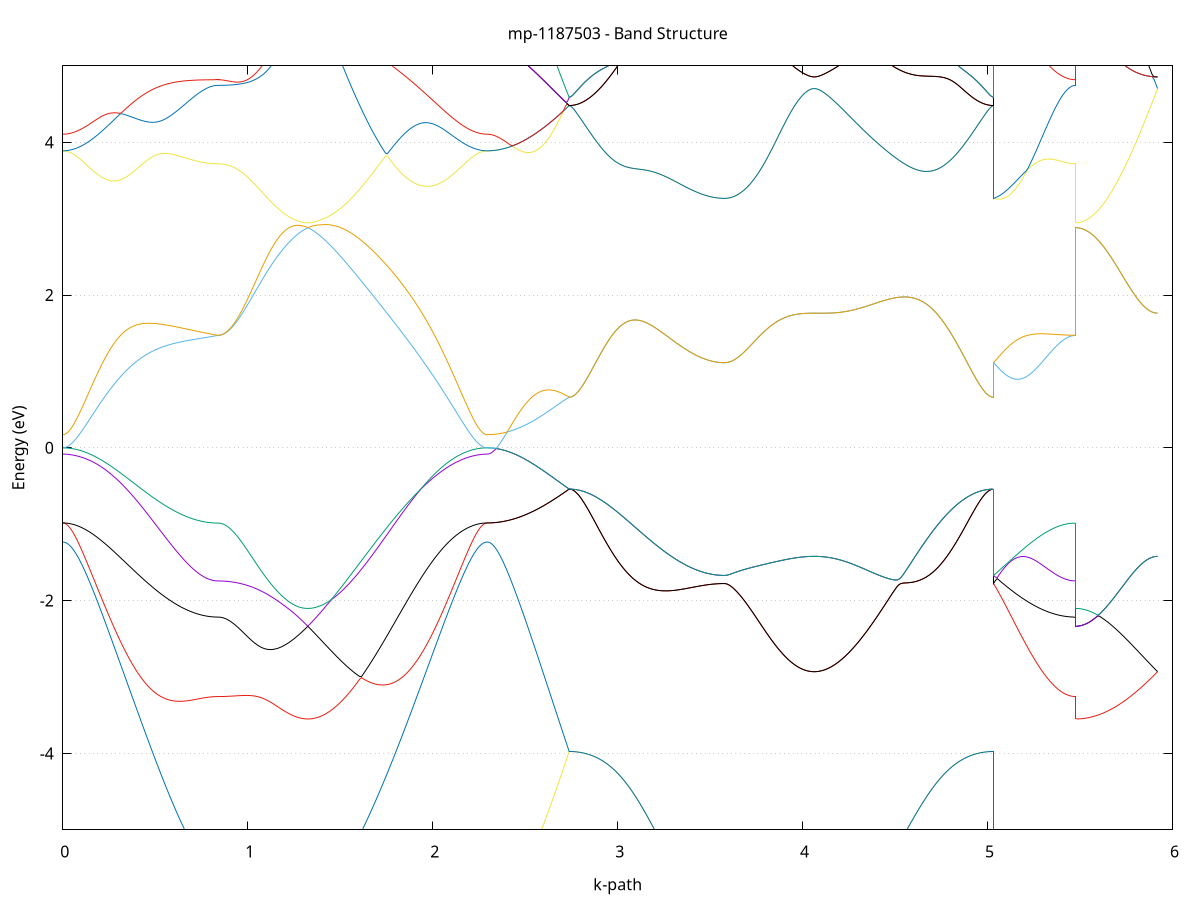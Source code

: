 set title 'mp-1187503 - Band Structure'
set xlabel 'k-path'
set ylabel 'Energy (eV)'
set grid y
set yrange [-5:5]
set terminal png size 800,600
set output 'mp-1187503_bands_gnuplot.png'
plot '-' using 1:2 with lines notitle, '-' using 1:2 with lines notitle, '-' using 1:2 with lines notitle, '-' using 1:2 with lines notitle, '-' using 1:2 with lines notitle, '-' using 1:2 with lines notitle, '-' using 1:2 with lines notitle, '-' using 1:2 with lines notitle, '-' using 1:2 with lines notitle, '-' using 1:2 with lines notitle, '-' using 1:2 with lines notitle, '-' using 1:2 with lines notitle, '-' using 1:2 with lines notitle, '-' using 1:2 with lines notitle, '-' using 1:2 with lines notitle, '-' using 1:2 with lines notitle, '-' using 1:2 with lines notitle, '-' using 1:2 with lines notitle, '-' using 1:2 with lines notitle, '-' using 1:2 with lines notitle, '-' using 1:2 with lines notitle, '-' using 1:2 with lines notitle, '-' using 1:2 with lines notitle, '-' using 1:2 with lines notitle, '-' using 1:2 with lines notitle, '-' using 1:2 with lines notitle, '-' using 1:2 with lines notitle, '-' using 1:2 with lines notitle, '-' using 1:2 with lines notitle, '-' using 1:2 with lines notitle, '-' using 1:2 with lines notitle, '-' using 1:2 with lines notitle, '-' using 1:2 with lines notitle, '-' using 1:2 with lines notitle, '-' using 1:2 with lines notitle, '-' using 1:2 with lines notitle, '-' using 1:2 with lines notitle, '-' using 1:2 with lines notitle, '-' using 1:2 with lines notitle, '-' using 1:2 with lines notitle, '-' using 1:2 with lines notitle, '-' using 1:2 with lines notitle, '-' using 1:2 with lines notitle, '-' using 1:2 with lines notitle, '-' using 1:2 with lines notitle, '-' using 1:2 with lines notitle, '-' using 1:2 with lines notitle, '-' using 1:2 with lines notitle
0.000000 -11.943080
0.009999 -11.943080
0.019998 -11.943080
0.029997 -11.943180
0.039996 -11.943180
0.049996 -11.943280
0.059995 -11.943380
0.069994 -11.943480
0.079993 -11.943580
0.089992 -11.943680
0.099991 -11.943880
0.109990 -11.944080
0.119989 -11.944280
0.129988 -11.944480
0.139987 -11.944680
0.149987 -11.944980
0.159986 -11.945280
0.169985 -11.945580
0.179984 -11.945880
0.189983 -11.946280
0.199982 -11.946680
0.209981 -11.947080
0.219980 -11.947480
0.229979 -11.947980
0.239978 -11.948480
0.249978 -11.948980
0.259977 -11.949580
0.269976 -11.950080
0.279975 -11.950780
0.289974 -11.951380
0.299973 -11.951980
0.309972 -11.952680
0.319971 -11.953380
0.329970 -11.954180
0.339969 -11.954880
0.349969 -11.955680
0.359968 -11.956480
0.369967 -11.957380
0.379966 -11.958180
0.389965 -11.959080
0.399964 -11.959880
0.409963 -11.960780
0.419962 -11.961680
0.429961 -11.962580
0.439960 -11.963480
0.449960 -11.964480
0.459959 -11.965380
0.469958 -11.966280
0.479957 -11.967180
0.489956 -11.968180
0.499955 -11.969080
0.509954 -11.969980
0.519953 -11.970880
0.529952 -11.971680
0.539951 -11.972580
0.549951 -11.973480
0.559950 -11.974280
0.569949 -11.975080
0.579948 -11.975880
0.589947 -11.976580
0.599946 -11.977380
0.609945 -11.978080
0.619944 -11.978780
0.629943 -11.979380
0.639943 -11.979980
0.649942 -11.980580
0.659941 -11.981080
0.669940 -11.981580
0.679939 -11.982080
0.689938 -11.982580
0.699937 -11.982980
0.709936 -11.983280
0.719935 -11.983680
0.729934 -11.983980
0.739934 -11.984280
0.749933 -11.984480
0.759932 -11.984680
0.769931 -11.984880
0.779930 -11.985080
0.789929 -11.985180
0.799928 -11.985280
0.809927 -11.985380
0.819926 -11.985380
0.829925 -11.985480
0.839925 -11.985480
0.839925 -11.985480
0.849821 -11.985380
0.859718 -11.985380
0.869614 -11.985280
0.879511 -11.985180
0.889407 -11.984980
0.899304 -11.984780
0.909200 -11.984580
0.919097 -11.984280
0.928993 -11.983980
0.938890 -11.983580
0.948787 -11.983280
0.958683 -11.982880
0.968580 -11.982480
0.978476 -11.981980
0.988373 -11.981480
0.998269 -11.980980
1.008166 -11.980480
1.018062 -11.979980
1.027959 -11.979380
1.037855 -11.978780
1.047752 -11.978180
1.057649 -11.977580
1.067545 -11.976980
1.077442 -11.976380
1.087338 -11.975680
1.097235 -11.975080
1.107131 -11.974380
1.117028 -11.973780
1.126924 -11.973080
1.136821 -11.972380
1.146717 -11.971780
1.156614 -11.971080
1.166511 -11.970380
1.176407 -11.969680
1.186304 -11.968980
1.196200 -11.968280
1.206097 -11.967680
1.215993 -11.966980
1.225890 -11.966280
1.235786 -11.965580
1.245683 -11.964880
1.255579 -11.964180
1.265476 -11.963480
1.275373 -11.962680
1.285269 -11.961980
1.295166 -11.961280
1.305062 -11.960480
1.314959 -11.959680
1.324855 -11.958980
1.324855 -11.958980
1.334854 -11.959780
1.344852 -11.960580
1.354851 -11.961380
1.364849 -11.962080
1.374848 -11.962880
1.384847 -11.963680
1.394845 -11.964380
1.404844 -11.965180
1.414842 -11.965880
1.424841 -11.966480
1.434839 -11.967180
1.444838 -11.967780
1.454837 -11.968380
1.464835 -11.968980
1.474834 -11.969580
1.484832 -11.970080
1.494831 -11.970480
1.504829 -11.970980
1.514828 -11.971380
1.524827 -11.971680
1.534825 -11.971980
1.544824 -11.972280
1.554822 -11.972580
1.564821 -11.972680
1.574819 -11.972880
1.584818 -11.972980
1.594817 -11.973080
1.604815 -11.973080
1.614814 -11.973080
1.624812 -11.972980
1.634811 -11.972880
1.644809 -11.972680
1.654808 -11.972480
1.664807 -11.972280
1.674805 -11.971980
1.684804 -11.971680
1.694802 -11.971280
1.704801 -11.970980
1.714799 -11.970480
1.724798 -11.970080
1.734797 -11.969580
1.744795 -11.968980
1.754794 -11.968480
1.764792 -11.967880
1.774791 -11.967280
1.784789 -11.966680
1.794788 -11.965980
1.804787 -11.965280
1.814785 -11.964680
1.824784 -11.963880
1.834782 -11.963180
1.844781 -11.962480
1.854779 -11.961780
1.864778 -11.960980
1.874777 -11.960280
1.884775 -11.959480
1.894774 -11.958780
1.904772 -11.957980
1.914771 -11.957280
1.924769 -11.956580
1.934768 -11.955780
1.944767 -11.955080
1.954765 -11.954380
1.964764 -11.953680
1.974762 -11.953080
1.984761 -11.952380
1.994759 -11.951780
2.004758 -11.951080
2.014757 -11.950580
2.024755 -11.949980
2.034754 -11.949380
2.044752 -11.948880
2.054751 -11.948380
2.064749 -11.947880
2.074748 -11.947480
2.084747 -11.946980
2.094745 -11.946580
2.104744 -11.946180
2.114742 -11.945880
2.124741 -11.945580
2.134739 -11.945280
2.144738 -11.944980
2.154737 -11.944680
2.164735 -11.944480
2.174734 -11.944280
2.184732 -11.944080
2.194731 -11.943880
2.204729 -11.943680
2.214728 -11.943580
2.224727 -11.943480
2.234725 -11.943380
2.244724 -11.943280
2.254722 -11.943180
2.264721 -11.943180
2.274719 -11.943080
2.284718 -11.943080
2.294717 -11.943080
2.294717 -11.943080
2.304567 -11.942980
2.314418 -11.942780
2.324269 -11.942480
2.334120 -11.942080
2.343970 -11.941480
2.353821 -11.940780
2.363672 -11.939980
2.373523 -11.939080
2.383374 -11.937980
2.393224 -11.936780
2.403075 -11.935480
2.412926 -11.934080
2.422777 -11.932580
2.432628 -11.930880
2.442478 -11.929080
2.452329 -11.927180
2.462180 -11.925080
2.472031 -11.922980
2.481882 -11.920780
2.491732 -11.918380
2.501583 -11.915880
2.511434 -11.913280
2.521285 -11.910580
2.531136 -11.907780
2.540986 -11.904880
2.550837 -11.901880
2.560688 -11.898680
2.570539 -11.895480
2.580389 -11.892080
2.590240 -11.888680
2.600091 -11.885080
2.609942 -11.881480
2.619793 -11.877680
2.629643 -11.873880
2.639494 -11.869980
2.649345 -11.865880
2.659196 -11.861780
2.669047 -11.857580
2.678897 -11.853180
2.688748 -11.848780
2.698599 -11.844280
2.708450 -11.839680
2.718301 -11.835080
2.728151 -11.830280
2.738002 -11.825380
2.738002 -11.825380
2.748001 -11.825480
2.758000 -11.825580
2.767999 -11.825780
2.777999 -11.826180
2.787998 -11.826580
2.797997 -11.827080
2.807996 -11.827680
2.817995 -11.828280
2.827994 -11.829080
2.837993 -11.829980
2.847992 -11.830880
2.857991 -11.831880
2.867990 -11.832980
2.877990 -11.834180
2.887989 -11.835480
2.897988 -11.836880
2.907987 -11.838280
2.917986 -11.839780
2.927985 -11.841380
2.937984 -11.842980
2.947983 -11.844680
2.957982 -11.846480
2.967981 -11.848380
2.977981 -11.850280
2.987980 -11.852180
2.997979 -11.854280
3.007978 -11.856280
3.017977 -11.858380
3.027976 -11.860580
3.037975 -11.862780
3.047974 -11.865080
3.057973 -11.867280
3.067972 -11.869680
3.077972 -11.871980
3.087971 -11.874380
3.097970 -11.876680
3.107969 -11.879080
3.117968 -11.881580
3.127967 -11.883980
3.137966 -11.886380
3.147965 -11.888780
3.157964 -11.891280
3.167963 -11.893680
3.177963 -11.896080
3.187962 -11.898480
3.197961 -11.900880
3.207960 -11.903280
3.217959 -11.905580
3.227958 -11.907980
3.237957 -11.910280
3.247956 -11.912480
3.257955 -11.914780
3.267955 -11.916980
3.277954 -11.919080
3.287953 -11.921180
3.297952 -11.923280
3.307951 -11.925280
3.317950 -11.927280
3.327949 -11.929180
3.337948 -11.930980
3.347947 -11.932780
3.357946 -11.934580
3.367946 -11.936280
3.377945 -11.937880
3.387944 -11.939380
3.397943 -11.940880
3.407942 -11.942280
3.417941 -11.943680
3.427940 -11.944880
3.437939 -11.946080
3.447938 -11.947180
3.457937 -11.948280
3.467937 -11.949180
3.477936 -11.950080
3.487935 -11.950880
3.497934 -11.951580
3.507933 -11.952280
3.517932 -11.952780
3.527931 -11.953280
3.537930 -11.953680
3.547929 -11.953980
3.557928 -11.954180
3.567928 -11.954280
3.577927 -11.954280
3.577927 -11.954280
3.587823 -11.954280
3.597720 -11.954280
3.607616 -11.954280
3.617513 -11.954180
3.627409 -11.954080
3.637306 -11.953980
3.647202 -11.953880
3.657099 -11.953680
3.666996 -11.953580
3.676892 -11.953380
3.686789 -11.953180
3.696685 -11.952980
3.706582 -11.952780
3.716478 -11.952580
3.726375 -11.952380
3.736271 -11.952180
3.746168 -11.951980
3.756064 -11.951780
3.765961 -11.951480
3.775858 -11.951280
3.785754 -11.951080
3.795651 -11.950880
3.805547 -11.950680
3.815444 -11.950480
3.825340 -11.950280
3.835237 -11.950080
3.845133 -11.949880
3.855030 -11.949780
3.864926 -11.949580
3.874823 -11.949480
3.884720 -11.949380
3.894616 -11.949280
3.904513 -11.949180
3.914409 -11.949080
3.924306 -11.948980
3.934202 -11.948980
3.944099 -11.948880
3.953995 -11.948880
3.963892 -11.948880
3.973788 -11.948880
3.983685 -11.948880
3.993582 -11.948880
4.003478 -11.948880
4.013375 -11.948880
4.023271 -11.948880
4.033168 -11.948980
4.043064 -11.948980
4.052961 -11.948980
4.062857 -11.948980
4.062857 -11.948980
4.072856 -11.948980
4.082854 -11.948980
4.092853 -11.948880
4.102852 -11.948880
4.112850 -11.948780
4.122849 -11.948680
4.132847 -11.948580
4.142846 -11.948480
4.152844 -11.948280
4.162843 -11.948080
4.172842 -11.947880
4.182840 -11.947680
4.192839 -11.947380
4.202837 -11.946980
4.212836 -11.946680
4.222834 -11.946180
4.232833 -11.945780
4.242832 -11.945280
4.252830 -11.944680
4.262829 -11.944080
4.272827 -11.943380
4.282826 -11.942680
4.292824 -11.941980
4.302823 -11.941180
4.312822 -11.940280
4.322820 -11.939380
4.332819 -11.938380
4.342817 -11.937280
4.352816 -11.936180
4.362814 -11.935080
4.372813 -11.933780
4.382812 -11.932580
4.392810 -11.931180
4.402809 -11.929780
4.412807 -11.928380
4.422806 -11.926880
4.432804 -11.925280
4.442803 -11.923680
4.452802 -11.922080
4.462800 -11.920280
4.472799 -11.918580
4.482797 -11.916680
4.492796 -11.914880
4.502794 -11.912980
4.512793 -11.910980
4.522792 -11.908980
4.532790 -11.906980
4.542789 -11.904880
4.552787 -11.902780
4.562786 -11.900580
4.572784 -11.898480
4.582783 -11.896280
4.592782 -11.893980
4.602780 -11.891780
4.612779 -11.889480
4.622777 -11.887280
4.632776 -11.884980
4.642774 -11.882680
4.652773 -11.880380
4.662772 -11.878080
4.672770 -11.875780
4.682769 -11.873580
4.692767 -11.871280
4.702766 -11.868980
4.712764 -11.866780
4.722763 -11.864580
4.732762 -11.862380
4.742760 -11.860280
4.752759 -11.858180
4.762757 -11.856080
4.772756 -11.854080
4.782754 -11.852080
4.792753 -11.850180
4.802752 -11.848280
4.812750 -11.846380
4.822749 -11.844680
4.832747 -11.842980
4.842746 -11.841280
4.852744 -11.839780
4.862743 -11.838280
4.872741 -11.836880
4.882740 -11.835480
4.892739 -11.834180
4.902737 -11.832980
4.912736 -11.831880
4.922734 -11.830880
4.932733 -11.829980
4.942731 -11.829080
4.952730 -11.828280
4.962729 -11.827680
4.972727 -11.827080
4.982726 -11.826580
4.992724 -11.826180
5.002723 -11.825780
5.012721 -11.825580
5.022720 -11.825480
5.032719 -11.825380
5.032719 -11.954280
5.042569 -11.955080
5.052420 -11.955880
5.062271 -11.956780
5.072122 -11.957580
5.081973 -11.958480
5.091823 -11.959380
5.101674 -11.960280
5.111525 -11.961180
5.121376 -11.962080
5.131227 -11.963080
5.141077 -11.963980
5.150928 -11.964880
5.160779 -11.965880
5.170630 -11.966780
5.180481 -11.967780
5.190331 -11.968680
5.200182 -11.969680
5.210033 -11.970580
5.219884 -11.971480
5.229734 -11.972380
5.239585 -11.973280
5.249436 -11.974180
5.259287 -11.974980
5.269138 -11.975880
5.278988 -11.976680
5.288839 -11.977480
5.298690 -11.978180
5.308541 -11.978980
5.318392 -11.979680
5.328242 -11.980280
5.338093 -11.980980
5.347944 -11.981580
5.357795 -11.982080
5.367646 -11.982580
5.377496 -11.983080
5.387347 -11.983580
5.397198 -11.983980
5.407049 -11.984280
5.416899 -11.984580
5.426750 -11.984880
5.436601 -11.985080
5.446452 -11.985180
5.456303 -11.985380
5.466153 -11.985380
5.476004 -11.985480
5.476004 -11.958980
5.485855 -11.958880
5.495706 -11.958880
5.505557 -11.958780
5.515407 -11.958780
5.525258 -11.958680
5.535109 -11.958480
5.544960 -11.958380
5.554811 -11.958180
5.564661 -11.957980
5.574512 -11.957780
5.584363 -11.957580
5.594214 -11.957280
5.604065 -11.956980
5.613915 -11.956780
5.623766 -11.956480
5.633617 -11.956180
5.643468 -11.955880
5.653318 -11.955480
5.663169 -11.955180
5.673020 -11.954880
5.682871 -11.954480
5.692722 -11.954180
5.702572 -11.953780
5.712423 -11.953480
5.722274 -11.953080
5.732125 -11.952780
5.741976 -11.952380
5.751826 -11.952080
5.761677 -11.951780
5.771528 -11.951480
5.781379 -11.951180
5.791230 -11.950880
5.801080 -11.950580
5.810931 -11.950380
5.820782 -11.950180
5.830633 -11.949880
5.840484 -11.949680
5.850334 -11.949580
5.860185 -11.949380
5.870036 -11.949280
5.879887 -11.949180
5.889737 -11.949080
5.899588 -11.948980
5.909439 -11.948980
5.919290 -11.948980
e
0.000000 -11.521380
0.009999 -11.522880
0.019998 -11.527180
0.029997 -11.533480
0.039996 -11.541180
0.049996 -11.549580
0.059995 -11.558580
0.069994 -11.567880
0.079993 -11.577180
0.089992 -11.586580
0.099991 -11.595980
0.109990 -11.605180
0.119989 -11.614380
0.129988 -11.623380
0.139987 -11.632280
0.149987 -11.641080
0.159986 -11.649680
0.169985 -11.658180
0.179984 -11.666480
0.189983 -11.674680
0.199982 -11.682680
0.209981 -11.690580
0.219980 -11.698280
0.229979 -11.705880
0.239978 -11.713380
0.249978 -11.720680
0.259977 -11.727780
0.269976 -11.734880
0.279975 -11.741780
0.289974 -11.748480
0.299973 -11.755180
0.309972 -11.761680
0.319971 -11.767980
0.329970 -11.774280
0.339969 -11.780380
0.349969 -11.786480
0.359968 -11.792380
0.369967 -11.798180
0.379966 -11.803780
0.389965 -11.809380
0.399964 -11.814880
0.409963 -11.820180
0.419962 -11.825380
0.429961 -11.830480
0.439960 -11.835480
0.449960 -11.840380
0.459959 -11.845180
0.469958 -11.849880
0.479957 -11.854480
0.489956 -11.858980
0.499955 -11.863280
0.509954 -11.867580
0.519953 -11.871680
0.529952 -11.875680
0.539951 -11.879680
0.549951 -11.883480
0.559950 -11.887180
0.569949 -11.890780
0.579948 -11.894280
0.589947 -11.897680
0.599946 -11.900880
0.609945 -11.904080
0.619944 -11.907080
0.629943 -11.910080
0.639943 -11.912880
0.649942 -11.915580
0.659941 -11.918080
0.669940 -11.920580
0.679939 -11.922880
0.689938 -11.925080
0.699937 -11.927180
0.709936 -11.929080
0.719935 -11.930880
0.729934 -11.932580
0.739934 -11.934180
0.749933 -11.935580
0.759932 -11.936780
0.769931 -11.937980
0.779930 -11.938980
0.789929 -11.939780
0.799928 -11.940480
0.809927 -11.940980
0.819926 -11.941380
0.829925 -11.941580
0.839925 -11.941680
0.839925 -11.941680
0.849821 -11.941680
0.859718 -11.941680
0.869614 -11.941680
0.879511 -11.941680
0.889407 -11.941680
0.899304 -11.941680
0.909200 -11.941680
0.919097 -11.941780
0.928993 -11.941780
0.938890 -11.941780
0.948787 -11.941880
0.958683 -11.941880
0.968580 -11.941980
0.978476 -11.941980
0.988373 -11.942080
0.998269 -11.942180
1.008166 -11.942380
1.018062 -11.942480
1.027959 -11.942580
1.037855 -11.942780
1.047752 -11.942980
1.057649 -11.943280
1.067545 -11.943480
1.077442 -11.943780
1.087338 -11.944080
1.097235 -11.944380
1.107131 -11.944780
1.117028 -11.945180
1.126924 -11.945580
1.136821 -11.945980
1.146717 -11.946480
1.156614 -11.946980
1.166511 -11.947580
1.176407 -11.948080
1.186304 -11.948680
1.196200 -11.949280
1.206097 -11.949980
1.215993 -11.950580
1.225890 -11.951280
1.235786 -11.951980
1.245683 -11.952680
1.255579 -11.953480
1.265476 -11.954180
1.275373 -11.954980
1.285269 -11.955780
1.295166 -11.956580
1.305062 -11.957380
1.314959 -11.958180
1.324855 -11.958980
1.324855 -11.958980
1.334854 -11.958080
1.344852 -11.957280
1.354851 -11.956380
1.364849 -11.955580
1.374848 -11.954580
1.384847 -11.953680
1.394845 -11.952680
1.404844 -11.951680
1.414842 -11.950580
1.424841 -11.949580
1.434839 -11.948380
1.444838 -11.947180
1.454837 -11.945980
1.464835 -11.944680
1.474834 -11.943380
1.484832 -11.941980
1.494831 -11.940480
1.504829 -11.938980
1.514828 -11.937380
1.524827 -11.935780
1.534825 -11.934080
1.544824 -11.932280
1.554822 -11.930480
1.564821 -11.928480
1.574819 -11.926480
1.584818 -11.924380
1.594817 -11.922280
1.604815 -11.919980
1.614814 -11.917680
1.624812 -11.915280
1.634811 -11.912780
1.644809 -11.910180
1.654808 -11.907480
1.664807 -11.904780
1.674805 -11.901880
1.684804 -11.898880
1.694802 -11.895880
1.704801 -11.892680
1.714799 -11.889480
1.724798 -11.886080
1.734797 -11.882680
1.744795 -11.879080
1.754794 -11.875480
1.764792 -11.871680
1.774791 -11.867880
1.784789 -11.863880
1.794788 -11.859780
1.804787 -11.855580
1.814785 -11.851380
1.824784 -11.846980
1.834782 -11.842480
1.844781 -11.837880
1.854779 -11.833080
1.864778 -11.828280
1.874777 -11.823280
1.884775 -11.818280
1.894774 -11.813080
1.904772 -11.807780
1.914771 -11.802280
1.924769 -11.796780
1.934768 -11.791080
1.944767 -11.785380
1.954765 -11.779380
1.964764 -11.773380
1.974762 -11.767180
1.984761 -11.760880
1.994759 -11.754480
2.004758 -11.747980
2.014757 -11.741280
2.024755 -11.734380
2.034754 -11.727480
2.044752 -11.720280
2.054751 -11.713080
2.064749 -11.705680
2.074748 -11.698080
2.084747 -11.690380
2.094745 -11.682580
2.104744 -11.674580
2.114742 -11.666380
2.124741 -11.658080
2.134739 -11.649680
2.144738 -11.641080
2.154737 -11.632280
2.164735 -11.623380
2.174734 -11.614380
2.184732 -11.605180
2.194731 -11.595880
2.204729 -11.586580
2.214728 -11.577180
2.224727 -11.567880
2.234725 -11.558580
2.244724 -11.549580
2.254722 -11.541080
2.264721 -11.533480
2.274719 -11.527180
2.284718 -11.522880
2.294717 -11.521380
2.294717 -11.521380
2.304567 -11.522880
2.314418 -11.526980
2.324269 -11.533080
2.334120 -11.540380
2.343970 -11.548380
2.353821 -11.556880
2.363672 -11.565580
2.373523 -11.574380
2.383374 -11.583180
2.393224 -11.591980
2.403075 -11.600680
2.412926 -11.609180
2.422777 -11.617680
2.432628 -11.625980
2.442478 -11.634180
2.452329 -11.642280
2.462180 -11.650180
2.472031 -11.657980
2.481882 -11.665580
2.491732 -11.673180
2.501583 -11.680480
2.511434 -11.687780
2.521285 -11.694980
2.531136 -11.701980
2.540986 -11.708880
2.550837 -11.715580
2.560688 -11.722280
2.570539 -11.728880
2.580389 -11.735280
2.590240 -11.741680
2.600091 -11.747880
2.609942 -11.754080
2.619793 -11.760080
2.629643 -11.766080
2.639494 -11.771880
2.649345 -11.777680
2.659196 -11.783280
2.669047 -11.788880
2.678897 -11.794380
2.688748 -11.799780
2.698599 -11.805080
2.708450 -11.810280
2.718301 -11.815380
2.728151 -11.820480
2.738002 -11.825380
2.738002 -11.825380
2.748001 -11.825480
2.758000 -11.825580
2.767999 -11.825780
2.777999 -11.826180
2.787998 -11.826580
2.797997 -11.827080
2.807996 -11.827680
2.817995 -11.828280
2.827994 -11.829080
2.837993 -11.829980
2.847992 -11.830880
2.857991 -11.831880
2.867990 -11.832980
2.877990 -11.834180
2.887989 -11.835480
2.897988 -11.836880
2.907987 -11.838280
2.917986 -11.839780
2.927985 -11.841380
2.937984 -11.842980
2.947983 -11.844680
2.957982 -11.846480
2.967981 -11.848380
2.977981 -11.850280
2.987980 -11.852180
2.997979 -11.854180
3.007978 -11.856280
3.017977 -11.858380
3.027976 -11.860580
3.037975 -11.862780
3.047974 -11.865080
3.057973 -11.867280
3.067972 -11.869580
3.077972 -11.871980
3.087971 -11.874280
3.097970 -11.876680
3.107969 -11.879080
3.117968 -11.881480
3.127967 -11.883980
3.137966 -11.886380
3.147965 -11.888780
3.157964 -11.891280
3.167963 -11.893680
3.177963 -11.896080
3.187962 -11.898480
3.197961 -11.900880
3.207960 -11.903280
3.217959 -11.905580
3.227958 -11.907880
3.237957 -11.910180
3.247956 -11.912480
3.257955 -11.914680
3.267955 -11.916880
3.277954 -11.919080
3.287953 -11.921180
3.297952 -11.923280
3.307951 -11.925280
3.317950 -11.927280
3.327949 -11.929180
3.337948 -11.930980
3.347947 -11.932780
3.357946 -11.934580
3.367946 -11.936280
3.377945 -11.937880
3.387944 -11.939380
3.397943 -11.940880
3.407942 -11.942280
3.417941 -11.943680
3.427940 -11.944880
3.437939 -11.946080
3.447938 -11.947180
3.457937 -11.948280
3.467937 -11.949180
3.477936 -11.950080
3.487935 -11.950880
3.497934 -11.951580
3.507933 -11.952280
3.517932 -11.952780
3.527931 -11.953280
3.537930 -11.953680
3.547929 -11.953980
3.557928 -11.954180
3.567928 -11.954280
3.577927 -11.954280
3.577927 -11.954280
3.587823 -11.954280
3.597720 -11.954280
3.607616 -11.954180
3.617513 -11.954180
3.627409 -11.954080
3.637306 -11.953980
3.647202 -11.953880
3.657099 -11.953680
3.666996 -11.953580
3.676892 -11.953380
3.686789 -11.953180
3.696685 -11.952980
3.706582 -11.952780
3.716478 -11.952580
3.726375 -11.952380
3.736271 -11.952180
3.746168 -11.951980
3.756064 -11.951780
3.765961 -11.951480
3.775858 -11.951280
3.785754 -11.951080
3.795651 -11.950880
3.805547 -11.950680
3.815444 -11.950480
3.825340 -11.950280
3.835237 -11.950080
3.845133 -11.949880
3.855030 -11.949780
3.864926 -11.949580
3.874823 -11.949480
3.884720 -11.949380
3.894616 -11.949280
3.904513 -11.949180
3.914409 -11.949080
3.924306 -11.948980
3.934202 -11.948980
3.944099 -11.948880
3.953995 -11.948880
3.963892 -11.948880
3.973788 -11.948880
3.983685 -11.948880
3.993582 -11.948880
4.003478 -11.948880
4.013375 -11.948880
4.023271 -11.948880
4.033168 -11.948880
4.043064 -11.948980
4.052961 -11.948980
4.062857 -11.948980
4.062857 -11.948980
4.072856 -11.948980
4.082854 -11.948980
4.092853 -11.948880
4.102852 -11.948880
4.112850 -11.948780
4.122849 -11.948680
4.132847 -11.948580
4.142846 -11.948480
4.152844 -11.948280
4.162843 -11.948080
4.172842 -11.947880
4.182840 -11.947680
4.192839 -11.947380
4.202837 -11.946980
4.212836 -11.946680
4.222834 -11.946180
4.232833 -11.945780
4.242832 -11.945280
4.252830 -11.944680
4.262829 -11.944080
4.272827 -11.943380
4.282826 -11.942680
4.292824 -11.941980
4.302823 -11.941180
4.312822 -11.940280
4.322820 -11.939380
4.332819 -11.938380
4.342817 -11.937280
4.352816 -11.936180
4.362814 -11.935080
4.372813 -11.933780
4.382812 -11.932580
4.392810 -11.931180
4.402809 -11.929780
4.412807 -11.928380
4.422806 -11.926880
4.432804 -11.925280
4.442803 -11.923680
4.452802 -11.921980
4.462800 -11.920280
4.472799 -11.918580
4.482797 -11.916680
4.492796 -11.914880
4.502794 -11.912980
4.512793 -11.910980
4.522792 -11.908980
4.532790 -11.906980
4.542789 -11.904880
4.552787 -11.902780
4.562786 -11.900580
4.572784 -11.898480
4.582783 -11.896280
4.592782 -11.893980
4.602780 -11.891780
4.612779 -11.889480
4.622777 -11.887280
4.632776 -11.884980
4.642774 -11.882680
4.652773 -11.880380
4.662772 -11.878080
4.672770 -11.875780
4.682769 -11.873580
4.692767 -11.871280
4.702766 -11.868980
4.712764 -11.866780
4.722763 -11.864580
4.732762 -11.862380
4.742760 -11.860280
4.752759 -11.858180
4.762757 -11.856080
4.772756 -11.854080
4.782754 -11.852080
4.792753 -11.850080
4.802752 -11.848280
4.812750 -11.846380
4.822749 -11.844680
4.832747 -11.842980
4.842746 -11.841280
4.852744 -11.839780
4.862743 -11.838280
4.872741 -11.836780
4.882740 -11.835480
4.892739 -11.834180
4.902737 -11.832980
4.912736 -11.831880
4.922734 -11.830880
4.932733 -11.829980
4.942731 -11.829080
4.952730 -11.828280
4.962729 -11.827680
4.972727 -11.827080
4.982726 -11.826580
4.992724 -11.826180
5.002723 -11.825780
5.012721 -11.825580
5.022720 -11.825480
5.032719 -11.825380
5.032719 -11.954280
5.042569 -11.953580
5.052420 -11.952780
5.062271 -11.952080
5.072122 -11.951380
5.081973 -11.950780
5.091823 -11.950080
5.101674 -11.949480
5.111525 -11.948880
5.121376 -11.948380
5.131227 -11.947780
5.141077 -11.947280
5.150928 -11.946780
5.160779 -11.946380
5.170630 -11.945980
5.180481 -11.945580
5.190331 -11.945180
5.200182 -11.944880
5.210033 -11.944480
5.219884 -11.944180
5.229734 -11.943980
5.239585 -11.943680
5.249436 -11.943480
5.259287 -11.943280
5.269138 -11.943080
5.278988 -11.942880
5.288839 -11.942680
5.298690 -11.942580
5.308541 -11.942480
5.318392 -11.942380
5.328242 -11.942280
5.338093 -11.942180
5.347944 -11.942080
5.357795 -11.941980
5.367646 -11.941980
5.377496 -11.941880
5.387347 -11.941880
5.397198 -11.941780
5.407049 -11.941780
5.416899 -11.941780
5.426750 -11.941780
5.436601 -11.941680
5.446452 -11.941680
5.456303 -11.941680
5.466153 -11.941680
5.476004 -11.941680
5.476004 -11.958980
5.485855 -11.958880
5.495706 -11.958880
5.505557 -11.958780
5.515407 -11.958780
5.525258 -11.958580
5.535109 -11.958480
5.544960 -11.958380
5.554811 -11.958180
5.564661 -11.957980
5.574512 -11.957780
5.584363 -11.957580
5.594214 -11.957280
5.604065 -11.956980
5.613915 -11.956780
5.623766 -11.956480
5.633617 -11.956180
5.643468 -11.955780
5.653318 -11.955480
5.663169 -11.955180
5.673020 -11.954880
5.682871 -11.954480
5.692722 -11.954180
5.702572 -11.953780
5.712423 -11.953480
5.722274 -11.953080
5.732125 -11.952780
5.741976 -11.952380
5.751826 -11.952080
5.761677 -11.951780
5.771528 -11.951480
5.781379 -11.951180
5.791230 -11.950880
5.801080 -11.950580
5.810931 -11.950380
5.820782 -11.950080
5.830633 -11.949880
5.840484 -11.949680
5.850334 -11.949580
5.860185 -11.949380
5.870036 -11.949280
5.879887 -11.949180
5.889737 -11.949080
5.899588 -11.948980
5.909439 -11.948980
5.919290 -11.948980
e
0.000000 -11.434380
0.009999 -11.434580
0.019998 -11.434680
0.029997 -11.434680
0.039996 -11.434580
0.049996 -11.434380
0.059995 -11.434080
0.069994 -11.433680
0.079993 -11.433280
0.089992 -11.432780
0.099991 -11.432180
0.109990 -11.431580
0.119989 -11.430980
0.129988 -11.430280
0.139987 -11.429480
0.149987 -11.428680
0.159986 -11.427880
0.169985 -11.426980
0.179984 -11.426080
0.189983 -11.425180
0.199982 -11.424180
0.209981 -11.423180
0.219980 -11.422180
0.229979 -11.421080
0.239978 -11.419980
0.249978 -11.418880
0.259977 -11.417780
0.269976 -11.416580
0.279975 -11.415480
0.289974 -11.414280
0.299973 -11.413080
0.309972 -11.411880
0.319971 -11.410680
0.329970 -11.409480
0.339969 -11.408280
0.349969 -11.407080
0.359968 -11.405880
0.369967 -11.404580
0.379966 -11.403380
0.389965 -11.402180
0.399964 -11.400980
0.409963 -11.399780
0.419962 -11.398580
0.429961 -11.397480
0.439960 -11.396280
0.449960 -11.395180
0.459959 -11.393980
0.469958 -11.392880
0.479957 -11.391780
0.489956 -11.390680
0.499955 -11.389680
0.509954 -11.388580
0.519953 -11.387580
0.529952 -11.386580
0.539951 -11.385680
0.549951 -11.384680
0.559950 -11.383780
0.569949 -11.382880
0.579948 -11.382080
0.589947 -11.381180
0.599946 -11.380480
0.609945 -11.379680
0.619944 -11.378980
0.629943 -11.378280
0.639943 -11.377580
0.649942 -11.376980
0.659941 -11.376380
0.669940 -11.375780
0.679939 -11.375280
0.689938 -11.374780
0.699937 -11.374380
0.709936 -11.373880
0.719935 -11.373480
0.729934 -11.373180
0.739934 -11.372780
0.749933 -11.372480
0.759932 -11.372280
0.769931 -11.371980
0.779930 -11.371780
0.789929 -11.371680
0.799928 -11.371480
0.809927 -11.371380
0.819926 -11.371380
0.829925 -11.371280
0.839925 -11.371280
0.839925 -11.371280
0.849821 -11.371280
0.859718 -11.371180
0.869614 -11.370980
0.879511 -11.370880
0.889407 -11.370880
0.899304 -11.370980
0.909200 -11.371280
0.919097 -11.371680
0.928993 -11.372180
0.938890 -11.372680
0.948787 -11.373280
0.958683 -11.373880
0.968580 -11.374580
0.978476 -11.375180
0.988373 -11.375880
0.998269 -11.376580
1.008166 -11.377380
1.018062 -11.378080
1.027959 -11.378780
1.037855 -11.379580
1.047752 -11.380280
1.057649 -11.381080
1.067545 -11.381780
1.077442 -11.382480
1.087338 -11.383280
1.097235 -11.383880
1.107131 -11.384580
1.117028 -11.385280
1.126924 -11.385880
1.136821 -11.386480
1.146717 -11.387080
1.156614 -11.387580
1.166511 -11.388080
1.176407 -11.388580
1.186304 -11.388980
1.196200 -11.389480
1.206097 -11.389780
1.215993 -11.390180
1.225890 -11.390480
1.235786 -11.390780
1.245683 -11.391080
1.255579 -11.391280
1.265476 -11.391480
1.275373 -11.391580
1.285269 -11.391780
1.295166 -11.391880
1.305062 -11.391980
1.314959 -11.391980
1.324855 -11.391980
1.324855 -11.391980
1.334854 -11.391980
1.344852 -11.391980
1.354851 -11.391880
1.364849 -11.391780
1.374848 -11.391680
1.384847 -11.391580
1.394845 -11.391380
1.404844 -11.391180
1.414842 -11.390980
1.424841 -11.390780
1.434839 -11.390580
1.444838 -11.390380
1.454837 -11.390180
1.464835 -11.389880
1.474834 -11.389680
1.484832 -11.389380
1.494831 -11.389080
1.504829 -11.388780
1.514828 -11.388580
1.524827 -11.388280
1.534825 -11.387980
1.544824 -11.387780
1.554822 -11.387480
1.564821 -11.387280
1.574819 -11.386980
1.584818 -11.386780
1.594817 -11.386580
1.604815 -11.386380
1.614814 -11.386180
1.624812 -11.385980
1.634811 -11.385880
1.644809 -11.385780
1.654808 -11.385680
1.664807 -11.385580
1.674805 -11.385580
1.684804 -11.385580
1.694802 -11.385580
1.704801 -11.385580
1.714799 -11.385680
1.724798 -11.385780
1.734797 -11.385980
1.744795 -11.386180
1.754794 -11.386480
1.764792 -11.386780
1.774791 -11.387080
1.784789 -11.387480
1.794788 -11.387880
1.804787 -11.388380
1.814785 -11.388880
1.824784 -11.389380
1.834782 -11.389980
1.844781 -11.390680
1.854779 -11.392180
1.864778 -11.393780
1.874777 -11.395280
1.884775 -11.396780
1.894774 -11.398280
1.904772 -11.399780
1.914771 -11.401280
1.924769 -11.402780
1.934768 -11.404180
1.944767 -11.405580
1.954765 -11.406980
1.964764 -11.408380
1.974762 -11.409780
1.984761 -11.411080
1.994759 -11.412380
2.004758 -11.413680
2.014757 -11.414980
2.024755 -11.416180
2.034754 -11.417380
2.044752 -11.418580
2.054751 -11.419780
2.064749 -11.420880
2.074748 -11.421980
2.084747 -11.423080
2.094745 -11.424080
2.104744 -11.425080
2.114742 -11.426080
2.124741 -11.426980
2.134739 -11.427880
2.144738 -11.428680
2.154737 -11.429480
2.164735 -11.430280
2.174734 -11.430980
2.184732 -11.431580
2.194731 -11.432180
2.204729 -11.432780
2.214728 -11.433280
2.224727 -11.433680
2.234725 -11.434080
2.244724 -11.434380
2.254722 -11.434580
2.264721 -11.434680
2.274719 -11.434680
2.284718 -11.434580
2.294717 -11.434380
2.294717 -11.434380
2.304567 -11.432680
2.314418 -11.427680
2.324269 -11.426880
2.334120 -11.426880
2.343970 -11.426780
2.353821 -11.426680
2.363672 -11.426580
2.373523 -11.426480
2.383374 -11.426380
2.393224 -11.426180
2.403075 -11.425980
2.412926 -11.425880
2.422777 -11.425680
2.432628 -11.425380
2.442478 -11.425180
2.452329 -11.424880
2.462180 -11.424680
2.472031 -11.424380
2.481882 -11.424080
2.491732 -11.423780
2.501583 -11.423380
2.511434 -11.423080
2.521285 -11.422680
2.531136 -11.422280
2.540986 -11.421880
2.550837 -11.421480
2.560688 -11.421080
2.570539 -11.420580
2.580389 -11.420180
2.590240 -11.419680
2.600091 -11.419180
2.609942 -11.418680
2.619793 -11.418180
2.629643 -11.417580
2.639494 -11.417080
2.649345 -11.416480
2.659196 -11.415880
2.669047 -11.415280
2.678897 -11.414680
2.688748 -11.414080
2.698599 -11.413480
2.708450 -11.412880
2.718301 -11.412180
2.728151 -11.411580
2.738002 -11.410880
2.738002 -11.410880
2.748001 -11.410880
2.758000 -11.410780
2.767999 -11.410580
2.777999 -11.410380
2.787998 -11.410080
2.797997 -11.409680
2.807996 -11.409180
2.817995 -11.408680
2.827994 -11.408180
2.837993 -11.407480
2.847992 -11.406780
2.857991 -11.406080
2.867990 -11.405180
2.877990 -11.404380
2.887989 -11.403380
2.897988 -11.402480
2.907987 -11.401380
2.917986 -11.400280
2.927985 -11.399180
2.937984 -11.397980
2.947983 -11.396780
2.957982 -11.395580
2.967981 -11.394280
2.977981 -11.392980
2.987980 -11.391680
2.997979 -11.390280
3.007978 -11.388980
3.017977 -11.387580
3.027976 -11.386180
3.037975 -11.384780
3.047974 -11.383380
3.057973 -11.381980
3.067972 -11.380580
3.077972 -11.379280
3.087971 -11.377880
3.097970 -11.376580
3.107969 -11.375180
3.117968 -11.373880
3.127967 -11.372580
3.137966 -11.371380
3.147965 -11.370180
3.157964 -11.368980
3.167963 -11.367880
3.177963 -11.366780
3.187962 -11.365680
3.197961 -11.364680
3.207960 -11.363680
3.217959 -11.362780
3.227958 -11.361880
3.237957 -11.360980
3.247956 -11.360280
3.257955 -11.359480
3.267955 -11.358780
3.277954 -11.358180
3.287953 -11.357480
3.297952 -11.356980
3.307951 -11.356380
3.317950 -11.355980
3.327949 -11.355480
3.337948 -11.355080
3.347947 -11.354680
3.357946 -11.354380
3.367946 -11.354080
3.377945 -11.353780
3.387944 -11.353580
3.397943 -11.353280
3.407942 -11.353080
3.417941 -11.352980
3.427940 -11.352780
3.437939 -11.352680
3.447938 -11.352580
3.457937 -11.352380
3.467937 -11.352380
3.477936 -11.352280
3.487935 -11.352180
3.497934 -11.352180
3.507933 -11.352080
3.517932 -11.352080
3.527931 -11.352080
3.537930 -11.351980
3.547929 -11.351980
3.557928 -11.351980
3.567928 -11.351980
3.577927 -11.351980
3.577927 -11.351980
3.587823 -11.351980
3.597720 -11.351880
3.607616 -11.351780
3.617513 -11.351580
3.627409 -11.351480
3.637306 -11.351180
3.647202 -11.350880
3.657099 -11.350580
3.666996 -11.350280
3.676892 -11.349880
3.686789 -11.349380
3.696685 -11.348980
3.706582 -11.348480
3.716478 -11.347880
3.726375 -11.347380
3.736271 -11.346780
3.746168 -11.346180
3.756064 -11.345480
3.765961 -11.344880
3.775858 -11.344180
3.785754 -11.343480
3.795651 -11.342780
3.805547 -11.342080
3.815444 -11.341280
3.825340 -11.340580
3.835237 -11.339880
3.845133 -11.339180
3.855030 -11.338480
3.864926 -11.337780
3.874823 -11.337080
3.884720 -11.336480
3.894616 -11.335880
3.904513 -11.335380
3.914409 -11.334880
3.924306 -11.334480
3.934202 -11.334180
3.944099 -11.333880
3.953995 -11.333680
3.963892 -11.333580
3.973788 -11.333480
3.983685 -11.333380
3.993582 -11.333380
4.003478 -11.333280
4.013375 -11.333280
4.023271 -11.333280
4.033168 -11.333180
4.043064 -11.333180
4.052961 -11.333180
4.062857 -11.333180
4.062857 -11.333180
4.072856 -11.333180
4.082854 -11.333180
4.092853 -11.333280
4.102852 -11.333280
4.112850 -11.333380
4.122849 -11.333480
4.132847 -11.333680
4.142846 -11.333880
4.152844 -11.334080
4.162843 -11.334380
4.172842 -11.334780
4.182840 -11.335080
4.192839 -11.335580
4.202837 -11.336080
4.212836 -11.336580
4.222834 -11.337180
4.232833 -11.337780
4.242832 -11.338380
4.252830 -11.339080
4.262829 -11.339780
4.272827 -11.340480
4.282826 -11.341280
4.292824 -11.341980
4.302823 -11.342780
4.312822 -11.343580
4.322820 -11.344480
4.332819 -11.345280
4.342817 -11.346180
4.352816 -11.347080
4.362814 -11.347980
4.372813 -11.348880
4.382812 -11.349880
4.392810 -11.350780
4.402809 -11.351780
4.412807 -11.352780
4.422806 -11.353780
4.432804 -11.354780
4.442803 -11.355780
4.452802 -11.356880
4.462800 -11.357880
4.472799 -11.358980
4.482797 -11.360080
4.492796 -11.361180
4.502794 -11.362280
4.512793 -11.363380
4.522792 -11.364480
4.532790 -11.365580
4.542789 -11.366780
4.552787 -11.367880
4.562786 -11.369080
4.572784 -11.370280
4.582783 -11.371380
4.592782 -11.372580
4.602780 -11.373780
4.612779 -11.374980
4.622777 -11.376180
4.632776 -11.377380
4.642774 -11.378580
4.652773 -11.379780
4.662772 -11.380980
4.672770 -11.382080
4.682769 -11.383280
4.692767 -11.384480
4.702766 -11.385680
4.712764 -11.386780
4.722763 -11.387980
4.732762 -11.389180
4.742760 -11.390280
4.752759 -11.391380
4.762757 -11.392480
4.772756 -11.393580
4.782754 -11.394680
4.792753 -11.395780
4.802752 -11.396780
4.812750 -11.397780
4.822749 -11.398780
4.832747 -11.399780
4.842746 -11.400780
4.852744 -11.401680
4.862743 -11.402580
4.872741 -11.403380
4.882740 -11.404180
4.892739 -11.404980
4.902737 -11.405780
4.912736 -11.406480
4.922734 -11.407080
4.932733 -11.407780
4.942731 -11.408280
4.952730 -11.408880
4.962729 -11.409280
4.972727 -11.409680
4.982726 -11.410080
4.992724 -11.410380
5.002723 -11.410580
5.012721 -11.410780
5.022720 -11.410880
5.032719 -11.410880
5.032719 -11.351980
5.042569 -11.353280
5.052420 -11.354580
5.062271 -11.355780
5.072122 -11.356980
5.081973 -11.358080
5.091823 -11.359080
5.101674 -11.360080
5.111525 -11.360980
5.121376 -11.361880
5.131227 -11.362780
5.141077 -11.363480
5.150928 -11.364280
5.160779 -11.364980
5.170630 -11.365580
5.180481 -11.366180
5.190331 -11.366680
5.200182 -11.367180
5.210033 -11.367680
5.219884 -11.368080
5.229734 -11.368480
5.239585 -11.368880
5.249436 -11.369180
5.259287 -11.369480
5.269138 -11.369680
5.278988 -11.369980
5.288839 -11.370180
5.298690 -11.370280
5.308541 -11.370480
5.318392 -11.370580
5.328242 -11.370680
5.338093 -11.370780
5.347944 -11.370880
5.357795 -11.370980
5.367646 -11.371080
5.377496 -11.371080
5.387347 -11.371080
5.397198 -11.371180
5.407049 -11.371180
5.416899 -11.371180
5.426750 -11.371280
5.436601 -11.371280
5.446452 -11.371280
5.456303 -11.371280
5.466153 -11.371280
5.476004 -11.371280
5.476004 -11.391980
5.485855 -11.391980
5.495706 -11.391880
5.505557 -11.391580
5.515407 -11.391380
5.525258 -11.390980
5.535109 -11.390580
5.544960 -11.390080
5.554811 -11.389480
5.564661 -11.388780
5.574512 -11.388080
5.584363 -11.387280
5.594214 -11.386380
5.604065 -11.385480
5.613915 -11.384480
5.623766 -11.383380
5.633617 -11.382280
5.643468 -11.381080
5.653318 -11.379780
5.663169 -11.378480
5.673020 -11.377080
5.682871 -11.375680
5.692722 -11.374180
5.702572 -11.372680
5.712423 -11.371080
5.722274 -11.369480
5.732125 -11.367780
5.741976 -11.366080
5.751826 -11.364380
5.761677 -11.362580
5.771528 -11.360780
5.781379 -11.358980
5.791230 -11.357180
5.801080 -11.355280
5.810931 -11.353480
5.820782 -11.351580
5.830633 -11.349680
5.840484 -11.347780
5.850334 -11.345980
5.860185 -11.344080
5.870036 -11.342180
5.879887 -11.340380
5.889737 -11.338580
5.899588 -11.336680
5.909439 -11.334980
5.919290 -11.333180
e
0.000000 -11.426980
0.009999 -11.426980
0.019998 -11.426880
0.029997 -11.426680
0.039996 -11.426480
0.049996 -11.426180
0.059995 -11.425880
0.069994 -11.425480
0.079993 -11.424980
0.089992 -11.424480
0.099991 -11.423980
0.109990 -11.423380
0.119989 -11.422680
0.129988 -11.421980
0.139987 -11.421180
0.149987 -11.420380
0.159986 -11.419480
0.169985 -11.418580
0.179984 -11.417680
0.189983 -11.416680
0.199982 -11.415680
0.209981 -11.414580
0.219980 -11.413480
0.229979 -11.412380
0.239978 -11.411280
0.249978 -11.410080
0.259977 -11.408880
0.269976 -11.407680
0.279975 -11.406480
0.289974 -11.405280
0.299973 -11.404080
0.309972 -11.402780
0.319971 -11.401580
0.329970 -11.400380
0.339969 -11.399080
0.349969 -11.397880
0.359968 -11.396680
0.369967 -11.395480
0.379966 -11.394280
0.389965 -11.393080
0.399964 -11.391880
0.409963 -11.390780
0.419962 -11.389680
0.429961 -11.388580
0.439960 -11.387480
0.449960 -11.386480
0.459959 -11.385480
0.469958 -11.384480
0.479957 -11.383580
0.489956 -11.382680
0.499955 -11.381780
0.509954 -11.380980
0.519953 -11.380180
0.529952 -11.379380
0.539951 -11.378580
0.549951 -11.377880
0.559950 -11.377280
0.569949 -11.376580
0.579948 -11.375980
0.589947 -11.375480
0.599946 -11.374880
0.609945 -11.374380
0.619944 -11.373880
0.629943 -11.373480
0.639943 -11.373080
0.649942 -11.372680
0.659941 -11.372280
0.669940 -11.371980
0.679939 -11.371580
0.689938 -11.371380
0.699937 -11.371080
0.709936 -11.370780
0.719935 -11.370580
0.729934 -11.370380
0.739934 -11.370180
0.749933 -11.370080
0.759932 -11.369880
0.769931 -11.369780
0.779930 -11.369680
0.789929 -11.369580
0.799928 -11.369480
0.809927 -11.369480
0.819926 -11.369380
0.829925 -11.369380
0.839925 -11.369380
0.839925 -11.369380
0.849821 -11.369380
0.859718 -11.369480
0.869614 -11.369580
0.879511 -11.369680
0.889407 -11.369580
0.899304 -11.369380
0.909200 -11.368880
0.919097 -11.368380
0.928993 -11.367680
0.938890 -11.366980
0.948787 -11.366180
0.958683 -11.365280
0.968580 -11.364280
0.978476 -11.363280
0.988373 -11.362180
0.998269 -11.360980
1.008166 -11.359780
1.018062 -11.358480
1.027959 -11.357080
1.037855 -11.355680
1.047752 -11.354180
1.057649 -11.352680
1.067545 -11.351080
1.077442 -11.349480
1.087338 -11.347780
1.097235 -11.346080
1.107131 -11.344380
1.117028 -11.342580
1.126924 -11.340780
1.136821 -11.338980
1.146717 -11.337180
1.156614 -11.335280
1.166511 -11.333480
1.176407 -11.331580
1.186304 -11.329780
1.196200 -11.327880
1.206097 -11.326080
1.215993 -11.324280
1.225890 -11.322480
1.235786 -11.320780
1.245683 -11.318980
1.255579 -11.317380
1.265476 -11.315680
1.275373 -11.314080
1.285269 -11.312580
1.295166 -11.311080
1.305062 -11.309680
1.314959 -11.308280
1.324855 -11.306980
1.324855 -11.306980
1.334854 -11.308280
1.344852 -11.309580
1.354851 -11.310980
1.364849 -11.312380
1.374848 -11.313780
1.384847 -11.315180
1.394845 -11.316580
1.404844 -11.318080
1.414842 -11.319580
1.424841 -11.321080
1.434839 -11.322580
1.444838 -11.324180
1.454837 -11.325680
1.464835 -11.327280
1.474834 -11.328880
1.484832 -11.330480
1.494831 -11.332080
1.504829 -11.333680
1.514828 -11.335380
1.524827 -11.336980
1.534825 -11.338680
1.544824 -11.340280
1.554822 -11.341980
1.564821 -11.343680
1.574819 -11.345380
1.584818 -11.347080
1.594817 -11.348780
1.604815 -11.350480
1.614814 -11.352180
1.624812 -11.353880
1.634811 -11.355580
1.644809 -11.357280
1.654808 -11.358980
1.664807 -11.360680
1.674805 -11.362480
1.684804 -11.364180
1.694802 -11.365880
1.704801 -11.367580
1.714799 -11.369280
1.724798 -11.370980
1.734797 -11.372680
1.744795 -11.374280
1.754794 -11.375980
1.764792 -11.377680
1.774791 -11.379280
1.784789 -11.380980
1.794788 -11.382580
1.804787 -11.384280
1.814785 -11.385880
1.824784 -11.387480
1.834782 -11.389080
1.844781 -11.390580
1.854779 -11.391280
1.864778 -11.392080
1.874777 -11.392780
1.884775 -11.393580
1.894774 -11.394480
1.904772 -11.395380
1.914771 -11.396280
1.924769 -11.397180
1.934768 -11.398180
1.944767 -11.399180
1.954765 -11.400180
1.964764 -11.401280
1.974762 -11.402380
1.984761 -11.403480
1.994759 -11.404580
2.004758 -11.405680
2.014757 -11.406880
2.024755 -11.407980
2.034754 -11.409080
2.044752 -11.410280
2.054751 -11.411380
2.064749 -11.412480
2.074748 -11.413580
2.084747 -11.414580
2.094745 -11.415680
2.104744 -11.416680
2.114742 -11.417680
2.124741 -11.418580
2.134739 -11.419480
2.144738 -11.420380
2.154737 -11.421180
2.164735 -11.421980
2.174734 -11.422680
2.184732 -11.423380
2.194731 -11.423980
2.204729 -11.424480
2.214728 -11.424980
2.224727 -11.425480
2.234725 -11.425880
2.244724 -11.426180
2.254722 -11.426480
2.264721 -11.426680
2.274719 -11.426880
2.284718 -11.426980
2.294717 -11.426980
2.294717 -11.426980
2.304567 -11.426980
2.314418 -11.426980
2.324269 -11.426880
2.334120 -11.426880
2.343970 -11.426780
2.353821 -11.426680
2.363672 -11.426580
2.373523 -11.426480
2.383374 -11.426380
2.393224 -11.426180
2.403075 -11.425980
2.412926 -11.425880
2.422777 -11.425680
2.432628 -11.425380
2.442478 -11.425180
2.452329 -11.424880
2.462180 -11.424680
2.472031 -11.424380
2.481882 -11.424080
2.491732 -11.423780
2.501583 -11.423380
2.511434 -11.423080
2.521285 -11.422680
2.531136 -11.422280
2.540986 -11.421880
2.550837 -11.421480
2.560688 -11.421080
2.570539 -11.420580
2.580389 -11.420180
2.590240 -11.419680
2.600091 -11.419180
2.609942 -11.418680
2.619793 -11.418180
2.629643 -11.417580
2.639494 -11.417080
2.649345 -11.416480
2.659196 -11.415880
2.669047 -11.415280
2.678897 -11.414680
2.688748 -11.414080
2.698599 -11.413480
2.708450 -11.412880
2.718301 -11.412180
2.728151 -11.411580
2.738002 -11.410880
2.738002 -11.410880
2.748001 -11.410880
2.758000 -11.410780
2.767999 -11.410580
2.777999 -11.410380
2.787998 -11.409980
2.797997 -11.409680
2.807996 -11.409180
2.817995 -11.408680
2.827994 -11.408080
2.837993 -11.407480
2.847992 -11.406780
2.857991 -11.405980
2.867990 -11.405180
2.877990 -11.404280
2.887989 -11.403380
2.897988 -11.402380
2.907987 -11.401380
2.917986 -11.400280
2.927985 -11.399180
2.937984 -11.397980
2.947983 -11.396780
2.957982 -11.395580
2.967981 -11.394280
2.977981 -11.392980
2.987980 -11.391680
2.997979 -11.390280
3.007978 -11.388980
3.017977 -11.387580
3.027976 -11.386180
3.037975 -11.384780
3.047974 -11.383380
3.057973 -11.381980
3.067972 -11.380580
3.077972 -11.379280
3.087971 -11.377880
3.097970 -11.376480
3.107969 -11.375180
3.117968 -11.373880
3.127967 -11.372580
3.137966 -11.371380
3.147965 -11.370180
3.157964 -11.368980
3.167963 -11.367780
3.177963 -11.366680
3.187962 -11.365680
3.197961 -11.364680
3.207960 -11.363680
3.217959 -11.362780
3.227958 -11.361880
3.237957 -11.360980
3.247956 -11.360180
3.257955 -11.359480
3.267955 -11.358780
3.277954 -11.358080
3.287953 -11.357480
3.297952 -11.356980
3.307951 -11.356380
3.317950 -11.355980
3.327949 -11.355480
3.337948 -11.355080
3.347947 -11.354680
3.357946 -11.354380
3.367946 -11.354080
3.377945 -11.353780
3.387944 -11.353480
3.397943 -11.353280
3.407942 -11.353080
3.417941 -11.352880
3.427940 -11.352780
3.437939 -11.352680
3.447938 -11.352480
3.457937 -11.352380
3.467937 -11.352280
3.477936 -11.352280
3.487935 -11.352180
3.497934 -11.352180
3.507933 -11.352080
3.517932 -11.352080
3.527931 -11.351980
3.537930 -11.351980
3.547929 -11.351980
3.557928 -11.351980
3.567928 -11.351980
3.577927 -11.351980
3.577927 -11.351980
3.587823 -11.351980
3.597720 -11.351880
3.607616 -11.351780
3.617513 -11.351580
3.627409 -11.351380
3.637306 -11.351180
3.647202 -11.350880
3.657099 -11.350580
3.666996 -11.350280
3.676892 -11.349880
3.686789 -11.349380
3.696685 -11.348980
3.706582 -11.348480
3.716478 -11.347880
3.726375 -11.347380
3.736271 -11.346780
3.746168 -11.346180
3.756064 -11.345480
3.765961 -11.344880
3.775858 -11.344180
3.785754 -11.343480
3.795651 -11.342780
3.805547 -11.342080
3.815444 -11.341280
3.825340 -11.340580
3.835237 -11.339880
3.845133 -11.339180
3.855030 -11.338480
3.864926 -11.337780
3.874823 -11.337080
3.884720 -11.336480
3.894616 -11.335880
3.904513 -11.335380
3.914409 -11.334880
3.924306 -11.334480
3.934202 -11.334180
3.944099 -11.333880
3.953995 -11.333680
3.963892 -11.333580
3.973788 -11.333480
3.983685 -11.333380
3.993582 -11.333280
4.003478 -11.333280
4.013375 -11.333280
4.023271 -11.333180
4.033168 -11.333180
4.043064 -11.333180
4.052961 -11.333180
4.062857 -11.333180
4.062857 -11.333180
4.072856 -11.333180
4.082854 -11.333180
4.092853 -11.333180
4.102852 -11.333280
4.112850 -11.333380
4.122849 -11.333480
4.132847 -11.333680
4.142846 -11.333880
4.152844 -11.334080
4.162843 -11.334380
4.172842 -11.334680
4.182840 -11.335080
4.192839 -11.335580
4.202837 -11.335980
4.212836 -11.336580
4.222834 -11.337080
4.232833 -11.337680
4.242832 -11.338380
4.252830 -11.339080
4.262829 -11.339780
4.272827 -11.340480
4.282826 -11.341180
4.292824 -11.341980
4.302823 -11.342780
4.312822 -11.343580
4.322820 -11.344480
4.332819 -11.345280
4.342817 -11.346180
4.352816 -11.347080
4.362814 -11.347980
4.372813 -11.348880
4.382812 -11.349880
4.392810 -11.350780
4.402809 -11.351780
4.412807 -11.352780
4.422806 -11.353780
4.432804 -11.354780
4.442803 -11.355780
4.452802 -11.356880
4.462800 -11.357880
4.472799 -11.358980
4.482797 -11.360080
4.492796 -11.361080
4.502794 -11.362280
4.512793 -11.363380
4.522792 -11.364480
4.532790 -11.365580
4.542789 -11.366780
4.552787 -11.367880
4.562786 -11.369080
4.572784 -11.370280
4.582783 -11.371380
4.592782 -11.372580
4.602780 -11.373780
4.612779 -11.374980
4.622777 -11.376180
4.632776 -11.377380
4.642774 -11.378580
4.652773 -11.379780
4.662772 -11.380880
4.672770 -11.382080
4.682769 -11.383280
4.692767 -11.384480
4.702766 -11.385680
4.712764 -11.386780
4.722763 -11.387980
4.732762 -11.389080
4.742760 -11.390280
4.752759 -11.391380
4.762757 -11.392480
4.772756 -11.393580
4.782754 -11.394680
4.792753 -11.395780
4.802752 -11.396780
4.812750 -11.397780
4.822749 -11.398780
4.832747 -11.399780
4.842746 -11.400680
4.852744 -11.401680
4.862743 -11.402480
4.872741 -11.403380
4.882740 -11.404180
4.892739 -11.404980
4.902737 -11.405780
4.912736 -11.406480
4.922734 -11.407080
4.932733 -11.407680
4.942731 -11.408280
4.952730 -11.408780
4.962729 -11.409280
4.972727 -11.409680
4.982726 -11.410080
4.992724 -11.410380
5.002723 -11.410580
5.012721 -11.410780
5.022720 -11.410880
5.032719 -11.410880
5.032719 -11.351980
5.042569 -11.350580
5.052420 -11.349180
5.062271 -11.347680
5.072122 -11.346080
5.081973 -11.344480
5.091823 -11.342880
5.101674 -11.341180
5.111525 -11.339380
5.121376 -11.337580
5.131227 -11.338180
5.141077 -11.339680
5.150928 -11.341180
5.160779 -11.342680
5.170630 -11.344080
5.180481 -11.345480
5.190331 -11.346880
5.200182 -11.348280
5.210033 -11.349580
5.219884 -11.350880
5.229734 -11.352180
5.239585 -11.353380
5.249436 -11.354680
5.259287 -11.355780
5.269138 -11.356980
5.278988 -11.358080
5.288839 -11.359080
5.298690 -11.360080
5.308541 -11.361080
5.318392 -11.361980
5.328242 -11.362880
5.338093 -11.363680
5.347944 -11.364480
5.357795 -11.365180
5.367646 -11.365780
5.377496 -11.366480
5.387347 -11.366980
5.397198 -11.367480
5.407049 -11.367880
5.416899 -11.368280
5.426750 -11.368680
5.436601 -11.368880
5.446452 -11.369080
5.456303 -11.369280
5.466153 -11.369380
5.476004 -11.369380
5.476004 -11.306980
5.485855 -11.307080
5.495706 -11.307180
5.505557 -11.307280
5.515407 -11.307480
5.525258 -11.307780
5.535109 -11.308080
5.544960 -11.308380
5.554811 -11.308880
5.564661 -11.309280
5.574512 -11.309780
5.584363 -11.310280
5.594214 -11.310880
5.604065 -11.311480
5.613915 -11.312180
5.623766 -11.312780
5.633617 -11.313480
5.643468 -11.314180
5.653318 -11.314880
5.663169 -11.315580
5.673020 -11.316380
5.682871 -11.317080
5.692722 -11.317780
5.702572 -11.318480
5.712423 -11.319180
5.722274 -11.319880
5.732125 -11.320580
5.741976 -11.321280
5.751826 -11.321880
5.761677 -11.322480
5.771528 -11.323080
5.781379 -11.323680
5.791230 -11.324280
5.801080 -11.324780
5.810931 -11.325180
5.820782 -11.325680
5.830633 -11.326080
5.840484 -11.326480
5.850334 -11.326780
5.860185 -11.327080
5.870036 -11.327280
5.879887 -11.327480
5.889737 -11.328080
5.899588 -11.329780
5.909439 -11.331480
5.919290 -11.333180
e
0.000000 -11.426980
0.009999 -11.424980
0.019998 -11.419680
0.029997 -11.411780
0.039996 -11.401980
0.049996 -11.391180
0.059995 -11.388280
0.069994 -11.387780
0.079993 -11.387280
0.089992 -11.386780
0.099991 -11.386180
0.109990 -11.385480
0.119989 -11.384780
0.129988 -11.383980
0.139987 -11.383080
0.149987 -11.382080
0.159986 -11.381080
0.169985 -11.380080
0.179984 -11.378880
0.189983 -11.377680
0.199982 -11.376480
0.209981 -11.375080
0.219980 -11.373680
0.229979 -11.372280
0.239978 -11.370780
0.249978 -11.369180
0.259977 -11.367480
0.269976 -11.365880
0.279975 -11.364080
0.289974 -11.362280
0.299973 -11.360480
0.309972 -11.358580
0.319971 -11.356680
0.329970 -11.354680
0.339969 -11.352680
0.349969 -11.350580
0.359968 -11.348580
0.369967 -11.346480
0.379966 -11.344380
0.389965 -11.342280
0.399964 -11.340080
0.409963 -11.337980
0.419962 -11.335780
0.429961 -11.333580
0.439960 -11.331480
0.449960 -11.329280
0.459959 -11.327180
0.469958 -11.325180
0.479957 -11.323280
0.489956 -11.321380
0.499955 -11.319580
0.509954 -11.317780
0.519953 -11.316080
0.529952 -11.314280
0.539951 -11.312580
0.549951 -11.310980
0.559950 -11.309380
0.569949 -11.307780
0.579948 -11.306280
0.589947 -11.304780
0.599946 -11.303380
0.609945 -11.301980
0.619944 -11.300580
0.629943 -11.299380
0.639943 -11.298080
0.649942 -11.296980
0.659941 -11.295780
0.669940 -11.294780
0.679939 -11.293780
0.689938 -11.292780
0.699937 -11.291980
0.709936 -11.291080
0.719935 -11.290380
0.729934 -11.289580
0.739934 -11.288980
0.749933 -11.288380
0.759932 -11.287880
0.769931 -11.287380
0.779930 -11.286980
0.789929 -11.286680
0.799928 -11.286380
0.809927 -11.286180
0.819926 -11.285980
0.829925 -11.285880
0.839925 -11.285880
0.839925 -11.285880
0.849821 -11.285880
0.859718 -11.285980
0.869614 -11.286080
0.879511 -11.286280
0.889407 -11.286480
0.899304 -11.286680
0.909200 -11.286980
0.919097 -11.287280
0.928993 -11.287580
0.938890 -11.287980
0.948787 -11.288380
0.958683 -11.288780
0.968580 -11.289280
0.978476 -11.289680
0.988373 -11.290180
0.998269 -11.290680
1.008166 -11.291180
1.018062 -11.291680
1.027959 -11.292180
1.037855 -11.292580
1.047752 -11.293080
1.057649 -11.293580
1.067545 -11.294080
1.077442 -11.294480
1.087338 -11.294980
1.097235 -11.295380
1.107131 -11.295780
1.117028 -11.296180
1.126924 -11.296580
1.136821 -11.296980
1.146717 -11.297280
1.156614 -11.297580
1.166511 -11.297880
1.176407 -11.298080
1.186304 -11.298380
1.196200 -11.298580
1.206097 -11.298780
1.215993 -11.298980
1.225890 -11.299180
1.235786 -11.299480
1.245683 -11.299780
1.255579 -11.300180
1.265476 -11.300680
1.275373 -11.301480
1.285269 -11.302380
1.295166 -11.303480
1.305062 -11.304580
1.314959 -11.305780
1.324855 -11.306980
1.324855 -11.306980
1.334854 -11.305780
1.344852 -11.304580
1.354851 -11.303580
1.364849 -11.302580
1.374848 -11.301680
1.384847 -11.300780
1.394845 -11.300080
1.404844 -11.299380
1.414842 -11.298880
1.424841 -11.298380
1.434839 -11.298180
1.444838 -11.298280
1.454837 -11.298280
1.464835 -11.298380
1.474834 -11.298480
1.484832 -11.298580
1.494831 -11.298680
1.504829 -11.298880
1.514828 -11.299080
1.524827 -11.299280
1.534825 -11.299580
1.544824 -11.299880
1.554822 -11.300180
1.564821 -11.300580
1.574819 -11.300980
1.584818 -11.301480
1.594817 -11.302080
1.604815 -11.302880
1.614814 -11.303780
1.624812 -11.304680
1.634811 -11.305680
1.644809 -11.306680
1.654808 -11.307680
1.664807 -11.308780
1.674805 -11.309980
1.684804 -11.311080
1.694802 -11.312380
1.704801 -11.313580
1.714799 -11.314880
1.724798 -11.316280
1.734797 -11.317680
1.744795 -11.319080
1.754794 -11.320580
1.764792 -11.321980
1.774791 -11.323580
1.784789 -11.325080
1.794788 -11.326680
1.804787 -11.328380
1.814785 -11.329980
1.824784 -11.331680
1.834782 -11.333380
1.844781 -11.335180
1.854779 -11.336880
1.864778 -11.338680
1.874777 -11.340480
1.884775 -11.342280
1.894774 -11.344080
1.904772 -11.345880
1.914771 -11.347780
1.924769 -11.349580
1.934768 -11.351380
1.944767 -11.353180
1.954765 -11.354980
1.964764 -11.356680
1.974762 -11.358480
1.984761 -11.360180
1.994759 -11.361880
2.004758 -11.363480
2.014757 -11.365180
2.024755 -11.366680
2.034754 -11.368280
2.044752 -11.369780
2.054751 -11.371180
2.064749 -11.372580
2.074748 -11.373980
2.084747 -11.375280
2.094745 -11.376580
2.104744 -11.377780
2.114742 -11.378880
2.124741 -11.379980
2.134739 -11.380980
2.144738 -11.381980
2.154737 -11.382880
2.164735 -11.383780
2.174734 -11.384580
2.184732 -11.385280
2.194731 -11.385980
2.204729 -11.386580
2.214728 -11.387180
2.224727 -11.387680
2.234725 -11.388080
2.244724 -11.391180
2.254722 -11.401980
2.264721 -11.411780
2.274719 -11.419680
2.284718 -11.424980
2.294717 -11.426980
2.294717 -11.426980
2.304567 -11.426980
2.314418 -11.426980
2.324269 -11.420180
2.334120 -11.410780
2.343970 -11.400080
2.353821 -11.389780
2.363672 -11.389980
2.373523 -11.390180
2.383374 -11.390480
2.393224 -11.390680
2.403075 -11.390980
2.412926 -11.391380
2.422777 -11.391680
2.432628 -11.392080
2.442478 -11.392480
2.452329 -11.392880
2.462180 -11.393380
2.472031 -11.393780
2.481882 -11.394280
2.491732 -11.394780
2.501583 -11.395380
2.511434 -11.395880
2.521285 -11.396480
2.531136 -11.397080
2.540986 -11.397580
2.550837 -11.398180
2.560688 -11.398880
2.570539 -11.399480
2.580389 -11.400080
2.590240 -11.400780
2.600091 -11.401380
2.609942 -11.402080
2.619793 -11.402780
2.629643 -11.403480
2.639494 -11.404080
2.649345 -11.404780
2.659196 -11.405480
2.669047 -11.406180
2.678897 -11.406880
2.688748 -11.407480
2.698599 -11.408180
2.708450 -11.408880
2.718301 -11.409580
2.728151 -11.410280
2.738002 -11.410880
2.738002 -11.410880
2.748001 -11.410880
2.758000 -11.410780
2.767999 -11.410580
2.777999 -11.410280
2.787998 -11.409980
2.797997 -11.409580
2.807996 -11.409180
2.817995 -11.408580
2.827994 -11.407980
2.837993 -11.407280
2.847992 -11.406580
2.857991 -11.405780
2.867990 -11.404880
2.877990 -11.403980
2.887989 -11.402980
2.897988 -11.401980
2.907987 -11.400780
2.917986 -11.399680
2.927985 -11.398480
2.937984 -11.397180
2.947983 -11.395880
2.957982 -11.394480
2.967981 -11.393080
2.977981 -11.391680
2.987980 -11.390180
2.997979 -11.388680
3.007978 -11.387080
3.017977 -11.385480
3.027976 -11.383880
3.037975 -11.382280
3.047974 -11.380580
3.057973 -11.378880
3.067972 -11.377180
3.077972 -11.375480
3.087971 -11.373780
3.097970 -11.372080
3.107969 -11.370380
3.117968 -11.368680
3.127967 -11.366880
3.137966 -11.365180
3.147965 -11.363480
3.157964 -11.361780
3.167963 -11.360080
3.177963 -11.358480
3.187962 -11.356780
3.197961 -11.355180
3.207960 -11.353580
3.217959 -11.351980
3.227958 -11.350480
3.237957 -11.348980
3.247956 -11.347480
3.257955 -11.346080
3.267955 -11.344680
3.277954 -11.343280
3.287953 -11.341980
3.297952 -11.340680
3.307951 -11.339480
3.317950 -11.338280
3.327949 -11.337080
3.337948 -11.335980
3.347947 -11.334880
3.357946 -11.333880
3.367946 -11.332880
3.377945 -11.331980
3.387944 -11.331180
3.397943 -11.330280
3.407942 -11.329480
3.417941 -11.328780
3.427940 -11.328080
3.437939 -11.327480
3.447938 -11.326880
3.457937 -11.326280
3.467937 -11.325780
3.477936 -11.325280
3.487935 -11.324880
3.497934 -11.324480
3.507933 -11.324180
3.517932 -11.323880
3.527931 -11.323680
3.537930 -11.323480
3.547929 -11.323280
3.557928 -11.323180
3.567928 -11.323180
3.577927 -11.323080
3.577927 -11.323080
3.587823 -11.323180
3.597720 -11.323180
3.607616 -11.323280
3.617513 -11.323380
3.627409 -11.323480
3.637306 -11.323580
3.647202 -11.323780
3.657099 -11.323980
3.666996 -11.324180
3.676892 -11.324380
3.686789 -11.324580
3.696685 -11.324880
3.706582 -11.325180
3.716478 -11.325380
3.726375 -11.325680
3.736271 -11.325980
3.746168 -11.326280
3.756064 -11.326580
3.765961 -11.326980
3.775858 -11.327280
3.785754 -11.327580
3.795651 -11.327880
3.805547 -11.328180
3.815444 -11.328480
3.825340 -11.328680
3.835237 -11.328980
3.845133 -11.329180
3.855030 -11.329480
3.864926 -11.329680
3.874823 -11.329780
3.884720 -11.329980
3.894616 -11.330080
3.904513 -11.330080
3.914409 -11.330080
3.924306 -11.330080
3.934202 -11.329980
3.944099 -11.329780
3.953995 -11.329580
3.963892 -11.329380
3.973788 -11.329080
3.983685 -11.328880
3.993582 -11.328680
4.003478 -11.328480
4.013375 -11.328280
4.023271 -11.328080
4.033168 -11.327980
4.043064 -11.327880
4.052961 -11.327880
4.062857 -11.327880
4.062857 -11.327880
4.072856 -11.327880
4.082854 -11.327880
4.092853 -11.327980
4.102852 -11.328080
4.112850 -11.328180
4.122849 -11.328280
4.132847 -11.328380
4.142846 -11.328480
4.152844 -11.328680
4.162843 -11.328780
4.172842 -11.328880
4.182840 -11.328980
4.192839 -11.328980
4.202837 -11.329080
4.212836 -11.329180
4.222834 -11.329280
4.232833 -11.329280
4.242832 -11.329380
4.252830 -11.329480
4.262829 -11.329580
4.272827 -11.329780
4.282826 -11.329880
4.292824 -11.330080
4.302823 -11.330280
4.312822 -11.330480
4.322820 -11.330780
4.332819 -11.331080
4.342817 -11.331380
4.352816 -11.331680
4.362814 -11.332080
4.372813 -11.332480
4.382812 -11.332980
4.392810 -11.333480
4.402809 -11.333980
4.412807 -11.334580
4.422806 -11.335180
4.432804 -11.335880
4.442803 -11.336580
4.452802 -11.337380
4.462800 -11.338180
4.472799 -11.338980
4.482797 -11.339980
4.492796 -11.340880
4.502794 -11.341980
4.512793 -11.342980
4.522792 -11.344180
4.532790 -11.345380
4.542789 -11.346580
4.552787 -11.347880
4.562786 -11.349180
4.572784 -11.350680
4.582783 -11.352080
4.592782 -11.353580
4.602780 -11.355180
4.612779 -11.356780
4.622777 -11.358380
4.632776 -11.360080
4.642774 -11.361780
4.652773 -11.363580
4.662772 -11.365280
4.672770 -11.367080
4.682769 -11.368980
4.692767 -11.370780
4.702766 -11.372680
4.712764 -11.374480
4.722763 -11.376380
4.732762 -11.378280
4.742760 -11.380080
4.752759 -11.381880
4.762757 -11.383780
4.772756 -11.385480
4.782754 -11.387280
4.792753 -11.388980
4.802752 -11.390680
4.812750 -11.392380
4.822749 -11.393880
4.832747 -11.395480
4.842746 -11.396980
4.852744 -11.398380
4.862743 -11.399680
4.872741 -11.400980
4.882740 -11.402180
4.892739 -11.403280
4.902737 -11.404380
4.912736 -11.405380
4.922734 -11.406280
4.932733 -11.407080
4.942731 -11.407780
4.952730 -11.408480
4.962729 -11.409080
4.972727 -11.409580
4.982726 -11.409980
4.992724 -11.410280
5.002723 -11.410580
5.012721 -11.410780
5.022720 -11.410880
5.032719 -11.410880
5.032719 -11.323080
5.042569 -11.324580
5.052420 -11.326080
5.062271 -11.327680
5.072122 -11.329180
5.081973 -11.330680
5.091823 -11.332180
5.101674 -11.333680
5.111525 -11.335180
5.121376 -11.336680
5.131227 -11.335780
5.141077 -11.333880
5.150928 -11.331980
5.160779 -11.329980
5.170630 -11.327980
5.180481 -11.325980
5.190331 -11.323880
5.200182 -11.321780
5.210033 -11.319680
5.219884 -11.317580
5.229734 -11.315380
5.239585 -11.313280
5.249436 -11.311080
5.259287 -11.308880
5.269138 -11.306680
5.278988 -11.304480
5.288839 -11.302380
5.298690 -11.300180
5.308541 -11.298080
5.318392 -11.295880
5.328242 -11.293880
5.338093 -11.291780
5.347944 -11.289780
5.357795 -11.288580
5.367646 -11.288180
5.377496 -11.287780
5.387347 -11.287380
5.397198 -11.287080
5.407049 -11.286780
5.416899 -11.286580
5.426750 -11.286380
5.436601 -11.286180
5.446452 -11.286080
5.456303 -11.285980
5.466153 -11.285880
5.476004 -11.285880
5.476004 -11.306980
5.485855 -11.307080
5.495706 -11.307080
5.505557 -11.307280
5.515407 -11.307480
5.525258 -11.307680
5.535109 -11.308080
5.544960 -11.308380
5.554811 -11.308780
5.564661 -11.309280
5.574512 -11.309780
5.584363 -11.310280
5.594214 -11.310880
5.604065 -11.311480
5.613915 -11.312080
5.623766 -11.312780
5.633617 -11.313480
5.643468 -11.314180
5.653318 -11.314880
5.663169 -11.315580
5.673020 -11.316280
5.682871 -11.317080
5.692722 -11.317780
5.702572 -11.318480
5.712423 -11.319180
5.722274 -11.319880
5.732125 -11.320580
5.741976 -11.321280
5.751826 -11.321880
5.761677 -11.322480
5.771528 -11.323080
5.781379 -11.323680
5.791230 -11.324280
5.801080 -11.324780
5.810931 -11.325180
5.820782 -11.325680
5.830633 -11.326080
5.840484 -11.326380
5.850334 -11.326780
5.860185 -11.327080
5.870036 -11.327280
5.879887 -11.327480
5.889737 -11.327680
5.899588 -11.327780
5.909439 -11.327880
5.919290 -11.327880
e
0.000000 -11.389280
0.009999 -11.389280
0.019998 -11.389080
0.029997 -11.388980
0.039996 -11.388680
0.049996 -11.388280
0.059995 -11.387880
0.069994 -11.387380
0.079993 -11.386780
0.089992 -11.386080
0.099991 -11.385380
0.109990 -11.384580
0.119989 -11.383780
0.129988 -11.382780
0.139987 -11.381780
0.149987 -11.380780
0.159986 -11.379580
0.169985 -11.378380
0.179984 -11.377180
0.189983 -11.375780
0.199982 -11.374380
0.209981 -11.372980
0.219980 -11.371480
0.229979 -11.369980
0.239978 -11.368380
0.249978 -11.366780
0.259977 -11.365080
0.269976 -11.363380
0.279975 -11.361580
0.289974 -11.359780
0.299973 -11.357980
0.309972 -11.356180
0.319971 -11.354280
0.329970 -11.352380
0.339969 -11.350480
0.349969 -11.348580
0.359968 -11.346580
0.369967 -11.344580
0.379966 -11.342680
0.389965 -11.340680
0.399964 -11.338780
0.409963 -11.336780
0.419962 -11.334780
0.429961 -11.332880
0.439960 -11.330880
0.449960 -11.328980
0.459959 -11.327080
0.469958 -11.325080
0.479957 -11.322980
0.489956 -11.320880
0.499955 -11.318780
0.509954 -11.316680
0.519953 -11.314680
0.529952 -11.312680
0.539951 -11.310780
0.549951 -11.308880
0.559950 -11.306980
0.569949 -11.305080
0.579948 -11.303280
0.589947 -11.301480
0.599946 -11.299780
0.609945 -11.298180
0.619944 -11.296480
0.629943 -11.294980
0.639943 -11.293380
0.649942 -11.291880
0.659941 -11.290480
0.669940 -11.289080
0.679939 -11.287780
0.689938 -11.286480
0.699937 -11.285180
0.709936 -11.284080
0.719935 -11.282880
0.729934 -11.281780
0.739934 -11.280780
0.749933 -11.279780
0.759932 -11.278880
0.769931 -11.277980
0.779930 -11.277180
0.789929 -11.276380
0.799928 -11.275780
0.809927 -11.275180
0.819926 -11.274680
0.829925 -11.274480
0.839925 -11.274380
0.839925 -11.274380
0.849821 -11.274380
0.859718 -11.274380
0.869614 -11.274480
0.879511 -11.274580
0.889407 -11.274680
0.899304 -11.274780
0.909200 -11.274980
0.919097 -11.275180
0.928993 -11.275380
0.938890 -11.275580
0.948787 -11.275880
0.958683 -11.276180
0.968580 -11.276480
0.978476 -11.276880
0.988373 -11.277280
0.998269 -11.277680
1.008166 -11.278080
1.018062 -11.278580
1.027959 -11.279080
1.037855 -11.279580
1.047752 -11.280080
1.057649 -11.280680
1.067545 -11.281280
1.077442 -11.281880
1.087338 -11.282580
1.097235 -11.283280
1.107131 -11.283980
1.117028 -11.284680
1.126924 -11.285480
1.136821 -11.286180
1.146717 -11.287080
1.156614 -11.287880
1.166511 -11.288780
1.176407 -11.289580
1.186304 -11.290480
1.196200 -11.291480
1.206097 -11.292380
1.215993 -11.293380
1.225890 -11.294280
1.235786 -11.295180
1.245683 -11.296080
1.255579 -11.296880
1.265476 -11.297480
1.275373 -11.297880
1.285269 -11.298180
1.295166 -11.298380
1.305062 -11.298480
1.314959 -11.298480
1.324855 -11.298480
1.324855 -11.298480
1.334854 -11.298480
1.344852 -11.298480
1.354851 -11.298380
1.364849 -11.298380
1.374848 -11.298380
1.384847 -11.298280
1.394845 -11.298280
1.404844 -11.298280
1.414842 -11.298180
1.424841 -11.298180
1.434839 -11.297980
1.444838 -11.297680
1.454837 -11.297380
1.464835 -11.297280
1.474834 -11.297180
1.484832 -11.297180
1.494831 -11.297280
1.504829 -11.297480
1.514828 -11.297780
1.524827 -11.298080
1.534825 -11.298480
1.544824 -11.298880
1.554822 -11.299380
1.564821 -11.299980
1.574819 -11.300680
1.584818 -11.301380
1.594817 -11.301980
1.604815 -11.302580
1.614814 -11.303180
1.624812 -11.303780
1.634811 -11.304480
1.644809 -11.305280
1.654808 -11.306080
1.664807 -11.306980
1.674805 -11.307880
1.684804 -11.308780
1.694802 -11.309880
1.704801 -11.310880
1.714799 -11.312080
1.724798 -11.313280
1.734797 -11.314480
1.744795 -11.315780
1.754794 -11.317080
1.764792 -11.318480
1.774791 -11.319880
1.784789 -11.321380
1.794788 -11.322880
1.804787 -11.324480
1.814785 -11.326080
1.824784 -11.327780
1.834782 -11.329480
1.844781 -11.331180
1.854779 -11.332880
1.864778 -11.334680
1.874777 -11.336480
1.884775 -11.338280
1.894774 -11.340180
1.904772 -11.341980
1.914771 -11.343880
1.924769 -11.345680
1.934768 -11.347580
1.944767 -11.349480
1.954765 -11.351280
1.964764 -11.353180
1.974762 -11.354980
1.984761 -11.356880
1.994759 -11.358680
2.004758 -11.360380
2.014757 -11.362180
2.024755 -11.363880
2.034754 -11.365580
2.044752 -11.367280
2.054751 -11.368880
2.064749 -11.370380
2.074748 -11.371980
2.084747 -11.373380
2.094745 -11.374780
2.104744 -11.376180
2.114742 -11.377480
2.124741 -11.378780
2.134739 -11.379880
2.144738 -11.381080
2.154737 -11.382080
2.164735 -11.383080
2.174734 -11.383980
2.184732 -11.384780
2.194731 -11.385580
2.204729 -11.386280
2.214728 -11.386980
2.224727 -11.387480
2.234725 -11.388080
2.244724 -11.388480
2.254722 -11.388780
2.264721 -11.388980
2.274719 -11.389180
2.284718 -11.389280
2.294717 -11.389280
2.294717 -11.389280
2.304567 -11.389280
2.314418 -11.389280
2.324269 -11.389380
2.334120 -11.389480
2.343970 -11.389680
2.353821 -11.389780
2.363672 -11.389980
2.373523 -11.390180
2.383374 -11.390480
2.393224 -11.390680
2.403075 -11.390980
2.412926 -11.391380
2.422777 -11.391680
2.432628 -11.392080
2.442478 -11.392480
2.452329 -11.392880
2.462180 -11.393380
2.472031 -11.393780
2.481882 -11.394280
2.491732 -11.394780
2.501583 -11.395380
2.511434 -11.395880
2.521285 -11.396480
2.531136 -11.397080
2.540986 -11.397580
2.550837 -11.398180
2.560688 -11.398880
2.570539 -11.399480
2.580389 -11.400080
2.590240 -11.400780
2.600091 -11.401380
2.609942 -11.402080
2.619793 -11.402780
2.629643 -11.403480
2.639494 -11.404080
2.649345 -11.404780
2.659196 -11.405480
2.669047 -11.406180
2.678897 -11.406880
2.688748 -11.407480
2.698599 -11.408180
2.708450 -11.408880
2.718301 -11.409580
2.728151 -11.410280
2.738002 -11.410880
2.738002 -11.410880
2.748001 -11.410880
2.758000 -11.410780
2.767999 -11.410580
2.777999 -11.410280
2.787998 -11.409980
2.797997 -11.409580
2.807996 -11.409080
2.817995 -11.408580
2.827994 -11.407980
2.837993 -11.407280
2.847992 -11.406580
2.857991 -11.405780
2.867990 -11.404880
2.877990 -11.403980
2.887989 -11.402980
2.897988 -11.401880
2.907987 -11.400780
2.917986 -11.399680
2.927985 -11.398380
2.937984 -11.397180
2.947983 -11.395880
2.957982 -11.394480
2.967981 -11.393080
2.977981 -11.391580
2.987980 -11.390180
2.997979 -11.388580
3.007978 -11.387080
3.017977 -11.385480
3.027976 -11.383880
3.037975 -11.382180
3.047974 -11.380580
3.057973 -11.378880
3.067972 -11.377180
3.077972 -11.375480
3.087971 -11.373780
3.097970 -11.372080
3.107969 -11.370380
3.117968 -11.368580
3.127967 -11.366880
3.137966 -11.365180
3.147965 -11.363480
3.157964 -11.361780
3.167963 -11.360080
3.177963 -11.358480
3.187962 -11.356780
3.197961 -11.355180
3.207960 -11.353580
3.217959 -11.351980
3.227958 -11.350480
3.237957 -11.348980
3.247956 -11.347480
3.257955 -11.346080
3.267955 -11.344680
3.277954 -11.343280
3.287953 -11.341980
3.297952 -11.340680
3.307951 -11.339380
3.317950 -11.338180
3.327949 -11.337080
3.337948 -11.335980
3.347947 -11.334880
3.357946 -11.333880
3.367946 -11.332880
3.377945 -11.331980
3.387944 -11.331080
3.397943 -11.330280
3.407942 -11.329480
3.417941 -11.328780
3.427940 -11.328080
3.437939 -11.327380
3.447938 -11.326780
3.457937 -11.326280
3.467937 -11.325780
3.477936 -11.325280
3.487935 -11.324880
3.497934 -11.324480
3.507933 -11.324180
3.517932 -11.323880
3.527931 -11.323680
3.537930 -11.323480
3.547929 -11.323280
3.557928 -11.323180
3.567928 -11.323080
3.577927 -11.323080
3.577927 -11.323080
3.587823 -11.323080
3.597720 -11.323180
3.607616 -11.323180
3.617513 -11.323280
3.627409 -11.323480
3.637306 -11.323580
3.647202 -11.323780
3.657099 -11.323880
3.666996 -11.324080
3.676892 -11.324380
3.686789 -11.324580
3.696685 -11.324880
3.706582 -11.325080
3.716478 -11.325380
3.726375 -11.325680
3.736271 -11.325980
3.746168 -11.326280
3.756064 -11.326580
3.765961 -11.326880
3.775858 -11.327280
3.785754 -11.327580
3.795651 -11.327880
3.805547 -11.328180
3.815444 -11.328380
3.825340 -11.328680
3.835237 -11.328980
3.845133 -11.329180
3.855030 -11.329380
3.864926 -11.329580
3.874823 -11.329780
3.884720 -11.329880
3.894616 -11.330080
3.904513 -11.330080
3.914409 -11.330080
3.924306 -11.330080
3.934202 -11.329980
3.944099 -11.329780
3.953995 -11.329580
3.963892 -11.329380
3.973788 -11.329080
3.983685 -11.328880
3.993582 -11.328680
4.003478 -11.328480
4.013375 -11.328280
4.023271 -11.328080
4.033168 -11.327980
4.043064 -11.327880
4.052961 -11.327880
4.062857 -11.327880
4.062857 -11.327880
4.072856 -11.327880
4.082854 -11.327880
4.092853 -11.327980
4.102852 -11.328080
4.112850 -11.328180
4.122849 -11.328280
4.132847 -11.328380
4.142846 -11.328480
4.152844 -11.328580
4.162843 -11.328780
4.172842 -11.328880
4.182840 -11.328880
4.192839 -11.328980
4.202837 -11.329080
4.212836 -11.329180
4.222834 -11.329180
4.232833 -11.329280
4.242832 -11.329380
4.252830 -11.329480
4.262829 -11.329580
4.272827 -11.329780
4.282826 -11.329880
4.292824 -11.330080
4.302823 -11.330280
4.312822 -11.330480
4.322820 -11.330780
4.332819 -11.330980
4.342817 -11.331280
4.352816 -11.331680
4.362814 -11.332080
4.372813 -11.332480
4.382812 -11.332880
4.392810 -11.333380
4.402809 -11.333980
4.412807 -11.334580
4.422806 -11.335180
4.432804 -11.335880
4.442803 -11.336580
4.452802 -11.337280
4.462800 -11.338180
4.472799 -11.338980
4.482797 -11.339880
4.492796 -11.340880
4.502794 -11.341880
4.512793 -11.342980
4.522792 -11.344180
4.532790 -11.345280
4.542789 -11.346580
4.552787 -11.347880
4.562786 -11.349180
4.572784 -11.350580
4.582783 -11.352080
4.592782 -11.353580
4.602780 -11.355080
4.612779 -11.356680
4.622777 -11.358380
4.632776 -11.360080
4.642774 -11.361780
4.652773 -11.363480
4.662772 -11.365280
4.672770 -11.367080
4.682769 -11.368980
4.692767 -11.370780
4.702766 -11.372680
4.712764 -11.374480
4.722763 -11.376380
4.732762 -11.378180
4.742760 -11.380080
4.752759 -11.381880
4.762757 -11.383680
4.772756 -11.385480
4.782754 -11.387280
4.792753 -11.388980
4.802752 -11.390680
4.812750 -11.392280
4.822749 -11.393880
4.832747 -11.395480
4.842746 -11.396880
4.852744 -11.398380
4.862743 -11.399680
4.872741 -11.400980
4.882740 -11.402180
4.892739 -11.403280
4.902737 -11.404380
4.912736 -11.405380
4.922734 -11.406280
4.932733 -11.407080
4.942731 -11.407780
4.952730 -11.408480
4.962729 -11.409080
4.972727 -11.409580
4.982726 -11.409980
4.992724 -11.410280
5.002723 -11.410580
5.012721 -11.410780
5.022720 -11.410880
5.032719 -11.410880
5.032719 -11.323080
5.042569 -11.321680
5.052420 -11.320180
5.062271 -11.318680
5.072122 -11.317280
5.081973 -11.315880
5.091823 -11.314480
5.101674 -11.313080
5.111525 -11.311680
5.121376 -11.310380
5.131227 -11.309080
5.141077 -11.307780
5.150928 -11.306580
5.160779 -11.305380
5.170630 -11.304180
5.180481 -11.302980
5.190331 -11.301880
5.200182 -11.300780
5.210033 -11.299780
5.219884 -11.298780
5.229734 -11.297780
5.239585 -11.296880
5.249436 -11.295980
5.259287 -11.295080
5.269138 -11.294280
5.278988 -11.293480
5.288839 -11.292780
5.298690 -11.291980
5.308541 -11.291380
5.318392 -11.290780
5.328242 -11.290180
5.338093 -11.289580
5.347944 -11.289080
5.357795 -11.287880
5.367646 -11.286080
5.377496 -11.284280
5.387347 -11.282580
5.397198 -11.280980
5.407049 -11.279580
5.416899 -11.278280
5.426750 -11.277080
5.436601 -11.276180
5.446452 -11.275380
5.456303 -11.274780
5.466153 -11.274480
5.476004 -11.274380
5.476004 -11.298480
5.485855 -11.298480
5.495706 -11.298580
5.505557 -11.298580
5.515407 -11.298680
5.525258 -11.298780
5.535109 -11.298880
5.544960 -11.299080
5.554811 -11.299280
5.564661 -11.299480
5.574512 -11.299680
5.584363 -11.299980
5.594214 -11.300180
5.604065 -11.300580
5.613915 -11.300880
5.623766 -11.301280
5.633617 -11.301680
5.643468 -11.302180
5.653318 -11.302680
5.663169 -11.303180
5.673020 -11.303780
5.682871 -11.304380
5.692722 -11.304980
5.702572 -11.305680
5.712423 -11.306380
5.722274 -11.307180
5.732125 -11.307980
5.741976 -11.308880
5.751826 -11.309780
5.761677 -11.310780
5.771528 -11.311780
5.781379 -11.312880
5.791230 -11.313980
5.801080 -11.315180
5.810931 -11.316480
5.820782 -11.317680
5.830633 -11.319080
5.840484 -11.320480
5.850334 -11.321880
5.860185 -11.323380
5.870036 -11.324880
5.879887 -11.326480
5.889737 -11.327680
5.899588 -11.327780
5.909439 -11.327780
5.919290 -11.327880
e
0.000000 -11.389280
0.009999 -11.389180
0.019998 -11.389080
0.029997 -11.388880
0.039996 -11.388680
0.049996 -11.388080
0.059995 -11.378380
0.069994 -11.365480
0.079993 -11.351780
0.089992 -11.337480
0.099991 -11.322680
0.109990 -11.307380
0.119989 -11.291580
0.129988 -11.275480
0.139987 -11.259180
0.149987 -11.242880
0.159986 -11.231380
0.169985 -11.230080
0.179984 -11.230280
0.189983 -11.230580
0.199982 -11.230980
0.209981 -11.231480
0.219980 -11.231980
0.229979 -11.232480
0.239978 -11.233080
0.249978 -11.233580
0.259977 -11.234180
0.269976 -11.234780
0.279975 -11.235380
0.289974 -11.236080
0.299973 -11.236680
0.309972 -11.237380
0.319971 -11.237980
0.329970 -11.238680
0.339969 -11.239380
0.349969 -11.240080
0.359968 -11.240780
0.369967 -11.241480
0.379966 -11.242180
0.389965 -11.242880
0.399964 -11.243580
0.409963 -11.244280
0.419962 -11.245080
0.429961 -11.245780
0.439960 -11.246480
0.449960 -11.247180
0.459959 -11.247880
0.469958 -11.248580
0.479957 -11.249280
0.489956 -11.249980
0.499955 -11.250680
0.509954 -11.251280
0.519953 -11.251980
0.529952 -11.252580
0.539951 -11.253280
0.549951 -11.253880
0.559950 -11.254480
0.569949 -11.255080
0.579948 -11.255680
0.589947 -11.256280
0.599946 -11.256880
0.609945 -11.257480
0.619944 -11.257980
0.629943 -11.258580
0.639943 -11.259080
0.649942 -11.259680
0.659941 -11.260180
0.669940 -11.260680
0.679939 -11.261180
0.689938 -11.261780
0.699937 -11.262280
0.709936 -11.262780
0.719935 -11.263280
0.729934 -11.263780
0.739934 -11.264280
0.749933 -11.264780
0.759932 -11.265280
0.769931 -11.265780
0.779930 -11.266280
0.789929 -11.266780
0.799928 -11.267180
0.809927 -11.267580
0.819926 -11.267980
0.829925 -11.268180
0.839925 -11.268280
0.839925 -11.268280
0.849821 -11.268180
0.859718 -11.268080
0.869614 -11.267880
0.879511 -11.267680
0.889407 -11.267280
0.899304 -11.266880
0.909200 -11.266480
0.919097 -11.265880
0.928993 -11.265280
0.938890 -11.264680
0.948787 -11.263980
0.958683 -11.263180
0.968580 -11.262380
0.978476 -11.261580
0.988373 -11.260680
0.998269 -11.259780
1.008166 -11.258780
1.018062 -11.257780
1.027959 -11.256680
1.037855 -11.255680
1.047752 -11.254580
1.057649 -11.253480
1.067545 -11.252380
1.077442 -11.251180
1.087338 -11.249980
1.097235 -11.248780
1.107131 -11.247580
1.117028 -11.246380
1.126924 -11.245180
1.136821 -11.243980
1.146717 -11.242680
1.156614 -11.241380
1.166511 -11.240180
1.176407 -11.238880
1.186304 -11.237580
1.196200 -11.236280
1.206097 -11.234980
1.215993 -11.233680
1.225890 -11.232380
1.235786 -11.230980
1.245683 -11.229680
1.255579 -11.228380
1.265476 -11.227080
1.275373 -11.225680
1.285269 -11.224380
1.295166 -11.223080
1.305062 -11.221780
1.314959 -11.220480
1.324855 -11.219480
1.324855 -11.219480
1.334854 -11.219980
1.344852 -11.220580
1.354851 -11.221280
1.364849 -11.221980
1.374848 -11.222580
1.384847 -11.223180
1.394845 -11.223780
1.404844 -11.224380
1.414842 -11.225080
1.424841 -11.225880
1.434839 -11.226580
1.444838 -11.227280
1.454837 -11.228080
1.464835 -11.228780
1.474834 -11.229480
1.484832 -11.230180
1.494831 -11.230880
1.504829 -11.231580
1.514828 -11.232280
1.524827 -11.232880
1.534825 -11.233580
1.544824 -11.234180
1.554822 -11.234780
1.564821 -11.235380
1.574819 -11.235980
1.584818 -11.236480
1.594817 -11.236980
1.604815 -11.237480
1.614814 -11.237980
1.624812 -11.238480
1.634811 -11.238880
1.644809 -11.239280
1.654808 -11.239580
1.664807 -11.239880
1.674805 -11.240180
1.684804 -11.240480
1.694802 -11.240680
1.704801 -11.240880
1.714799 -11.241080
1.724798 -11.241180
1.734797 -11.241280
1.744795 -11.241380
1.754794 -11.241380
1.764792 -11.241480
1.774791 -11.241380
1.784789 -11.241380
1.794788 -11.241280
1.804787 -11.241180
1.814785 -11.240980
1.824784 -11.240880
1.834782 -11.240680
1.844781 -11.240480
1.854779 -11.240180
1.864778 -11.239980
1.874777 -11.239680
1.884775 -11.239380
1.894774 -11.238980
1.904772 -11.238680
1.914771 -11.238280
1.924769 -11.237980
1.934768 -11.237580
1.944767 -11.237180
1.954765 -11.236680
1.964764 -11.236280
1.974762 -11.235880
1.984761 -11.235380
1.994759 -11.234980
2.004758 -11.234480
2.014757 -11.234080
2.024755 -11.233580
2.034754 -11.233180
2.044752 -11.232680
2.054751 -11.232280
2.064749 -11.231880
2.074748 -11.231380
2.084747 -11.230980
2.094745 -11.230680
2.104744 -11.230280
2.114742 -11.229980
2.124741 -11.229980
2.134739 -11.231280
2.144738 -11.242780
2.154737 -11.258980
2.164735 -11.275480
2.174734 -11.291580
2.184732 -11.307280
2.194731 -11.322580
2.204729 -11.337480
2.214728 -11.351780
2.224727 -11.365480
2.234725 -11.378380
2.244724 -11.387880
2.254722 -11.388580
2.264721 -11.388880
2.274719 -11.389080
2.284718 -11.389180
2.294717 -11.389280
2.294717 -11.389280
2.304567 -11.389280
2.314418 -11.389280
2.324269 -11.389380
2.334120 -11.389480
2.343970 -11.389580
2.353821 -11.388380
2.363672 -11.375780
2.373523 -11.362580
2.383374 -11.348780
2.393224 -11.334480
2.403075 -11.319680
2.412926 -11.304380
2.422777 -11.288580
2.432628 -11.272280
2.442478 -11.255580
2.452329 -11.238480
2.462180 -11.220880
2.472031 -11.219380
2.481882 -11.218780
2.491732 -11.218080
2.501583 -11.217380
2.511434 -11.216580
2.521285 -11.215880
2.531136 -11.215080
2.540986 -11.214280
2.550837 -11.213380
2.560688 -11.212580
2.570539 -11.211680
2.580389 -11.210780
2.590240 -11.209880
2.600091 -11.208980
2.609942 -11.208080
2.619793 -11.207180
2.629643 -11.206180
2.639494 -11.205280
2.649345 -11.204280
2.659196 -11.203380
2.669047 -11.202380
2.678897 -11.201380
2.688748 -11.200480
2.698599 -11.199480
2.708450 -11.198580
2.718301 -11.197580
2.728151 -11.196580
2.738002 -11.195680
2.738002 -11.195680
2.748001 -11.195680
2.758000 -11.195780
2.767999 -11.195980
2.777999 -11.196280
2.787998 -11.196580
2.797997 -11.196980
2.807996 -11.197380
2.817995 -11.197880
2.827994 -11.198480
2.837993 -11.199080
2.847992 -11.199680
2.857991 -11.200480
2.867990 -11.201180
2.877990 -11.201980
2.887989 -11.202780
2.897988 -11.203680
2.907987 -11.204580
2.917986 -11.205480
2.927985 -11.206380
2.937984 -11.207280
2.947983 -11.208280
2.957982 -11.209180
2.967981 -11.210180
2.977981 -11.211080
2.987980 -11.211980
2.997979 -11.212980
3.007978 -11.213880
3.017977 -11.214780
3.027976 -11.215680
3.037975 -11.216580
3.047974 -11.217380
3.057973 -11.218180
3.067972 -11.218980
3.077972 -11.219780
3.087971 -11.220480
3.097970 -11.221180
3.107969 -11.221780
3.117968 -11.222380
3.127967 -11.222980
3.137966 -11.223480
3.147965 -11.223980
3.157964 -11.224480
3.167963 -11.224880
3.177963 -11.225180
3.187962 -11.225580
3.197961 -11.225780
3.207960 -11.226080
3.217959 -11.226280
3.227958 -11.226380
3.237957 -11.226480
3.247956 -11.226580
3.257955 -11.226580
3.267955 -11.226580
3.277954 -11.226580
3.287953 -11.226480
3.297952 -11.226380
3.307951 -11.226280
3.317950 -11.226180
3.327949 -11.225980
3.337948 -11.225780
3.347947 -11.225580
3.357946 -11.225380
3.367946 -11.225080
3.377945 -11.224880
3.387944 -11.224580
3.397943 -11.224380
3.407942 -11.224080
3.417941 -11.223880
3.427940 -11.223580
3.437939 -11.223380
3.447938 -11.223080
3.457937 -11.222880
3.467937 -11.222680
3.477936 -11.222480
3.487935 -11.222280
3.497934 -11.222080
3.507933 -11.221980
3.517932 -11.221780
3.527931 -11.221680
3.537930 -11.221580
3.547929 -11.221580
3.557928 -11.221480
3.567928 -11.221480
3.577927 -11.221380
3.577927 -11.221380
3.587823 -11.221380
3.597720 -11.221380
3.607616 -11.221380
3.617513 -11.221380
3.627409 -11.221380
3.637306 -11.221380
3.647202 -11.221380
3.657099 -11.221280
3.666996 -11.221280
3.676892 -11.221280
3.686789 -11.221180
3.696685 -11.221180
3.706582 -11.221080
3.716478 -11.221080
3.726375 -11.220980
3.736271 -11.220880
3.746168 -11.220880
3.756064 -11.220780
3.765961 -11.220680
3.775858 -11.220580
3.785754 -11.220480
3.795651 -11.220280
3.805547 -11.220180
3.815444 -11.220080
3.825340 -11.219880
3.835237 -11.219680
3.845133 -11.219480
3.855030 -11.219180
3.864926 -11.218980
3.874823 -11.218680
3.884720 -11.218380
3.894616 -11.218080
3.904513 -11.217680
3.914409 -11.217280
3.924306 -11.216880
3.934202 -11.216380
3.944099 -11.215880
3.953995 -11.215380
3.963892 -11.214780
3.973788 -11.214280
3.983685 -11.213580
3.993582 -11.212980
4.003478 -11.212380
4.013375 -11.211680
4.023271 -11.210980
4.033168 -11.210380
4.043064 -11.209880
4.052961 -11.209480
4.062857 -11.209280
4.062857 -11.209280
4.072856 -11.209480
4.082854 -11.209880
4.092853 -11.210480
4.102852 -11.211180
4.112850 -11.211880
4.122849 -11.212580
4.132847 -11.213380
4.142846 -11.214180
4.152844 -11.214880
4.162843 -11.215680
4.172842 -11.216480
4.182840 -11.217180
4.192839 -11.217880
4.202837 -11.218580
4.212836 -11.219280
4.222834 -11.219980
4.232833 -11.220580
4.242832 -11.221280
4.252830 -11.221880
4.262829 -11.222480
4.272827 -11.223080
4.282826 -11.223580
4.292824 -11.224080
4.302823 -11.224580
4.312822 -11.225080
4.322820 -11.225480
4.332819 -11.225880
4.342817 -11.226280
4.352816 -11.226680
4.362814 -11.226980
4.372813 -11.227280
4.382812 -11.227580
4.392810 -11.227780
4.402809 -11.228080
4.412807 -11.228180
4.422806 -11.228380
4.432804 -11.228480
4.442803 -11.228580
4.452802 -11.228680
4.462800 -11.228680
4.472799 -11.228680
4.482797 -11.228580
4.492796 -11.228580
4.502794 -11.228480
4.512793 -11.228280
4.522792 -11.228080
4.532790 -11.227880
4.542789 -11.227680
4.552787 -11.227380
4.562786 -11.227080
4.572784 -11.226680
4.582783 -11.226280
4.592782 -11.225880
4.602780 -11.225480
4.612779 -11.224980
4.622777 -11.224380
4.632776 -11.223880
4.642774 -11.223280
4.652773 -11.222680
4.662772 -11.221980
4.672770 -11.221280
4.682769 -11.220580
4.692767 -11.219780
4.702766 -11.218980
4.712764 -11.218180
4.722763 -11.217380
4.732762 -11.216480
4.742760 -11.215680
4.752759 -11.214780
4.762757 -11.213880
4.772756 -11.212880
4.782754 -11.211980
4.792753 -11.211080
4.802752 -11.210080
4.812750 -11.209180
4.822749 -11.208180
4.832747 -11.207280
4.842746 -11.206380
4.852744 -11.205380
4.862743 -11.204480
4.872741 -11.203680
4.882740 -11.202780
4.892739 -11.201980
4.902737 -11.201180
4.912736 -11.200380
4.922734 -11.199680
4.932733 -11.199080
4.942731 -11.198480
4.952730 -11.197880
4.962729 -11.197380
4.972727 -11.196980
4.982726 -11.196580
4.992724 -11.196280
5.002723 -11.195980
5.012721 -11.195780
5.022720 -11.195680
5.032719 -11.195680
5.032719 -11.221380
5.042569 -11.222480
5.052420 -11.223580
5.062271 -11.224680
5.072122 -11.225880
5.081973 -11.227080
5.091823 -11.228280
5.101674 -11.229580
5.111525 -11.230880
5.121376 -11.232280
5.131227 -11.233580
5.141077 -11.234980
5.150928 -11.236380
5.160779 -11.237780
5.170630 -11.239180
5.180481 -11.240680
5.190331 -11.242080
5.200182 -11.243480
5.210033 -11.244880
5.219884 -11.246280
5.229734 -11.247680
5.239585 -11.249080
5.249436 -11.250480
5.259287 -11.251780
5.269138 -11.253080
5.278988 -11.254280
5.288839 -11.255580
5.298690 -11.256780
5.308541 -11.257880
5.318392 -11.258980
5.328242 -11.260080
5.338093 -11.261080
5.347944 -11.261980
5.357795 -11.262880
5.367646 -11.263680
5.377496 -11.264480
5.387347 -11.265180
5.397198 -11.265780
5.407049 -11.266380
5.416899 -11.266880
5.426750 -11.267280
5.436601 -11.267580
5.446452 -11.267880
5.456303 -11.268080
5.466153 -11.268180
5.476004 -11.268280
5.476004 -11.219480
5.485855 -11.219380
5.495706 -11.219380
5.505557 -11.219180
5.515407 -11.219080
5.525258 -11.218880
5.535109 -11.218680
5.544960 -11.218580
5.554811 -11.218580
5.564661 -11.218580
5.574512 -11.218580
5.584363 -11.218480
5.594214 -11.218480
5.604065 -11.218480
5.613915 -11.218380
5.623766 -11.218380
5.633617 -11.218280
5.643468 -11.218180
5.653318 -11.218180
5.663169 -11.218080
5.673020 -11.217980
5.682871 -11.217880
5.692722 -11.217780
5.702572 -11.217580
5.712423 -11.217480
5.722274 -11.217280
5.732125 -11.217180
5.741976 -11.216980
5.751826 -11.216780
5.761677 -11.216480
5.771528 -11.216280
5.781379 -11.215980
5.791230 -11.215680
5.801080 -11.215380
5.810931 -11.215080
5.820782 -11.214680
5.830633 -11.214280
5.840484 -11.213880
5.850334 -11.213380
5.860185 -11.212980
5.870036 -11.212380
5.879887 -11.211880
5.889737 -11.211280
5.899588 -11.210680
5.909439 -11.209980
5.919290 -11.209280
e
0.000000 -11.225480
0.009999 -11.225580
0.019998 -11.225580
0.029997 -11.225680
0.039996 -11.225680
0.049996 -11.225880
0.059995 -11.225980
0.069994 -11.226180
0.079993 -11.226380
0.089992 -11.226580
0.099991 -11.226780
0.109990 -11.227080
0.119989 -11.227280
0.129988 -11.227580
0.139987 -11.227680
0.149987 -11.227480
0.159986 -11.225180
0.169985 -11.225180
0.179984 -11.225080
0.189983 -11.224980
0.199982 -11.224880
0.209981 -11.224680
0.219980 -11.224580
0.229979 -11.224380
0.239978 -11.224180
0.249978 -11.223980
0.259977 -11.223680
0.269976 -11.223380
0.279975 -11.223080
0.289974 -11.222780
0.299973 -11.222380
0.309972 -11.221980
0.319971 -11.221580
0.329970 -11.221180
0.339969 -11.220680
0.349969 -11.220080
0.359968 -11.219580
0.369967 -11.218980
0.379966 -11.218280
0.389965 -11.217680
0.399964 -11.216980
0.409963 -11.216180
0.419962 -11.215480
0.429961 -11.214680
0.439960 -11.213780
0.449960 -11.212980
0.459959 -11.212080
0.469958 -11.211080
0.479957 -11.211080
0.489956 -11.212080
0.499955 -11.212980
0.509954 -11.213880
0.519953 -11.214780
0.529952 -11.215680
0.539951 -11.216580
0.549951 -11.217380
0.559950 -11.218180
0.569949 -11.218980
0.579948 -11.219680
0.589947 -11.220380
0.599946 -11.221080
0.609945 -11.221780
0.619944 -11.222380
0.629943 -11.222980
0.639943 -11.223580
0.649942 -11.224080
0.659941 -11.224580
0.669940 -11.225080
0.679939 -11.225480
0.689938 -11.225980
0.699937 -11.226280
0.709936 -11.226680
0.719935 -11.226980
0.729934 -11.227280
0.739934 -11.227580
0.749933 -11.227780
0.759932 -11.227980
0.769931 -11.228180
0.779930 -11.228380
0.789929 -11.228480
0.799928 -11.228580
0.809927 -11.228680
0.819926 -11.228780
0.829925 -11.228780
0.839925 -11.228780
0.839925 -11.228780
0.849821 -11.228780
0.859718 -11.228780
0.869614 -11.228680
0.879511 -11.228480
0.889407 -11.228380
0.899304 -11.228180
0.909200 -11.227880
0.919097 -11.227680
0.928993 -11.227380
0.938890 -11.227080
0.948787 -11.226680
0.958683 -11.226380
0.968580 -11.225980
0.978476 -11.225580
0.988373 -11.225180
0.998269 -11.224680
1.008166 -11.224280
1.018062 -11.223880
1.027959 -11.223380
1.037855 -11.222880
1.047752 -11.222480
1.057649 -11.221980
1.067545 -11.221480
1.077442 -11.221080
1.087338 -11.220580
1.097235 -11.220180
1.107131 -11.219780
1.117028 -11.219380
1.126924 -11.218980
1.136821 -11.218580
1.146717 -11.218280
1.156614 -11.217980
1.166511 -11.217680
1.176407 -11.217480
1.186304 -11.217180
1.196200 -11.217080
1.206097 -11.216980
1.215993 -11.216880
1.225890 -11.216880
1.235786 -11.216880
1.245683 -11.216980
1.255579 -11.217080
1.265476 -11.217280
1.275373 -11.217480
1.285269 -11.217780
1.295166 -11.218080
1.305062 -11.218480
1.314959 -11.218980
1.324855 -11.219380
1.324855 -11.219380
1.334854 -11.219780
1.344852 -11.220480
1.354851 -11.221080
1.364849 -11.221680
1.374848 -11.222380
1.384847 -11.222980
1.394845 -11.223680
1.404844 -11.224280
1.414842 -11.224780
1.424841 -11.225280
1.434839 -11.225680
1.444838 -11.225980
1.454837 -11.226280
1.464835 -11.226580
1.474834 -11.226780
1.484832 -11.226980
1.494831 -11.227080
1.504829 -11.227280
1.514828 -11.227280
1.524827 -11.227280
1.534825 -11.227280
1.544824 -11.227280
1.554822 -11.227180
1.564821 -11.227080
1.574819 -11.226980
1.584818 -11.226880
1.594817 -11.226680
1.604815 -11.226480
1.614814 -11.226280
1.624812 -11.226080
1.634811 -11.225780
1.644809 -11.225580
1.654808 -11.225280
1.664807 -11.225080
1.674805 -11.224780
1.684804 -11.224480
1.694802 -11.224180
1.704801 -11.223980
1.714799 -11.223680
1.724798 -11.223480
1.734797 -11.223280
1.744795 -11.223080
1.754794 -11.222880
1.764792 -11.222680
1.774791 -11.222580
1.784789 -11.222480
1.794788 -11.222380
1.804787 -11.222280
1.814785 -11.222280
1.824784 -11.222280
1.834782 -11.222280
1.844781 -11.222380
1.854779 -11.222480
1.864778 -11.222580
1.874777 -11.222680
1.884775 -11.222780
1.894774 -11.222980
1.904772 -11.223080
1.914771 -11.223280
1.924769 -11.223480
1.934768 -11.223580
1.944767 -11.223780
1.954765 -11.223880
1.964764 -11.224080
1.974762 -11.224180
1.984761 -11.224380
1.994759 -11.224480
2.004758 -11.224580
2.014757 -11.224680
2.024755 -11.224780
2.034754 -11.224880
2.044752 -11.224980
2.054751 -11.225080
2.064749 -11.225080
2.074748 -11.225180
2.084747 -11.225180
2.094745 -11.225280
2.104744 -11.225280
2.114742 -11.225380
2.124741 -11.225380
2.134739 -11.225380
2.144738 -11.227280
2.154737 -11.227580
2.164735 -11.227480
2.174734 -11.227280
2.184732 -11.226980
2.194731 -11.226780
2.204729 -11.226480
2.214728 -11.226280
2.224727 -11.226180
2.234725 -11.225980
2.244724 -11.225880
2.254722 -11.225680
2.264721 -11.225680
2.274719 -11.225580
2.284718 -11.225580
2.294717 -11.225480
2.294717 -11.225480
2.304567 -11.225480
2.314418 -11.225480
2.324269 -11.225380
2.334120 -11.225180
2.343970 -11.224980
2.353821 -11.224780
2.363672 -11.224580
2.373523 -11.224280
2.383374 -11.223980
2.393224 -11.223580
2.403075 -11.223180
2.412926 -11.222780
2.422777 -11.222280
2.432628 -11.221780
2.442478 -11.221180
2.452329 -11.220680
2.462180 -11.220080
2.472031 -11.219380
2.481882 -11.218780
2.491732 -11.218080
2.501583 -11.217380
2.511434 -11.216580
2.521285 -11.215880
2.531136 -11.215080
2.540986 -11.214280
2.550837 -11.213380
2.560688 -11.212580
2.570539 -11.211680
2.580389 -11.210780
2.590240 -11.209880
2.600091 -11.208980
2.609942 -11.208080
2.619793 -11.207180
2.629643 -11.206180
2.639494 -11.205280
2.649345 -11.204280
2.659196 -11.203380
2.669047 -11.202380
2.678897 -11.201380
2.688748 -11.200480
2.698599 -11.199480
2.708450 -11.198580
2.718301 -11.197580
2.728151 -11.196580
2.738002 -11.195680
2.738002 -11.195680
2.748001 -11.195680
2.758000 -11.195780
2.767999 -11.195980
2.777999 -11.196180
2.787998 -11.196580
2.797997 -11.196880
2.807996 -11.197380
2.817995 -11.197880
2.827994 -11.198380
2.837993 -11.199080
2.847992 -11.199680
2.857991 -11.200380
2.867990 -11.201180
2.877990 -11.201980
2.887989 -11.202780
2.897988 -11.203680
2.907987 -11.204480
2.917986 -11.205380
2.927985 -11.206380
2.937984 -11.207280
2.947983 -11.208180
2.957982 -11.209180
2.967981 -11.210080
2.977981 -11.211080
2.987980 -11.211980
2.997979 -11.212880
3.007978 -11.213880
3.017977 -11.214780
3.027976 -11.215680
3.037975 -11.216480
3.047974 -11.217380
3.057973 -11.218180
3.067972 -11.218980
3.077972 -11.219680
3.087971 -11.220480
3.097970 -11.221080
3.107969 -11.221780
3.117968 -11.222380
3.127967 -11.222980
3.137966 -11.223480
3.147965 -11.223980
3.157964 -11.224480
3.167963 -11.224880
3.177963 -11.225180
3.187962 -11.225480
3.197961 -11.225780
3.207960 -11.226080
3.217959 -11.226180
3.227958 -11.226380
3.237957 -11.226480
3.247956 -11.226580
3.257955 -11.226580
3.267955 -11.226580
3.277954 -11.226580
3.287953 -11.226480
3.297952 -11.226380
3.307951 -11.226280
3.317950 -11.226080
3.327949 -11.225980
3.337948 -11.225780
3.347947 -11.225580
3.357946 -11.225280
3.367946 -11.225080
3.377945 -11.224880
3.387944 -11.224580
3.397943 -11.224380
3.407942 -11.224080
3.417941 -11.223880
3.427940 -11.223580
3.437939 -11.223380
3.447938 -11.223080
3.457937 -11.222880
3.467937 -11.222680
3.477936 -11.222480
3.487935 -11.222280
3.497934 -11.222080
3.507933 -11.221980
3.517932 -11.221780
3.527931 -11.221680
3.537930 -11.221580
3.547929 -11.221480
3.557928 -11.221480
3.567928 -11.221380
3.577927 -11.221380
3.577927 -11.221380
3.587823 -11.221380
3.597720 -11.221380
3.607616 -11.221380
3.617513 -11.221380
3.627409 -11.221380
3.637306 -11.221380
3.647202 -11.221280
3.657099 -11.221280
3.666996 -11.221280
3.676892 -11.221180
3.686789 -11.221180
3.696685 -11.221180
3.706582 -11.221080
3.716478 -11.220980
3.726375 -11.220980
3.736271 -11.220880
3.746168 -11.220780
3.756064 -11.220780
3.765961 -11.220680
3.775858 -11.220580
3.785754 -11.220480
3.795651 -11.220280
3.805547 -11.220180
3.815444 -11.219980
3.825340 -11.219880
3.835237 -11.219680
3.845133 -11.219480
3.855030 -11.219180
3.864926 -11.218980
3.874823 -11.218680
3.884720 -11.218380
3.894616 -11.218080
3.904513 -11.217680
3.914409 -11.217280
3.924306 -11.216880
3.934202 -11.216380
3.944099 -11.215880
3.953995 -11.215380
3.963892 -11.214780
3.973788 -11.214180
3.983685 -11.213580
3.993582 -11.212980
4.003478 -11.212280
4.013375 -11.211680
4.023271 -11.210980
4.033168 -11.210380
4.043064 -11.209880
4.052961 -11.209480
4.062857 -11.209280
4.062857 -11.209280
4.072856 -11.209480
4.082854 -11.209880
4.092853 -11.210480
4.102852 -11.211080
4.112850 -11.211880
4.122849 -11.212580
4.132847 -11.213380
4.142846 -11.214180
4.152844 -11.214880
4.162843 -11.215680
4.172842 -11.216380
4.182840 -11.217180
4.192839 -11.217880
4.202837 -11.218580
4.212836 -11.219280
4.222834 -11.219980
4.232833 -11.220580
4.242832 -11.221280
4.252830 -11.221880
4.262829 -11.222480
4.272827 -11.222980
4.282826 -11.223580
4.292824 -11.224080
4.302823 -11.224580
4.312822 -11.225080
4.322820 -11.225480
4.332819 -11.225880
4.342817 -11.226280
4.352816 -11.226680
4.362814 -11.226980
4.372813 -11.227280
4.382812 -11.227580
4.392810 -11.227780
4.402809 -11.227980
4.412807 -11.228180
4.422806 -11.228380
4.432804 -11.228480
4.442803 -11.228580
4.452802 -11.228580
4.462800 -11.228680
4.472799 -11.228680
4.482797 -11.228580
4.492796 -11.228480
4.502794 -11.228380
4.512793 -11.228280
4.522792 -11.228080
4.532790 -11.227880
4.542789 -11.227680
4.552787 -11.227380
4.562786 -11.227080
4.572784 -11.226680
4.582783 -11.226280
4.592782 -11.225880
4.602780 -11.225380
4.612779 -11.224880
4.622777 -11.224380
4.632776 -11.223880
4.642774 -11.223280
4.652773 -11.222580
4.662772 -11.221980
4.672770 -11.221280
4.682769 -11.220580
4.692767 -11.219780
4.702766 -11.218980
4.712764 -11.218180
4.722763 -11.217380
4.732762 -11.216480
4.742760 -11.215580
4.752759 -11.214680
4.762757 -11.213780
4.772756 -11.212880
4.782754 -11.211980
4.792753 -11.210980
4.802752 -11.210080
4.812750 -11.209080
4.822749 -11.208180
4.832747 -11.207280
4.842746 -11.206280
4.852744 -11.205380
4.862743 -11.204480
4.872741 -11.203580
4.882740 -11.202780
4.892739 -11.201980
4.902737 -11.201180
4.912736 -11.200380
4.922734 -11.199680
4.932733 -11.198980
4.942731 -11.198380
4.952730 -11.197880
4.962729 -11.197380
4.972727 -11.196880
4.982726 -11.196580
4.992724 -11.196180
5.002723 -11.195980
5.012721 -11.195780
5.022720 -11.195680
5.032719 -11.195680
5.032719 -11.221380
5.042569 -11.220480
5.052420 -11.219480
5.062271 -11.218580
5.072122 -11.217780
5.081973 -11.217080
5.091823 -11.216280
5.101674 -11.215680
5.111525 -11.215080
5.121376 -11.214580
5.131227 -11.214180
5.141077 -11.213780
5.150928 -11.213480
5.160779 -11.213180
5.170630 -11.212980
5.180481 -11.212880
5.190331 -11.212880
5.200182 -11.212880
5.210033 -11.212980
5.219884 -11.213180
5.229734 -11.213380
5.239585 -11.213680
5.249436 -11.214080
5.259287 -11.214480
5.269138 -11.214980
5.278988 -11.215480
5.288839 -11.216080
5.298690 -11.216780
5.308541 -11.217480
5.318392 -11.218180
5.328242 -11.218980
5.338093 -11.219780
5.347944 -11.220680
5.357795 -11.221480
5.367646 -11.222380
5.377496 -11.223280
5.387347 -11.224080
5.397198 -11.224880
5.407049 -11.225680
5.416899 -11.226480
5.426750 -11.227080
5.436601 -11.227680
5.446452 -11.228180
5.456303 -11.228480
5.466153 -11.228680
5.476004 -11.228780
5.476004 -11.219380
5.485855 -11.219380
5.495706 -11.219280
5.505557 -11.219180
5.515407 -11.219080
5.525258 -11.218780
5.535109 -11.218580
5.544960 -11.218280
5.554811 -11.217980
5.564661 -11.217680
5.574512 -11.217280
5.584363 -11.216880
5.594214 -11.216380
5.604065 -11.215980
5.613915 -11.215480
5.623766 -11.214980
5.633617 -11.214480
5.643468 -11.213880
5.653318 -11.213380
5.663169 -11.212880
5.673020 -11.212280
5.682871 -11.211780
5.692722 -11.211280
5.702572 -11.210680
5.712423 -11.210180
5.722274 -11.209680
5.732125 -11.209180
5.741976 -11.208680
5.751826 -11.208180
5.761677 -11.207780
5.771528 -11.207380
5.781379 -11.206980
5.791230 -11.206580
5.801080 -11.206180
5.810931 -11.205880
5.820782 -11.205480
5.830633 -11.205280
5.840484 -11.204980
5.850334 -11.204780
5.860185 -11.204580
5.870036 -11.205280
5.879887 -11.206180
5.889737 -11.206980
5.899588 -11.207780
5.909439 -11.208580
5.919290 -11.209280
e
0.000000 -11.225480
0.009999 -11.225480
0.019998 -11.225480
0.029997 -11.225480
0.039996 -11.225480
0.049996 -11.225480
0.059995 -11.225480
0.069994 -11.225480
0.079993 -11.225480
0.089992 -11.225480
0.099991 -11.225480
0.109990 -11.225480
0.119989 -11.225380
0.129988 -11.225380
0.139987 -11.225380
0.149987 -11.225280
0.159986 -11.222480
0.169985 -11.207680
0.179984 -11.194080
0.189983 -11.186780
0.199982 -11.184780
0.209981 -11.184480
0.219980 -11.184880
0.229979 -11.185480
0.239978 -11.186180
0.249978 -11.186980
0.259977 -11.187880
0.269976 -11.188880
0.279975 -11.189880
0.289974 -11.190880
0.299973 -11.191880
0.309972 -11.192980
0.319971 -11.194080
0.329970 -11.195080
0.339969 -11.196180
0.349969 -11.197280
0.359968 -11.198380
0.369967 -11.199480
0.379966 -11.200580
0.389965 -11.201680
0.399964 -11.202780
0.409963 -11.203880
0.419962 -11.204880
0.429961 -11.205980
0.439960 -11.207080
0.449960 -11.208080
0.459959 -11.209080
0.469958 -11.210080
0.479957 -11.210180
0.489956 -11.209180
0.499955 -11.208180
0.509954 -11.207180
0.519953 -11.206080
0.529952 -11.205080
0.539951 -11.203980
0.549951 -11.202880
0.559950 -11.201880
0.569949 -11.200780
0.579948 -11.199680
0.589947 -11.198580
0.599946 -11.197580
0.609945 -11.196480
0.619944 -11.195480
0.629943 -11.194480
0.639943 -11.193480
0.649942 -11.192480
0.659941 -11.191580
0.669940 -11.190580
0.679939 -11.189780
0.689938 -11.188880
0.699937 -11.188080
0.709936 -11.187380
0.719935 -11.186580
0.729934 -11.185980
0.739934 -11.185380
0.749933 -11.184780
0.759932 -11.184280
0.769931 -11.183780
0.779930 -11.183380
0.789929 -11.183080
0.799928 -11.182780
0.809927 -11.182580
0.819926 -11.182480
0.829925 -11.182380
0.839925 -11.182280
0.839925 -11.182280
0.849821 -11.182380
0.859718 -11.182380
0.869614 -11.182480
0.879511 -11.182680
0.889407 -11.182880
0.899304 -11.183180
0.909200 -11.183480
0.919097 -11.183880
0.928993 -11.184280
0.938890 -11.184680
0.948787 -11.185180
0.958683 -11.185680
0.968580 -11.186280
0.978476 -11.186880
0.988373 -11.187480
0.998269 -11.188180
1.008166 -11.188880
1.018062 -11.189680
1.027959 -11.190380
1.037855 -11.191280
1.047752 -11.192080
1.057649 -11.192980
1.067545 -11.193780
1.077442 -11.194780
1.087338 -11.195680
1.097235 -11.196580
1.107131 -11.197580
1.117028 -11.198580
1.126924 -11.199580
1.136821 -11.200580
1.146717 -11.201580
1.156614 -11.202580
1.166511 -11.203580
1.176407 -11.204680
1.186304 -11.205680
1.196200 -11.206680
1.206097 -11.207680
1.215993 -11.208780
1.225890 -11.209780
1.235786 -11.210780
1.245683 -11.211680
1.255579 -11.212680
1.265476 -11.213680
1.275373 -11.214580
1.285269 -11.215480
1.295166 -11.216380
1.305062 -11.217280
1.314959 -11.218080
1.324855 -11.218680
1.324855 -11.218680
1.334854 -11.217780
1.344852 -11.216480
1.354851 -11.215280
1.364849 -11.213980
1.374848 -11.212780
1.384847 -11.211580
1.394845 -11.210380
1.404844 -11.209280
1.414842 -11.208080
1.424841 -11.207080
1.434839 -11.205980
1.444838 -11.204980
1.454837 -11.204080
1.464835 -11.203180
1.474834 -11.202280
1.484832 -11.201480
1.494831 -11.200680
1.504829 -11.199980
1.514828 -11.199380
1.524827 -11.198780
1.534825 -11.198280
1.544824 -11.197780
1.554822 -11.197380
1.564821 -11.196980
1.574819 -11.196680
1.584818 -11.196480
1.594817 -11.196280
1.604815 -11.196180
1.614814 -11.196080
1.624812 -11.196080
1.634811 -11.196080
1.644809 -11.196080
1.654808 -11.196180
1.664807 -11.196280
1.674805 -11.196480
1.684804 -11.196580
1.694802 -11.196780
1.704801 -11.196980
1.714799 -11.197180
1.724798 -11.197280
1.734797 -11.197480
1.744795 -11.197680
1.754794 -11.197780
1.764792 -11.197880
1.774791 -11.197980
1.784789 -11.197980
1.794788 -11.197980
1.804787 -11.197880
1.814785 -11.197780
1.824784 -11.197580
1.834782 -11.197380
1.844781 -11.197080
1.854779 -11.196680
1.864778 -11.196280
1.874777 -11.195880
1.884775 -11.195380
1.894774 -11.194880
1.904772 -11.194280
1.914771 -11.193680
1.924769 -11.192980
1.934768 -11.192280
1.944767 -11.191580
1.954765 -11.190780
1.964764 -11.190080
1.974762 -11.189280
1.984761 -11.188480
1.994759 -11.187680
2.004758 -11.186880
2.014757 -11.185980
2.024755 -11.185180
2.034754 -11.184380
2.044752 -11.183480
2.054751 -11.182680
2.064749 -11.181880
2.074748 -11.181080
2.084747 -11.180280
2.094745 -11.179580
2.104744 -11.179680
2.114742 -11.191080
2.124741 -11.206680
2.134739 -11.221980
2.144738 -11.225480
2.154737 -11.225480
2.164735 -11.225480
2.174734 -11.225480
2.184732 -11.225480
2.194731 -11.225480
2.204729 -11.225480
2.214728 -11.225480
2.224727 -11.225480
2.234725 -11.225480
2.244724 -11.225480
2.254722 -11.225480
2.264721 -11.225480
2.274719 -11.225480
2.284718 -11.225480
2.294717 -11.225480
2.294717 -11.225480
2.304567 -11.225480
2.314418 -11.225480
2.324269 -11.225380
2.334120 -11.225180
2.343970 -11.224980
2.353821 -11.224780
2.363672 -11.224580
2.373523 -11.224280
2.383374 -11.223980
2.393224 -11.223580
2.403075 -11.223180
2.412926 -11.222780
2.422777 -11.222280
2.432628 -11.221780
2.442478 -11.221180
2.452329 -11.220680
2.462180 -11.219980
2.472031 -11.202880
2.481882 -11.184380
2.491732 -11.176280
2.501583 -11.176880
2.511434 -11.177380
2.521285 -11.177980
2.531136 -11.178580
2.540986 -11.179180
2.550837 -11.179880
2.560688 -11.180580
2.570539 -11.181280
2.580389 -11.181980
2.590240 -11.182680
2.600091 -11.183480
2.609942 -11.184280
2.619793 -11.184980
2.629643 -11.185880
2.639494 -11.186680
2.649345 -11.187480
2.659196 -11.188380
2.669047 -11.189180
2.678897 -11.190080
2.688748 -11.190980
2.698599 -11.191880
2.708450 -11.192880
2.718301 -11.193780
2.728151 -11.194680
2.738002 -11.195680
2.738002 -11.195680
2.748001 -11.195680
2.758000 -11.195680
2.767999 -11.195680
2.777999 -11.195680
2.787998 -11.195580
2.797997 -11.195580
2.807996 -11.195580
2.817995 -11.195580
2.827994 -11.195480
2.837993 -11.195480
2.847992 -11.195380
2.857991 -11.195380
2.867990 -11.195280
2.877990 -11.195280
2.887989 -11.195180
2.897988 -11.195080
2.907987 -11.194980
2.917986 -11.194880
2.927985 -11.194780
2.937984 -11.194680
2.947983 -11.194580
2.957982 -11.194480
2.967981 -11.194280
2.977981 -11.194180
2.987980 -11.193980
2.997979 -11.193780
3.007978 -11.193580
3.017977 -11.193380
3.027976 -11.193180
3.037975 -11.192980
3.047974 -11.192680
3.057973 -11.192480
3.067972 -11.192180
3.077972 -11.191880
3.087971 -11.191580
3.097970 -11.191280
3.107969 -11.190880
3.117968 -11.190580
3.127967 -11.190180
3.137966 -11.189780
3.147965 -11.189380
3.157964 -11.188880
3.167963 -11.188480
3.177963 -11.187980
3.187962 -11.187480
3.197961 -11.186980
3.207960 -11.186480
3.217959 -11.185980
3.227958 -11.185380
3.237957 -11.184880
3.247956 -11.184280
3.257955 -11.183680
3.267955 -11.183080
3.277954 -11.182480
3.287953 -11.181880
3.297952 -11.181280
3.307951 -11.180680
3.317950 -11.180080
3.327949 -11.179480
3.337948 -11.178780
3.347947 -11.178180
3.357946 -11.177580
3.367946 -11.176980
3.377945 -11.176380
3.387944 -11.175780
3.397943 -11.175280
3.407942 -11.174680
3.417941 -11.174180
3.427940 -11.173680
3.437939 -11.173180
3.447938 -11.172680
3.457937 -11.172280
3.467937 -11.171880
3.477936 -11.171480
3.487935 -11.171180
3.497934 -11.170780
3.507933 -11.170580
3.517932 -11.170280
3.527931 -11.170080
3.537930 -11.169880
3.547929 -11.169780
3.557928 -11.169680
3.567928 -11.169580
3.577927 -11.169580
3.577927 -11.169580
3.587823 -11.169580
3.597720 -11.169680
3.607616 -11.169880
3.617513 -11.169980
3.627409 -11.170280
3.637306 -11.170480
3.647202 -11.170780
3.657099 -11.171180
3.666996 -11.171580
3.676892 -11.172080
3.686789 -11.172580
3.696685 -11.173080
3.706582 -11.173680
3.716478 -11.174280
3.726375 -11.174980
3.736271 -11.175580
3.746168 -11.176380
3.756064 -11.177080
3.765961 -11.177880
3.775858 -11.178680
3.785754 -11.179480
3.795651 -11.180380
3.805547 -11.181280
3.815444 -11.182180
3.825340 -11.183080
3.835237 -11.183980
3.845133 -11.184980
3.855030 -11.185880
3.864926 -11.186880
3.874823 -11.187780
3.884720 -11.188780
3.894616 -11.189780
3.904513 -11.190780
3.914409 -11.191780
3.924306 -11.192680
3.934202 -11.193680
3.944099 -11.194680
3.953995 -11.195680
3.963892 -11.196580
3.973788 -11.197580
3.983685 -11.198480
3.993582 -11.199480
4.003478 -11.200380
4.013375 -11.201180
4.023271 -11.201980
4.033168 -11.202780
4.043064 -11.203380
4.052961 -11.203880
4.062857 -11.203980
4.062857 -11.203980
4.072856 -11.203880
4.082854 -11.203380
4.092853 -11.202680
4.102852 -11.201980
4.112850 -11.201080
4.122849 -11.200280
4.132847 -11.199280
4.142846 -11.198380
4.152844 -11.197480
4.162843 -11.196580
4.172842 -11.195680
4.182840 -11.194780
4.192839 -11.193880
4.202837 -11.193080
4.212836 -11.192280
4.222834 -11.191480
4.232833 -11.190680
4.242832 -11.189980
4.252830 -11.189280
4.262829 -11.188680
4.272827 -11.188080
4.282826 -11.187580
4.292824 -11.187080
4.302823 -11.186580
4.312822 -11.186180
4.322820 -11.185780
4.332819 -11.185480
4.342817 -11.185280
4.352816 -11.184980
4.362814 -11.184880
4.372813 -11.184680
4.382812 -11.184680
4.392810 -11.184580
4.402809 -11.184580
4.412807 -11.184680
4.422806 -11.184680
4.432804 -11.184780
4.442803 -11.184980
4.452802 -11.185180
4.462800 -11.185380
4.472799 -11.185580
4.482797 -11.185780
4.492796 -11.186080
4.502794 -11.186380
4.512793 -11.186680
4.522792 -11.186980
4.532790 -11.187280
4.542789 -11.187580
4.552787 -11.187980
4.562786 -11.188280
4.572784 -11.188680
4.582783 -11.188980
4.592782 -11.189280
4.602780 -11.189680
4.612779 -11.189980
4.622777 -11.190280
4.632776 -11.190580
4.642774 -11.190980
4.652773 -11.191280
4.662772 -11.191480
4.672770 -11.191780
4.682769 -11.192080
4.692767 -11.192280
4.702766 -11.192580
4.712764 -11.192780
4.722763 -11.192980
4.732762 -11.193280
4.742760 -11.193380
4.752759 -11.193580
4.762757 -11.193780
4.772756 -11.193980
4.782754 -11.194080
4.792753 -11.194280
4.802752 -11.194380
4.812750 -11.194480
4.822749 -11.194680
4.832747 -11.194780
4.842746 -11.194880
4.852744 -11.194980
4.862743 -11.195080
4.872741 -11.195080
4.882740 -11.195180
4.892739 -11.195280
4.902737 -11.195280
4.912736 -11.195380
4.922734 -11.195380
4.932733 -11.195480
4.942731 -11.195480
4.952730 -11.195580
4.962729 -11.195580
4.972727 -11.195580
4.982726 -11.195580
4.992724 -11.195680
5.002723 -11.195680
5.012721 -11.195680
5.022720 -11.195680
5.032719 -11.195680
5.032719 -11.169580
5.042569 -11.170180
5.052420 -11.170780
5.062271 -11.171380
5.072122 -11.171880
5.081973 -11.172480
5.091823 -11.172980
5.101674 -11.173480
5.111525 -11.173980
5.121376 -11.174480
5.131227 -11.174880
5.141077 -11.175380
5.150928 -11.175780
5.160779 -11.176180
5.170630 -11.176580
5.180481 -11.176980
5.190331 -11.177380
5.200182 -11.177680
5.210033 -11.178080
5.219884 -11.178380
5.229734 -11.178680
5.239585 -11.178980
5.249436 -11.179280
5.259287 -11.179580
5.269138 -11.179780
5.278988 -11.180080
5.288839 -11.180280
5.298690 -11.180480
5.308541 -11.180680
5.318392 -11.180880
5.328242 -11.181080
5.338093 -11.181180
5.347944 -11.181380
5.357795 -11.181480
5.367646 -11.181680
5.377496 -11.181780
5.387347 -11.181880
5.397198 -11.181980
5.407049 -11.182080
5.416899 -11.182080
5.426750 -11.182180
5.436601 -11.182180
5.446452 -11.182280
5.456303 -11.182280
5.466153 -11.182280
5.476004 -11.182280
5.476004 -11.218680
5.485855 -11.218680
5.495706 -11.218680
5.505557 -11.218680
5.515407 -11.218680
5.525258 -11.218680
5.535109 -11.218580
5.544960 -11.218280
5.554811 -11.217980
5.564661 -11.217580
5.574512 -11.217280
5.584363 -11.216780
5.594214 -11.216380
5.604065 -11.215880
5.613915 -11.215480
5.623766 -11.214980
5.633617 -11.214380
5.643468 -11.213880
5.653318 -11.213380
5.663169 -11.212880
5.673020 -11.212280
5.682871 -11.211780
5.692722 -11.211180
5.702572 -11.210680
5.712423 -11.210180
5.722274 -11.209680
5.732125 -11.209180
5.741976 -11.208680
5.751826 -11.208180
5.761677 -11.207780
5.771528 -11.207280
5.781379 -11.206880
5.791230 -11.206480
5.801080 -11.206180
5.810931 -11.205780
5.820782 -11.205480
5.830633 -11.205180
5.840484 -11.204980
5.850334 -11.204780
5.860185 -11.204580
5.870036 -11.204380
5.879887 -11.204280
5.889737 -11.204180
5.899588 -11.204080
5.909439 -11.203980
5.919290 -11.203980
e
0.000000 -11.170980
0.009999 -11.170980
0.019998 -11.171080
0.029997 -11.171180
0.039996 -11.171280
0.049996 -11.171580
0.059995 -11.171780
0.069994 -11.172080
0.079993 -11.172480
0.089992 -11.172780
0.099991 -11.173180
0.109990 -11.173680
0.119989 -11.174080
0.129988 -11.174480
0.139987 -11.174880
0.149987 -11.175080
0.159986 -11.175080
0.169985 -11.174180
0.179984 -11.170380
0.189983 -11.168380
0.199982 -11.168180
0.209981 -11.167880
0.219980 -11.167580
0.229979 -11.167280
0.239978 -11.166980
0.249978 -11.166680
0.259977 -11.166380
0.269976 -11.166080
0.279975 -11.165680
0.289974 -11.165380
0.299973 -11.164980
0.309972 -11.164680
0.319971 -11.164280
0.329970 -11.163880
0.339969 -11.163480
0.349969 -11.163080
0.359968 -11.162680
0.369967 -11.162280
0.379966 -11.161880
0.389965 -11.161480
0.399964 -11.161080
0.409963 -11.160580
0.419962 -11.160180
0.429961 -11.159680
0.439960 -11.159280
0.449960 -11.158780
0.459959 -11.158380
0.469958 -11.157880
0.479957 -11.157380
0.489956 -11.156980
0.499955 -11.156480
0.509954 -11.155980
0.519953 -11.155580
0.529952 -11.155080
0.539951 -11.154580
0.549951 -11.154080
0.559950 -11.153680
0.569949 -11.153180
0.579948 -11.152680
0.589947 -11.152280
0.599946 -11.151780
0.609945 -11.151380
0.619944 -11.150880
0.629943 -11.150480
0.639943 -11.150080
0.649942 -11.149680
0.659941 -11.149280
0.669940 -11.148880
0.679939 -11.148480
0.689938 -11.148180
0.699937 -11.147880
0.709936 -11.147480
0.719935 -11.147180
0.729934 -11.146980
0.739934 -11.146680
0.749933 -11.146480
0.759932 -11.146280
0.769931 -11.146080
0.779930 -11.145880
0.789929 -11.145780
0.799928 -11.145580
0.809927 -11.145580
0.819926 -11.145480
0.829925 -11.145480
0.839925 -11.145380
0.839925 -11.145380
0.849821 -11.145480
0.859718 -11.145480
0.869614 -11.145680
0.879511 -11.145780
0.889407 -11.145980
0.899304 -11.146280
0.909200 -11.146580
0.919097 -11.146980
0.928993 -11.147380
0.938890 -11.147780
0.948787 -11.148280
0.958683 -11.148780
0.968580 -11.149380
0.978476 -11.149980
0.988373 -11.150580
0.998269 -11.151280
1.008166 -11.151880
1.018062 -11.152680
1.027959 -11.153380
1.037855 -11.154180
1.047752 -11.154980
1.057649 -11.155780
1.067545 -11.156580
1.077442 -11.157480
1.087338 -11.158280
1.097235 -11.159180
1.107131 -11.159980
1.117028 -11.160880
1.126924 -11.161680
1.136821 -11.162480
1.146717 -11.163280
1.156614 -11.164080
1.166511 -11.164880
1.176407 -11.165580
1.186304 -11.166380
1.196200 -11.166980
1.206097 -11.167680
1.215993 -11.168280
1.225890 -11.168780
1.235786 -11.169280
1.245683 -11.169780
1.255579 -11.170180
1.265476 -11.170480
1.275373 -11.170780
1.285269 -11.170980
1.295166 -11.171180
1.305062 -11.171280
1.314959 -11.171380
1.324855 -11.171380
1.324855 -11.171380
1.334854 -11.171380
1.344852 -11.171280
1.354851 -11.171180
1.364849 -11.171080
1.374848 -11.170880
1.384847 -11.170680
1.394845 -11.170480
1.404844 -11.170180
1.414842 -11.169980
1.424841 -11.169680
1.434839 -11.169380
1.444838 -11.169080
1.454837 -11.168780
1.464835 -11.168480
1.474834 -11.168280
1.484832 -11.167980
1.494831 -11.167680
1.504829 -11.167380
1.514828 -11.167080
1.524827 -11.166880
1.534825 -11.166580
1.544824 -11.166380
1.554822 -11.166180
1.564821 -11.165980
1.574819 -11.165780
1.584818 -11.165580
1.594817 -11.165380
1.604815 -11.165280
1.614814 -11.165180
1.624812 -11.164980
1.634811 -11.164980
1.644809 -11.164880
1.654808 -11.164780
1.664807 -11.164780
1.674805 -11.164680
1.684804 -11.164680
1.694802 -11.164680
1.704801 -11.164680
1.714799 -11.164680
1.724798 -11.164680
1.734797 -11.164780
1.744795 -11.164780
1.754794 -11.164880
1.764792 -11.164980
1.774791 -11.165080
1.784789 -11.165180
1.794788 -11.165280
1.804787 -11.165380
1.814785 -11.165480
1.824784 -11.165580
1.834782 -11.165780
1.844781 -11.165880
1.854779 -11.165980
1.864778 -11.166180
1.874777 -11.166380
1.884775 -11.166480
1.894774 -11.166680
1.904772 -11.166880
1.914771 -11.166980
1.924769 -11.167180
1.934768 -11.167380
1.944767 -11.167580
1.954765 -11.167780
1.964764 -11.167980
1.974762 -11.168180
1.984761 -11.168380
1.994759 -11.168680
2.004758 -11.168880
2.014757 -11.169180
2.024755 -11.169380
2.034754 -11.169680
2.044752 -11.169980
2.054751 -11.170380
2.064749 -11.170880
2.074748 -11.171480
2.084747 -11.172580
2.094745 -11.174580
2.104744 -11.178780
2.114742 -11.178080
2.124741 -11.177380
2.134739 -11.176680
2.144738 -11.175980
2.154737 -11.175380
2.164735 -11.174780
2.174734 -11.174280
2.184732 -11.173780
2.194731 -11.173280
2.204729 -11.172880
2.214728 -11.172480
2.224727 -11.172080
2.234725 -11.171780
2.244724 -11.171580
2.254722 -11.171380
2.264721 -11.171180
2.274719 -11.171080
2.284718 -11.170980
2.294717 -11.170980
2.294717 -11.170980
2.304567 -11.170980
2.314418 -11.170980
2.324269 -11.171080
2.334120 -11.171180
2.343970 -11.171280
2.353821 -11.171480
2.363672 -11.171580
2.373523 -11.171780
2.383374 -11.172080
2.393224 -11.172280
2.403075 -11.172580
2.412926 -11.172880
2.422777 -11.173280
2.432628 -11.173580
2.442478 -11.173980
2.452329 -11.174380
2.462180 -11.174780
2.472031 -11.175280
2.481882 -11.175780
2.491732 -11.176280
2.501583 -11.176780
2.511434 -11.177380
2.521285 -11.177980
2.531136 -11.178580
2.540986 -11.179180
2.550837 -11.179880
2.560688 -11.180580
2.570539 -11.181180
2.580389 -11.181980
2.590240 -11.182680
2.600091 -11.183480
2.609942 -11.184180
2.619793 -11.184980
2.629643 -11.185780
2.639494 -11.186680
2.649345 -11.187480
2.659196 -11.188380
2.669047 -11.189180
2.678897 -11.190080
2.688748 -11.190980
2.698599 -11.191880
2.708450 -11.192880
2.718301 -11.193780
2.728151 -11.194680
2.738002 -11.195680
2.738002 -11.195680
2.748001 -11.195680
2.758000 -11.195680
2.767999 -11.195680
2.777999 -11.195580
2.787998 -11.195580
2.797997 -11.195580
2.807996 -11.195580
2.817995 -11.195480
2.827994 -11.195480
2.837993 -11.195480
2.847992 -11.195380
2.857991 -11.195380
2.867990 -11.195280
2.877990 -11.195180
2.887989 -11.195180
2.897988 -11.195080
2.907987 -11.194980
2.917986 -11.194880
2.927985 -11.194780
2.937984 -11.194680
2.947983 -11.194580
2.957982 -11.194380
2.967981 -11.194280
2.977981 -11.194080
2.987980 -11.193980
2.997979 -11.193780
3.007978 -11.193580
3.017977 -11.193380
3.027976 -11.193180
3.037975 -11.192980
3.047974 -11.192680
3.057973 -11.192480
3.067972 -11.192180
3.077972 -11.191880
3.087971 -11.191580
3.097970 -11.191180
3.107969 -11.190880
3.117968 -11.190480
3.127967 -11.190180
3.137966 -11.189780
3.147965 -11.189280
3.157964 -11.188880
3.167963 -11.188480
3.177963 -11.187980
3.187962 -11.187480
3.197961 -11.186980
3.207960 -11.186480
3.217959 -11.185980
3.227958 -11.185380
3.237957 -11.184880
3.247956 -11.184280
3.257955 -11.183680
3.267955 -11.183080
3.277954 -11.182480
3.287953 -11.181880
3.297952 -11.181280
3.307951 -11.180680
3.317950 -11.180080
3.327949 -11.179380
3.337948 -11.178780
3.347947 -11.178180
3.357946 -11.177580
3.367946 -11.176980
3.377945 -11.176380
3.387944 -11.175780
3.397943 -11.175280
3.407942 -11.174680
3.417941 -11.174180
3.427940 -11.173680
3.437939 -11.173180
3.447938 -11.172680
3.457937 -11.172280
3.467937 -11.171880
3.477936 -11.171480
3.487935 -11.171080
3.497934 -11.170780
3.507933 -11.170480
3.517932 -11.170280
3.527931 -11.170080
3.537930 -11.169880
3.547929 -11.169780
3.557928 -11.169680
3.567928 -11.169580
3.577927 -11.169580
3.577927 -11.169580
3.587823 -11.169580
3.597720 -11.169680
3.607616 -11.169780
3.617513 -11.169980
3.627409 -11.170180
3.637306 -11.170480
3.647202 -11.170780
3.657099 -11.171180
3.666996 -11.171580
3.676892 -11.171980
3.686789 -11.172480
3.696685 -11.173080
3.706582 -11.173680
3.716478 -11.174280
3.726375 -11.174880
3.736271 -11.175580
3.746168 -11.176280
3.756064 -11.177080
3.765961 -11.177880
3.775858 -11.178680
3.785754 -11.179480
3.795651 -11.180380
3.805547 -11.181280
3.815444 -11.182180
3.825340 -11.183080
3.835237 -11.183980
3.845133 -11.184880
3.855030 -11.185880
3.864926 -11.186780
3.874823 -11.187780
3.884720 -11.188780
3.894616 -11.189780
3.904513 -11.190780
3.914409 -11.191680
3.924306 -11.192680
3.934202 -11.193680
3.944099 -11.194680
3.953995 -11.195580
3.963892 -11.196580
3.973788 -11.197580
3.983685 -11.198480
3.993582 -11.199380
4.003478 -11.200280
4.013375 -11.201180
4.023271 -11.201980
4.033168 -11.202780
4.043064 -11.203380
4.052961 -11.203780
4.062857 -11.203980
4.062857 -11.203980
4.072856 -11.203780
4.082854 -11.203380
4.092853 -11.202680
4.102852 -11.201980
4.112850 -11.201080
4.122849 -11.200180
4.132847 -11.199280
4.142846 -11.198380
4.152844 -11.197480
4.162843 -11.196580
4.172842 -11.195680
4.182840 -11.194780
4.192839 -11.193880
4.202837 -11.193080
4.212836 -11.192180
4.222834 -11.191380
4.232833 -11.190680
4.242832 -11.189980
4.252830 -11.189280
4.262829 -11.188680
4.272827 -11.188080
4.282826 -11.187480
4.292824 -11.186980
4.302823 -11.186580
4.312822 -11.186180
4.322820 -11.185780
4.332819 -11.185480
4.342817 -11.185180
4.352816 -11.184980
4.362814 -11.184780
4.372813 -11.184680
4.382812 -11.184580
4.392810 -11.184580
4.402809 -11.184580
4.412807 -11.184580
4.422806 -11.184680
4.432804 -11.184780
4.442803 -11.184980
4.452802 -11.185080
4.462800 -11.185280
4.472799 -11.185580
4.482797 -11.185780
4.492796 -11.186080
4.502794 -11.186380
4.512793 -11.186680
4.522792 -11.186980
4.532790 -11.187280
4.542789 -11.187580
4.552787 -11.187980
4.562786 -11.188280
4.572784 -11.188580
4.582783 -11.188980
4.592782 -11.189280
4.602780 -11.189680
4.612779 -11.189980
4.622777 -11.190280
4.632776 -11.190580
4.642774 -11.190880
4.652773 -11.191180
4.662772 -11.191480
4.672770 -11.191780
4.682769 -11.192080
4.692767 -11.192280
4.702766 -11.192580
4.712764 -11.192780
4.722763 -11.192980
4.732762 -11.193180
4.742760 -11.193380
4.752759 -11.193580
4.762757 -11.193780
4.772756 -11.193980
4.782754 -11.194080
4.792753 -11.194280
4.802752 -11.194380
4.812750 -11.194480
4.822749 -11.194580
4.832747 -11.194680
4.842746 -11.194780
4.852744 -11.194880
4.862743 -11.194980
4.872741 -11.195080
4.882740 -11.195180
4.892739 -11.195280
4.902737 -11.195280
4.912736 -11.195380
4.922734 -11.195380
4.932733 -11.195480
4.942731 -11.195480
4.952730 -11.195480
4.962729 -11.195580
4.972727 -11.195580
4.982726 -11.195580
4.992724 -11.195580
5.002723 -11.195680
5.012721 -11.195680
5.022720 -11.195680
5.032719 -11.195680
5.032719 -11.169580
5.042569 -11.168980
5.052420 -11.168380
5.062271 -11.167680
5.072122 -11.167080
5.081973 -11.166380
5.091823 -11.165680
5.101674 -11.165080
5.111525 -11.164380
5.121376 -11.163680
5.131227 -11.162880
5.141077 -11.162180
5.150928 -11.161480
5.160779 -11.160780
5.170630 -11.160080
5.180481 -11.159280
5.190331 -11.158580
5.200182 -11.157880
5.210033 -11.157180
5.219884 -11.156480
5.229734 -11.155780
5.239585 -11.155080
5.249436 -11.154380
5.259287 -11.153680
5.269138 -11.153080
5.278988 -11.152380
5.288839 -11.151780
5.298690 -11.151180
5.308541 -11.150580
5.318392 -11.150080
5.328242 -11.149580
5.338093 -11.149080
5.347944 -11.148580
5.357795 -11.148080
5.367646 -11.147680
5.377496 -11.147280
5.387347 -11.146980
5.397198 -11.146680
5.407049 -11.146380
5.416899 -11.146080
5.426750 -11.145880
5.436601 -11.145780
5.446452 -11.145580
5.456303 -11.145480
5.466153 -11.145480
5.476004 -11.145380
5.476004 -11.171380
5.485855 -11.171380
5.495706 -11.171480
5.505557 -11.171680
5.515407 -11.171880
5.525258 -11.172180
5.535109 -11.172580
5.544960 -11.172980
5.554811 -11.173480
5.564661 -11.174080
5.574512 -11.174680
5.584363 -11.175380
5.594214 -11.176080
5.604065 -11.176880
5.613915 -11.177680
5.623766 -11.178580
5.633617 -11.179480
5.643468 -11.180480
5.653318 -11.181480
5.663169 -11.182480
5.673020 -11.183480
5.682871 -11.184580
5.692722 -11.185680
5.702572 -11.186880
5.712423 -11.187980
5.722274 -11.189180
5.732125 -11.190280
5.741976 -11.191480
5.751826 -11.192580
5.761677 -11.193780
5.771528 -11.194880
5.781379 -11.196080
5.791230 -11.197180
5.801080 -11.198280
5.810931 -11.199380
5.820782 -11.200380
5.830633 -11.201480
5.840484 -11.202480
5.850334 -11.203480
5.860185 -11.204380
5.870036 -11.204380
5.879887 -11.204180
5.889737 -11.204080
5.899588 -11.204080
5.909439 -11.203980
5.919290 -11.203980
e
0.000000 -11.170980
0.009999 -11.170980
0.019998 -11.170880
0.029997 -11.170880
0.039996 -11.170780
0.049996 -11.170780
0.059995 -11.170680
0.069994 -11.170580
0.079993 -11.170480
0.089992 -11.170380
0.099991 -11.170180
0.109990 -11.170080
0.119989 -11.169880
0.129988 -11.169680
0.139987 -11.169580
0.149987 -11.169380
0.159986 -11.169080
0.169985 -11.168880
0.179984 -11.168680
0.189983 -11.159580
0.199982 -11.143080
0.209981 -11.124380
0.219980 -11.104680
0.229979 -11.084380
0.239978 -11.063480
0.249978 -11.041980
0.259977 -11.020080
0.269976 -10.997680
0.279975 -10.974880
0.289974 -10.951580
0.299973 -10.927880
0.309972 -10.903780
0.319971 -10.879180
0.329970 -10.854080
0.339969 -10.828680
0.349969 -10.802780
0.359968 -10.776480
0.369967 -10.749780
0.379966 -10.722580
0.389965 -10.695080
0.399964 -10.667180
0.409963 -10.638880
0.419962 -10.610180
0.429961 -10.581080
0.439960 -10.551680
0.449960 -10.521980
0.459959 -10.491880
0.469958 -10.461380
0.479957 -10.430680
0.489956 -10.399680
0.499955 -10.368380
0.509954 -10.336780
0.519953 -10.304980
0.529952 -10.272980
0.539951 -10.240780
0.549951 -10.208480
0.559950 -10.175980
0.569949 -10.143380
0.579948 -10.110780
0.589947 -10.078080
0.599946 -10.045380
0.609945 -10.012780
0.619944 -9.980280
0.629943 -9.947980
0.639943 -9.915880
0.649942 -9.884080
0.659941 -9.852580
0.669940 -9.821580
0.679939 -9.791080
0.689938 -9.761280
0.699937 -9.732180
0.709936 -9.703980
0.719935 -9.676780
0.729934 -9.650780
0.739934 -9.625980
0.749933 -9.602780
0.759932 -9.581180
0.769931 -9.561480
0.779930 -9.543780
0.789929 -9.528480
0.799928 -9.515580
0.809927 -9.505280
0.819926 -9.497880
0.829925 -9.493280
0.839925 -9.491780
0.839925 -9.491780
0.849821 -9.491580
0.859718 -9.490680
0.869614 -9.489280
0.879511 -9.487380
0.889407 -9.484880
0.899304 -9.481880
0.909200 -9.478280
0.919097 -9.474180
0.928993 -9.469480
0.938890 -9.464280
0.948787 -9.458480
0.958683 -9.452180
0.968580 -9.445380
0.978476 -9.438080
0.988373 -9.430180
0.998269 -9.421780
1.008166 -9.412880
1.018062 -9.403380
1.027959 -9.393480
1.037855 -9.383080
1.047752 -9.372180
1.057649 -9.360680
1.067545 -9.348780
1.077442 -9.336480
1.087338 -9.323580
1.097235 -9.310380
1.107131 -9.296580
1.117028 -9.282480
1.126924 -9.267880
1.136821 -9.252880
1.146717 -9.237480
1.156614 -9.221680
1.166511 -9.205480
1.176407 -9.188980
1.186304 -9.172080
1.196200 -9.154880
1.206097 -9.137380
1.215993 -9.119580
1.225890 -9.101480
1.235786 -9.083180
1.245683 -9.064680
1.255579 -9.045980
1.265476 -9.027080
1.275373 -9.008080
1.285269 -8.988980
1.295166 -8.969780
1.305062 -8.950580
1.314959 -8.931380
1.324855 -8.912180
1.324855 -8.912180
1.334854 -8.931980
1.344852 -8.952680
1.354851 -8.974280
1.364849 -8.996780
1.374848 -9.020080
1.384847 -9.044280
1.394845 -9.069180
1.404844 -9.094980
1.414842 -9.121480
1.424841 -9.148780
1.434839 -9.176680
1.444838 -9.205280
1.454837 -9.234480
1.464835 -9.264280
1.474834 -9.294580
1.484832 -9.325480
1.494831 -9.356780
1.504829 -9.388580
1.514828 -9.420780
1.524827 -9.453380
1.534825 -9.486280
1.544824 -9.519580
1.554822 -9.553080
1.564821 -9.586780
1.574819 -9.620780
1.584818 -9.654880
1.594817 -9.689080
1.604815 -9.723480
1.614814 -9.757980
1.624812 -9.792480
1.634811 -9.827080
1.644809 -9.861580
1.654808 -9.896080
1.664807 -9.930580
1.674805 -9.964980
1.684804 -9.999280
1.694802 -10.033480
1.704801 -10.067480
1.714799 -10.101380
1.724798 -10.135080
1.734797 -10.168580
1.744795 -10.201880
1.754794 -10.234980
1.764792 -10.267780
1.774791 -10.300280
1.784789 -10.332580
1.794788 -10.364580
1.804787 -10.396180
1.814785 -10.427580
1.824784 -10.458580
1.834782 -10.489280
1.844781 -10.519580
1.854779 -10.549580
1.864778 -10.579180
1.874777 -10.608380
1.884775 -10.637180
1.894774 -10.665680
1.904772 -10.693680
1.914771 -10.721380
1.924769 -10.748580
1.934768 -10.775380
1.944767 -10.801780
1.954765 -10.827780
1.964764 -10.853280
1.974762 -10.878380
1.984761 -10.902980
1.994759 -10.927280
2.004758 -10.950980
2.014757 -10.974380
2.024755 -10.997180
2.034754 -11.019580
2.044752 -11.041480
2.054751 -11.062980
2.064749 -11.083880
2.074748 -11.104080
2.084747 -11.123580
2.094745 -11.141580
2.104744 -11.156080
2.114742 -11.163680
2.124741 -11.166580
2.134739 -11.167780
2.144738 -11.168580
2.154737 -11.169080
2.164735 -11.169380
2.174734 -11.169680
2.184732 -11.169980
2.194731 -11.170180
2.204729 -11.170280
2.214728 -11.170480
2.224727 -11.170580
2.234725 -11.170680
2.244724 -11.170780
2.254722 -11.170780
2.264721 -11.170880
2.274719 -11.170880
2.284718 -11.170980
2.294717 -11.170980
2.294717 -11.170980
2.304567 -11.170980
2.314418 -11.170980
2.324269 -11.171080
2.334120 -11.171180
2.343970 -11.171280
2.353821 -11.171380
2.363672 -11.171580
2.373523 -11.171780
2.383374 -11.172080
2.393224 -11.172280
2.403075 -11.172580
2.412926 -11.172880
2.422777 -11.173280
2.432628 -11.173580
2.442478 -11.173980
2.452329 -11.174380
2.462180 -11.174780
2.472031 -11.175280
2.481882 -11.175780
2.491732 -11.165480
2.501583 -11.146080
2.511434 -11.126280
2.521285 -11.106080
2.531136 -11.085380
2.540986 -11.064180
2.550837 -11.042580
2.560688 -11.020580
2.570539 -10.998080
2.580389 -10.975080
2.590240 -10.951680
2.600091 -10.927880
2.609942 -10.903580
2.619793 -10.878880
2.629643 -10.853780
2.639494 -10.828180
2.649345 -10.802180
2.659196 -10.775780
2.669047 -10.748880
2.678897 -10.721680
2.688748 -10.693980
2.698599 -10.665980
2.708450 -10.637480
2.718301 -10.608680
2.728151 -10.579580
2.738002 -10.550080
2.738002 -10.550080
2.748001 -10.549680
2.758000 -10.548680
2.767999 -10.546980
2.777999 -10.544580
2.787998 -10.541580
2.797997 -10.537880
2.807996 -10.533480
2.817995 -10.528380
2.827994 -10.522680
2.837993 -10.516280
2.847992 -10.509180
2.857991 -10.501480
2.867990 -10.493180
2.877990 -10.484180
2.887989 -10.474580
2.897988 -10.464380
2.907987 -10.453480
2.917986 -10.441980
2.927985 -10.429880
2.937984 -10.417180
2.947983 -10.403880
2.957982 -10.389980
2.967981 -10.375480
2.977981 -10.360380
2.987980 -10.344780
2.997979 -10.328580
3.007978 -10.311880
3.017977 -10.294580
3.027976 -10.276680
3.037975 -10.258380
3.047974 -10.239480
3.057973 -10.220080
3.067972 -10.200080
3.077972 -10.179680
3.087971 -10.158880
3.097970 -10.137480
3.107969 -10.115680
3.117968 -10.093380
3.127967 -10.070680
3.137966 -10.047580
3.147965 -10.024080
3.157964 -10.000180
3.167963 -9.975980
3.177963 -9.951380
3.187962 -9.926380
3.197961 -9.901180
3.207960 -9.875680
3.217959 -9.849880
3.227958 -9.823880
3.237957 -9.797580
3.247956 -9.771180
3.257955 -9.744680
3.267955 -9.717980
3.277954 -9.691280
3.287953 -9.664480
3.297952 -9.637680
3.307951 -9.610980
3.317950 -9.584380
3.327949 -9.557880
3.337948 -9.531580
3.347947 -9.505480
3.357946 -9.479680
3.367946 -9.454280
3.377945 -9.429380
3.387944 -9.404880
3.397943 -9.380980
3.407942 -9.357680
3.417941 -9.335180
3.427940 -9.313380
3.437939 -9.292480
3.447938 -9.272580
3.457937 -9.253680
3.467937 -9.235880
3.477936 -9.219280
3.487935 -9.203980
3.497934 -9.190080
3.507933 -9.177580
3.517932 -9.166580
3.527931 -9.157180
3.537930 -9.149480
3.547929 -9.143380
3.557928 -9.138980
3.567928 -9.136280
3.577927 -9.135380
3.577927 -9.135380
3.587823 -9.135180
3.597720 -9.134580
3.607616 -9.133480
3.617513 -9.131980
3.627409 -9.130080
3.637306 -9.127680
3.647202 -9.124980
3.657099 -9.121780
3.666996 -9.118180
3.676892 -9.114180
3.686789 -9.109780
3.696685 -9.105080
3.706582 -9.099980
3.716478 -9.094480
3.726375 -9.088680
3.736271 -9.082480
3.746168 -9.076080
3.756064 -9.069280
3.765961 -9.062280
3.775858 -9.054880
3.785754 -9.047380
3.795651 -9.039580
3.805547 -9.031580
3.815444 -9.023380
3.825340 -9.015080
3.835237 -9.006580
3.845133 -8.997980
3.855030 -8.989380
3.864926 -8.980680
3.874823 -8.971980
3.884720 -8.963380
3.894616 -8.954780
3.904513 -8.946280
3.914409 -8.937880
3.924306 -8.929780
3.934202 -8.921780
3.944099 -8.914180
3.953995 -8.906780
3.963892 -8.899880
3.973788 -8.893280
3.983685 -8.887180
3.993582 -8.881680
4.003478 -8.876680
4.013375 -8.872280
4.023271 -8.868680
4.033168 -8.865680
4.043064 -8.863580
4.052961 -8.862180
4.062857 -8.861780
4.062857 -8.861780
4.072856 -8.862180
4.082854 -8.863680
4.092853 -8.866180
4.102852 -8.869680
4.112850 -8.874380
4.122849 -8.880080
4.132847 -8.886980
4.142846 -8.894980
4.152844 -8.904180
4.162843 -8.914480
4.172842 -8.925980
4.182840 -8.938580
4.192839 -8.952280
4.202837 -8.967080
4.212836 -8.982980
4.222834 -8.999880
4.232833 -9.017780
4.242832 -9.036680
4.252830 -9.056480
4.262829 -9.077180
4.272827 -9.098680
4.282826 -9.120880
4.292824 -9.143880
4.302823 -9.167580
4.312822 -9.191880
4.322820 -9.216780
4.332819 -9.242180
4.342817 -9.268080
4.352816 -9.294380
4.362814 -9.321080
4.372813 -9.348080
4.382812 -9.375380
4.392810 -9.402880
4.402809 -9.430680
4.412807 -9.458480
4.422806 -9.486580
4.432804 -9.514580
4.442803 -9.542780
4.452802 -9.570880
4.462800 -9.598980
4.472799 -9.627080
4.482797 -9.654980
4.492796 -9.682780
4.502794 -9.710480
4.512793 -9.737980
4.522792 -9.765280
4.532790 -9.792380
4.542789 -9.819180
4.552787 -9.845780
4.562786 -9.872080
4.572784 -9.897980
4.582783 -9.923580
4.592782 -9.948880
4.602780 -9.973780
4.612779 -9.998380
4.622777 -10.022480
4.632776 -10.046180
4.642774 -10.069480
4.652773 -10.092380
4.662772 -10.114780
4.672770 -10.136680
4.682769 -10.158180
4.692767 -10.179180
4.702766 -10.199680
4.712764 -10.219680
4.722763 -10.239080
4.732762 -10.258080
4.742760 -10.276480
4.752759 -10.294380
4.762757 -10.311680
4.772756 -10.328480
4.782754 -10.344680
4.792753 -10.360380
4.802752 -10.375480
4.812750 -10.389980
4.822749 -10.403880
4.832747 -10.417180
4.842746 -10.429880
4.852744 -10.441980
4.862743 -10.453480
4.872741 -10.464380
4.882740 -10.474580
4.892739 -10.484180
4.902737 -10.493180
4.912736 -10.501480
4.922734 -10.509180
4.932733 -10.516280
4.942731 -10.522680
4.952730 -10.528380
4.962729 -10.533480
4.972727 -10.537880
4.982726 -10.541580
4.992724 -10.544580
5.002723 -10.546980
5.012721 -10.548680
5.022720 -10.549680
5.032719 -10.550080
5.032719 -9.135380
5.042569 -9.149380
5.052420 -9.163080
5.062271 -9.176780
5.072122 -9.190280
5.081973 -9.203580
5.091823 -9.216680
5.101674 -9.229680
5.111525 -9.242380
5.121376 -9.254880
5.131227 -9.267080
5.141077 -9.279180
5.150928 -9.290880
5.160779 -9.302380
5.170630 -9.313580
5.180481 -9.324480
5.190331 -9.335080
5.200182 -9.345380
5.210033 -9.355380
5.219884 -9.365080
5.229734 -9.374380
5.239585 -9.383480
5.249436 -9.392180
5.259287 -9.400480
5.269138 -9.408480
5.278988 -9.416180
5.288839 -9.423480
5.298690 -9.430380
5.308541 -9.436980
5.318392 -9.443180
5.328242 -9.449080
5.338093 -9.454480
5.347944 -9.459680
5.357795 -9.464380
5.367646 -9.468780
5.377496 -9.472780
5.387347 -9.476380
5.397198 -9.479580
5.407049 -9.482480
5.416899 -9.484980
5.426750 -9.487080
5.436601 -9.488780
5.446452 -9.490080
5.456303 -9.491080
5.466153 -9.491580
5.476004 -9.491780
5.476004 -8.912180
5.485855 -8.912080
5.495706 -8.911980
5.505557 -8.911680
5.515407 -8.911280
5.525258 -8.910780
5.535109 -8.910080
5.544960 -8.909380
5.554811 -8.908580
5.564661 -8.907580
5.574512 -8.906580
5.584363 -8.905480
5.594214 -8.904180
5.604065 -8.902880
5.613915 -8.901580
5.623766 -8.900080
5.633617 -8.898580
5.643468 -8.896980
5.653318 -8.895380
5.663169 -8.893680
5.673020 -8.891980
5.682871 -8.890280
5.692722 -8.888580
5.702572 -8.886780
5.712423 -8.885080
5.722274 -8.883280
5.732125 -8.881580
5.741976 -8.879780
5.751826 -8.878180
5.761677 -8.876480
5.771528 -8.874880
5.781379 -8.873380
5.791230 -8.871880
5.801080 -8.870480
5.810931 -8.869180
5.820782 -8.867980
5.830633 -8.866780
5.840484 -8.865780
5.850334 -8.864880
5.860185 -8.864080
5.870036 -8.863380
5.879887 -8.862780
5.889737 -8.862280
5.899588 -8.861980
5.909439 -8.861780
5.919290 -8.861780
e
0.000000 -9.423080
0.009999 -9.422780
0.019998 -9.421980
0.029997 -9.420680
0.039996 -9.418980
0.049996 -9.416680
0.059995 -9.413780
0.069994 -9.410480
0.079993 -9.406680
0.089992 -9.402380
0.099991 -9.397480
0.109990 -9.392180
0.119989 -9.386280
0.129988 -9.379980
0.139987 -9.373080
0.149987 -9.365780
0.159986 -9.357980
0.169985 -9.349680
0.179984 -9.340880
0.189983 -9.331680
0.199982 -9.321880
0.209981 -9.311680
0.219980 -9.301080
0.229979 -9.289980
0.239978 -9.278380
0.249978 -9.266380
0.259977 -9.253980
0.269976 -9.241080
0.279975 -9.227780
0.289974 -9.214180
0.299973 -9.200080
0.309972 -9.185680
0.319971 -9.170880
0.329970 -9.155780
0.339969 -9.140280
0.349969 -9.124480
0.359968 -9.108380
0.369967 -9.092080
0.379966 -9.075380
0.389965 -9.058580
0.399964 -9.041580
0.409963 -9.024380
0.419962 -9.006980
0.429961 -8.989480
0.439960 -8.971980
0.449960 -8.954380
0.459959 -8.936880
0.469958 -8.919380
0.479957 -8.901880
0.489956 -8.884680
0.499955 -8.867580
0.509954 -8.850680
0.519953 -8.834180
0.529952 -8.818080
0.539951 -8.802380
0.549951 -8.787180
0.559950 -8.772580
0.569949 -8.758580
0.579948 -8.745280
0.589947 -8.732780
0.599946 -8.721180
0.609945 -8.710480
0.619944 -8.700680
0.629943 -8.691980
0.639943 -8.684380
0.649942 -8.677880
0.659941 -8.672580
0.669940 -8.668380
0.679939 -8.665380
0.689938 -8.663580
0.699937 -8.662780
0.709936 -8.663080
0.719935 -8.664380
0.729934 -8.666480
0.739934 -8.669280
0.749933 -8.672780
0.759932 -8.676580
0.769931 -8.680680
0.779930 -8.684680
0.789929 -8.688580
0.799928 -8.692180
0.809927 -8.695080
0.819926 -8.697380
0.829925 -8.698780
0.839925 -8.699180
0.839925 -8.699180
0.849821 -8.699180
0.859718 -8.698980
0.869614 -8.698780
0.879511 -8.698380
0.889407 -8.697880
0.899304 -8.697380
0.909200 -8.696780
0.919097 -8.696080
0.928993 -8.695280
0.938890 -8.694480
0.948787 -8.693680
0.958683 -8.692880
0.968580 -8.692080
0.978476 -8.691280
0.988373 -8.690480
0.998269 -8.689880
1.008166 -8.689280
1.018062 -8.688880
1.027959 -8.688580
1.037855 -8.688480
1.047752 -8.688580
1.057649 -8.688980
1.067545 -8.689580
1.077442 -8.690480
1.087338 -8.691780
1.097235 -8.693480
1.107131 -8.695580
1.117028 -8.698080
1.126924 -8.701080
1.136821 -8.704680
1.146717 -8.708780
1.156614 -8.713480
1.166511 -8.718880
1.176407 -8.724880
1.186304 -8.731580
1.196200 -8.738980
1.206097 -8.747180
1.215993 -8.756180
1.225890 -8.765980
1.235786 -8.776580
1.245683 -8.788080
1.255579 -8.800380
1.265476 -8.813680
1.275373 -8.827780
1.285269 -8.842880
1.295166 -8.858780
1.305062 -8.875680
1.314959 -8.893480
1.324855 -8.912180
1.324855 -8.912180
1.334854 -8.892880
1.344852 -8.873680
1.354851 -8.854780
1.364849 -8.835980
1.374848 -8.817480
1.384847 -8.799380
1.394845 -8.781680
1.404844 -8.764480
1.414842 -8.747680
1.424841 -8.731580
1.434839 -8.716080
1.444838 -8.701380
1.454837 -8.687480
1.464835 -8.674380
1.474834 -8.662180
1.484832 -8.651080
1.494831 -8.640880
1.504829 -8.631880
1.514828 -8.624080
1.524827 -8.617480
1.534825 -8.612080
1.544824 -8.607980
1.554822 -8.605280
1.564821 -8.603780
1.574819 -8.603680
1.584818 -8.604880
1.594817 -8.607380
1.604815 -8.611180
1.614814 -8.616280
1.624812 -8.622580
1.634811 -8.629980
1.644809 -8.638580
1.654808 -8.648280
1.664807 -8.658980
1.674805 -8.670580
1.684804 -8.683080
1.694802 -8.696380
1.704801 -8.710480
1.714799 -8.725180
1.724798 -8.740580
1.734797 -8.756480
1.744795 -8.772880
1.754794 -8.789580
1.764792 -8.806780
1.774791 -8.824180
1.784789 -8.841880
1.794788 -8.859780
1.804787 -8.877780
1.814785 -8.895980
1.824784 -8.914080
1.834782 -8.932280
1.844781 -8.950480
1.854779 -8.968580
1.864778 -8.986580
1.874777 -9.004480
1.884775 -9.022180
1.894774 -9.039680
1.904772 -9.056980
1.914771 -9.074080
1.924769 -9.090880
1.934768 -9.107480
1.944767 -9.123680
1.954765 -9.139580
1.964764 -9.155180
1.974762 -9.170480
1.984761 -9.185280
1.994759 -9.199780
2.004758 -9.213880
2.014757 -9.227680
2.024755 -9.240980
2.034754 -9.253780
2.044752 -9.266280
2.054751 -9.278280
2.064749 -9.289880
2.074748 -9.300980
2.084747 -9.311680
2.094745 -9.321880
2.104744 -9.331580
2.114742 -9.340880
2.124741 -9.349680
2.134739 -9.357980
2.144738 -9.365780
2.154737 -9.373180
2.164735 -9.379980
2.174734 -9.386280
2.184732 -9.392180
2.194731 -9.397480
2.204729 -9.402380
2.214728 -9.406680
2.224727 -9.410480
2.234725 -9.413780
2.244724 -9.416680
2.254722 -9.418980
2.264721 -9.420680
2.274719 -9.421980
2.284718 -9.422780
2.294717 -9.423080
2.294717 -9.423080
2.304567 -9.424080
2.314418 -9.427080
2.324269 -9.432180
2.334120 -9.439280
2.343970 -9.448280
2.353821 -9.459180
2.363672 -9.471880
2.373523 -9.486380
2.383374 -9.502480
2.393224 -9.520280
2.403075 -9.539580
2.412926 -9.560280
2.422777 -9.582280
2.432628 -9.605480
2.442478 -9.629880
2.452329 -9.655380
2.462180 -9.681780
2.472031 -9.709080
2.481882 -9.737180
2.491732 -9.765980
2.501583 -9.795380
2.511434 -9.825380
2.521285 -9.855880
2.531136 -9.886880
2.540986 -9.918080
2.550837 -9.949680
2.560688 -9.981480
2.570539 -10.013580
2.580389 -10.045680
2.590240 -10.077980
2.600091 -10.110280
2.609942 -10.142680
2.619793 -10.174980
2.629643 -10.207180
2.639494 -10.239380
2.649345 -10.271380
2.659196 -10.303280
2.669047 -10.334980
2.678897 -10.366480
2.688748 -10.397780
2.698599 -10.428780
2.708450 -10.459580
2.718301 -10.490080
2.728151 -10.520180
2.738002 -10.550080
2.738002 -10.550080
2.748001 -10.549680
2.758000 -10.548680
2.767999 -10.546980
2.777999 -10.544580
2.787998 -10.541580
2.797997 -10.537880
2.807996 -10.533480
2.817995 -10.528380
2.827994 -10.522680
2.837993 -10.516280
2.847992 -10.509180
2.857991 -10.501480
2.867990 -10.493180
2.877990 -10.484180
2.887989 -10.474580
2.897988 -10.464280
2.907987 -10.453480
2.917986 -10.441980
2.927985 -10.429880
2.937984 -10.417180
2.947983 -10.403880
2.957982 -10.389980
2.967981 -10.375480
2.977981 -10.360380
2.987980 -10.344780
2.997979 -10.328580
3.007978 -10.311880
3.017977 -10.294580
3.027976 -10.276680
3.037975 -10.258280
3.047974 -10.239480
3.057973 -10.219980
3.067972 -10.200080
3.077972 -10.179680
3.087971 -10.158780
3.097970 -10.137480
3.107969 -10.115680
3.117968 -10.093380
3.127967 -10.070680
3.137966 -10.047580
3.147965 -10.024080
3.157964 -10.000180
3.167963 -9.975980
3.177963 -9.951380
3.187962 -9.926380
3.197961 -9.901180
3.207960 -9.875680
3.217959 -9.849880
3.227958 -9.823780
3.237957 -9.797580
3.247956 -9.771180
3.257955 -9.744680
3.267955 -9.717980
3.277954 -9.691280
3.287953 -9.664480
3.297952 -9.637680
3.307951 -9.610980
3.317950 -9.584380
3.327949 -9.557880
3.337948 -9.531580
3.347947 -9.505480
3.357946 -9.479680
3.367946 -9.454280
3.377945 -9.429380
3.387944 -9.404880
3.397943 -9.380980
3.407942 -9.357680
3.417941 -9.335180
3.427940 -9.313380
3.437939 -9.292480
3.447938 -9.272580
3.457937 -9.253680
3.467937 -9.235880
3.477936 -9.219280
3.487935 -9.203980
3.497934 -9.190080
3.507933 -9.177580
3.517932 -9.166580
3.527931 -9.157180
3.537930 -9.149480
3.547929 -9.143380
3.557928 -9.138980
3.567928 -9.136280
3.577927 -9.135380
3.577927 -9.135380
3.587823 -9.135180
3.597720 -9.134580
3.607616 -9.133480
3.617513 -9.131980
3.627409 -9.130080
3.637306 -9.127680
3.647202 -9.124980
3.657099 -9.121780
3.666996 -9.118180
3.676892 -9.114180
3.686789 -9.109780
3.696685 -9.105080
3.706582 -9.099980
3.716478 -9.094480
3.726375 -9.088680
3.736271 -9.082480
3.746168 -9.076080
3.756064 -9.069280
3.765961 -9.062280
3.775858 -9.054880
3.785754 -9.047380
3.795651 -9.039580
3.805547 -9.031580
3.815444 -9.023380
3.825340 -9.015080
3.835237 -9.006580
3.845133 -8.997980
3.855030 -8.989380
3.864926 -8.980680
3.874823 -8.971980
3.884720 -8.963380
3.894616 -8.954780
3.904513 -8.946280
3.914409 -8.937880
3.924306 -8.929780
3.934202 -8.921780
3.944099 -8.914180
3.953995 -8.906780
3.963892 -8.899880
3.973788 -8.893280
3.983685 -8.887180
3.993582 -8.881680
4.003478 -8.876680
4.013375 -8.872280
4.023271 -8.868680
4.033168 -8.865680
4.043064 -8.863480
4.052961 -8.862180
4.062857 -8.861780
4.062857 -8.861780
4.072856 -8.862180
4.082854 -8.863680
4.092853 -8.866180
4.102852 -8.869680
4.112850 -8.874380
4.122849 -8.880080
4.132847 -8.886980
4.142846 -8.894980
4.152844 -8.904180
4.162843 -8.914480
4.172842 -8.925880
4.182840 -8.938480
4.192839 -8.952280
4.202837 -8.967080
4.212836 -8.982980
4.222834 -8.999880
4.232833 -9.017780
4.242832 -9.036680
4.252830 -9.056480
4.262829 -9.077180
4.272827 -9.098680
4.282826 -9.120880
4.292824 -9.143880
4.302823 -9.167580
4.312822 -9.191880
4.322820 -9.216780
4.332819 -9.242180
4.342817 -9.268080
4.352816 -9.294380
4.362814 -9.321080
4.372813 -9.348080
4.382812 -9.375380
4.392810 -9.402880
4.402809 -9.430680
4.412807 -9.458480
4.422806 -9.486580
4.432804 -9.514580
4.442803 -9.542780
4.452802 -9.570880
4.462800 -9.598980
4.472799 -9.626980
4.482797 -9.654980
4.492796 -9.682780
4.502794 -9.710480
4.512793 -9.737980
4.522792 -9.765280
4.532790 -9.792380
4.542789 -9.819180
4.552787 -9.845780
4.562786 -9.872080
4.572784 -9.897980
4.582783 -9.923580
4.592782 -9.948880
4.602780 -9.973780
4.612779 -9.998380
4.622777 -10.022480
4.632776 -10.046180
4.642774 -10.069480
4.652773 -10.092380
4.662772 -10.114780
4.672770 -10.136680
4.682769 -10.158180
4.692767 -10.179180
4.702766 -10.199680
4.712764 -10.219680
4.722763 -10.239080
4.732762 -10.258080
4.742760 -10.276480
4.752759 -10.294380
4.762757 -10.311680
4.772756 -10.328480
4.782754 -10.344680
4.792753 -10.360380
4.802752 -10.375380
4.812750 -10.389880
4.822749 -10.403880
4.832747 -10.417180
4.842746 -10.429880
4.852744 -10.441980
4.862743 -10.453480
4.872741 -10.464280
4.882740 -10.474580
4.892739 -10.484180
4.902737 -10.493180
4.912736 -10.501480
4.922734 -10.509180
4.932733 -10.516280
4.942731 -10.522680
4.952730 -10.528380
4.962729 -10.533480
4.972727 -10.537880
4.982726 -10.541580
4.992724 -10.544580
5.002723 -10.546980
5.012721 -10.548680
5.022720 -10.549680
5.032719 -10.550080
5.032719 -9.135380
5.042569 -9.121380
5.052420 -9.107280
5.062271 -9.093180
5.072122 -9.078880
5.081973 -9.064680
5.091823 -9.050380
5.101674 -9.036080
5.111525 -9.021880
5.121376 -9.007680
5.131227 -8.993580
5.141077 -8.979580
5.150928 -8.965680
5.160779 -8.951980
5.170630 -8.938380
5.180481 -8.924980
5.190331 -8.911780
5.200182 -8.898880
5.210033 -8.886080
5.219884 -8.873680
5.229734 -8.861580
5.239585 -8.849680
5.249436 -8.838180
5.259287 -8.827080
5.269138 -8.816280
5.278988 -8.805880
5.288839 -8.795980
5.298690 -8.786380
5.308541 -8.777280
5.318392 -8.768580
5.328242 -8.760380
5.338093 -8.752680
5.347944 -8.745480
5.357795 -8.738680
5.367646 -8.732480
5.377496 -8.726780
5.387347 -8.721580
5.397198 -8.716880
5.407049 -8.712780
5.416899 -8.709180
5.426750 -8.706180
5.436601 -8.703680
5.446452 -8.701680
5.456303 -8.700380
5.466153 -8.699480
5.476004 -8.699180
5.476004 -8.912180
5.485855 -8.912080
5.495706 -8.911880
5.505557 -8.911580
5.515407 -8.911180
5.525258 -8.910680
5.535109 -8.910080
5.544960 -8.909380
5.554811 -8.908480
5.564661 -8.907580
5.574512 -8.906480
5.584363 -8.905380
5.594214 -8.904180
5.604065 -8.902880
5.613915 -8.901480
5.623766 -8.900080
5.633617 -8.898580
5.643468 -8.896980
5.653318 -8.895380
5.663169 -8.893680
5.673020 -8.891980
5.682871 -8.890280
5.692722 -8.888580
5.702572 -8.886780
5.712423 -8.884980
5.722274 -8.883280
5.732125 -8.881480
5.741976 -8.879780
5.751826 -8.878080
5.761677 -8.876480
5.771528 -8.874880
5.781379 -8.873380
5.791230 -8.871880
5.801080 -8.870480
5.810931 -8.869180
5.820782 -8.867980
5.830633 -8.866780
5.840484 -8.865780
5.850334 -8.864880
5.860185 -8.864080
5.870036 -8.863380
5.879887 -8.862780
5.889737 -8.862280
5.899588 -8.861980
5.909439 -8.861780
5.919290 -8.861780
e
0.000000 -6.105180
0.009999 -6.105080
0.019998 -6.104980
0.029997 -6.104780
0.039996 -6.104480
0.049996 -6.104080
0.059995 -6.103580
0.069994 -6.103080
0.079993 -6.102480
0.089992 -6.101880
0.099991 -6.101180
0.109990 -6.100480
0.119989 -6.099780
0.129988 -6.099080
0.139987 -6.098480
0.149987 -6.097780
0.159986 -6.097280
0.169985 -6.096780
0.179984 -6.096480
0.189983 -6.096180
0.199982 -6.096180
0.209981 -6.096280
0.219980 -6.096580
0.229979 -6.097180
0.239978 -6.098080
0.249978 -6.099180
0.259977 -6.100780
0.269976 -6.102580
0.279975 -6.104880
0.289974 -6.107580
0.299973 -6.110780
0.309972 -6.114580
0.319971 -6.118780
0.329970 -6.123580
0.339969 -6.128980
0.349969 -6.135080
0.359968 -6.141780
0.369967 -6.149080
0.379966 -6.157180
0.389965 -6.165980
0.399964 -6.175480
0.409963 -6.185580
0.419962 -6.196580
0.429961 -6.208180
0.439960 -6.220480
0.449960 -6.233380
0.459959 -6.246980
0.469958 -6.261180
0.479957 -6.275980
0.489956 -6.291180
0.499955 -6.306880
0.509954 -6.322880
0.519953 -6.339180
0.529952 -6.355680
0.539951 -6.372180
0.549951 -6.388780
0.559950 -6.405280
0.569949 -6.421480
0.579948 -6.437480
0.589947 -6.452980
0.599946 -6.467880
0.609945 -6.482180
0.619944 -6.495680
0.629943 -6.508380
0.639943 -6.520080
0.649942 -6.530780
0.659941 -6.540380
0.669940 -6.548780
0.679939 -6.556080
0.689938 -6.562080
0.699937 -6.566980
0.709936 -6.570680
0.719935 -6.573280
0.729934 -6.574880
0.739934 -6.575580
0.749933 -6.575480
0.759932 -6.574680
0.769931 -6.573480
0.779930 -6.571880
0.789929 -6.570180
0.799928 -6.568480
0.809927 -6.566880
0.819926 -6.565780
0.829925 -6.564980
0.839925 -6.564680
0.839925 -6.564680
0.849821 -6.564580
0.859718 -6.564180
0.869614 -6.563380
0.879511 -6.562380
0.889407 -6.561080
0.899304 -6.559380
0.909200 -6.557480
0.919097 -6.555280
0.928993 -6.552780
0.938890 -6.549880
0.948787 -6.546780
0.958683 -6.543280
0.968580 -6.539580
0.978476 -6.535480
0.988373 -6.531080
0.998269 -6.526380
1.008166 -6.521280
1.018062 -6.515880
1.027959 -6.510180
1.037855 -6.504080
1.047752 -6.497580
1.057649 -6.490780
1.067545 -6.483580
1.077442 -6.475980
1.087338 -6.467980
1.097235 -6.459580
1.107131 -6.450680
1.117028 -6.441380
1.126924 -6.431580
1.136821 -6.421380
1.146717 -6.410580
1.156614 -6.399280
1.166511 -6.387480
1.176407 -6.375080
1.186304 -6.362180
1.196200 -6.348580
1.206097 -6.334380
1.215993 -6.319580
1.225890 -6.304080
1.235786 -6.287880
1.245683 -6.270880
1.255579 -6.253280
1.265476 -6.234880
1.275373 -6.215680
1.285269 -6.195680
1.295166 -6.174880
1.305062 -6.153180
1.314959 -6.130680
1.324855 -6.107380
1.324855 -6.107380
1.334854 -6.131380
1.344852 -6.155380
1.354851 -6.179280
1.364849 -6.202980
1.374848 -6.226380
1.384847 -6.249380
1.394845 -6.272080
1.404844 -6.294080
1.414842 -6.315580
1.424841 -6.336380
1.434839 -6.356380
1.444838 -6.375480
1.454837 -6.393680
1.464835 -6.410780
1.474834 -6.426780
1.484832 -6.441580
1.494831 -6.455080
1.504829 -6.467380
1.514828 -6.478180
1.524827 -6.487580
1.534825 -6.495480
1.544824 -6.501880
1.554822 -6.506780
1.564821 -6.510080
1.574819 -6.511880
1.584818 -6.512180
1.594817 -6.511080
1.604815 -6.508380
1.614814 -6.504380
1.624812 -6.498980
1.634811 -6.492380
1.644809 -6.484580
1.654808 -6.475580
1.664807 -6.465680
1.674805 -6.454780
1.684804 -6.443080
1.694802 -6.430680
1.704801 -6.417680
1.714799 -6.404080
1.724798 -6.390080
1.734797 -6.375880
1.744795 -6.361280
1.754794 -6.346680
1.764792 -6.332080
1.774791 -6.317380
1.784789 -6.302980
1.794788 -6.288680
1.804787 -6.274680
1.814785 -6.261080
1.824784 -6.247780
1.834782 -6.235080
1.844781 -6.222780
1.854779 -6.210980
1.864778 -6.199780
1.874777 -6.189280
1.884775 -6.179280
1.894774 -6.169880
1.904772 -6.161180
1.914771 -6.153080
1.924769 -6.145680
1.934768 -6.138780
1.944767 -6.132580
1.954765 -6.126880
1.964764 -6.121880
1.974762 -6.117380
1.984761 -6.113380
1.994759 -6.109880
2.004758 -6.106880
2.014757 -6.104280
2.024755 -6.102080
2.034754 -6.100380
2.044752 -6.098880
2.054751 -6.097780
2.064749 -6.096980
2.074748 -6.096480
2.084747 -6.096180
2.094745 -6.096080
2.104744 -6.096180
2.114742 -6.096380
2.124741 -6.096780
2.134739 -6.097280
2.144738 -6.097780
2.154737 -6.098480
2.164735 -6.099080
2.174734 -6.099780
2.184732 -6.100480
2.194731 -6.101180
2.204729 -6.101880
2.214728 -6.102480
2.224727 -6.103080
2.234725 -6.103580
2.244724 -6.104080
2.254722 -6.104480
2.264721 -6.104780
2.274719 -6.104980
2.284718 -6.105080
2.294717 -6.105180
2.294717 -6.105180
2.304567 -6.103580
2.314418 -6.098980
2.324269 -6.091180
2.334120 -6.080480
2.343970 -6.066680
2.353821 -6.049980
2.363672 -6.030380
2.373523 -6.007980
2.383374 -5.982880
2.393224 -5.955080
2.403075 -5.924780
2.412926 -5.891980
2.422777 -5.856880
2.432628 -5.819480
2.442478 -5.779880
2.452329 -5.738280
2.462180 -5.694580
2.472031 -5.649180
2.481882 -5.601880
2.491732 -5.552880
2.501583 -5.502280
2.511434 -5.450180
2.521285 -5.396580
2.531136 -5.341680
2.540986 -5.285380
2.550837 -5.227880
2.560688 -5.169280
2.570539 -5.109480
2.580389 -5.048680
2.590240 -4.986880
2.600091 -4.924180
2.609942 -4.860580
2.619793 -4.796180
2.629643 -4.730980
2.639494 -4.665080
2.649345 -4.598480
2.659196 -4.531180
2.669047 -4.463380
2.678897 -4.394980
2.688748 -4.326080
2.698599 -4.256680
2.708450 -4.186780
2.718301 -4.116580
2.728151 -4.045980
2.738002 -3.974980
2.738002 -3.974980
2.748001 -3.975380
2.758000 -3.976380
2.767999 -3.977980
2.777999 -3.980380
2.787998 -3.983480
2.797997 -3.987180
2.807996 -3.991680
2.817995 -3.996880
2.827994 -4.002980
2.837993 -4.009780
2.847992 -4.017380
2.857991 -4.025880
2.867990 -4.035180
2.877990 -4.045480
2.887989 -4.056780
2.897988 -4.068980
2.907987 -4.082280
2.917986 -4.096680
2.927985 -4.112180
2.937984 -4.128780
2.947983 -4.146580
2.957982 -4.165680
2.967981 -4.185980
2.977981 -4.207480
2.987980 -4.230380
2.997979 -4.254580
3.007978 -4.280180
3.017977 -4.306980
3.027976 -4.335280
3.037975 -4.364780
3.047974 -4.395680
3.057973 -4.427880
3.067972 -4.461380
3.077972 -4.496180
3.087971 -4.532080
3.097970 -4.569180
3.107969 -4.607480
3.117968 -4.646780
3.127967 -4.687180
3.137966 -4.728480
3.147965 -4.770580
3.157964 -4.813580
3.167963 -4.857280
3.177963 -4.901680
3.187962 -4.946680
3.197961 -4.992180
3.207960 -5.038080
3.217959 -5.084380
3.227958 -5.130880
3.237957 -5.177580
3.247956 -5.224380
3.257955 -5.271280
3.267955 -5.318080
3.277954 -5.364680
3.287953 -5.411180
3.297952 -5.457280
3.307951 -5.502980
3.317950 -5.548280
3.327949 -5.592980
3.337948 -5.636980
3.347947 -5.680280
3.357946 -5.722780
3.367946 -5.764380
3.377945 -5.804880
3.387944 -5.844380
3.397943 -5.882680
3.407942 -5.919580
3.417941 -5.955180
3.427940 -5.989280
3.437939 -6.021780
3.447938 -6.052580
3.457937 -6.081680
3.467937 -6.108780
3.477936 -6.133980
3.487935 -6.157080
3.497934 -6.178080
3.507933 -6.196780
3.517932 -6.213180
3.527931 -6.227180
3.537930 -6.238680
3.547929 -6.247680
3.557928 -6.254180
3.567928 -6.258080
3.577927 -6.259380
3.577927 -6.259380
3.587823 -6.259480
3.597720 -6.259580
3.607616 -6.259880
3.617513 -6.260180
3.627409 -6.260680
3.637306 -6.261180
3.647202 -6.261880
3.657099 -6.262680
3.666996 -6.263580
3.676892 -6.264680
3.686789 -6.265780
3.696685 -6.267180
3.706582 -6.268580
3.716478 -6.270280
3.726375 -6.272080
3.736271 -6.274080
3.746168 -6.276180
3.756064 -6.278580
3.765961 -6.281080
3.775858 -6.283880
3.785754 -6.286880
3.795651 -6.289980
3.805547 -6.293380
3.815444 -6.296980
3.825340 -6.300880
3.835237 -6.304880
3.845133 -6.309180
3.855030 -6.313580
3.864926 -6.318280
3.874823 -6.323080
3.884720 -6.328080
3.894616 -6.333180
3.904513 -6.338380
3.914409 -6.343680
3.924306 -6.349080
3.934202 -6.354380
3.944099 -6.359780
3.953995 -6.365080
3.963892 -6.370180
3.973788 -6.375180
3.983685 -6.379880
3.993582 -6.384280
4.003478 -6.388380
4.013375 -6.391980
4.023271 -6.395180
4.033168 -6.397680
4.043064 -6.399680
4.052961 -6.400880
4.062857 -6.401280
4.062857 -6.401280
4.072856 -6.400780
4.082854 -6.399380
4.092853 -6.396980
4.102852 -6.393480
4.112850 -6.388880
4.122849 -6.382980
4.132847 -6.375980
4.142846 -6.367580
4.152844 -6.357880
4.162843 -6.346780
4.172842 -6.334380
4.182840 -6.320480
4.192839 -6.305280
4.202837 -6.288580
4.212836 -6.270480
4.222834 -6.250980
4.232833 -6.230080
4.242832 -6.207780
4.252830 -6.184080
4.262829 -6.159080
4.272827 -6.132780
4.282826 -6.105280
4.292824 -6.076480
4.302823 -6.046480
4.312822 -6.015280
4.322820 -5.982980
4.332819 -5.949680
4.342817 -5.915380
4.352816 -5.879980
4.362814 -5.843780
4.372813 -5.806580
4.382812 -5.768580
4.392810 -5.729880
4.402809 -5.690380
4.412807 -5.650180
4.422806 -5.609380
4.432804 -5.568080
4.442803 -5.526180
4.452802 -5.483780
4.462800 -5.441080
4.472799 -5.397980
4.482797 -5.354580
4.492796 -5.310880
4.502794 -5.267080
4.512793 -5.223180
4.522792 -5.179180
4.532790 -5.135280
4.542789 -5.091380
4.552787 -5.047680
4.562786 -5.004080
4.572784 -4.960880
4.582783 -4.917980
4.592782 -4.875480
4.602780 -4.833480
4.612779 -4.791980
4.622777 -4.751180
4.632776 -4.710980
4.642774 -4.671580
4.652773 -4.633080
4.662772 -4.595380
4.672770 -4.558580
4.682769 -4.522880
4.692767 -4.488180
4.702766 -4.454580
4.712764 -4.422080
4.722763 -4.390780
4.732762 -4.360680
4.742760 -4.331780
4.752759 -4.304180
4.762757 -4.277780
4.772756 -4.252680
4.782754 -4.228880
4.792753 -4.206380
4.802752 -4.184980
4.812750 -4.164980
4.822749 -4.146080
4.832747 -4.128380
4.842746 -4.111880
4.852744 -4.096480
4.862743 -4.082180
4.872741 -4.068880
4.882740 -4.056680
4.892739 -4.045480
4.902737 -4.035180
4.912736 -4.025780
4.922734 -4.017380
4.932733 -4.009680
4.942731 -4.002880
4.952730 -3.996880
4.962729 -3.991680
4.972727 -3.987180
4.982726 -3.983480
4.992724 -3.980380
5.002723 -3.977980
5.012721 -3.976380
5.022720 -3.975380
5.032719 -3.974980
5.032719 -6.259380
5.042569 -6.276980
5.052420 -6.294080
5.062271 -6.310680
5.072122 -6.326780
5.081973 -6.342380
5.091823 -6.357480
5.101674 -6.372080
5.111525 -6.386080
5.121376 -6.399480
5.131227 -6.412380
5.141077 -6.424680
5.150928 -6.436380
5.160779 -6.447580
5.170630 -6.458080
5.180481 -6.468080
5.190331 -6.477480
5.200182 -6.486280
5.210033 -6.494480
5.219884 -6.502180
5.229734 -6.509280
5.239585 -6.515880
5.249436 -6.521880
5.259287 -6.527380
5.269138 -6.532380
5.278988 -6.536980
5.288839 -6.540980
5.298690 -6.544680
5.308541 -6.547880
5.318392 -6.550680
5.328242 -6.553180
5.338093 -6.555380
5.347944 -6.557180
5.357795 -6.558680
5.367646 -6.560080
5.377496 -6.561080
5.387347 -6.561980
5.397198 -6.562680
5.407049 -6.563280
5.416899 -6.563780
5.426750 -6.564080
5.436601 -6.564380
5.446452 -6.564480
5.456303 -6.564680
5.466153 -6.564680
5.476004 -6.564680
5.476004 -6.107380
5.485855 -6.107780
5.495706 -6.108980
5.505557 -6.110980
5.515407 -6.113680
5.525258 -6.117080
5.535109 -6.121280
5.544960 -6.126180
5.554811 -6.131680
5.564661 -6.137880
5.574512 -6.144680
5.584363 -6.151980
5.594214 -6.159880
5.604065 -6.168180
5.613915 -6.176880
5.623766 -6.185980
5.633617 -6.195380
5.643468 -6.205080
5.653318 -6.214980
5.663169 -6.224980
5.673020 -6.235180
5.682871 -6.245380
5.692722 -6.255680
5.702572 -6.265880
5.712423 -6.275980
5.722274 -6.285980
5.732125 -6.295780
5.741976 -6.305380
5.751826 -6.314680
5.761677 -6.323680
5.771528 -6.332380
5.781379 -6.340680
5.791230 -6.348480
5.801080 -6.355980
5.810931 -6.362880
5.820782 -6.369280
5.830633 -6.375180
5.840484 -6.380580
5.850334 -6.385380
5.860185 -6.389480
5.870036 -6.393080
5.879887 -6.395980
5.889737 -6.398280
5.899588 -6.399980
5.909439 -6.400880
5.919290 -6.401280
e
0.000000 -1.233080
0.009999 -1.236280
0.019998 -1.246080
0.029997 -1.262180
0.039996 -1.284080
0.049996 -1.311480
0.059995 -1.343780
0.069994 -1.380480
0.079993 -1.421180
0.089992 -1.465380
0.099991 -1.512680
0.109990 -1.562680
0.119989 -1.615080
0.129988 -1.669680
0.139987 -1.726080
0.149987 -1.784080
0.159986 -1.843480
0.169985 -1.904180
0.179984 -1.965980
0.189983 -2.028580
0.199982 -2.092080
0.209981 -2.156280
0.219980 -2.220980
0.229979 -2.286180
0.239978 -2.351880
0.249978 -2.417880
0.259977 -2.484180
0.269976 -2.550780
0.279975 -2.617480
0.289974 -2.684480
0.299973 -2.751580
0.309972 -2.818680
0.319971 -2.885980
0.329970 -2.953280
0.339969 -3.020580
0.349969 -3.087880
0.359968 -3.155180
0.369967 -3.222380
0.379966 -3.289580
0.389965 -3.356580
0.399964 -3.423480
0.409963 -3.490180
0.419962 -3.556680
0.429961 -3.622980
0.439960 -3.689080
0.449960 -3.754780
0.459959 -3.820180
0.469958 -3.885280
0.479957 -3.949980
0.489956 -4.014280
0.499955 -4.078180
0.509954 -4.141580
0.519953 -4.204380
0.529952 -4.266680
0.539951 -4.328380
0.549951 -4.389380
0.559950 -4.449780
0.569949 -4.509380
0.579948 -4.568180
0.589947 -4.626180
0.599946 -4.683280
0.609945 -4.739480
0.619944 -4.794580
0.629943 -4.848680
0.639943 -4.901580
0.649942 -4.953280
0.659941 -5.003680
0.669940 -5.052580
0.679939 -5.099980
0.689938 -5.145780
0.699937 -5.189780
0.709936 -5.231880
0.719935 -5.271980
0.729934 -5.309880
0.739934 -5.345480
0.749933 -5.378480
0.759932 -5.408780
0.769931 -5.436080
0.779930 -5.460280
0.789929 -5.481280
0.799928 -5.498680
0.809927 -5.512380
0.819926 -5.522280
0.829925 -5.528280
0.839925 -5.530280
0.839925 -5.530280
0.849821 -5.530480
0.859718 -5.530980
0.869614 -5.531780
0.879511 -5.532980
0.889407 -5.534480
0.899304 -5.536380
0.909200 -5.538580
0.919097 -5.541180
0.928993 -5.544180
0.938890 -5.547580
0.948787 -5.551280
0.958683 -5.555480
0.968580 -5.560180
0.978476 -5.565180
0.988373 -5.570780
0.998269 -5.576780
1.008166 -5.583280
1.018062 -5.590280
1.027959 -5.597880
1.037855 -5.605980
1.047752 -5.614680
1.057649 -5.623980
1.067545 -5.633780
1.077442 -5.644380
1.087338 -5.655480
1.097235 -5.667280
1.107131 -5.679680
1.117028 -5.692780
1.126924 -5.706580
1.136821 -5.721080
1.146717 -5.736280
1.156614 -5.752080
1.166511 -5.768580
1.176407 -5.785780
1.186304 -5.803680
1.196200 -5.822180
1.206097 -5.841280
1.215993 -5.860980
1.225890 -5.881280
1.235786 -5.902080
1.245683 -5.923480
1.255579 -5.945280
1.265476 -5.967580
1.275373 -5.990280
1.285269 -6.013180
1.295166 -6.036480
1.305062 -6.059980
1.314959 -6.083680
1.324855 -6.107380
1.324855 -6.107380
1.334854 -6.082980
1.344852 -6.057580
1.354851 -6.031280
1.364849 -6.003980
1.374848 -5.975880
1.384847 -5.946780
1.394845 -5.916780
1.404844 -5.885780
1.414842 -5.853880
1.424841 -5.820980
1.434839 -5.787180
1.444838 -5.752380
1.454837 -5.716680
1.464835 -5.680080
1.474834 -5.642580
1.484832 -5.604080
1.494831 -5.564680
1.504829 -5.524380
1.514828 -5.483280
1.524827 -5.441180
1.534825 -5.398180
1.544824 -5.354380
1.554822 -5.309780
1.564821 -5.264280
1.574819 -5.217880
1.584818 -5.170780
1.594817 -5.122780
1.604815 -5.074080
1.614814 -5.024580
1.624812 -4.974280
1.634811 -4.923180
1.644809 -4.871380
1.654808 -4.818980
1.664807 -4.765780
1.674805 -4.711880
1.684804 -4.657280
1.694802 -4.602080
1.704801 -4.546180
1.714799 -4.489680
1.724798 -4.432580
1.734797 -4.374780
1.744795 -4.316480
1.754794 -4.257680
1.764792 -4.198280
1.774791 -4.138280
1.784789 -4.077880
1.794788 -4.016980
1.804787 -3.955580
1.814785 -3.893680
1.824784 -3.831380
1.834782 -3.768680
1.844781 -3.705580
1.854779 -3.642180
1.864778 -3.578380
1.874777 -3.514180
1.884775 -3.449780
1.894774 -3.385080
1.904772 -3.320080
1.914771 -3.254880
1.924769 -3.189480
1.934768 -3.123880
1.944767 -3.058180
1.954765 -2.992380
1.964764 -2.926480
1.974762 -2.860480
1.984761 -2.794580
1.994759 -2.728580
2.004758 -2.662780
2.014757 -2.596980
2.024755 -2.531380
2.034754 -2.465980
2.044752 -2.400880
2.054751 -2.335980
2.064749 -2.271580
2.074748 -2.207580
2.084747 -2.144080
2.094745 -2.081180
2.104744 -2.018880
2.114742 -1.957480
2.124741 -1.896980
2.134739 -1.837380
2.144738 -1.779080
2.154737 -1.722080
2.164735 -1.666580
2.174734 -1.612780
2.184732 -1.560980
2.194731 -1.511480
2.204729 -1.464680
2.214728 -1.420780
2.224727 -1.380280
2.234725 -1.343580
2.244724 -1.311380
2.254722 -1.284080
2.264721 -1.262180
2.274719 -1.246080
2.284718 -1.236280
2.294717 -1.233080
2.294717 -1.233080
2.304567 -1.237080
2.314418 -1.249080
2.324269 -1.268580
2.334120 -1.295080
2.343970 -1.327780
2.353821 -1.365780
2.363672 -1.408580
2.373523 -1.455480
2.383374 -1.505780
2.393224 -1.558980
2.403075 -1.614780
2.412926 -1.672780
2.422777 -1.732580
2.432628 -1.794080
2.442478 -1.856980
2.452329 -1.921080
2.462180 -1.986380
2.472031 -2.052580
2.481882 -2.119580
2.491732 -2.187380
2.501583 -2.255880
2.511434 -2.324980
2.521285 -2.394580
2.531136 -2.464680
2.540986 -2.535180
2.550837 -2.606080
2.560688 -2.677280
2.570539 -2.748780
2.580389 -2.820480
2.590240 -2.892480
2.600091 -2.964680
2.609942 -3.036880
2.619793 -3.109280
2.629643 -3.181780
2.639494 -3.254280
2.649345 -3.326780
2.659196 -3.399280
2.669047 -3.471780
2.678897 -3.544180
2.688748 -3.616380
2.698599 -3.688580
2.708450 -3.760480
2.718301 -3.832280
2.728151 -3.903780
2.738002 -3.974980
2.738002 -3.974980
2.748001 -3.975380
2.758000 -3.976380
2.767999 -3.977980
2.777999 -3.980380
2.787998 -3.983480
2.797997 -3.987180
2.807996 -3.991680
2.817995 -3.996880
2.827994 -4.002980
2.837993 -4.009780
2.847992 -4.017380
2.857991 -4.025880
2.867990 -4.035180
2.877990 -4.045480
2.887989 -4.056780
2.897988 -4.068980
2.907987 -4.082280
2.917986 -4.096680
2.927985 -4.112180
2.937984 -4.128780
2.947983 -4.146580
2.957982 -4.165680
2.967981 -4.185980
2.977981 -4.207480
2.987980 -4.230380
2.997979 -4.254580
3.007978 -4.280180
3.017977 -4.306980
3.027976 -4.335280
3.037975 -4.364780
3.047974 -4.395680
3.057973 -4.427880
3.067972 -4.461380
3.077972 -4.496080
3.087971 -4.532080
3.097970 -4.569180
3.107969 -4.607480
3.117968 -4.646780
3.127967 -4.687180
3.137966 -4.728480
3.147965 -4.770580
3.157964 -4.813580
3.167963 -4.857280
3.177963 -4.901680
3.187962 -4.946680
3.197961 -4.992180
3.207960 -5.038080
3.217959 -5.084380
3.227958 -5.130880
3.237957 -5.177580
3.247956 -5.224380
3.257955 -5.271280
3.267955 -5.318080
3.277954 -5.364680
3.287953 -5.411080
3.297952 -5.457280
3.307951 -5.502980
3.317950 -5.548280
3.327949 -5.592980
3.337948 -5.636980
3.347947 -5.680280
3.357946 -5.722780
3.367946 -5.764380
3.377945 -5.804880
3.387944 -5.844380
3.397943 -5.882680
3.407942 -5.919580
3.417941 -5.955180
3.427940 -5.989280
3.437939 -6.021780
3.447938 -6.052580
3.457937 -6.081680
3.467937 -6.108780
3.477936 -6.133980
3.487935 -6.157080
3.497934 -6.178080
3.507933 -6.196780
3.517932 -6.213180
3.527931 -6.227180
3.537930 -6.238680
3.547929 -6.247680
3.557928 -6.254180
3.567928 -6.258080
3.577927 -6.259380
3.577927 -6.259380
3.587823 -6.259480
3.597720 -6.259580
3.607616 -6.259880
3.617513 -6.260180
3.627409 -6.260680
3.637306 -6.261180
3.647202 -6.261880
3.657099 -6.262680
3.666996 -6.263580
3.676892 -6.264680
3.686789 -6.265780
3.696685 -6.267180
3.706582 -6.268580
3.716478 -6.270280
3.726375 -6.272080
3.736271 -6.274080
3.746168 -6.276180
3.756064 -6.278580
3.765961 -6.281080
3.775858 -6.283880
3.785754 -6.286880
3.795651 -6.289980
3.805547 -6.293380
3.815444 -6.296980
3.825340 -6.300880
3.835237 -6.304880
3.845133 -6.309180
3.855030 -6.313580
3.864926 -6.318280
3.874823 -6.323080
3.884720 -6.327980
3.894616 -6.333180
3.904513 -6.338380
3.914409 -6.343680
3.924306 -6.349080
3.934202 -6.354380
3.944099 -6.359780
3.953995 -6.364980
3.963892 -6.370180
3.973788 -6.375180
3.983685 -6.379880
3.993582 -6.384280
4.003478 -6.388380
4.013375 -6.391980
4.023271 -6.395180
4.033168 -6.397680
4.043064 -6.399580
4.052961 -6.400780
4.062857 -6.401280
4.062857 -6.401280
4.072856 -6.400780
4.082854 -6.399380
4.092853 -6.396980
4.102852 -6.393480
4.112850 -6.388880
4.122849 -6.382980
4.132847 -6.375980
4.142846 -6.367580
4.152844 -6.357880
4.162843 -6.346780
4.172842 -6.334380
4.182840 -6.320480
4.192839 -6.305280
4.202837 -6.288580
4.212836 -6.270480
4.222834 -6.250980
4.232833 -6.229980
4.242832 -6.207780
4.252830 -6.184080
4.262829 -6.159080
4.272827 -6.132780
4.282826 -6.105180
4.292824 -6.076480
4.302823 -6.046480
4.312822 -6.015280
4.322820 -5.982980
4.332819 -5.949680
4.342817 -5.915380
4.352816 -5.879980
4.362814 -5.843780
4.372813 -5.806580
4.382812 -5.768580
4.392810 -5.729880
4.402809 -5.690380
4.412807 -5.650180
4.422806 -5.609380
4.432804 -5.568080
4.442803 -5.526180
4.452802 -5.483780
4.462800 -5.441080
4.472799 -5.397980
4.482797 -5.354580
4.492796 -5.310880
4.502794 -5.267080
4.512793 -5.223180
4.522792 -5.179180
4.532790 -5.135280
4.542789 -5.091380
4.552787 -5.047680
4.562786 -5.004080
4.572784 -4.960880
4.582783 -4.917980
4.592782 -4.875480
4.602780 -4.833480
4.612779 -4.791980
4.622777 -4.751180
4.632776 -4.710980
4.642774 -4.671580
4.652773 -4.633080
4.662772 -4.595380
4.672770 -4.558580
4.682769 -4.522880
4.692767 -4.488180
4.702766 -4.454580
4.712764 -4.422080
4.722763 -4.390780
4.732762 -4.360680
4.742760 -4.331780
4.752759 -4.304180
4.762757 -4.277780
4.772756 -4.252680
4.782754 -4.228880
4.792753 -4.206380
4.802752 -4.184980
4.812750 -4.164980
4.822749 -4.146080
4.832747 -4.128380
4.842746 -4.111880
4.852744 -4.096480
4.862743 -4.082180
4.872741 -4.068880
4.882740 -4.056680
4.892739 -4.045480
4.902737 -4.035180
4.912736 -4.025780
4.922734 -4.017380
4.932733 -4.009680
4.942731 -4.002880
4.952730 -3.996880
4.962729 -3.991680
4.972727 -3.987180
4.982726 -3.983480
4.992724 -3.980380
5.002723 -3.977980
5.012721 -3.976380
5.022720 -3.975380
5.032719 -3.974980
5.032719 -6.259380
5.042569 -6.241380
5.052420 -6.222980
5.062271 -6.204180
5.072122 -6.184980
5.081973 -6.165480
5.091823 -6.145580
5.101674 -6.125380
5.111525 -6.104980
5.121376 -6.084280
5.131227 -6.063380
5.141077 -6.042280
5.150928 -6.021080
5.160779 -5.999780
5.170630 -5.978380
5.180481 -5.956980
5.190331 -5.935480
5.200182 -5.914080
5.210033 -5.892780
5.219884 -5.871680
5.229734 -5.850680
5.239585 -5.829880
5.249436 -5.809380
5.259287 -5.789180
5.269138 -5.769380
5.278988 -5.749980
5.288839 -5.731080
5.298690 -5.712680
5.308541 -5.694880
5.318392 -5.677680
5.328242 -5.661180
5.338093 -5.645480
5.347944 -5.630580
5.357795 -5.616480
5.367646 -5.603280
5.377496 -5.591080
5.387347 -5.579880
5.397198 -5.569680
5.407049 -5.560680
5.416899 -5.552680
5.426750 -5.545880
5.436601 -5.540380
5.446452 -5.535980
5.456303 -5.532780
5.466153 -5.530980
5.476004 -5.530280
5.476004 -6.107380
5.485855 -6.107780
5.495706 -6.108980
5.505557 -6.110880
5.515407 -6.113580
5.525258 -6.117080
5.535109 -6.121280
5.544960 -6.126180
5.554811 -6.131680
5.564661 -6.137880
5.574512 -6.144680
5.584363 -6.151980
5.594214 -6.159780
5.604065 -6.168080
5.613915 -6.176880
5.623766 -6.185980
5.633617 -6.195380
5.643468 -6.204980
5.653318 -6.214880
5.663169 -6.224980
5.673020 -6.235180
5.682871 -6.245380
5.692722 -6.255580
5.702572 -6.265780
5.712423 -6.275980
5.722274 -6.285980
5.732125 -6.295780
5.741976 -6.305280
5.751826 -6.314680
5.761677 -6.323680
5.771528 -6.332380
5.781379 -6.340580
5.791230 -6.348480
5.801080 -6.355880
5.810931 -6.362880
5.820782 -6.369280
5.830633 -6.375180
5.840484 -6.380580
5.850334 -6.385380
5.860185 -6.389480
5.870036 -6.393080
5.879887 -6.395980
5.889737 -6.398280
5.899588 -6.399880
5.909439 -6.400880
5.919290 -6.401280
e
0.000000 -0.983280
0.009999 -0.987880
0.019998 -1.001180
0.029997 -1.022780
0.039996 -1.051780
0.049996 -1.087080
0.059995 -1.127680
0.069994 -1.172780
0.079993 -1.221280
0.089992 -1.272680
0.099991 -1.326280
0.109990 -1.381680
0.119989 -1.438280
0.129988 -1.495980
0.139987 -1.554480
0.149987 -1.613380
0.159986 -1.672680
0.169985 -1.732080
0.179984 -1.791580
0.189983 -1.850980
0.199982 -1.910280
0.209981 -1.969180
0.219980 -2.027880
0.229979 -2.085980
0.239978 -2.143680
0.249978 -2.200680
0.259977 -2.256980
0.269976 -2.312480
0.279975 -2.367080
0.289974 -2.420680
0.299973 -2.473280
0.309972 -2.524780
0.319971 -2.575080
0.329970 -2.624080
0.339969 -2.671680
0.349969 -2.717880
0.359968 -2.762580
0.369967 -2.805780
0.379966 -2.847280
0.389965 -2.887180
0.399964 -2.925280
0.409963 -2.961680
0.419962 -2.996280
0.429961 -3.029080
0.439960 -3.059980
0.449960 -3.089080
0.459959 -3.116280
0.469958 -3.141680
0.479957 -3.165180
0.489956 -3.186780
0.499955 -3.206580
0.509954 -3.224580
0.519953 -3.240780
0.529952 -3.255280
0.539951 -3.268080
0.549951 -3.279280
0.559950 -3.288980
0.569949 -3.297080
0.579948 -3.303680
0.589947 -3.309080
0.599946 -3.313080
0.609945 -3.315880
0.619944 -3.317580
0.629943 -3.318180
0.639943 -3.317880
0.649942 -3.316680
0.659941 -3.314780
0.669940 -3.312180
0.679939 -3.308980
0.689938 -3.305280
0.699937 -3.301280
0.709936 -3.296980
0.719935 -3.292480
0.729934 -3.287880
0.739934 -3.283280
0.749933 -3.278780
0.759932 -3.274580
0.769931 -3.270580
0.779930 -3.266980
0.789929 -3.263680
0.799928 -3.260980
0.809927 -3.258880
0.819926 -3.257280
0.829925 -3.256280
0.839925 -3.255980
0.839925 -3.255980
0.849821 -3.255880
0.859718 -3.255480
0.869614 -3.254980
0.879511 -3.254180
0.889407 -3.253180
0.899304 -3.252080
0.909200 -3.250780
0.919097 -3.249480
0.928993 -3.247980
0.938890 -3.246580
0.948787 -3.245180
0.958683 -3.243880
0.968580 -3.242780
0.978476 -3.241980
0.988373 -3.241580
0.998269 -3.241680
1.008166 -3.242480
1.018062 -3.243880
1.027959 -3.246280
1.037855 -3.249580
1.047752 -3.253980
1.057649 -3.259680
1.067545 -3.266680
1.077442 -3.274980
1.087338 -3.284580
1.097235 -3.295480
1.107131 -3.307580
1.117028 -3.320780
1.126924 -3.334780
1.136821 -3.349580
1.146717 -3.364880
1.156614 -3.380480
1.166511 -3.396180
1.176407 -3.411880
1.186304 -3.427280
1.196200 -3.442280
1.206097 -3.456680
1.215993 -3.470380
1.225890 -3.483280
1.235786 -3.495180
1.245683 -3.506180
1.255579 -3.515980
1.265476 -3.524680
1.275373 -3.532080
1.285269 -3.538280
1.295166 -3.543080
1.305062 -3.546580
1.314959 -3.548680
1.324855 -3.549380
1.324855 -3.549380
1.334854 -3.548680
1.344852 -3.546480
1.354851 -3.542880
1.364849 -3.537780
1.374848 -3.531280
1.384847 -3.523280
1.394845 -3.513880
1.404844 -3.503180
1.414842 -3.490980
1.424841 -3.477380
1.434839 -3.462480
1.444838 -3.446280
1.454837 -3.428780
1.464835 -3.409980
1.474834 -3.389880
1.484832 -3.368680
1.494831 -3.346180
1.504829 -3.322580
1.514828 -3.297880
1.524827 -3.272080
1.534825 -3.245180
1.544824 -3.217280
1.554822 -3.188280
1.564821 -3.158480
1.574819 -3.127580
1.584818 -3.095880
1.594817 -3.063280
1.604815 -3.029880
1.614814 -3.008980
1.624812 -3.023880
1.634811 -3.037780
1.644809 -3.050480
1.654808 -3.061980
1.664807 -3.072280
1.674805 -3.081280
1.684804 -3.088780
1.694802 -3.094980
1.704801 -3.099680
1.714799 -3.102780
1.724798 -3.104380
1.734797 -3.104280
1.744795 -3.102580
1.754794 -3.099080
1.764792 -3.093780
1.774791 -3.086680
1.784789 -3.077780
1.794788 -3.066980
1.804787 -3.054180
1.814785 -3.039580
1.824784 -3.022980
1.834782 -3.004380
1.844781 -2.983780
1.854779 -2.961280
1.864778 -2.936780
1.874777 -2.910380
1.884775 -2.881980
1.894774 -2.851580
1.904772 -2.819380
1.914771 -2.785280
1.924769 -2.749380
1.934768 -2.711580
1.944767 -2.672080
1.954765 -2.630980
1.964764 -2.588080
1.974762 -2.543680
1.984761 -2.497680
1.994759 -2.450280
2.004758 -2.401480
2.014757 -2.351280
2.024755 -2.299880
2.034754 -2.247280
2.044752 -2.193480
2.054751 -2.138780
2.064749 -2.083080
2.074748 -2.026480
2.084747 -1.969180
2.094745 -1.911180
2.104744 -1.852680
2.114742 -1.793780
2.124741 -1.734580
2.134739 -1.675180
2.144738 -1.615880
2.154737 -1.556780
2.164735 -1.498080
2.174734 -1.440080
2.184732 -1.383080
2.194731 -1.327480
2.204729 -1.273580
2.214728 -1.221880
2.224727 -1.173180
2.234725 -1.127980
2.244724 -1.087280
2.254722 -1.051880
2.264721 -1.022880
2.274719 -1.001180
2.284718 -0.987880
2.294717 -0.983280
2.294717 -0.983280
2.304567 -0.983080
2.314418 -0.982280
2.324269 -0.981080
2.334120 -0.979380
2.343970 -0.977080
2.353821 -0.974380
2.363672 -0.971180
2.373523 -0.967380
2.383374 -0.963180
2.393224 -0.958580
2.403075 -0.953380
2.412926 -0.947680
2.422777 -0.941580
2.432628 -0.934980
2.442478 -0.927980
2.452329 -0.920480
2.462180 -0.912480
2.472031 -0.904080
2.481882 -0.895180
2.491732 -0.885880
2.501583 -0.876180
2.511434 -0.866080
2.521285 -0.855480
2.531136 -0.844580
2.540986 -0.833180
2.550837 -0.821480
2.560688 -0.809380
2.570539 -0.796880
2.580389 -0.784080
2.590240 -0.770880
2.600091 -0.757380
2.609942 -0.743480
2.619793 -0.729380
2.629643 -0.714880
2.639494 -0.700180
2.649345 -0.685080
2.659196 -0.669880
2.669047 -0.654280
2.678897 -0.638580
2.688748 -0.622580
2.698599 -0.606480
2.708450 -0.590080
2.718301 -0.573580
2.728151 -0.556980
2.738002 -0.540180
2.738002 -0.540180
2.748001 -0.543380
2.758000 -0.553080
2.767999 -0.568780
2.777999 -0.590080
2.787998 -0.616280
2.797997 -0.646680
2.807996 -0.680680
2.817995 -0.717680
2.827994 -0.756980
2.837993 -0.798180
2.847992 -0.840880
2.857991 -0.884480
2.867990 -0.928880
2.877990 -0.973580
2.887989 -1.018480
2.897988 -1.063280
2.907987 -1.107680
2.917986 -1.151680
2.927985 -1.195080
2.937984 -1.237580
2.947983 -1.279280
2.957982 -1.319780
2.967981 -1.359280
2.977981 -1.397480
2.987980 -1.434380
2.997979 -1.469780
3.007978 -1.503880
3.017977 -1.536380
3.027976 -1.567380
3.037975 -1.596680
3.047974 -1.624480
3.057973 -1.650680
3.067972 -1.675180
3.077972 -1.698080
3.087971 -1.719380
3.097970 -1.739080
3.107969 -1.757280
3.117968 -1.773880
3.127967 -1.788980
3.137966 -1.802580
3.147965 -1.814880
3.157964 -1.825780
3.167963 -1.835380
3.177963 -1.843680
3.187962 -1.850880
3.197961 -1.856880
3.207960 -1.861780
3.217959 -1.865680
3.227958 -1.868680
3.237957 -1.870780
3.247956 -1.871980
3.257955 -1.872480
3.267955 -1.872280
3.277954 -1.871380
3.287953 -1.869880
3.297952 -1.867880
3.307951 -1.865380
3.317950 -1.862480
3.327949 -1.859080
3.337948 -1.855480
3.347947 -1.851580
3.357946 -1.847380
3.367946 -1.843080
3.377945 -1.838580
3.387944 -1.833980
3.397943 -1.829380
3.407942 -1.824780
3.417941 -1.820180
3.427940 -1.815680
3.437939 -1.811280
3.447938 -1.806980
3.457937 -1.802880
3.467937 -1.799080
3.477936 -1.795380
3.487935 -1.791980
3.497934 -1.788880
3.507933 -1.786180
3.517932 -1.783680
3.527931 -1.781580
3.537930 -1.779880
3.547929 -1.778480
3.557928 -1.777480
3.567928 -1.776880
3.577927 -1.776680
3.577927 -1.776680
3.587823 -1.780080
3.597720 -1.789580
3.607616 -1.803780
3.617513 -1.821580
3.627409 -1.842280
3.637306 -1.865280
3.647202 -1.890280
3.657099 -1.917080
3.666996 -1.945480
3.676892 -1.975280
3.686789 -2.006380
3.696685 -2.038580
3.706582 -2.071780
3.716478 -2.105780
3.726375 -2.140480
3.736271 -2.175680
3.746168 -2.211180
3.756064 -2.246980
3.765961 -2.282780
3.775858 -2.318580
3.785754 -2.354180
3.795651 -2.389480
3.805547 -2.424380
3.815444 -2.458780
3.825340 -2.492480
3.835237 -2.525480
3.845133 -2.557680
3.855030 -2.588880
3.864926 -2.619080
3.874823 -2.648180
3.884720 -2.676180
3.894616 -2.702880
3.904513 -2.728280
3.914409 -2.752380
3.924306 -2.775080
3.934202 -2.796380
3.944099 -2.816080
3.953995 -2.834380
3.963892 -2.851080
3.973788 -2.866280
3.983685 -2.879880
3.993582 -2.891880
4.003478 -2.902180
4.013375 -2.910980
4.023271 -2.918180
4.033168 -2.923680
4.043064 -2.927680
4.052961 -2.929980
4.062857 -2.930780
4.062857 -2.930780
4.072856 -2.929980
4.082854 -2.927680
4.092853 -2.923680
4.102852 -2.918280
4.112850 -2.911380
4.122849 -2.902880
4.132847 -2.893080
4.142846 -2.881780
4.152844 -2.869180
4.162843 -2.855180
4.172842 -2.839880
4.182840 -2.823380
4.192839 -2.805580
4.202837 -2.786580
4.212836 -2.766380
4.222834 -2.745080
4.232833 -2.722680
4.242832 -2.699180
4.252830 -2.674680
4.262829 -2.649280
4.272827 -2.622780
4.282826 -2.595480
4.292824 -2.567280
4.302823 -2.538180
4.312822 -2.508280
4.322820 -2.477680
4.332819 -2.446280
4.342817 -2.414180
4.352816 -2.381480
4.362814 -2.348080
4.372813 -2.314180
4.382812 -2.279680
4.392810 -2.244580
4.402809 -2.209180
4.412807 -2.173280
4.422806 -2.136980
4.432804 -2.100380
4.442803 -2.063480
4.452802 -2.026380
4.462800 -1.989180
4.472799 -1.951980
4.482797 -1.915080
4.492796 -1.878680
4.502794 -1.843680
4.512793 -1.812080
4.522792 -1.788380
4.532790 -1.776080
4.542789 -1.771280
4.552787 -1.769180
4.562786 -1.767680
4.572784 -1.765880
4.582783 -1.763280
4.592782 -1.759780
4.602780 -1.755180
4.612779 -1.749380
4.622777 -1.742280
4.632776 -1.733780
4.642774 -1.723880
4.652773 -1.712480
4.662772 -1.699580
4.672770 -1.684980
4.682769 -1.668780
4.692767 -1.650980
4.702766 -1.631380
4.712764 -1.610180
4.722763 -1.587180
4.732762 -1.562480
4.742760 -1.536080
4.752759 -1.507880
4.762757 -1.478080
4.772756 -1.446680
4.782754 -1.413680
4.792753 -1.379080
4.802752 -1.343080
4.812750 -1.305580
4.822749 -1.266880
4.832747 -1.226980
4.842746 -1.185980
4.852744 -1.144080
4.862743 -1.101380
4.872741 -1.058080
4.882740 -1.014280
4.892739 -0.970280
4.902737 -0.926280
4.912736 -0.882480
4.922734 -0.839380
4.932733 -0.797180
4.942731 -0.756280
4.952730 -0.717180
4.962729 -0.680380
4.972727 -0.646480
4.982726 -0.616180
4.992724 -0.589980
5.002723 -0.568780
5.012721 -0.553080
5.022720 -0.543380
5.032719 -0.540180
5.032719 -1.776680
5.042569 -1.817280
5.052420 -1.859180
5.062271 -1.902080
5.072122 -1.945980
5.081973 -1.990580
5.091823 -2.035780
5.101674 -2.081480
5.111525 -2.127580
5.121376 -2.173880
5.131227 -2.220380
5.141077 -2.266780
5.150928 -2.313180
5.160779 -2.359280
5.170630 -2.405080
5.180481 -2.450580
5.190331 -2.495480
5.200182 -2.539880
5.210033 -2.583680
5.219884 -2.626580
5.229734 -2.668780
5.239585 -2.709980
5.249436 -2.750280
5.259287 -2.789480
5.269138 -2.827580
5.278988 -2.864380
5.288839 -2.899980
5.298690 -2.934280
5.308541 -2.967080
5.318392 -2.998480
5.328242 -3.028280
5.338093 -3.056480
5.347944 -3.083080
5.357795 -3.107880
5.367646 -3.130980
5.377496 -3.152280
5.387347 -3.171680
5.397198 -3.189080
5.407049 -3.204580
5.416899 -3.218180
5.426750 -3.229680
5.436601 -3.239080
5.446452 -3.246480
5.456303 -3.251780
5.466153 -3.254880
5.476004 -3.255980
5.476004 -3.549380
5.485855 -3.548980
5.495706 -3.547980
5.505557 -3.546280
5.515407 -3.543880
5.525258 -3.540880
5.535109 -3.537180
5.544960 -3.532780
5.554811 -3.527680
5.564661 -3.521880
5.574512 -3.515480
5.584363 -3.508480
5.594214 -3.500680
5.604065 -3.492380
5.613915 -3.483380
5.623766 -3.473680
5.633617 -3.463380
5.643468 -3.452480
5.653318 -3.440880
5.663169 -3.428780
5.673020 -3.415980
5.682871 -3.402580
5.692722 -3.388680
5.702572 -3.374080
5.712423 -3.358980
5.722274 -3.343280
5.732125 -3.327080
5.741976 -3.310280
5.751826 -3.292980
5.761677 -3.275180
5.771528 -3.256880
5.781379 -3.237980
5.791230 -3.218680
5.801080 -3.198880
5.810931 -3.178680
5.820782 -3.157980
5.830633 -3.136880
5.840484 -3.115380
5.850334 -3.093480
5.860185 -3.071180
5.870036 -3.048580
5.879887 -3.025580
5.889737 -3.002380
5.899588 -2.978780
5.909439 -2.954880
5.919290 -2.930780
e
0.000000 -0.983280
0.009999 -0.983880
0.019998 -0.985680
0.029997 -0.988680
0.039996 -0.992880
0.049996 -0.998180
0.059995 -1.004680
0.069994 -1.012280
0.079993 -1.020980
0.089992 -1.030680
0.099991 -1.041480
0.109990 -1.053280
0.119989 -1.066080
0.129988 -1.079680
0.139987 -1.094280
0.149987 -1.109680
0.159986 -1.125880
0.169985 -1.142780
0.179984 -1.160380
0.189983 -1.178680
0.199982 -1.197580
0.209981 -1.217080
0.219980 -1.237080
0.229979 -1.257580
0.239978 -1.278480
0.249978 -1.299780
0.259977 -1.321380
0.269976 -1.343380
0.279975 -1.365580
0.289974 -1.388080
0.299973 -1.410680
0.309972 -1.433480
0.319971 -1.456380
0.329970 -1.479380
0.339969 -1.502380
0.349969 -1.525380
0.359968 -1.548480
0.369967 -1.571380
0.379966 -1.594280
0.389965 -1.617080
0.399964 -1.639680
0.409963 -1.662180
0.419962 -1.684480
0.429961 -1.706580
0.439960 -1.728380
0.449960 -1.749980
0.459959 -1.771180
0.469958 -1.792180
0.479957 -1.812880
0.489956 -1.833180
0.499955 -1.853080
0.509954 -1.872580
0.519953 -1.891680
0.529952 -1.910480
0.539951 -1.928680
0.549951 -1.946480
0.559950 -1.963880
0.569949 -1.980780
0.579948 -1.997080
0.589947 -2.012980
0.599946 -2.028280
0.609945 -2.043080
0.619944 -2.057380
0.629943 -2.071080
0.639943 -2.084180
0.649942 -2.096780
0.659941 -2.108680
0.669940 -2.120080
0.679939 -2.130780
0.689938 -2.140980
0.699937 -2.150480
0.709936 -2.159380
0.719935 -2.167680
0.729934 -2.175280
0.739934 -2.182280
0.749933 -2.188580
0.759932 -2.194280
0.769931 -2.199280
0.779930 -2.203680
0.789929 -2.207280
0.799928 -2.210380
0.809927 -2.212680
0.819926 -2.214380
0.829925 -2.215380
0.839925 -2.215780
0.839925 -2.215780
0.849821 -2.217080
0.859718 -2.220880
0.869614 -2.227380
0.879511 -2.236180
0.889407 -2.247480
0.899304 -2.260880
0.909200 -2.276280
0.919097 -2.293580
0.928993 -2.312480
0.938890 -2.332880
0.948787 -2.354380
0.958683 -2.376780
0.968580 -2.399880
0.978476 -2.423380
0.988373 -2.446880
0.998269 -2.470280
1.008166 -2.493080
1.018062 -2.515180
1.027959 -2.536180
1.037855 -2.555880
1.047752 -2.573980
1.057649 -2.590180
1.067545 -2.604280
1.077442 -2.616280
1.087338 -2.625880
1.097235 -2.633180
1.107131 -2.637980
1.117028 -2.640480
1.126924 -2.640680
1.136821 -2.638680
1.146717 -2.634580
1.156614 -2.628680
1.166511 -2.620880
1.176407 -2.611380
1.186304 -2.600380
1.196200 -2.587980
1.206097 -2.574280
1.215993 -2.559380
1.225890 -2.543380
1.235786 -2.526280
1.245683 -2.508280
1.255579 -2.489280
1.265476 -2.469480
1.275373 -2.448980
1.285269 -2.427580
1.295166 -2.405580
1.305062 -2.382880
1.314959 -2.359580
1.324855 -2.335680
1.324855 -2.335680
1.334854 -2.360280
1.344852 -2.385180
1.354851 -2.410380
1.364849 -2.435680
1.374848 -2.461180
1.384847 -2.486880
1.394845 -2.512580
1.404844 -2.538380
1.414842 -2.564180
1.424841 -2.589880
1.434839 -2.615480
1.444838 -2.640980
1.454837 -2.666280
1.464835 -2.691380
1.474834 -2.716280
1.484832 -2.740780
1.494831 -2.764880
1.504829 -2.788680
1.514828 -2.811980
1.524827 -2.834780
1.534825 -2.856980
1.544824 -2.878680
1.554822 -2.899680
1.564821 -2.919980
1.574819 -2.939480
1.584818 -2.958180
1.594817 -2.976080
1.604815 -2.992980
1.614814 -2.995680
1.624812 -2.960780
1.634811 -2.925080
1.644809 -2.888680
1.654808 -2.851580
1.664807 -2.813980
1.674805 -2.775680
1.684804 -2.736880
1.694802 -2.697580
1.704801 -2.657880
1.714799 -2.617680
1.724798 -2.577080
1.734797 -2.536180
1.744795 -2.494880
1.754794 -2.453380
1.764792 -2.411680
1.774791 -2.369780
1.784789 -2.327780
1.794788 -2.285580
1.804787 -2.243480
1.814785 -2.201280
1.824784 -2.159180
1.834782 -2.117080
1.844781 -2.075280
1.854779 -2.033580
1.864778 -1.992080
1.874777 -1.950980
1.884775 -1.910180
1.894774 -1.869780
1.904772 -1.829780
1.914771 -1.790280
1.924769 -1.751380
1.934768 -1.712980
1.944767 -1.675280
1.954765 -1.638280
1.964764 -1.601980
1.974762 -1.566480
1.984761 -1.531780
1.994759 -1.497980
2.004758 -1.465080
2.014757 -1.433080
2.024755 -1.401980
2.034754 -1.371980
2.044752 -1.342980
2.054751 -1.314980
2.064749 -1.288080
2.074748 -1.262280
2.084747 -1.237580
2.094745 -1.213980
2.104744 -1.191580
2.114742 -1.170280
2.124741 -1.150080
2.134739 -1.131080
2.144738 -1.113280
2.154737 -1.096580
2.164735 -1.081080
2.174734 -1.066680
2.184732 -1.053480
2.194731 -1.041380
2.204729 -1.030480
2.214728 -1.020680
2.224727 -1.011980
2.234725 -1.004480
2.244724 -0.998080
2.254722 -0.992780
2.264721 -0.988580
2.274719 -0.985680
2.284718 -0.983880
2.294717 -0.983280
2.294717 -0.983280
2.304567 -0.982980
2.314418 -0.982280
2.324269 -0.980980
2.334120 -0.979280
2.343970 -0.977080
2.353821 -0.974280
2.363672 -0.971080
2.373523 -0.967380
2.383374 -0.963180
2.393224 -0.958480
2.403075 -0.953280
2.412926 -0.947680
2.422777 -0.941580
2.432628 -0.934980
2.442478 -0.927880
2.452329 -0.920380
2.462180 -0.912480
2.472031 -0.903980
2.481882 -0.895180
2.491732 -0.885880
2.501583 -0.876180
2.511434 -0.865980
2.521285 -0.855480
2.531136 -0.844480
2.540986 -0.833180
2.550837 -0.821480
2.560688 -0.809280
2.570539 -0.796880
2.580389 -0.783980
2.590240 -0.770780
2.600091 -0.757280
2.609942 -0.743480
2.619793 -0.729280
2.629643 -0.714880
2.639494 -0.700080
2.649345 -0.685080
2.659196 -0.669780
2.669047 -0.654280
2.678897 -0.638580
2.688748 -0.622580
2.698599 -0.606380
2.708450 -0.590080
2.718301 -0.573580
2.728151 -0.556880
2.738002 -0.540180
2.738002 -0.540180
2.748001 -0.543380
2.758000 -0.553080
2.767999 -0.568780
2.777999 -0.590080
2.787998 -0.616180
2.797997 -0.646680
2.807996 -0.680680
2.817995 -0.717680
2.827994 -0.756980
2.837993 -0.798180
2.847992 -0.840880
2.857991 -0.884480
2.867990 -0.928880
2.877990 -0.973580
2.887989 -1.018480
2.897988 -1.063280
2.907987 -1.107680
2.917986 -1.151680
2.927985 -1.195080
2.937984 -1.237580
2.947983 -1.279180
2.957982 -1.319780
2.967981 -1.359280
2.977981 -1.397480
2.987980 -1.434280
2.997979 -1.469780
3.007978 -1.503880
3.017977 -1.536380
3.027976 -1.567280
3.037975 -1.596680
3.047974 -1.624480
3.057973 -1.650680
3.067972 -1.675180
3.077972 -1.698080
3.087971 -1.719380
3.097970 -1.739080
3.107969 -1.757280
3.117968 -1.773880
3.127967 -1.788980
3.137966 -1.802580
3.147965 -1.814880
3.157964 -1.825780
3.167963 -1.835380
3.177963 -1.843680
3.187962 -1.850780
3.197961 -1.856880
3.207960 -1.861780
3.217959 -1.865680
3.227958 -1.868680
3.237957 -1.870780
3.247956 -1.871980
3.257955 -1.872480
3.267955 -1.872280
3.277954 -1.871380
3.287953 -1.869880
3.297952 -1.867880
3.307951 -1.865380
3.317950 -1.862380
3.327949 -1.859080
3.337948 -1.855480
3.347947 -1.851480
3.357946 -1.847380
3.367946 -1.842980
3.377945 -1.838580
3.387944 -1.833980
3.397943 -1.829380
3.407942 -1.824780
3.417941 -1.820180
3.427940 -1.815680
3.437939 -1.811280
3.447938 -1.806980
3.457937 -1.802880
3.467937 -1.798980
3.477936 -1.795380
3.487935 -1.791980
3.497934 -1.788880
3.507933 -1.786180
3.517932 -1.783680
3.527931 -1.781580
3.537930 -1.779880
3.547929 -1.778480
3.557928 -1.777480
3.567928 -1.776880
3.577927 -1.776680
3.577927 -1.776680
3.587823 -1.780080
3.597720 -1.789480
3.607616 -1.803780
3.617513 -1.821580
3.627409 -1.842280
3.637306 -1.865280
3.647202 -1.890280
3.657099 -1.917080
3.666996 -1.945480
3.676892 -1.975280
3.686789 -2.006380
3.696685 -2.038580
3.706582 -2.071780
3.716478 -2.105780
3.726375 -2.140480
3.736271 -2.175580
3.746168 -2.211180
3.756064 -2.246980
3.765961 -2.282780
3.775858 -2.318580
3.785754 -2.354180
3.795651 -2.389480
3.805547 -2.424380
3.815444 -2.458780
3.825340 -2.492480
3.835237 -2.525480
3.845133 -2.557680
3.855030 -2.588880
3.864926 -2.619080
3.874823 -2.648180
3.884720 -2.676080
3.894616 -2.702880
3.904513 -2.728280
3.914409 -2.752380
3.924306 -2.775080
3.934202 -2.796380
3.944099 -2.816080
3.953995 -2.834380
3.963892 -2.851080
3.973788 -2.866280
3.983685 -2.879880
3.993582 -2.891880
4.003478 -2.902180
4.013375 -2.910980
4.023271 -2.918180
4.033168 -2.923680
4.043064 -2.927680
4.052961 -2.929980
4.062857 -2.930780
4.062857 -2.930780
4.072856 -2.929980
4.082854 -2.927580
4.092853 -2.923680
4.102852 -2.918280
4.112850 -2.911380
4.122849 -2.902880
4.132847 -2.893080
4.142846 -2.881780
4.152844 -2.869180
4.162843 -2.855180
4.172842 -2.839880
4.182840 -2.823380
4.192839 -2.805580
4.202837 -2.786580
4.212836 -2.766380
4.222834 -2.745080
4.232833 -2.722680
4.242832 -2.699180
4.252830 -2.674680
4.262829 -2.649280
4.272827 -2.622780
4.282826 -2.595480
4.292824 -2.567280
4.302823 -2.538180
4.312822 -2.508280
4.322820 -2.477680
4.332819 -2.446280
4.342817 -2.414180
4.352816 -2.381480
4.362814 -2.348080
4.372813 -2.314080
4.382812 -2.279580
4.392810 -2.244580
4.402809 -2.209180
4.412807 -2.173280
4.422806 -2.136980
4.432804 -2.100380
4.442803 -2.063480
4.452802 -2.026380
4.462800 -1.989180
4.472799 -1.951980
4.482797 -1.914980
4.492796 -1.878680
4.502794 -1.843680
4.512793 -1.812080
4.522792 -1.788380
4.532790 -1.776080
4.542789 -1.771280
4.552787 -1.769180
4.562786 -1.767680
4.572784 -1.765780
4.582783 -1.763280
4.592782 -1.759780
4.602780 -1.755180
4.612779 -1.749380
4.622777 -1.742280
4.632776 -1.733780
4.642774 -1.723880
4.652773 -1.712480
4.662772 -1.699480
4.672770 -1.684980
4.682769 -1.668780
4.692767 -1.650980
4.702766 -1.631380
4.712764 -1.610180
4.722763 -1.587180
4.732762 -1.562480
4.742760 -1.536080
4.752759 -1.507880
4.762757 -1.478080
4.772756 -1.446680
4.782754 -1.413680
4.792753 -1.379080
4.802752 -1.343080
4.812750 -1.305580
4.822749 -1.266880
4.832747 -1.226980
4.842746 -1.185980
4.852744 -1.144080
4.862743 -1.101380
4.872741 -1.057980
4.882740 -1.014280
4.892739 -0.970280
4.902737 -0.926180
4.912736 -0.882480
4.922734 -0.839380
4.932733 -0.797180
4.942731 -0.756280
4.952730 -0.717180
4.962729 -0.680380
4.972727 -0.646480
4.982726 -0.616180
4.992724 -0.589980
5.002723 -0.568780
5.012721 -0.553080
5.022720 -0.543380
5.032719 -0.540180
5.032719 -1.776680
5.042569 -1.737480
5.052420 -1.711880
5.062271 -1.732380
5.072122 -1.752580
5.081973 -1.772580
5.091823 -1.792380
5.101674 -1.811780
5.111525 -1.830980
5.121376 -1.849780
5.131227 -1.868380
5.141077 -1.886480
5.150928 -1.904280
5.160779 -1.921780
5.170630 -1.938780
5.180481 -1.955380
5.190331 -1.971580
5.200182 -1.987380
5.210033 -2.002680
5.219884 -2.017580
5.229734 -2.031980
5.239585 -2.045880
5.249436 -2.059380
5.259287 -2.072280
5.269138 -2.084680
5.278988 -2.096580
5.288839 -2.107980
5.298690 -2.118780
5.308541 -2.129080
5.318392 -2.138880
5.328242 -2.148080
5.338093 -2.156680
5.347944 -2.164780
5.357795 -2.172180
5.367646 -2.179080
5.377496 -2.185480
5.387347 -2.191180
5.397198 -2.196280
5.407049 -2.200880
5.416899 -2.204780
5.426750 -2.208080
5.436601 -2.210880
5.446452 -2.212980
5.456303 -2.214480
5.466153 -2.215380
5.476004 -2.215780
5.476004 -2.335680
5.485855 -2.334680
5.495706 -2.331780
5.505557 -2.326980
5.515407 -2.320280
5.525258 -2.311680
5.535109 -2.301180
5.544960 -2.288980
5.554811 -2.274980
5.564661 -2.259280
5.574512 -2.241880
5.584363 -2.222880
5.594214 -2.202380
5.604065 -2.203080
5.613915 -2.218380
5.623766 -2.234580
5.633617 -2.251580
5.643468 -2.269480
5.653318 -2.288080
5.663169 -2.307480
5.673020 -2.327580
5.682871 -2.348180
5.692722 -2.369480
5.702572 -2.391380
5.712423 -2.413680
5.722274 -2.436480
5.732125 -2.459780
5.741976 -2.483380
5.751826 -2.507280
5.761677 -2.531480
5.771528 -2.555980
5.781379 -2.580780
5.791230 -2.605680
5.801080 -2.630680
5.810931 -2.655780
5.820782 -2.681080
5.830633 -2.706280
5.840484 -2.731580
5.850334 -2.756880
5.860185 -2.782080
5.870036 -2.807180
5.879887 -2.832280
5.889737 -2.857180
5.899588 -2.881880
5.909439 -2.906480
5.919290 -2.930780
e
0.000000 -0.082080
0.009999 -0.082580
0.019998 -0.083980
0.029997 -0.086180
0.039996 -0.089180
0.049996 -0.092880
0.059995 -0.097180
0.069994 -0.102280
0.079993 -0.108080
0.089992 -0.114580
0.099991 -0.121780
0.109990 -0.129780
0.119989 -0.138480
0.129988 -0.147980
0.139987 -0.158280
0.149987 -0.169380
0.159986 -0.181180
0.169985 -0.193780
0.179984 -0.207180
0.189983 -0.221380
0.199982 -0.236380
0.209981 -0.252080
0.219980 -0.268680
0.229979 -0.286080
0.239978 -0.304180
0.249978 -0.323080
0.259977 -0.342780
0.269976 -0.363280
0.279975 -0.384480
0.289974 -0.406380
0.299973 -0.429080
0.309972 -0.452480
0.319971 -0.476580
0.329970 -0.501280
0.339969 -0.526680
0.349969 -0.552680
0.359968 -0.579280
0.369967 -0.606480
0.379966 -0.634180
0.389965 -0.662480
0.399964 -0.691180
0.409963 -0.720380
0.419962 -0.749980
0.429961 -0.779880
0.439960 -0.810180
0.449960 -0.840880
0.459959 -0.871780
0.469958 -0.902880
0.479957 -0.934180
0.489956 -0.965580
0.499955 -0.997180
0.509954 -1.028780
0.519953 -1.060480
0.529952 -1.092080
0.539951 -1.123580
0.549951 -1.154980
0.559950 -1.186180
0.569949 -1.217280
0.579948 -1.247980
0.589947 -1.278380
0.599946 -1.308380
0.609945 -1.337980
0.619944 -1.367080
0.629943 -1.395580
0.639943 -1.423480
0.649942 -1.450780
0.659941 -1.477180
0.669940 -1.502880
0.679939 -1.527580
0.689938 -1.551380
0.699937 -1.574180
0.709936 -1.595780
0.719935 -1.616180
0.729934 -1.635380
0.739934 -1.653180
0.749933 -1.669580
0.759932 -1.684480
0.769931 -1.697880
0.779930 -1.709580
0.789929 -1.719580
0.799928 -1.727880
0.809927 -1.734380
0.819926 -1.738980
0.829925 -1.741780
0.839925 -1.742780
0.839925 -1.742780
0.849821 -1.742980
0.859718 -1.743680
0.869614 -1.744780
0.879511 -1.746280
0.889407 -1.748280
0.899304 -1.750780
0.909200 -1.753680
0.919097 -1.757080
0.928993 -1.760980
0.938890 -1.765280
0.948787 -1.770080
0.958683 -1.775380
0.968580 -1.781180
0.978476 -1.787480
0.988373 -1.794280
0.998269 -1.801680
1.008166 -1.809580
1.018062 -1.817980
1.027959 -1.826880
1.037855 -1.836480
1.047752 -1.846580
1.057649 -1.857180
1.067545 -1.868480
1.077442 -1.880280
1.087338 -1.892680
1.097235 -1.905680
1.107131 -1.919280
1.117028 -1.933380
1.126924 -1.948080
1.136821 -1.963180
1.146717 -1.978880
1.156614 -1.994980
1.166511 -2.011480
1.176407 -2.028380
1.186304 -2.045580
1.196200 -2.063080
1.206097 -2.080880
1.215993 -2.099180
1.225890 -2.117880
1.235786 -2.137080
1.245683 -2.156780
1.255579 -2.177180
1.265476 -2.198180
1.275373 -2.219880
1.285269 -2.242080
1.295166 -2.264780
1.305062 -2.287980
1.314959 -2.311680
1.324855 -2.335680
1.324855 -2.335680
1.334854 -2.310980
1.344852 -2.285680
1.354851 -2.259880
1.364849 -2.233580
1.374848 -2.206780
1.384847 -2.179580
1.394845 -2.151980
1.404844 -2.123980
1.414842 -2.095580
1.424841 -2.066780
1.434839 -2.037680
1.444838 -2.008280
1.454837 -1.982680
1.464835 -1.964680
1.474834 -1.945680
1.484832 -1.925680
1.494831 -1.904680
1.504829 -1.882780
1.514828 -1.859980
1.524827 -1.836180
1.534825 -1.811580
1.544824 -1.786280
1.554822 -1.760080
1.564821 -1.733180
1.574819 -1.705680
1.584818 -1.677380
1.594817 -1.648480
1.604815 -1.619080
1.614814 -1.588980
1.624812 -1.558480
1.634811 -1.527380
1.644809 -1.495880
1.654808 -1.463980
1.664807 -1.431680
1.674805 -1.398980
1.684804 -1.366080
1.694802 -1.332780
1.704801 -1.299280
1.714799 -1.265580
1.724798 -1.231680
1.734797 -1.197680
1.744795 -1.163480
1.754794 -1.129280
1.764792 -1.095080
1.774791 -1.060880
1.784789 -1.026680
1.794788 -0.992580
1.804787 -0.958580
1.814785 -0.924780
1.824784 -0.891080
1.834782 -0.857680
1.844781 -0.824480
1.854779 -0.791580
1.864778 -0.759080
1.874777 -0.726880
1.884775 -0.695080
1.894774 -0.663680
1.904772 -0.632780
1.914771 -0.602380
1.924769 -0.572480
1.934768 -0.543180
1.944767 -0.519680
1.954765 -0.496580
1.964764 -0.474080
1.974762 -0.452080
1.984761 -0.430580
1.994759 -0.409580
2.004758 -0.389180
2.014757 -0.369380
2.024755 -0.350080
2.034754 -0.331480
2.044752 -0.313380
2.054751 -0.295880
2.064749 -0.279080
2.074748 -0.262880
2.084747 -0.247380
2.094745 -0.232480
2.104744 -0.218280
2.114742 -0.204780
2.124741 -0.191880
2.134739 -0.179680
2.144738 -0.168280
2.154737 -0.157480
2.164735 -0.147480
2.174734 -0.138180
2.184732 -0.129580
2.194731 -0.121680
2.204729 -0.114480
2.214728 -0.107980
2.224727 -0.102280
2.234725 -0.097180
2.244724 -0.092880
2.254722 -0.089180
2.264721 -0.086180
2.274719 -0.083980
2.284718 -0.082580
2.294717 -0.082080
2.294717 -0.082080
2.304567 -0.078780
2.314418 -0.068880
2.324269 -0.052980
2.334120 -0.031480
2.343970 -0.009580
2.353821 -0.013680
2.363672 -0.018380
2.373523 -0.023880
2.383374 -0.030080
2.393224 -0.036880
2.403075 -0.044380
2.412926 -0.052480
2.422777 -0.061280
2.432628 -0.070680
2.442478 -0.080680
2.452329 -0.091180
2.462180 -0.102280
2.472031 -0.113880
2.481882 -0.126080
2.491732 -0.138680
2.501583 -0.151780
2.511434 -0.165280
2.521285 -0.179180
2.531136 -0.193480
2.540986 -0.208180
2.550837 -0.223180
2.560688 -0.238480
2.570539 -0.254080
2.580389 -0.269980
2.590240 -0.286080
2.600091 -0.302380
2.609942 -0.318880
2.619793 -0.335480
2.629643 -0.352380
2.639494 -0.369280
2.649345 -0.386280
2.659196 -0.403380
2.669047 -0.420480
2.678897 -0.437680
2.688748 -0.454880
2.698599 -0.472080
2.708450 -0.489180
2.718301 -0.506280
2.728151 -0.523280
2.738002 -0.540080
2.738002 -0.540080
2.748001 -0.540680
2.758000 -0.542180
2.767999 -0.544780
2.777999 -0.548380
2.787998 -0.552980
2.797997 -0.558580
2.807996 -0.565180
2.817995 -0.572780
2.827994 -0.581180
2.837993 -0.590580
2.847992 -0.600880
2.857991 -0.612080
2.867990 -0.623980
2.877990 -0.636780
2.887989 -0.650380
2.897988 -0.664580
2.907987 -0.679580
2.917986 -0.695180
2.927985 -0.711380
2.937984 -0.728180
2.947983 -0.745580
2.957982 -0.763480
2.967981 -0.781780
2.977981 -0.800580
2.987980 -0.819680
2.997979 -0.839180
3.007978 -0.859080
3.017977 -0.879180
3.027976 -0.899480
3.037975 -0.920080
3.047974 -0.940880
3.057973 -0.961780
3.067972 -0.982780
3.077972 -1.003780
3.087971 -1.024980
3.097970 -1.046080
3.107969 -1.067280
3.117968 -1.088380
3.127967 -1.109380
3.137966 -1.130280
3.147965 -1.151080
3.157964 -1.171780
3.167963 -1.192180
3.177963 -1.212480
3.187962 -1.232580
3.197961 -1.252380
3.207960 -1.271880
3.217959 -1.291180
3.227958 -1.310080
3.237957 -1.328780
3.247956 -1.346980
3.257955 -1.364980
3.267955 -1.382480
3.277954 -1.399580
3.287953 -1.416380
3.297952 -1.432680
3.307951 -1.448480
3.317950 -1.463880
3.327949 -1.478780
3.337948 -1.493280
3.347947 -1.507180
3.357946 -1.520680
3.367946 -1.533580
3.377945 -1.545980
3.387944 -1.557780
3.397943 -1.569080
3.407942 -1.579780
3.417941 -1.589980
3.427940 -1.599580
3.437939 -1.608580
3.447938 -1.616980
3.457937 -1.624780
3.467937 -1.632080
3.477936 -1.638680
3.487935 -1.644680
3.497934 -1.649980
3.507933 -1.654780
3.517932 -1.658880
3.527931 -1.662380
3.537930 -1.665280
3.547929 -1.667480
3.557928 -1.669080
3.567928 -1.670080
3.577927 -1.670380
3.577927 -1.670380
3.587823 -1.668380
3.597720 -1.663080
3.607616 -1.655680
3.617513 -1.647280
3.627409 -1.638680
3.637306 -1.630080
3.647202 -1.621680
3.657099 -1.613680
3.666996 -1.605980
3.676892 -1.598580
3.686789 -1.591580
3.696685 -1.584680
3.706582 -1.578080
3.716478 -1.571680
3.726375 -1.565380
3.736271 -1.559280
3.746168 -1.553180
3.756064 -1.547280
3.765961 -1.541380
3.775858 -1.535480
3.785754 -1.529780
3.795651 -1.523980
3.805547 -1.518380
3.815444 -1.512680
3.825340 -1.507080
3.835237 -1.501580
3.845133 -1.496080
3.855030 -1.490680
3.864926 -1.485380
3.874823 -1.480080
3.884720 -1.474980
3.894616 -1.469980
3.904513 -1.465180
3.914409 -1.460380
3.924306 -1.455880
3.934202 -1.451480
3.944099 -1.447380
3.953995 -1.443480
3.963892 -1.439780
3.973788 -1.436380
3.983685 -1.433180
3.993582 -1.430380
4.003478 -1.427880
4.013375 -1.425680
4.023271 -1.423880
4.033168 -1.422480
4.043064 -1.421380
4.052961 -1.420780
4.062857 -1.420580
4.062857 -1.420580
4.072856 -1.420780
4.082854 -1.421480
4.092853 -1.422580
4.102852 -1.424280
4.112850 -1.426380
4.122849 -1.428980
4.132847 -1.432080
4.142846 -1.435680
4.152844 -1.439780
4.162843 -1.444380
4.172842 -1.449480
4.182840 -1.455080
4.192839 -1.461080
4.202837 -1.467580
4.212836 -1.474580
4.222834 -1.481980
4.232833 -1.489780
4.242832 -1.497980
4.252830 -1.506580
4.262829 -1.515480
4.272827 -1.524680
4.282826 -1.534180
4.292824 -1.543980
4.302823 -1.553980
4.312822 -1.564180
4.322820 -1.574480
4.332819 -1.584980
4.342817 -1.595480
4.352816 -1.605980
4.362814 -1.616580
4.372813 -1.627080
4.382812 -1.637480
4.392810 -1.647780
4.402809 -1.657880
4.412807 -1.667680
4.422806 -1.677180
4.432804 -1.686280
4.442803 -1.694980
4.452802 -1.703180
4.462800 -1.710780
4.472799 -1.717580
4.482797 -1.723380
4.492796 -1.727880
4.502794 -1.730180
4.512793 -1.728180
4.522792 -1.717480
4.532790 -1.694580
4.542789 -1.663380
4.552787 -1.628480
4.562786 -1.592080
4.572784 -1.555180
4.582783 -1.517980
4.592782 -1.480880
4.602780 -1.443780
4.612779 -1.406980
4.622777 -1.370380
4.632776 -1.334180
4.642774 -1.298480
4.652773 -1.263080
4.662772 -1.228280
4.672770 -1.193980
4.682769 -1.160280
4.692767 -1.127180
4.702766 -1.094780
4.712764 -1.063080
4.722763 -1.032080
4.732762 -1.001880
4.742760 -0.972480
4.752759 -0.943880
4.762757 -0.916080
4.772756 -0.889280
4.782754 -0.863280
4.792753 -0.838280
4.802752 -0.814180
4.812750 -0.790980
4.822749 -0.768880
4.832747 -0.747680
4.842746 -0.727480
4.852744 -0.708280
4.862743 -0.690180
4.872741 -0.672980
4.882740 -0.656880
4.892739 -0.641880
4.902737 -0.627780
4.912736 -0.614780
4.922734 -0.602880
4.932733 -0.591980
4.942731 -0.582080
4.952730 -0.573280
4.962729 -0.565480
4.972727 -0.558780
4.982726 -0.553080
4.992724 -0.548380
5.002723 -0.544780
5.012721 -0.542180
5.022720 -0.540680
5.032719 -0.540080
5.032719 -1.670380
5.042569 -1.691180
5.052420 -1.699780
5.062271 -1.663880
5.072122 -1.629980
5.081973 -1.598080
5.091823 -1.568480
5.101674 -1.541280
5.111525 -1.516680
5.121376 -1.494780
5.131227 -1.475680
5.141077 -1.459480
5.150928 -1.446280
5.160779 -1.435980
5.170630 -1.428680
5.180481 -1.424280
5.190331 -1.422680
5.200182 -1.423780
5.210033 -1.427380
5.219884 -1.433280
5.229734 -1.441380
5.239585 -1.451380
5.249436 -1.463080
5.259287 -1.476280
5.269138 -1.490680
5.278988 -1.506080
5.288839 -1.522180
5.298690 -1.538880
5.308541 -1.555880
5.318392 -1.573080
5.328242 -1.590180
5.338093 -1.606980
5.347944 -1.623480
5.357795 -1.639280
5.367646 -1.654480
5.377496 -1.668780
5.387347 -1.681980
5.397198 -1.694180
5.407049 -1.705180
5.416899 -1.714980
5.426750 -1.723280
5.436601 -1.730280
5.446452 -1.735680
5.456303 -1.739580
5.466153 -1.741980
5.476004 -1.742780
5.476004 -2.335680
5.485855 -2.334680
5.495706 -2.331780
5.505557 -2.326980
5.515407 -2.320280
5.525258 -2.311680
5.535109 -2.301180
5.544960 -2.288980
5.554811 -2.274980
5.564661 -2.259180
5.574512 -2.241880
5.584363 -2.222880
5.594214 -2.202380
5.604065 -2.180480
5.613915 -2.157180
5.623766 -2.132680
5.633617 -2.106880
5.643468 -2.080080
5.653318 -2.052180
5.663169 -2.023480
5.673020 -1.993980
5.682871 -1.963780
5.692722 -1.932980
5.702572 -1.901880
5.712423 -1.870480
5.722274 -1.838880
5.732125 -1.807280
5.741976 -1.775780
5.751826 -1.744580
5.761677 -1.713880
5.771528 -1.683780
5.781379 -1.654380
5.791230 -1.625980
5.801080 -1.598780
5.810931 -1.572780
5.820782 -1.548380
5.830633 -1.525580
5.840484 -1.504580
5.850334 -1.485680
5.860185 -1.468880
5.870036 -1.454380
5.879887 -1.442380
5.889737 -1.432880
5.899588 -1.426080
5.909439 -1.421980
5.919290 -1.420580
e
0.000000 -0.000380
0.009999 -0.000680
0.019998 -0.001880
0.029997 -0.003780
0.039996 -0.006580
0.049996 -0.009980
0.059995 -0.014280
0.069994 -0.019280
0.079993 -0.024980
0.089992 -0.031480
0.099991 -0.038680
0.109990 -0.046580
0.119989 -0.055180
0.129988 -0.064580
0.139987 -0.074580
0.149987 -0.085180
0.159986 -0.096480
0.169985 -0.108380
0.179984 -0.120880
0.189983 -0.133980
0.199982 -0.147580
0.209981 -0.161680
0.219980 -0.176280
0.229979 -0.191380
0.239978 -0.206980
0.249978 -0.222880
0.259977 -0.239180
0.269976 -0.255880
0.279975 -0.272880
0.289974 -0.290180
0.299973 -0.307780
0.309972 -0.325580
0.319971 -0.343480
0.329970 -0.361680
0.339969 -0.379980
0.349969 -0.398380
0.359968 -0.416880
0.369967 -0.435380
0.379966 -0.453980
0.389965 -0.472580
0.399964 -0.491080
0.409963 -0.509580
0.419962 -0.528080
0.429961 -0.546380
0.439960 -0.564480
0.449960 -0.582580
0.459959 -0.600380
0.469958 -0.618080
0.479957 -0.635480
0.489956 -0.652680
0.499955 -0.669580
0.509954 -0.686280
0.519953 -0.702580
0.529952 -0.718680
0.539951 -0.734280
0.549951 -0.749680
0.559950 -0.764580
0.569949 -0.779180
0.579948 -0.793380
0.589947 -0.807180
0.599946 -0.820480
0.609945 -0.833380
0.619944 -0.845780
0.629943 -0.857780
0.639943 -0.869280
0.649942 -0.880180
0.659941 -0.890680
0.669940 -0.900680
0.679939 -0.910180
0.689938 -0.919080
0.699937 -0.927480
0.709936 -0.935280
0.719935 -0.942580
0.729934 -0.949280
0.739934 -0.955480
0.749933 -0.961080
0.759932 -0.966080
0.769931 -0.970580
0.779930 -0.974380
0.789929 -0.977680
0.799928 -0.980380
0.809927 -0.982480
0.819926 -0.983980
0.829925 -0.984780
0.839925 -0.985080
0.839925 -0.985080
0.849821 -0.986880
0.859718 -0.992180
0.869614 -1.000880
0.879511 -1.012980
0.889407 -1.028180
0.899304 -1.046480
0.909200 -1.067480
0.919097 -1.090980
0.928993 -1.116880
0.938890 -1.144780
0.948787 -1.174480
0.958683 -1.205780
0.968580 -1.238480
0.978476 -1.272180
0.988373 -1.306780
0.998269 -1.341980
1.008166 -1.377680
1.018062 -1.413680
1.027959 -1.449680
1.037855 -1.485680
1.047752 -1.521480
1.057649 -1.556980
1.067545 -1.591880
1.077442 -1.626180
1.087338 -1.659780
1.097235 -1.692580
1.107131 -1.724480
1.117028 -1.755380
1.126924 -1.785180
1.136821 -1.813980
1.146717 -1.841680
1.156614 -1.868180
1.166511 -1.893480
1.176407 -1.917580
1.186304 -1.940580
1.196200 -1.962280
1.206097 -1.982680
1.215993 -2.001680
1.225890 -2.019280
1.235786 -2.035280
1.245683 -2.049680
1.255579 -2.062280
1.265476 -2.073080
1.275373 -2.082180
1.285269 -2.089580
1.295166 -2.095280
1.305062 -2.099280
1.314959 -2.101580
1.324855 -2.102380
1.324855 -2.102380
1.334854 -2.101580
1.344852 -2.099280
1.354851 -2.095480
1.364849 -2.090180
1.374848 -2.083480
1.384847 -2.075280
1.394845 -2.065880
1.404844 -2.055080
1.414842 -2.042980
1.424841 -2.029680
1.434839 -2.015180
1.444838 -1.999480
1.454837 -1.978580
1.464835 -1.948580
1.474834 -1.918280
1.484832 -1.887780
1.494831 -1.857080
1.504829 -1.826080
1.514828 -1.794980
1.524827 -1.763680
1.534825 -1.732180
1.544824 -1.700580
1.554822 -1.668880
1.564821 -1.637080
1.574819 -1.605180
1.584818 -1.573180
1.594817 -1.541180
1.604815 -1.509080
1.614814 -1.477080
1.624812 -1.444980
1.634811 -1.412980
1.644809 -1.380980
1.654808 -1.348980
1.664807 -1.317180
1.674805 -1.285380
1.684804 -1.253680
1.694802 -1.222180
1.704801 -1.190780
1.714799 -1.159480
1.724798 -1.128480
1.734797 -1.097580
1.744795 -1.066880
1.754794 -1.036480
1.764792 -1.006280
1.774791 -0.976280
1.784789 -0.946580
1.794788 -0.917180
1.804787 -0.888080
1.814785 -0.859380
1.824784 -0.830880
1.834782 -0.802780
1.844781 -0.774980
1.854779 -0.747580
1.864778 -0.720580
1.874777 -0.693980
1.884775 -0.667780
1.894774 -0.641980
1.904772 -0.616580
1.914771 -0.591680
1.924769 -0.567180
1.934768 -0.543180
1.944767 -0.514380
1.954765 -0.486280
1.964764 -0.458780
1.974762 -0.431980
1.984761 -0.405780
1.994759 -0.380380
2.004758 -0.355680
2.014757 -0.331780
2.024755 -0.308580
2.034754 -0.286180
2.044752 -0.264580
2.054751 -0.243780
2.064749 -0.223780
2.074748 -0.204680
2.084747 -0.186380
2.094745 -0.168880
2.104744 -0.152280
2.114742 -0.136580
2.124741 -0.121680
2.134739 -0.107680
2.144738 -0.094480
2.154737 -0.082180
2.164735 -0.070780
2.174734 -0.060180
2.184732 -0.050480
2.194731 -0.041680
2.204729 -0.033680
2.214728 -0.026580
2.224727 -0.020280
2.234725 -0.014880
2.244724 -0.010380
2.254722 -0.006680
2.264721 -0.003880
2.274719 -0.001880
2.284718 -0.000680
2.294717 -0.000380
2.294717 -0.000380
2.304567 -0.000780
2.314418 -0.001880
2.324269 -0.003680
2.334120 -0.006280
2.343970 -0.009580
2.353821 -0.013680
2.363672 -0.018380
2.373523 -0.023880
2.383374 -0.029980
2.393224 -0.036880
2.403075 -0.044380
2.412926 -0.052480
2.422777 -0.061280
2.432628 -0.070680
2.442478 -0.080580
2.452329 -0.091180
2.462180 -0.102280
2.472031 -0.113880
2.481882 -0.125980
2.491732 -0.138680
2.501583 -0.151680
2.511434 -0.165180
2.521285 -0.179180
2.531136 -0.193480
2.540986 -0.208080
2.550837 -0.223080
2.560688 -0.238380
2.570539 -0.254080
2.580389 -0.269880
2.590240 -0.285980
2.600091 -0.302280
2.609942 -0.318780
2.619793 -0.335480
2.629643 -0.352280
2.639494 -0.369280
2.649345 -0.386280
2.659196 -0.403380
2.669047 -0.420480
2.678897 -0.437680
2.688748 -0.454880
2.698599 -0.471980
2.708450 -0.489180
2.718301 -0.506180
2.728151 -0.523180
2.738002 -0.540080
2.738002 -0.540080
2.748001 -0.540680
2.758000 -0.542180
2.767999 -0.544780
2.777999 -0.548380
2.787998 -0.552980
2.797997 -0.558580
2.807996 -0.565180
2.817995 -0.572680
2.827994 -0.581180
2.837993 -0.590580
2.847992 -0.600880
2.857991 -0.612080
2.867990 -0.623980
2.877990 -0.636780
2.887989 -0.650280
2.897988 -0.664580
2.907987 -0.679580
2.917986 -0.695180
2.927985 -0.711380
2.937984 -0.728180
2.947983 -0.745580
2.957982 -0.763380
2.967981 -0.781780
2.977981 -0.800480
2.987980 -0.819680
2.997979 -0.839180
3.007978 -0.858980
3.017977 -0.879180
3.027976 -0.899480
3.037975 -0.920080
3.047974 -0.940880
3.057973 -0.961780
3.067972 -0.982780
3.077972 -1.003780
3.087971 -1.024980
3.097970 -1.046080
3.107969 -1.067280
3.117968 -1.088280
3.127967 -1.109380
3.137966 -1.130280
3.147965 -1.151080
3.157964 -1.171680
3.167963 -1.192180
3.177963 -1.212480
3.187962 -1.232580
3.197961 -1.252380
3.207960 -1.271880
3.217959 -1.291180
3.227958 -1.310080
3.237957 -1.328680
3.247956 -1.346980
3.257955 -1.364880
3.267955 -1.382480
3.277954 -1.399580
3.287953 -1.416380
3.297952 -1.432680
3.307951 -1.448480
3.317950 -1.463880
3.327949 -1.478780
3.337948 -1.493280
3.347947 -1.507180
3.357946 -1.520680
3.367946 -1.533580
3.377945 -1.545980
3.387944 -1.557780
3.397943 -1.569080
3.407942 -1.579780
3.417941 -1.589980
3.427940 -1.599580
3.437939 -1.608580
3.447938 -1.616980
3.457937 -1.624780
3.467937 -1.632080
3.477936 -1.638680
3.487935 -1.644680
3.497934 -1.649980
3.507933 -1.654780
3.517932 -1.658880
3.527931 -1.662380
3.537930 -1.665280
3.547929 -1.667480
3.557928 -1.669080
3.567928 -1.669980
3.577927 -1.670380
3.577927 -1.670380
3.587823 -1.668380
3.597720 -1.663080
3.607616 -1.655680
3.617513 -1.647280
3.627409 -1.638680
3.637306 -1.630080
3.647202 -1.621680
3.657099 -1.613680
3.666996 -1.605980
3.676892 -1.598580
3.686789 -1.591480
3.696685 -1.584680
3.706582 -1.578080
3.716478 -1.571680
3.726375 -1.565380
3.736271 -1.559280
3.746168 -1.553180
3.756064 -1.547280
3.765961 -1.541380
3.775858 -1.535480
3.785754 -1.529780
3.795651 -1.523980
3.805547 -1.518280
3.815444 -1.512680
3.825340 -1.507080
3.835237 -1.501580
3.845133 -1.496080
3.855030 -1.490680
3.864926 -1.485380
3.874823 -1.480080
3.884720 -1.474980
3.894616 -1.469980
3.904513 -1.465080
3.914409 -1.460380
3.924306 -1.455880
3.934202 -1.451480
3.944099 -1.447380
3.953995 -1.443480
3.963892 -1.439780
3.973788 -1.436380
3.983685 -1.433180
3.993582 -1.430380
4.003478 -1.427880
4.013375 -1.425680
4.023271 -1.423880
4.033168 -1.422480
4.043064 -1.421380
4.052961 -1.420780
4.062857 -1.420580
4.062857 -1.420580
4.072856 -1.420780
4.082854 -1.421480
4.092853 -1.422580
4.102852 -1.424280
4.112850 -1.426380
4.122849 -1.428980
4.132847 -1.432080
4.142846 -1.435680
4.152844 -1.439780
4.162843 -1.444380
4.172842 -1.449480
4.182840 -1.455080
4.192839 -1.461080
4.202837 -1.467580
4.212836 -1.474580
4.222834 -1.481980
4.232833 -1.489780
4.242832 -1.497980
4.252830 -1.506480
4.262829 -1.515480
4.272827 -1.524680
4.282826 -1.534180
4.292824 -1.543980
4.302823 -1.553980
4.312822 -1.564080
4.322820 -1.574480
4.332819 -1.584880
4.342817 -1.595480
4.352816 -1.605980
4.362814 -1.616580
4.372813 -1.627080
4.382812 -1.637480
4.392810 -1.647780
4.402809 -1.657780
4.412807 -1.667680
4.422806 -1.677180
4.432804 -1.686280
4.442803 -1.694980
4.452802 -1.703180
4.462800 -1.710780
4.472799 -1.717580
4.482797 -1.723380
4.492796 -1.727880
4.502794 -1.730180
4.512793 -1.728180
4.522792 -1.717480
4.532790 -1.694580
4.542789 -1.663380
4.552787 -1.628480
4.562786 -1.592080
4.572784 -1.555180
4.582783 -1.517980
4.592782 -1.480880
4.602780 -1.443780
4.612779 -1.406980
4.622777 -1.370380
4.632776 -1.334180
4.642774 -1.298380
4.652773 -1.263080
4.662772 -1.228280
4.672770 -1.193980
4.682769 -1.160280
4.692767 -1.127180
4.702766 -1.094780
4.712764 -1.063080
4.722763 -1.032080
4.732762 -1.001880
4.742760 -0.972480
4.752759 -0.943880
4.762757 -0.916080
4.772756 -0.889280
4.782754 -0.863280
4.792753 -0.838280
4.802752 -0.814180
4.812750 -0.790980
4.822749 -0.768880
4.832747 -0.747680
4.842746 -0.727480
4.852744 -0.708280
4.862743 -0.690180
4.872741 -0.672980
4.882740 -0.656880
4.892739 -0.641880
4.902737 -0.627780
4.912736 -0.614780
4.922734 -0.602880
4.932733 -0.591980
4.942731 -0.582080
4.952730 -0.573280
4.962729 -0.565480
4.972727 -0.558780
4.982726 -0.553080
4.992724 -0.548380
5.002723 -0.544780
5.012721 -0.542180
5.022720 -0.540580
5.032719 -0.540080
5.032719 -1.670380
5.042569 -1.649380
5.052420 -1.628180
5.062271 -1.606880
5.072122 -1.585580
5.081973 -1.564080
5.091823 -1.542680
5.101674 -1.521180
5.111525 -1.499680
5.121376 -1.478180
5.131227 -1.456880
5.141077 -1.435580
5.150928 -1.414380
5.160779 -1.393380
5.170630 -1.372480
5.180481 -1.351880
5.190331 -1.331480
5.200182 -1.311380
5.210033 -1.291580
5.219884 -1.272080
5.229734 -1.252980
5.239585 -1.234280
5.249436 -1.215980
5.259287 -1.198180
5.269138 -1.180880
5.278988 -1.164080
5.288839 -1.147880
5.298690 -1.132280
5.308541 -1.117280
5.318392 -1.102980
5.328242 -1.089380
5.338093 -1.076480
5.347944 -1.064380
5.357795 -1.052980
5.367646 -1.042380
5.377496 -1.032680
5.387347 -1.023780
5.397198 -1.015780
5.407049 -1.008680
5.416899 -1.002480
5.426750 -0.997180
5.436601 -0.992880
5.446452 -0.989480
5.456303 -0.987080
5.466153 -0.985580
5.476004 -0.985080
5.476004 -2.102380
5.485855 -2.103080
5.495706 -2.104880
5.505557 -2.107980
5.515407 -2.112380
5.525258 -2.117880
5.535109 -2.124580
5.544960 -2.132480
5.554811 -2.141580
5.564661 -2.151780
5.574512 -2.163080
5.584363 -2.175380
5.594214 -2.188780
5.604065 -2.180480
5.613915 -2.157180
5.623766 -2.132580
5.633617 -2.106880
5.643468 -2.079980
5.653318 -2.052180
5.663169 -2.023380
5.673020 -1.993880
5.682871 -1.963680
5.692722 -1.932980
5.702572 -1.901880
5.712423 -1.870380
5.722274 -1.838780
5.732125 -1.807180
5.741976 -1.775780
5.751826 -1.744580
5.761677 -1.713880
5.771528 -1.683680
5.781379 -1.654380
5.791230 -1.625980
5.801080 -1.598780
5.810931 -1.572780
5.820782 -1.548380
5.830633 -1.525580
5.840484 -1.504580
5.850334 -1.485680
5.860185 -1.468880
5.870036 -1.454380
5.879887 -1.442380
5.889737 -1.432880
5.899588 -1.426080
5.909439 -1.421880
5.919290 -1.420580
e
0.000000 -0.000280
0.009999 0.002420
0.019998 0.010520
0.029997 0.023520
0.039996 0.041020
0.049996 0.062520
0.059995 0.087320
0.069994 0.115120
0.079993 0.145220
0.089992 0.177320
0.099991 0.210920
0.109990 0.245720
0.119989 0.281520
0.129988 0.317920
0.139987 0.354720
0.149987 0.391720
0.159986 0.428720
0.169985 0.465720
0.179984 0.502420
0.189983 0.538820
0.199982 0.574820
0.209981 0.610320
0.219980 0.645120
0.229979 0.679420
0.239978 0.712920
0.249978 0.745720
0.259977 0.777820
0.269976 0.809020
0.279975 0.839420
0.289974 0.868920
0.299973 0.897520
0.309972 0.925320
0.319971 0.952120
0.329970 0.978020
0.339969 1.002920
0.349969 1.027020
0.359968 1.050120
0.369967 1.072220
0.379966 1.093520
0.389965 1.113820
0.399964 1.133220
0.409963 1.151820
0.419962 1.169420
0.429961 1.186220
0.439960 1.202220
0.449960 1.217320
0.459959 1.231620
0.469958 1.245220
0.479957 1.258020
0.489956 1.270120
0.499955 1.281520
0.509954 1.292320
0.519953 1.302420
0.529952 1.312020
0.539951 1.321020
0.549951 1.329420
0.559950 1.337420
0.569949 1.344920
0.579948 1.352020
0.589947 1.358720
0.599946 1.365020
0.609945 1.371020
0.619944 1.376720
0.629943 1.382220
0.639943 1.387320
0.649942 1.392320
0.659941 1.397120
0.669940 1.401720
0.679939 1.406220
0.689938 1.410520
0.699937 1.414820
0.709936 1.419020
0.719935 1.423120
0.729934 1.427120
0.739934 1.431220
0.749933 1.435220
0.759932 1.439220
0.769931 1.443220
0.779930 1.447220
0.789929 1.451320
0.799928 1.455420
0.809927 1.459520
0.819926 1.463720
0.829925 1.467920
0.839925 1.471020
0.839925 1.471020
0.849821 1.473020
0.859718 1.478820
0.869614 1.488520
0.879511 1.501820
0.889407 1.518620
0.899304 1.538820
0.909200 1.562120
0.919097 1.588320
0.928993 1.617120
0.938890 1.648220
0.948787 1.681420
0.958683 1.716420
0.968580 1.753120
0.978476 1.791020
0.988373 1.830020
0.998269 1.869920
1.008166 1.910520
1.018062 1.951520
1.027959 1.992720
1.037855 2.034120
1.047752 2.075420
1.057649 2.116520
1.067545 2.157320
1.077442 2.197620
1.087338 2.237420
1.097235 2.276520
1.107131 2.314820
1.117028 2.352320
1.126924 2.389020
1.136821 2.424620
1.146717 2.459320
1.156614 2.493020
1.166511 2.525520
1.176407 2.557020
1.186304 2.587320
1.196200 2.616520
1.206097 2.644520
1.215993 2.671320
1.225890 2.696920
1.235786 2.721320
1.245683 2.744420
1.255579 2.766320
1.265476 2.786920
1.275373 2.806320
1.285269 2.824320
1.295166 2.840920
1.305062 2.856220
1.314959 2.869820
1.324855 2.881820
1.324855 2.881820
1.334854 2.869820
1.344852 2.856220
1.354851 2.841120
1.364849 2.824620
1.374848 2.806820
1.384847 2.787920
1.394845 2.767920
1.404844 2.746920
1.414842 2.725020
1.424841 2.702320
1.434839 2.678820
1.444838 2.654620
1.454837 2.629820
1.464835 2.604420
1.474834 2.578520
1.484832 2.552120
1.494831 2.525220
1.504829 2.498020
1.514828 2.470420
1.524827 2.442520
1.534825 2.414320
1.544824 2.385820
1.554822 2.357120
1.564821 2.328220
1.574819 2.299120
1.584818 2.269820
1.594817 2.240420
1.604815 2.210820
1.614814 2.181120
1.624812 2.151320
1.634811 2.121420
1.644809 2.091520
1.654808 2.061420
1.664807 2.031320
1.674805 2.001020
1.684804 1.970820
1.694802 1.940420
1.704801 1.910020
1.714799 1.879520
1.724798 1.849020
1.734797 1.818420
1.744795 1.787720
1.754794 1.756920
1.764792 1.726120
1.774791 1.695120
1.784789 1.664120
1.794788 1.632920
1.804787 1.601620
1.814785 1.570220
1.824784 1.538720
1.834782 1.507020
1.844781 1.475220
1.854779 1.443220
1.864778 1.411020
1.874777 1.378620
1.884775 1.346020
1.894774 1.313220
1.904772 1.280120
1.914771 1.246920
1.924769 1.213320
1.934768 1.179520
1.944767 1.145420
1.954765 1.111020
1.964764 1.076420
1.974762 1.041420
1.984761 1.006120
1.994759 0.970420
2.004758 0.934520
2.014757 0.898220
2.024755 0.861520
2.034754 0.824620
2.044752 0.787320
2.054751 0.749620
2.064749 0.711720
2.074748 0.673520
2.084747 0.635020
2.094745 0.596420
2.104744 0.557520
2.114742 0.518520
2.124741 0.479420
2.134739 0.440420
2.144738 0.401520
2.154737 0.362920
2.164735 0.324620
2.174734 0.287020
2.184732 0.250120
2.194731 0.214320
2.204729 0.179820
2.214728 0.147020
2.224727 0.116320
2.234725 0.088120
2.244724 0.062920
2.254722 0.041220
2.264721 0.023620
2.274719 0.010520
2.284718 0.002420
2.294717 -0.000280
2.294717 -0.000280
2.304567 -0.000680
2.314418 -0.001780
2.324269 -0.003680
2.334120 -0.006280
2.343970 -0.005280
2.353821 0.024720
2.363672 0.058020
2.373523 0.093720
2.383374 0.131220
2.393224 0.170020
2.403075 0.207620
2.412926 0.214320
2.422777 0.221520
2.432628 0.229320
2.442478 0.237620
2.452329 0.246520
2.462180 0.255920
2.472031 0.265920
2.481882 0.276420
2.491732 0.287320
2.501583 0.298820
2.511434 0.310820
2.521285 0.323220
2.531136 0.336120
2.540986 0.349520
2.550837 0.363220
2.560688 0.377420
2.570539 0.392020
2.580389 0.406920
2.590240 0.422120
2.600091 0.437720
2.609942 0.453520
2.619793 0.469620
2.629643 0.485920
2.639494 0.502320
2.649345 0.518820
2.659196 0.535420
2.669047 0.552020
2.678897 0.568620
2.688748 0.585020
2.698599 0.601220
2.708450 0.617220
2.718301 0.632920
2.728151 0.648120
2.738002 0.662820
2.738002 0.662820
2.748001 0.666120
2.758000 0.675920
2.767999 0.691920
2.777999 0.713520
2.787998 0.740220
2.797997 0.771120
2.807996 0.805720
2.817995 0.843220
2.827994 0.883120
2.837993 0.924920
2.847992 0.968020
2.857991 1.012020
2.867990 1.056520
2.877990 1.101220
2.887989 1.145820
2.897988 1.189920
2.907987 1.233320
2.917986 1.275720
2.927985 1.316920
2.937984 1.356720
2.947983 1.394820
2.957982 1.431020
2.967981 1.465120
2.977981 1.497020
2.987980 1.526520
2.997979 1.553520
3.007978 1.577920
3.017977 1.599520
3.027976 1.618320
3.037975 1.634420
3.047974 1.647620
3.057973 1.658120
3.067972 1.665820
3.077972 1.671020
3.087971 1.673620
3.097970 1.673920
3.107969 1.672020
3.117968 1.667920
3.127967 1.661920
3.137966 1.654220
3.147965 1.644920
3.157964 1.634220
3.167963 1.622120
3.177963 1.609020
3.187962 1.594920
3.197961 1.579920
3.207960 1.564220
3.217959 1.547920
3.227958 1.531120
3.237957 1.513920
3.247956 1.496420
3.257955 1.478720
3.267955 1.460920
3.277954 1.443020
3.287953 1.425220
3.297952 1.407520
3.307951 1.389920
3.317950 1.372520
3.327949 1.355420
3.337948 1.338620
3.347947 1.322120
3.357946 1.306020
3.367946 1.290420
3.377945 1.275320
3.387944 1.260620
3.397943 1.246520
3.407942 1.233020
3.417941 1.220120
3.427940 1.207920
3.437939 1.196320
3.447938 1.185420
3.457937 1.175220
3.467937 1.165720
3.477936 1.157020
3.487935 1.149020
3.497934 1.141920
3.507933 1.135520
3.517932 1.130020
3.527931 1.125320
3.537930 1.121420
3.547929 1.118420
3.557928 1.116320
3.567928 1.115020
3.577927 1.114520
3.577927 1.114520
3.587823 1.115920
3.597720 1.120020
3.607616 1.126820
3.617513 1.136220
3.627409 1.148020
3.637306 1.162220
3.647202 1.178420
3.657099 1.196620
3.666996 1.216620
3.676892 1.238020
3.686789 1.260620
3.696685 1.284320
3.706582 1.308720
3.716478 1.333720
3.726375 1.359120
3.736271 1.384520
3.746168 1.409920
3.756064 1.434920
3.765961 1.459620
3.775858 1.483620
3.785754 1.507020
3.795651 1.529520
3.805547 1.551020
3.815444 1.571620
3.825340 1.591020
3.835237 1.609420
3.845133 1.626620
3.855030 1.642620
3.864926 1.657420
3.874823 1.671120
3.884720 1.683720
3.894616 1.695020
3.904513 1.705320
3.914409 1.714620
3.924306 1.722820
3.934202 1.730020
3.944099 1.736420
3.953995 1.741820
3.963892 1.746520
3.973788 1.750420
3.983685 1.753620
3.993582 1.756220
4.003478 1.758320
4.013375 1.759920
4.023271 1.761020
4.033168 1.761820
4.043064 1.762320
4.052961 1.762520
4.062857 1.762620
4.062857 1.762620
4.072856 1.762520
4.082854 1.762420
4.092853 1.762320
4.102852 1.762220
4.112850 1.762320
4.122849 1.762520
4.132847 1.762920
4.142846 1.763520
4.152844 1.764420
4.162843 1.765620
4.172842 1.767220
4.182840 1.769020
4.192839 1.771320
4.202837 1.774020
4.212836 1.777120
4.222834 1.780520
4.232833 1.784420
4.242832 1.788820
4.252830 1.793520
4.262829 1.798620
4.272827 1.804120
4.282826 1.810020
4.292824 1.816220
4.302823 1.822820
4.312822 1.829720
4.322820 1.836820
4.332819 1.844220
4.342817 1.851820
4.352816 1.859520
4.362814 1.867420
4.372813 1.875420
4.382812 1.883420
4.392810 1.891420
4.402809 1.899420
4.412807 1.907220
4.422806 1.915020
4.432804 1.922520
4.442803 1.929720
4.452802 1.936720
4.462800 1.943220
4.472799 1.949420
4.482797 1.955020
4.492796 1.960120
4.502794 1.964520
4.512793 1.968320
4.522792 1.971320
4.532790 1.973520
4.542789 1.974820
4.552787 1.975120
4.562786 1.974320
4.572784 1.972420
4.582783 1.969420
4.592782 1.965020
4.602780 1.959320
4.612779 1.952220
4.622777 1.943520
4.632776 1.933420
4.642774 1.921620
4.652773 1.908120
4.662772 1.893020
4.672770 1.876020
4.682769 1.857320
4.692767 1.836820
4.702766 1.814520
4.712764 1.790420
4.722763 1.764520
4.732762 1.736720
4.742760 1.707320
4.752759 1.676120
4.762757 1.643320
4.772756 1.608820
4.782754 1.572820
4.792753 1.535420
4.802752 1.496520
4.812750 1.456420
4.822749 1.415120
4.832747 1.372720
4.842746 1.329420
4.852744 1.285320
4.862743 1.240520
4.872741 1.195220
4.882740 1.149620
4.892739 1.103920
4.902737 1.058320
4.912736 1.013220
4.922734 0.968720
4.932733 0.925320
4.942731 0.883420
4.952730 0.843320
4.962729 0.805720
4.972727 0.771120
4.982726 0.740220
4.992724 0.713520
5.002723 0.691920
5.012721 0.675920
5.022720 0.666120
5.032719 0.662820
5.032719 1.114520
5.042569 1.087820
5.052420 1.061820
5.062271 1.036820
5.072122 1.013120
5.081973 0.990920
5.091823 0.970620
5.101674 0.952320
5.111525 0.936420
5.121376 0.922920
5.131227 0.912220
5.141077 0.904220
5.150928 0.899220
5.160779 0.897220
5.170630 0.898220
5.180481 0.902220
5.190331 0.909220
5.200182 0.919020
5.210033 0.931520
5.219884 0.946620
5.229734 0.964020
5.239585 0.983620
5.249436 1.005020
5.259287 1.028220
5.269138 1.052720
5.278988 1.078520
5.288839 1.105120
5.298690 1.132420
5.308541 1.160120
5.318392 1.188020
5.328242 1.215720
5.338093 1.243220
5.347944 1.270020
5.357795 1.296120
5.367646 1.321120
5.377496 1.344820
5.387347 1.367120
5.397198 1.387720
5.407049 1.406320
5.416899 1.422920
5.426750 1.437320
5.436601 1.449320
5.446452 1.458720
5.456303 1.465520
5.466153 1.469720
5.476004 1.471020
5.476004 2.881820
5.485855 2.880720
5.495706 2.877420
5.505557 2.872020
5.515407 2.864520
5.525258 2.854820
5.535109 2.842920
5.544960 2.828920
5.554811 2.812920
5.564661 2.794720
5.574512 2.774620
5.584363 2.752420
5.594214 2.728320
5.604065 2.702420
5.613915 2.674620
5.623766 2.645120
5.633617 2.614020
5.643468 2.581420
5.653318 2.547420
5.663169 2.512120
5.673020 2.475720
5.682871 2.438420
5.692722 2.400320
5.702572 2.361520
5.712423 2.322320
5.722274 2.282920
5.732125 2.243420
5.741976 2.204020
5.751826 2.165020
5.761677 2.126620
5.771528 2.088920
5.781379 2.052320
5.791230 2.016920
5.801080 1.982920
5.810931 1.950720
5.820782 1.920320
5.830633 1.892120
5.840484 1.866120
5.850334 1.842720
5.860185 1.822020
5.870036 1.804220
5.879887 1.789420
5.889737 1.777720
5.899588 1.769320
5.909439 1.764320
5.919290 1.762620
e
0.000000 0.172320
0.009999 0.176720
0.019998 0.189620
0.029997 0.210520
0.039996 0.238620
0.049996 0.272820
0.059995 0.312120
0.069994 0.355720
0.079993 0.402620
0.089992 0.452120
0.099991 0.503620
0.109990 0.556520
0.119989 0.610420
0.129988 0.664920
0.139987 0.719620
0.149987 0.774220
0.159986 0.828520
0.169985 0.882220
0.179984 0.935120
0.189983 0.986920
0.199982 1.037420
0.209981 1.086620
0.219980 1.134120
0.229979 1.179820
0.239978 1.223520
0.249978 1.265220
0.259977 1.304720
0.269976 1.341920
0.279975 1.376720
0.289974 1.409020
0.299973 1.438820
0.309972 1.466120
0.319971 1.491020
0.329970 1.513420
0.339969 1.533420
0.349969 1.551120
0.359968 1.566720
0.369967 1.580220
0.379966 1.591720
0.389965 1.601520
0.399964 1.609620
0.409963 1.616220
0.419962 1.621420
0.429961 1.625320
0.439960 1.628120
0.449960 1.629920
0.459959 1.630820
0.469958 1.630920
0.479957 1.630220
0.489956 1.629020
0.499955 1.627120
0.509954 1.624820
0.519953 1.622120
0.529952 1.618920
0.539951 1.615520
0.549951 1.611720
0.559950 1.607720
0.569949 1.603520
0.579948 1.599120
0.589947 1.594620
0.599946 1.589920
0.609945 1.585120
0.619944 1.580220
0.629943 1.575220
0.639943 1.570220
0.649942 1.565120
0.659941 1.560020
0.669940 1.554920
0.679939 1.549720
0.689938 1.544620
0.699937 1.539520
0.709936 1.534420
0.719935 1.529320
0.729934 1.524220
0.739934 1.519220
0.749933 1.514320
0.759932 1.509420
0.769931 1.504520
0.779930 1.499820
0.789929 1.495120
0.799928 1.490420
0.809927 1.485820
0.819926 1.481420
0.829925 1.477020
0.839925 1.473820
0.839925 1.473820
0.849821 1.475920
0.859718 1.482320
0.869614 1.492920
0.879511 1.507620
0.889407 1.526320
0.899304 1.548820
0.909200 1.575120
0.919097 1.604920
0.928993 1.638020
0.938890 1.674220
0.948787 1.713320
0.958683 1.755020
0.968580 1.799020
0.978476 1.845220
0.988373 1.893320
0.998269 1.942920
1.008166 1.993820
1.018062 2.045720
1.027959 2.098320
1.037855 2.151420
1.047752 2.204720
1.057649 2.257820
1.067545 2.310520
1.077442 2.362520
1.087338 2.413420
1.097235 2.463020
1.107131 2.510920
1.117028 2.557020
1.126924 2.601020
1.136821 2.642520
1.146717 2.681520
1.156614 2.717620
1.166511 2.750920
1.176407 2.781020
1.186304 2.808020
1.196200 2.831920
1.206097 2.852520
1.215993 2.870020
1.225890 2.884320
1.235786 2.895720
1.245683 2.904120
1.255579 2.909720
1.265476 2.912620
1.275373 2.913020
1.285269 2.910920
1.295166 2.906720
1.305062 2.900320
1.314959 2.892020
1.324855 2.881820
1.324855 2.881820
1.334854 2.891920
1.344852 2.900120
1.354851 2.906320
1.364849 2.911020
1.374848 2.914720
1.384847 2.917620
1.394845 2.919820
1.404844 2.921420
1.414842 2.922220
1.424841 2.922120
1.434839 2.920920
1.444838 2.918720
1.454837 2.915220
1.464835 2.910620
1.474834 2.904820
1.484832 2.897820
1.494831 2.889620
1.504829 2.880320
1.514828 2.869820
1.524827 2.858320
1.534825 2.845820
1.544824 2.832320
1.554822 2.817820
1.564821 2.802520
1.574819 2.786320
1.584818 2.769220
1.594817 2.751320
1.604815 2.732720
1.614814 2.713420
1.624812 2.693420
1.634811 2.672720
1.644809 2.651320
1.654808 2.629420
1.664807 2.606920
1.674805 2.583820
1.684804 2.560220
1.694802 2.536020
1.704801 2.511320
1.714799 2.486220
1.724798 2.460520
1.734797 2.434320
1.744795 2.407620
1.754794 2.380520
1.764792 2.352820
1.774791 2.324720
1.784789 2.296020
1.794788 2.266920
1.804787 2.237220
1.814785 2.206920
1.824784 2.176120
1.834782 2.144720
1.844781 2.112820
1.854779 2.080120
1.864778 2.046920
1.874777 2.012920
1.884775 1.978320
1.894774 1.942920
1.904772 1.906820
1.914771 1.869820
1.924769 1.832120
1.934768 1.793520
1.944767 1.754020
1.954765 1.713720
1.964764 1.672420
1.974762 1.630220
1.984761 1.587020
1.994759 1.542920
2.004758 1.497720
2.014757 1.451720
2.024755 1.404620
2.034754 1.356520
2.044752 1.307620
2.054751 1.257620
2.064749 1.206820
2.074748 1.155220
2.084747 1.102720
2.094745 1.049520
2.104744 0.995720
2.114742 0.941220
2.124741 0.886320
2.134739 0.831120
2.144738 0.775720
2.154737 0.720220
2.164735 0.665020
2.174734 0.610220
2.184732 0.556220
2.194731 0.503220
2.204729 0.451720
2.214728 0.402320
2.224727 0.355520
2.234725 0.312020
2.244724 0.272720
2.254722 0.238620
2.264721 0.210520
2.274719 0.189620
2.284718 0.176720
2.294717 0.172320
2.294717 0.172320
2.304567 0.172620
2.314418 0.173520
2.324269 0.175020
2.334120 0.177020
2.343970 0.179620
2.353821 0.182920
2.363672 0.186720
2.373523 0.191020
2.383374 0.196020
2.393224 0.201520
2.403075 0.209520
2.412926 0.249420
2.422777 0.289220
2.432628 0.328620
2.442478 0.367420
2.452329 0.405320
2.462180 0.442020
2.472031 0.477320
2.481882 0.511120
2.491732 0.543120
2.501583 0.573220
2.511434 0.601320
2.521285 0.627220
2.531136 0.650920
2.540986 0.672320
2.550837 0.691320
2.560688 0.707820
2.570539 0.722020
2.580389 0.733720
2.590240 0.743120
2.600091 0.750220
2.609942 0.755020
2.619793 0.757620
2.629643 0.758220
2.639494 0.756820
2.649345 0.753620
2.659196 0.748620
2.669047 0.742120
2.678897 0.734120
2.688748 0.724820
2.698599 0.714320
2.708450 0.702820
2.718301 0.690220
2.728151 0.676920
2.738002 0.662820
2.738002 0.662820
2.748001 0.666120
2.758000 0.675920
2.767999 0.691920
2.777999 0.713620
2.787998 0.740220
2.797997 0.771120
2.807996 0.805720
2.817995 0.843220
2.827994 0.883120
2.837993 0.924920
2.847992 0.968020
2.857991 1.012020
2.867990 1.056520
2.877990 1.101220
2.887989 1.145820
2.897988 1.189920
2.907987 1.233320
2.917986 1.275720
2.927985 1.316920
2.937984 1.356720
2.947983 1.394820
2.957982 1.431020
2.967981 1.465120
2.977981 1.497020
2.987980 1.526520
2.997979 1.553520
3.007978 1.577920
3.017977 1.599520
3.027976 1.618320
3.037975 1.634420
3.047974 1.647620
3.057973 1.658120
3.067972 1.665820
3.077972 1.671020
3.087971 1.673720
3.097970 1.673920
3.107969 1.672020
3.117968 1.667920
3.127967 1.662020
3.137966 1.654220
3.147965 1.644920
3.157964 1.634220
3.167963 1.622120
3.177963 1.609020
3.187962 1.594920
3.197961 1.579920
3.207960 1.564220
3.217959 1.547920
3.227958 1.531120
3.237957 1.513920
3.247956 1.496420
3.257955 1.478720
3.267955 1.460920
3.277954 1.443020
3.287953 1.425220
3.297952 1.407520
3.307951 1.389920
3.317950 1.372520
3.327949 1.355420
3.337948 1.338620
3.347947 1.322120
3.357946 1.306020
3.367946 1.290420
3.377945 1.275320
3.387944 1.260620
3.397943 1.246620
3.407942 1.233020
3.417941 1.220120
3.427940 1.207920
3.437939 1.196320
3.447938 1.185420
3.457937 1.175220
3.467937 1.165720
3.477936 1.157020
3.487935 1.149020
3.497934 1.141920
3.507933 1.135520
3.517932 1.130020
3.527931 1.125320
3.537930 1.121420
3.547929 1.118420
3.557928 1.116320
3.567928 1.115020
3.577927 1.114520
3.577927 1.114520
3.587823 1.115920
3.597720 1.120020
3.607616 1.126820
3.617513 1.136220
3.627409 1.148020
3.637306 1.162220
3.647202 1.178420
3.657099 1.196620
3.666996 1.216620
3.676892 1.238020
3.686789 1.260620
3.696685 1.284320
3.706582 1.308820
3.716478 1.333820
3.726375 1.359120
3.736271 1.384520
3.746168 1.409920
3.756064 1.434920
3.765961 1.459620
3.775858 1.483620
3.785754 1.507020
3.795651 1.529520
3.805547 1.551020
3.815444 1.571620
3.825340 1.591020
3.835237 1.609420
3.845133 1.626620
3.855030 1.642620
3.864926 1.657420
3.874823 1.671120
3.884720 1.683720
3.894616 1.695120
3.904513 1.705320
3.914409 1.714620
3.924306 1.722820
3.934202 1.730020
3.944099 1.736420
3.953995 1.741820
3.963892 1.746520
3.973788 1.750420
3.983685 1.753620
3.993582 1.756220
4.003478 1.758320
4.013375 1.759920
4.023271 1.761020
4.033168 1.761820
4.043064 1.762320
4.052961 1.762520
4.062857 1.762620
4.062857 1.762620
4.072856 1.762520
4.082854 1.762420
4.092853 1.762320
4.102852 1.762220
4.112850 1.762320
4.122849 1.762520
4.132847 1.762920
4.142846 1.763520
4.152844 1.764420
4.162843 1.765620
4.172842 1.767220
4.182840 1.769020
4.192839 1.771320
4.202837 1.774020
4.212836 1.777120
4.222834 1.780520
4.232833 1.784420
4.242832 1.788820
4.252830 1.793520
4.262829 1.798620
4.272827 1.804120
4.282826 1.810020
4.292824 1.816220
4.302823 1.822820
4.312822 1.829720
4.322820 1.836820
4.332819 1.844220
4.342817 1.851820
4.352816 1.859520
4.362814 1.867420
4.372813 1.875420
4.382812 1.883420
4.392810 1.891420
4.402809 1.899420
4.412807 1.907320
4.422806 1.915020
4.432804 1.922520
4.442803 1.929720
4.452802 1.936720
4.462800 1.943220
4.472799 1.949420
4.482797 1.955020
4.492796 1.960120
4.502794 1.964620
4.512793 1.968320
4.522792 1.971320
4.532790 1.973520
4.542789 1.974820
4.552787 1.975120
4.562786 1.974320
4.572784 1.972420
4.582783 1.969420
4.592782 1.965020
4.602780 1.959320
4.612779 1.952220
4.622777 1.943620
4.632776 1.933420
4.642774 1.921620
4.652773 1.908120
4.662772 1.893020
4.672770 1.876020
4.682769 1.857320
4.692767 1.836820
4.702766 1.814520
4.712764 1.790420
4.722763 1.764520
4.732762 1.736820
4.742760 1.707320
4.752759 1.676120
4.762757 1.643320
4.772756 1.608820
4.782754 1.572820
4.792753 1.535420
4.802752 1.496520
4.812750 1.456420
4.822749 1.415120
4.832747 1.372720
4.842746 1.329420
4.852744 1.285320
4.862743 1.240520
4.872741 1.195220
4.882740 1.149620
4.892739 1.103920
4.902737 1.058320
4.912736 1.013220
4.922734 0.968720
4.932733 0.925320
4.942731 0.883420
4.952730 0.843320
4.962729 0.805720
4.972727 0.771120
4.982726 0.740220
4.992724 0.713620
5.002723 0.691920
5.012721 0.675920
5.022720 0.666120
5.032719 0.662820
5.032719 1.114520
5.042569 1.141720
5.052420 1.169020
5.062271 1.196220
5.072122 1.222920
5.081973 1.249120
5.091823 1.274520
5.101674 1.298720
5.111525 1.321820
5.121376 1.343520
5.131227 1.363720
5.141077 1.382420
5.150928 1.399420
5.160779 1.414920
5.170630 1.428620
5.180481 1.440820
5.190331 1.451420
5.200182 1.460620
5.210033 1.468320
5.219884 1.474820
5.229734 1.480120
5.239585 1.484320
5.249436 1.487620
5.259287 1.489920
5.269138 1.491520
5.278988 1.492520
5.288839 1.492820
5.298690 1.492720
5.308541 1.492220
5.318392 1.491320
5.328242 1.490220
5.338093 1.488920
5.347944 1.487520
5.357795 1.485920
5.367646 1.484420
5.377496 1.482820
5.387347 1.481320
5.397198 1.479920
5.407049 1.478520
5.416899 1.477320
5.426750 1.476320
5.436601 1.475420
5.446452 1.474720
5.456303 1.474220
5.466153 1.473920
5.476004 1.473820
5.476004 2.881820
5.485855 2.880720
5.495706 2.877520
5.505557 2.872120
5.515407 2.864520
5.525258 2.854820
5.535109 2.842920
5.544960 2.829020
5.554811 2.812920
5.564661 2.794820
5.574512 2.774620
5.584363 2.752520
5.594214 2.728420
5.604065 2.702420
5.613915 2.674620
5.623766 2.645120
5.633617 2.614020
5.643468 2.581420
5.653318 2.547420
5.663169 2.512220
5.673020 2.475820
5.682871 2.438420
5.692722 2.400320
5.702572 2.361520
5.712423 2.322320
5.722274 2.282920
5.732125 2.243420
5.741976 2.204020
5.751826 2.165020
5.761677 2.126620
5.771528 2.088920
5.781379 2.052320
5.791230 2.016920
5.801080 1.983020
5.810931 1.950720
5.820782 1.920320
5.830633 1.892120
5.840484 1.866220
5.850334 1.842720
5.860185 1.822020
5.870036 1.804220
5.879887 1.789420
5.889737 1.777720
5.899588 1.769320
5.909439 1.764320
5.919290 1.762620
e
0.000000 3.887920
0.009999 3.886520
0.019998 3.882320
0.029997 3.875420
0.039996 3.866020
0.049996 3.854120
0.059995 3.840020
0.069994 3.824020
0.079993 3.806220
0.089992 3.787020
0.099991 3.766720
0.109990 3.745520
0.119989 3.723720
0.129988 3.701520
0.139987 3.679420
0.149987 3.657520
0.159986 3.636020
0.169985 3.615320
0.179984 3.595620
0.189983 3.577120
0.199982 3.560020
0.209981 3.544620
0.219980 3.530920
0.229979 3.519220
0.239978 3.509620
0.249978 3.502220
0.259977 3.497120
0.269976 3.494520
0.279975 3.494220
0.289974 3.496420
0.299973 3.501120
0.309972 3.508020
0.319971 3.517320
0.329970 3.528620
0.339969 3.542020
0.349969 3.557120
0.359968 3.573720
0.369967 3.591720
0.379966 3.610820
0.389965 3.630820
0.399964 3.651320
0.409963 3.672120
0.419962 3.692920
0.429961 3.713520
0.439960 3.733520
0.449960 3.752820
0.459959 3.771020
0.469958 3.787820
0.479957 3.803120
0.489956 3.816720
0.499955 3.828220
0.509954 3.837720
0.519953 3.845020
0.529952 3.850220
0.539951 3.853320
0.549951 3.854620
0.559950 3.854020
0.569949 3.852020
0.579948 3.848720
0.589947 3.844220
0.599946 3.838920
0.609945 3.832920
0.619944 3.826420
0.629943 3.819420
0.639943 3.812220
0.649942 3.804920
0.659941 3.797520
0.669940 3.790220
0.679939 3.783020
0.689938 3.776020
0.699937 3.769220
0.709936 3.762720
0.719935 3.756520
0.729934 3.750720
0.739934 3.745320
0.749933 3.740420
0.759932 3.735920
0.769931 3.731920
0.779930 3.728420
0.789929 3.725420
0.799928 3.722920
0.809927 3.721020
0.819926 3.719620
0.829925 3.718720
0.839925 3.718520
0.839925 3.718520
0.849821 3.717920
0.859718 3.716020
0.869614 3.713020
0.879511 3.708720
0.889407 3.703120
0.899304 3.696120
0.909200 3.687720
0.919097 3.677820
0.928993 3.666520
0.938890 3.653620
0.948787 3.639120
0.958683 3.623220
0.968580 3.605720
0.978476 3.586920
0.988373 3.566620
0.998269 3.545220
1.008166 3.522620
1.018062 3.499120
1.027959 3.474820
1.037855 3.449820
1.047752 3.424220
1.057649 3.398320
1.067545 3.372220
1.077442 3.346120
1.087338 3.320020
1.097235 3.294220
1.107131 3.268620
1.117028 3.243520
1.126924 3.219020
1.136821 3.195120
1.146717 3.172020
1.156614 3.149620
1.166511 3.128220
1.176407 3.107720
1.186304 3.088220
1.196200 3.069820
1.206097 3.052620
1.215993 3.036420
1.225890 3.021520
1.235786 3.007820
1.245683 2.995320
1.255579 2.984120
1.265476 2.974320
1.275373 2.965720
1.285269 2.958620
1.295166 2.952820
1.305062 2.948620
1.314959 2.945920
1.324855 2.945020
1.324855 2.945020
1.334854 2.946020
1.344852 2.949020
1.354851 2.954020
1.364849 2.960420
1.374848 2.967920
1.384847 2.976220
1.394845 2.985020
1.404844 2.994420
1.414842 3.004620
1.424841 3.015620
1.434839 3.027520
1.444838 3.040520
1.454837 3.054520
1.464835 3.069620
1.474834 3.085920
1.484832 3.103220
1.494831 3.121620
1.504829 3.141020
1.514828 3.161520
1.524827 3.182920
1.534825 3.205320
1.544824 3.228520
1.554822 3.252720
1.564821 3.277720
1.574819 3.303420
1.584818 3.330020
1.594817 3.357220
1.604815 3.385120
1.614814 3.413620
1.624812 3.442720
1.634811 3.472420
1.644809 3.502520
1.654808 3.533020
1.664807 3.564020
1.674805 3.595320
1.684804 3.626820
1.694802 3.658620
1.704801 3.690520
1.714799 3.722520
1.724798 3.754520
1.734797 3.786420
1.744795 3.818120
1.754794 3.822120
1.764792 3.787620
1.774791 3.754520
1.784789 3.722820
1.794788 3.692520
1.804787 3.663720
1.814785 3.636420
1.824784 3.610620
1.834782 3.586320
1.844781 3.563720
1.854779 3.542620
1.864778 3.523220
1.874777 3.505420
1.884775 3.489420
1.894774 3.475020
1.904772 3.462320
1.914771 3.451420
1.924769 3.442320
1.934768 3.434920
1.944767 3.429320
1.954765 3.425520
1.964764 3.423520
1.974762 3.423320
1.984761 3.424820
1.994759 3.428120
2.004758 3.433220
2.014757 3.440020
2.024755 3.448420
2.034754 3.458520
2.044752 3.470220
2.054751 3.483420
2.064749 3.498120
2.074748 3.514220
2.084747 3.531520
2.094745 3.550120
2.104744 3.569720
2.114742 3.590220
2.124741 3.611520
2.134739 3.633420
2.144738 3.655720
2.154737 3.678320
2.164735 3.700920
2.174734 3.723320
2.184732 3.745320
2.194731 3.766720
2.204729 3.787120
2.214728 3.806320
2.224727 3.824020
2.234725 3.840020
2.244724 3.854120
2.254722 3.866020
2.264721 3.875420
2.274719 3.882320
2.284718 3.886520
2.294717 3.887920
2.294717 3.887920
2.304567 3.888220
2.314418 3.889320
2.324269 3.891020
2.334120 3.893420
2.343970 3.896520
2.353821 3.900220
2.363672 3.904620
2.373523 3.909720
2.383374 3.915520
2.393224 3.921920
2.403075 3.928920
2.412926 3.936620
2.422777 3.944920
2.432628 3.944220
2.442478 3.929020
2.452329 3.914820
2.462180 3.902020
2.472031 3.890620
2.481882 3.881120
2.491732 3.873520
2.501583 3.868320
2.511434 3.865420
2.521285 3.865220
2.531136 3.867820
2.540986 3.873320
2.550837 3.881820
2.560688 3.893420
2.570539 3.908120
2.580389 3.926020
2.590240 3.947020
2.600091 3.971220
2.609942 3.998520
2.619793 4.028820
2.629643 4.062120
2.639494 4.098220
2.649345 4.137020
2.659196 4.178520
2.669047 4.222420
2.678897 4.268720
2.688748 4.317320
2.698599 4.367920
2.708450 4.413520
2.718301 4.435620
2.728151 4.457920
2.738002 4.480520
2.738002 4.480520
2.748001 4.470620
2.758000 4.447020
2.767999 4.417220
2.777999 4.384720
2.787998 4.350620
2.797997 4.315620
2.807996 4.280220
2.817995 4.244520
2.827994 4.208820
2.837993 4.173220
2.847992 4.137920
2.857991 4.103020
2.867990 4.068720
2.877990 4.035120
2.887989 4.002420
2.897988 3.970720
2.907987 3.940020
2.917986 3.910720
2.927985 3.882720
2.937984 3.856120
2.947983 3.831120
2.957982 3.807820
2.967981 3.786220
2.977981 3.766420
2.987980 3.748420
2.997979 3.732320
3.007978 3.717920
3.017977 3.705320
3.027976 3.694420
3.037975 3.685120
3.047974 3.677220
3.057973 3.670620
3.067972 3.665120
3.077972 3.660520
3.087971 3.656620
3.097970 3.653220
3.107969 3.650020
3.117968 3.647020
3.127967 3.643820
3.137966 3.640420
3.147965 3.636620
3.157964 3.632320
3.167963 3.627420
3.177963 3.621820
3.187962 3.615520
3.197961 3.608520
3.207960 3.600720
3.217959 3.592320
3.227958 3.583120
3.237957 3.573320
3.247956 3.563020
3.257955 3.552120
3.267955 3.540720
3.277954 3.528920
3.287953 3.516820
3.297952 3.504420
3.307951 3.491820
3.317950 3.479120
3.327949 3.466320
3.337948 3.453520
3.347947 3.440720
3.357946 3.428020
3.367946 3.415620
3.377945 3.403320
3.387944 3.391320
3.397943 3.379720
3.407942 3.368420
3.417941 3.357520
3.427940 3.347120
3.437939 3.337220
3.447938 3.327820
3.457937 3.319020
3.467937 3.310720
3.477936 3.303120
3.487935 3.296220
3.497934 3.289920
3.507933 3.284320
3.517932 3.279420
3.527931 3.275320
3.537930 3.271820
3.547929 3.269220
3.557928 3.267320
3.567928 3.266120
3.577927 3.265720
3.577927 3.265720
3.587823 3.266720
3.597720 3.269520
3.607616 3.274220
3.617513 3.280720
3.627409 3.289220
3.637306 3.299620
3.647202 3.312020
3.657099 3.326320
3.666996 3.342620
3.676892 3.360920
3.686789 3.381220
3.696685 3.403620
3.706582 3.428020
3.716478 3.454520
3.726375 3.483020
3.736271 3.513620
3.746168 3.546220
3.756064 3.580720
3.765961 3.617120
3.775858 3.655420
3.785754 3.695520
3.795651 3.737120
3.805547 3.780320
3.815444 3.824920
3.825340 3.870620
3.835237 3.917320
3.845133 3.964920
3.855030 4.013020
3.864926 4.061520
3.874823 4.110020
3.884720 4.158320
3.894616 4.206220
3.904513 4.253320
3.914409 4.299320
3.924306 4.344020
3.934202 4.387020
3.944099 4.428220
3.953995 4.467220
3.963892 4.503920
3.973788 4.538120
3.983685 4.569520
3.993582 4.598120
4.003478 4.623820
4.013375 4.646420
4.023271 4.665720
4.033168 4.681420
4.043064 4.693220
4.052961 4.700520
4.062857 4.702920
4.062857 4.702920
4.072856 4.700520
4.082854 4.693720
4.092853 4.683220
4.102852 4.669920
4.112850 4.654320
4.122849 4.637020
4.132847 4.618420
4.142846 4.598520
4.152844 4.577820
4.162843 4.556220
4.172842 4.534020
4.182840 4.511220
4.192839 4.488020
4.202837 4.464420
4.212836 4.440520
4.222834 4.416420
4.232833 4.392220
4.242832 4.367820
4.252830 4.343420
4.262829 4.319020
4.272827 4.294720
4.282826 4.270420
4.292824 4.246220
4.302823 4.222220
4.312822 4.198420
4.322820 4.174720
4.332819 4.151320
4.342817 4.128120
4.352816 4.105220
4.362814 4.082520
4.372813 4.060120
4.382812 4.037920
4.392810 4.016120
4.402809 3.994520
4.412807 3.973220
4.422806 3.952320
4.432804 3.931620
4.442803 3.911320
4.452802 3.891320
4.462800 3.871620
4.472799 3.852420
4.482797 3.833520
4.492796 3.815020
4.502794 3.797020
4.512793 3.779420
4.522792 3.762420
4.532790 3.746020
4.542789 3.730220
4.552787 3.715220
4.562786 3.700920
4.572784 3.687420
4.582783 3.674920
4.592782 3.663420
4.602780 3.653020
4.612779 3.643820
4.622777 3.635920
4.632776 3.629320
4.642774 3.624120
4.652773 3.620520
4.662772 3.618520
4.672770 3.618120
4.682769 3.619420
4.692767 3.622420
4.702766 3.627220
4.712764 3.633920
4.722763 3.642320
4.732762 3.652620
4.742760 3.664720
4.752759 3.678520
4.762757 3.694220
4.772756 3.711620
4.782754 3.730720
4.792753 3.751420
4.802752 3.773720
4.812750 3.797520
4.822749 3.822920
4.832747 3.849620
4.842746 3.877620
4.852744 3.906820
4.862743 3.937120
4.872741 3.968620
4.882740 4.000920
4.892739 4.034120
4.902737 4.068020
4.912736 4.102620
4.922734 4.137620
4.932733 4.173120
4.942731 4.208720
4.952730 4.244520
4.962729 4.280220
4.972727 4.315720
4.982726 4.350620
4.992724 4.384720
5.002723 4.417220
5.012721 4.447020
5.022720 4.470620
5.032719 4.480520
5.032719 3.265720
5.042569 3.259620
5.052420 3.256120
5.062271 3.255420
5.072122 3.257620
5.081973 3.262720
5.091823 3.271020
5.101674 3.282520
5.111525 3.297320
5.121376 3.315420
5.131227 3.336820
5.141077 3.361420
5.150928 3.389320
5.160779 3.420420
5.170630 3.454520
5.180481 3.491520
5.190331 3.531220
5.200182 3.573520
5.210033 3.618220
5.219884 3.650920
5.229734 3.672020
5.239585 3.691820
5.249436 3.709920
5.259287 3.726220
5.269138 3.740520
5.278988 3.752720
5.288839 3.762820
5.298690 3.770620
5.308541 3.776220
5.318392 3.779620
5.328242 3.781020
5.338093 3.780520
5.347944 3.778420
5.357795 3.774820
5.367646 3.770120
5.377496 3.764420
5.387347 3.758220
5.397198 3.751720
5.407049 3.745220
5.416899 3.738920
5.426750 3.733220
5.436601 3.728120
5.446452 3.724020
5.456303 3.721020
5.466153 3.719120
5.476004 3.718520
5.476004 2.945020
5.485855 2.946120
5.495706 2.949420
5.505557 2.954920
5.515407 2.962720
5.525258 2.972620
5.535109 2.984620
5.544960 2.998920
5.554811 3.015220
5.564661 3.033620
5.574512 3.054120
5.584363 3.076620
5.594214 3.101120
5.604065 3.127520
5.613915 3.155820
5.623766 3.186020
5.633617 3.218020
5.643468 3.251820
5.653318 3.287220
5.663169 3.324320
5.673020 3.363120
5.682871 3.403420
5.692722 3.445220
5.702572 3.488420
5.712423 3.533120
5.722274 3.579220
5.732125 3.626520
5.741976 3.675120
5.751826 3.724920
5.761677 3.775820
5.771528 3.827920
5.781379 3.881020
5.791230 3.935120
5.801080 3.990120
5.810931 4.046020
5.820782 4.102720
5.830633 4.160220
5.840484 4.218520
5.850334 4.277420
5.860185 4.336920
5.870036 4.396920
5.879887 4.457420
5.889737 4.518420
5.899588 4.579620
5.909439 4.641220
5.919290 4.702920
e
0.000000 3.887920
0.009999 3.888620
0.019998 3.890520
0.029997 3.893720
0.039996 3.898220
0.049996 3.903920
0.059995 3.910920
0.069994 3.919120
0.079993 3.928520
0.089992 3.939120
0.099991 3.950820
0.109990 3.963620
0.119989 3.977520
0.129988 3.992420
0.139987 4.008220
0.149987 4.025020
0.159986 4.042720
0.169985 4.061220
0.179984 4.080520
0.189983 4.100420
0.199982 4.121020
0.209981 4.142220
0.219980 4.163920
0.229979 4.186020
0.239978 4.208520
0.249978 4.231320
0.259977 4.254220
0.269976 4.277420
0.279975 4.300620
0.289974 4.323820
0.299973 4.346920
0.309972 4.369920
0.319971 4.372320
0.329970 4.365820
0.339969 4.358420
0.349969 4.350420
0.359968 4.341920
0.369967 4.333220
0.379966 4.324320
0.389965 4.315520
0.399964 4.306820
0.409963 4.298520
0.419962 4.290520
0.429961 4.283220
0.439960 4.276720
0.449960 4.271020
0.459959 4.266520
0.469958 4.263220
0.479957 4.261420
0.489956 4.261220
0.499955 4.262820
0.509954 4.266420
0.519953 4.271920
0.529952 4.279420
0.539951 4.288820
0.549951 4.300120
0.559950 4.313020
0.569949 4.327420
0.579948 4.343220
0.589947 4.360020
0.599946 4.377820
0.609945 4.396520
0.619944 4.415720
0.629943 4.435520
0.639943 4.455620
0.649942 4.476020
0.659941 4.496520
0.669940 4.517120
0.679939 4.537520
0.689938 4.557720
0.699937 4.577620
0.709936 4.597120
0.719935 4.616020
0.729934 4.634120
0.739934 4.651420
0.749933 4.667620
0.759932 4.682720
0.769931 4.696520
0.779930 4.708920
0.789929 4.719620
0.799928 4.728620
0.809927 4.735720
0.819926 4.740920
0.829925 4.744020
0.839925 4.745020
0.839925 4.745020
0.849821 4.745120
0.859718 4.745420
0.869614 4.745920
0.879511 4.746620
0.889407 4.747520
0.899304 4.748720
0.909200 4.750220
0.919097 4.751920
0.928993 4.754120
0.938890 4.756620
0.948787 4.759520
0.958683 4.763020
0.968580 4.767020
0.978476 4.771620
0.988373 4.777020
0.998269 4.783320
1.008166 4.790420
1.018062 4.798620
1.027959 4.808020
1.037855 4.818720
1.047752 4.830820
1.057649 4.844620
1.067545 4.860220
1.077442 4.877720
1.087338 4.897420
1.097235 4.919420
1.107131 4.943920
1.117028 4.971220
1.126924 5.001220
1.136821 5.034320
1.146717 5.070620
1.156614 5.110020
1.166511 5.152820
1.176407 5.198920
1.186304 5.248320
1.196200 5.301120
1.206097 5.357020
1.215993 5.416020
1.225890 5.477920
1.235786 5.542620
1.245683 5.609720
1.255579 5.679020
1.265476 5.749920
1.275373 5.822020
1.285269 5.894020
1.295166 5.947020
1.305062 5.981020
1.314959 6.010220
1.324855 6.032820
1.324855 6.032820
1.334854 6.009920
1.344852 5.982820
1.354851 5.953020
1.364849 5.919020
1.374848 5.874020
1.384847 5.815820
1.394845 5.752020
1.404844 5.686720
1.414842 5.621120
1.424841 5.555820
1.434839 5.490720
1.444838 5.426120
1.454837 5.362120
1.464835 5.298620
1.474834 5.235720
1.484832 5.173520
1.494831 5.111920
1.504829 5.051020
1.514828 4.990820
1.524827 4.931420
1.534825 4.872720
1.544824 4.814820
1.554822 4.757720
1.564821 4.701520
1.574819 4.646020
1.584818 4.591520
1.594817 4.537920
1.604815 4.485220
1.614814 4.433420
1.624812 4.382620
1.634811 4.332820
1.644809 4.284020
1.654808 4.236320
1.664807 4.189620
1.674805 4.144020
1.684804 4.099620
1.694802 4.056320
1.704801 4.014120
1.714799 3.973220
1.724798 3.933520
1.734797 3.895120
1.744795 3.857920
1.754794 3.849620
1.764792 3.880820
1.774791 3.911620
1.784789 3.941820
1.794788 3.971420
1.804787 4.000220
1.814785 4.028120
1.824784 4.055020
1.834782 4.080820
1.844781 4.105320
1.854779 4.128420
1.864778 4.149920
1.874777 4.169820
1.884775 4.187920
1.894774 4.204020
1.904772 4.218220
1.914771 4.230220
1.924769 4.240020
1.934768 4.247520
1.944767 4.252820
1.954765 4.255820
1.964764 4.256420
1.974762 4.254920
1.984761 4.251220
1.994759 4.245420
2.004758 4.237720
2.014757 4.228120
2.024755 4.216920
2.034754 4.204220
2.044752 4.190220
2.054751 4.175220
2.064749 4.159220
2.074748 4.142620
2.084747 4.125420
2.094745 4.107920
2.104744 4.090420
2.114742 4.072820
2.124741 4.055520
2.134739 4.038520
2.144738 4.022020
2.154737 4.006020
2.164735 3.990820
2.174734 3.976420
2.184732 3.962920
2.194731 3.950320
2.204729 3.938820
2.214728 3.928320
2.224727 3.919020
2.234725 3.910820
2.244724 3.903920
2.254722 3.898220
2.264721 3.893720
2.274719 3.890520
2.284718 3.888520
2.294717 3.887920
2.294717 3.887920
2.304567 3.888320
2.314418 3.889320
2.324269 3.891020
2.334120 3.893420
2.343970 3.896520
2.353821 3.900220
2.363672 3.904620
2.373523 3.909720
2.383374 3.915520
2.393224 3.921920
2.403075 3.928920
2.412926 3.936620
2.422777 3.944920
2.432628 3.953920
2.442478 3.963420
2.452329 3.973620
2.462180 3.984320
2.472031 3.995720
2.481882 4.007620
2.491732 4.020120
2.501583 4.033120
2.511434 4.046720
2.521285 4.060820
2.531136 4.075420
2.540986 4.090520
2.550837 4.106220
2.560688 4.122320
2.570539 4.138820
2.580389 4.155920
2.590240 4.173420
2.600091 4.191320
2.609942 4.209720
2.619793 4.228420
2.629643 4.247620
2.639494 4.267120
2.649345 4.287020
2.659196 4.307320
2.669047 4.327920
2.678897 4.348820
2.688748 4.370120
2.698599 4.391720
2.708450 4.413520
2.718301 4.435620
2.728151 4.458020
2.738002 4.480520
2.738002 4.480520
2.748001 4.470620
2.758000 4.447020
2.767999 4.417220
2.777999 4.384720
2.787998 4.350620
2.797997 4.315620
2.807996 4.280220
2.817995 4.244520
2.827994 4.208820
2.837993 4.173220
2.847992 4.137920
2.857991 4.103020
2.867990 4.068720
2.877990 4.035120
2.887989 4.002420
2.897988 3.970720
2.907987 3.940020
2.917986 3.910720
2.927985 3.882720
2.937984 3.856120
2.947983 3.831220
2.957982 3.807820
2.967981 3.786220
2.977981 3.766420
2.987980 3.748420
2.997979 3.732320
3.007978 3.717920
3.017977 3.705320
3.027976 3.694420
3.037975 3.685120
3.047974 3.677220
3.057973 3.670620
3.067972 3.665120
3.077972 3.660520
3.087971 3.656620
3.097970 3.653220
3.107969 3.650020
3.117968 3.647020
3.127967 3.643820
3.137966 3.640420
3.147965 3.636620
3.157964 3.632320
3.167963 3.627420
3.177963 3.621820
3.187962 3.615520
3.197961 3.608520
3.207960 3.600720
3.217959 3.592320
3.227958 3.583120
3.237957 3.573320
3.247956 3.563020
3.257955 3.552120
3.267955 3.540720
3.277954 3.528920
3.287953 3.516820
3.297952 3.504420
3.307951 3.491820
3.317950 3.479120
3.327949 3.466320
3.337948 3.453520
3.347947 3.440720
3.357946 3.428020
3.367946 3.415620
3.377945 3.403320
3.387944 3.391320
3.397943 3.379720
3.407942 3.368420
3.417941 3.357520
3.427940 3.347120
3.437939 3.337220
3.447938 3.327820
3.457937 3.319020
3.467937 3.310820
3.477936 3.303120
3.487935 3.296220
3.497934 3.289920
3.507933 3.284320
3.517932 3.279420
3.527931 3.275320
3.537930 3.271820
3.547929 3.269220
3.557928 3.267320
3.567928 3.266120
3.577927 3.265720
3.577927 3.265720
3.587823 3.266720
3.597720 3.269520
3.607616 3.274220
3.617513 3.280720
3.627409 3.289220
3.637306 3.299620
3.647202 3.312020
3.657099 3.326320
3.666996 3.342620
3.676892 3.360920
3.686789 3.381220
3.696685 3.403620
3.706582 3.428020
3.716478 3.454520
3.726375 3.483020
3.736271 3.513620
3.746168 3.546220
3.756064 3.580720
3.765961 3.617120
3.775858 3.655420
3.785754 3.695520
3.795651 3.737120
3.805547 3.780320
3.815444 3.824920
3.825340 3.870620
3.835237 3.917320
3.845133 3.964920
3.855030 4.013020
3.864926 4.061520
3.874823 4.110020
3.884720 4.158320
3.894616 4.206220
3.904513 4.253320
3.914409 4.299320
3.924306 4.344020
3.934202 4.387020
3.944099 4.428220
3.953995 4.467220
3.963892 4.503920
3.973788 4.538120
3.983685 4.569520
3.993582 4.598120
4.003478 4.623820
4.013375 4.646420
4.023271 4.665720
4.033168 4.681420
4.043064 4.693220
4.052961 4.700520
4.062857 4.702920
4.062857 4.702920
4.072856 4.700520
4.082854 4.693720
4.092853 4.683220
4.102852 4.669920
4.112850 4.654320
4.122849 4.637020
4.132847 4.618420
4.142846 4.598620
4.152844 4.577820
4.162843 4.556220
4.172842 4.534020
4.182840 4.511220
4.192839 4.488020
4.202837 4.464420
4.212836 4.440520
4.222834 4.416420
4.232833 4.392220
4.242832 4.367820
4.252830 4.343420
4.262829 4.319020
4.272827 4.294720
4.282826 4.270420
4.292824 4.246220
4.302823 4.222220
4.312822 4.198420
4.322820 4.174720
4.332819 4.151320
4.342817 4.128120
4.352816 4.105220
4.362814 4.082520
4.372813 4.060120
4.382812 4.037920
4.392810 4.016120
4.402809 3.994520
4.412807 3.973220
4.422806 3.952320
4.432804 3.931620
4.442803 3.911320
4.452802 3.891320
4.462800 3.871720
4.472799 3.852420
4.482797 3.833520
4.492796 3.815020
4.502794 3.797020
4.512793 3.779420
4.522792 3.762420
4.532790 3.746020
4.542789 3.730220
4.552787 3.715220
4.562786 3.700920
4.572784 3.687420
4.582783 3.674920
4.592782 3.663420
4.602780 3.653020
4.612779 3.643820
4.622777 3.635920
4.632776 3.629320
4.642774 3.624120
4.652773 3.620520
4.662772 3.618520
4.672770 3.618120
4.682769 3.619420
4.692767 3.622420
4.702766 3.627320
4.712764 3.633920
4.722763 3.642320
4.732762 3.652620
4.742760 3.664720
4.752759 3.678520
4.762757 3.694220
4.772756 3.711620
4.782754 3.730720
4.792753 3.751420
4.802752 3.773720
4.812750 3.797620
4.822749 3.822920
4.832747 3.849620
4.842746 3.877620
4.852744 3.906820
4.862743 3.937220
4.872741 3.968620
4.882740 4.000920
4.892739 4.034120
4.902737 4.068020
4.912736 4.102620
4.922734 4.137620
4.932733 4.173120
4.942731 4.208720
4.952730 4.244520
4.962729 4.280220
4.972727 4.315720
4.982726 4.350620
4.992724 4.384720
5.002723 4.417220
5.012721 4.447020
5.022720 4.470620
5.032719 4.480520
5.032719 3.265720
5.042569 3.274320
5.052420 3.285120
5.062271 3.298120
5.072122 3.313020
5.081973 3.329720
5.091823 3.348020
5.101674 3.367820
5.111525 3.388920
5.121376 3.411120
5.131227 3.434220
5.141077 3.458020
5.150928 3.482420
5.160779 3.507120
5.170630 3.532020
5.180481 3.556820
5.190331 3.581320
5.200182 3.605320
5.210033 3.628620
5.219884 3.665020
5.229734 3.713720
5.239585 3.764120
5.249436 3.816020
5.259287 3.869020
5.269138 3.923020
5.278988 3.977720
5.288839 4.032920
5.298690 4.088120
5.308541 4.143320
5.318392 4.198020
5.328242 4.252020
5.338093 4.305020
5.347944 4.356720
5.357795 4.406620
5.367646 4.454620
5.377496 4.500120
5.387347 4.542920
5.397198 4.582520
5.407049 4.618620
5.416899 4.650820
5.426750 4.678820
5.436601 4.702220
5.446452 4.720720
5.456303 4.734220
5.466153 4.742320
5.476004 4.745020
5.476004 6.032820
5.485855 6.016620
5.495706 5.978320
5.505557 5.930720
5.515407 5.879520
5.525258 5.827120
5.535109 5.774520
5.544960 5.722420
5.554811 5.671120
5.564661 5.621020
5.574512 5.572120
5.584363 5.524720
5.594214 5.478920
5.604065 5.434720
5.613915 5.392320
5.623766 5.351720
5.633617 5.313020
5.643468 5.276120
5.653318 5.241020
5.663169 5.207920
5.673020 5.176620
5.682871 5.147120
5.692722 5.119420
5.702572 5.093420
5.712423 5.069220
5.722274 5.046620
5.732125 5.025620
5.741976 5.006120
5.751826 4.988120
5.761677 4.971420
5.771528 4.956220
5.781379 4.942220
5.791230 4.929420
5.801080 4.917920
5.810931 4.907420
5.820782 4.898020
5.830633 4.889720
5.840484 4.882320
5.850334 4.875920
5.860185 4.870520
5.870036 4.865920
5.879887 4.862220
5.889737 4.859320
5.899588 4.826720
5.909439 4.764820
5.919290 4.702920
e
0.000000 4.105720
0.009999 4.106420
0.019998 4.108520
0.029997 4.112120
0.039996 4.117020
0.049996 4.123220
0.059995 4.130820
0.069994 4.139620
0.079993 4.149720
0.089992 4.160920
0.099991 4.173120
0.109990 4.186320
0.119989 4.200420
0.129988 4.215320
0.139987 4.230720
0.149987 4.246620
0.159986 4.262820
0.169985 4.278920
0.179984 4.294920
0.189983 4.310320
0.199982 4.325020
0.209981 4.338620
0.219980 4.350920
0.229979 4.361620
0.239978 4.370520
0.249978 4.377420
0.259977 4.382320
0.269976 4.385020
0.279975 4.385820
0.289974 4.384820
0.299973 4.382020
0.309972 4.377820
0.319971 4.392720
0.329970 4.415220
0.339969 4.437320
0.349969 4.459020
0.359968 4.480320
0.369967 4.501020
0.379966 4.521220
0.389965 4.540720
0.399964 4.559620
0.409963 4.577820
0.419962 4.595320
0.429961 4.612020
0.439960 4.627920
0.449960 4.643120
0.459959 4.657520
0.469958 4.671120
0.479957 4.684020
0.489956 4.696020
0.499955 4.707320
0.509954 4.717920
0.519953 4.727720
0.529952 4.736820
0.539951 4.745220
0.549951 4.753020
0.559950 4.760120
0.569949 4.766620
0.579948 4.772620
0.589947 4.778020
0.599946 4.783020
0.609945 4.787420
0.619944 4.791420
0.629943 4.795020
0.639943 4.798220
0.649942 4.801120
0.659941 4.803720
0.669940 4.805920
0.679939 4.807920
0.689938 4.809620
0.699937 4.811120
0.709936 4.812420
0.719935 4.813620
0.729934 4.814520
0.739934 4.815420
0.749933 4.816120
0.759932 4.816720
0.769931 4.817120
0.779930 4.817520
0.789929 4.817920
0.799928 4.818120
0.809927 4.818320
0.819926 4.818420
0.829925 4.818520
0.839925 4.818520
0.839925 4.818520
0.849821 4.817920
0.859718 4.816020
0.869614 4.813120
0.879511 4.809320
0.889407 4.804920
0.899304 4.800420
0.909200 4.796020
0.919097 4.792220
0.928993 4.789320
0.938890 4.787720
0.948787 4.787620
0.958683 4.789520
0.968580 4.793420
0.978476 4.799720
0.988373 4.808320
0.998269 4.819520
1.008166 4.833320
1.018062 4.849620
1.027959 4.868620
1.037855 4.890120
1.047752 4.914120
1.057649 4.940620
1.067545 4.969420
1.077442 5.000420
1.087338 5.033620
1.097235 5.068820
1.107131 5.105920
1.117028 5.144720
1.126924 5.185220
1.136821 5.227120
1.146717 5.270420
1.156614 5.314820
1.166511 5.360220
1.176407 5.406420
1.186304 5.453320
1.196200 5.500620
1.206097 5.548220
1.215993 5.595820
1.225890 5.643220
1.235786 5.690220
1.245683 5.736620
1.255579 5.782120
1.265476 5.826320
1.275373 5.868920
1.285269 5.909320
1.295166 5.963320
1.305062 6.020520
1.314959 6.043420
1.324855 6.032820
1.324855 6.032820
1.334854 6.047720
1.344852 6.054620
1.354851 6.039120
1.364849 5.976820
1.374848 5.925520
1.384847 5.887820
1.394845 5.856320
1.404844 5.826820
1.414842 5.798320
1.424841 5.770420
1.434839 5.742920
1.444838 5.715920
1.454837 5.689220
1.464835 5.662920
1.474834 5.637020
1.484832 5.611520
1.494831 5.586320
1.504829 5.561620
1.514828 5.537220
1.524827 5.513220
1.534825 5.489620
1.544824 5.466320
1.554822 5.443520
1.564821 5.421020
1.574819 5.398920
1.584818 5.377220
1.594817 5.355820
1.604815 5.334820
1.614814 5.314120
1.624812 5.293820
1.634811 5.273720
1.644809 5.253920
1.654808 5.234420
1.664807 5.215220
1.674805 5.196120
1.684804 5.177220
1.694802 5.158520
1.704801 5.140020
1.714799 5.121520
1.724798 5.103220
1.734797 5.084820
1.744795 5.066520
1.754794 5.048220
1.764792 5.029920
1.774791 5.011520
1.784789 4.993020
1.794788 4.974420
1.804787 4.955620
1.814785 4.936720
1.824784 4.917620
1.834782 4.898420
1.844781 4.878920
1.854779 4.859220
1.864778 4.839320
1.874777 4.819220
1.884775 4.798820
1.894774 4.778220
1.904772 4.757420
1.914771 4.736420
1.924769 4.715220
1.934768 4.693820
1.944767 4.672220
1.954765 4.650520
1.964764 4.628720
1.974762 4.606720
1.984761 4.584620
1.994759 4.562520
2.004758 4.540420
2.014757 4.518220
2.024755 4.496120
2.034754 4.474020
2.044752 4.452120
2.054751 4.430320
2.064749 4.408720
2.074748 4.387420
2.084747 4.366420
2.094745 4.345720
2.104744 4.325520
2.114742 4.305820
2.124741 4.286620
2.134739 4.268020
2.144738 4.250120
2.154737 4.233020
2.164735 4.216720
2.174734 4.201320
2.184732 4.186820
2.194731 4.173420
2.204729 4.161020
2.214728 4.149720
2.224727 4.139720
2.234725 4.130820
2.244724 4.123320
2.254722 4.117020
2.264721 4.112120
2.274719 4.108520
2.284718 4.106420
2.294717 4.105720
2.294717 4.105720
2.304567 4.104620
2.314418 4.101220
2.324269 4.095620
2.334120 4.088020
2.343970 4.078420
2.353821 4.067120
2.363672 4.054320
2.373523 4.040220
2.383374 4.025120
2.393224 4.009220
2.403075 3.992920
2.412926 3.976420
2.422777 3.960120
2.432628 3.953920
2.442478 3.963420
2.452329 3.973620
2.462180 3.984420
2.472031 3.995720
2.481882 4.007620
2.491732 4.020120
2.501583 4.033120
2.511434 4.046720
2.521285 4.060820
2.531136 4.075420
2.540986 4.090620
2.550837 4.106220
2.560688 4.122320
2.570539 4.138920
2.580389 4.155920
2.590240 4.173420
2.600091 4.191320
2.609942 4.209720
2.619793 4.228520
2.629643 4.247620
2.639494 4.267220
2.649345 4.287120
2.659196 4.307320
2.669047 4.327920
2.678897 4.348920
2.688748 4.370120
2.698599 4.391720
2.708450 4.420420
2.718301 4.474820
2.728151 4.503320
2.738002 4.480620
2.738002 4.480620
2.748001 4.481420
2.758000 4.484020
2.767999 4.488320
2.777999 4.494220
2.787998 4.501920
2.797997 4.511220
2.807996 4.522220
2.817995 4.534820
2.827994 4.549020
2.837993 4.564820
2.847992 4.582020
2.857991 4.600820
2.867990 4.621020
2.877990 4.642720
2.887989 4.665620
2.897988 4.689920
2.907987 4.715520
2.917986 4.742220
2.927985 4.770120
2.937984 4.799220
2.947983 4.829220
2.957982 4.860220
2.967981 4.892220
2.977981 4.925020
2.987980 4.958620
2.997979 4.992920
3.007978 5.027920
3.017977 5.063520
3.027976 5.090020
3.037975 5.103920
3.047974 5.118820
3.057973 5.135020
3.067972 5.152620
3.077972 5.171720
3.087971 5.192620
3.097970 5.215220
3.107969 5.239620
3.117968 5.266120
3.127967 5.294520
3.137966 5.324820
3.147965 5.357220
3.157964 5.391420
3.167963 5.427520
3.177963 5.465320
3.187962 5.504820
3.197961 5.545720
3.207960 5.587920
3.217959 5.631320
3.227958 5.675620
3.237957 5.720620
3.247956 5.766220
3.257955 5.812120
3.267955 5.858120
3.277954 5.904020
3.287953 5.949620
3.297952 5.994620
3.307951 6.038820
3.317950 6.071920
3.327949 6.094020
3.337948 6.115020
3.347947 6.134920
3.357946 6.153720
3.367946 6.171420
3.377945 6.188220
3.387944 6.203920
3.397943 6.218520
3.407942 6.232220
3.417941 6.245020
3.427940 6.256820
3.437939 6.267720
3.447938 6.277720
3.457937 6.286920
3.467937 6.295220
3.477936 6.302720
3.487935 6.309420
3.497934 6.315420
3.507933 6.320620
3.517932 6.325120
3.527931 6.328820
3.537930 6.331920
3.547929 6.334220
3.557928 6.335920
3.567928 6.336920
3.577927 6.337320
3.577927 6.337320
3.587823 6.330220
3.597720 6.310620
3.607616 6.282020
3.617513 6.247320
3.627409 6.208620
3.637306 6.167420
3.647202 6.124320
3.657099 6.080120
3.666996 6.035020
3.676892 5.989520
3.686789 5.943620
3.696685 5.897620
3.706582 5.851820
3.716478 5.806120
3.726375 5.760820
3.736271 5.716020
3.746168 5.671720
3.756064 5.628120
3.765961 5.585220
3.775858 5.543220
3.785754 5.502120
3.795651 5.461920
3.805547 5.422820
3.815444 5.384820
3.825340 5.347920
3.835237 5.312220
3.845133 5.277820
3.855030 5.244720
3.864926 5.212820
3.874823 5.182420
3.884720 5.153220
3.894616 5.125420
3.904513 5.099020
3.914409 5.073920
3.924306 5.050220
3.934202 5.027820
3.944099 5.006720
3.953995 4.986820
3.963892 4.968120
3.973788 4.950520
3.983685 4.934120
3.993582 4.918820
4.003478 4.904620
4.013375 4.891620
4.023271 4.880020
4.033168 4.870020
4.043064 4.862320
4.052961 4.857320
4.062857 4.855620
4.062857 4.855620
4.072856 4.857320
4.082854 4.862220
4.092853 4.869520
4.102852 4.878620
4.112850 4.889220
4.122849 4.900720
4.132847 4.913120
4.142846 4.926120
4.152844 4.939720
4.162843 4.953820
4.172842 4.968320
4.182840 4.983120
4.192839 4.998220
4.202837 5.013420
4.212836 5.028820
4.222834 5.044120
4.232833 5.059320
4.242832 5.074120
4.252830 5.088520
4.262829 5.102320
4.272827 5.115320
4.282826 5.127320
4.292824 5.138020
4.302823 5.147320
4.312822 5.154820
4.322820 5.160520
4.332819 5.164120
4.342817 5.165420
4.352816 5.164420
4.362814 5.161020
4.372813 5.155320
4.382812 5.147520
4.392810 5.137620
4.402809 5.126020
4.412807 5.113020
4.422806 5.098820
4.432804 5.083720
4.442803 5.068120
4.452802 5.052120
4.462800 5.036220
4.472799 5.020320
4.482797 5.004820
4.492796 4.989920
4.502794 4.975520
4.512793 4.962020
4.522792 4.949220
4.532790 4.937420
4.542789 4.926520
4.552787 4.916620
4.562786 4.907720
4.572784 4.899820
4.582783 4.892920
4.592782 4.886820
4.602780 4.881720
4.612779 4.877520
4.622777 4.874020
4.632776 4.871220
4.642774 4.869020
4.652773 4.867420
4.662772 4.866120
4.672770 4.865220
4.682769 4.864520
4.692767 4.863820
4.702766 4.863120
4.712764 4.862120
4.722763 4.860720
4.732762 4.858720
4.742760 4.856020
4.752759 4.852320
4.762757 4.847420
4.772756 4.841020
4.782754 4.832920
4.792753 4.822920
4.802752 4.810920
4.812750 4.796820
4.822749 4.780620
4.832747 4.762620
4.842746 4.743220
4.852744 4.722720
4.862743 4.701520
4.872741 4.680120
4.882740 4.658820
4.892739 4.638020
4.902737 4.617920
4.912736 4.598820
4.922734 4.580820
4.932733 4.564020
4.942731 4.548520
4.952730 4.534520
4.962729 4.522120
4.972727 4.511220
4.982726 4.501920
4.992724 4.494220
5.002723 4.488220
5.012721 4.484020
5.022720 4.481420
5.032719 4.480620
5.032719 6.337320
5.042569 6.280020
5.052420 6.223420
5.062271 6.167420
5.072122 6.112120
5.081973 6.057520
5.091823 6.003720
5.101674 5.950620
5.111525 5.898320
5.121376 5.846920
5.131227 5.796320
5.141077 5.746620
5.150928 5.697920
5.160779 5.650120
5.170630 5.603320
5.180481 5.557520
5.190331 5.512720
5.200182 5.469120
5.210033 5.426620
5.219884 5.385220
5.229734 5.345020
5.239585 5.306020
5.249436 5.268320
5.259287 5.231920
5.269138 5.196820
5.278988 5.163120
5.288839 5.130820
5.298690 5.099920
5.308541 5.070420
5.318392 5.042420
5.328242 5.016020
5.338093 4.991120
5.347944 4.967820
5.357795 4.946020
5.367646 4.925920
5.377496 4.907520
5.387347 4.890820
5.397198 4.875720
5.407049 4.862420
5.416899 4.850820
5.426750 4.841020
5.436601 4.832920
5.446452 4.826620
5.456303 4.822120
5.466153 4.819420
5.476004 4.818520
5.476004 6.032820
5.485855 6.016620
5.495706 5.978320
5.505557 5.930720
5.515407 5.879520
5.525258 5.827120
5.535109 5.774520
5.544960 5.722420
5.554811 5.671220
5.564661 5.621020
5.574512 5.572120
5.584363 5.524720
5.594214 5.478920
5.604065 5.434720
5.613915 5.392320
5.623766 5.351720
5.633617 5.313020
5.643468 5.276120
5.653318 5.241020
5.663169 5.207920
5.673020 5.176620
5.682871 5.147120
5.692722 5.119420
5.702572 5.093420
5.712423 5.069220
5.722274 5.046620
5.732125 5.025620
5.741976 5.006120
5.751826 4.988120
5.761677 4.971520
5.771528 4.956220
5.781379 4.942220
5.791230 4.929420
5.801080 4.917920
5.810931 4.907420
5.820782 4.898020
5.830633 4.889720
5.840484 4.882320
5.850334 4.875920
5.860185 4.870520
5.870036 4.865920
5.879887 4.862220
5.889737 4.859320
5.899588 4.857220
5.909439 4.856020
5.919290 4.855620
e
0.000000 5.273320
0.009999 5.272720
0.019998 5.270720
0.029997 5.267420
0.039996 5.262820
0.049996 5.257020
0.059995 5.250120
0.069994 5.242220
0.079993 5.233420
0.089992 5.223820
0.099991 5.213620
0.109990 5.202920
0.119989 5.192020
0.129988 5.181120
0.139987 5.170420
0.149987 5.160220
0.159986 5.150820
0.169985 5.142420
0.179984 5.135520
0.189983 5.130420
0.199982 5.127420
0.209981 5.126920
0.219980 5.129320
0.229979 5.134820
0.239978 5.143820
0.249978 5.156420
0.259977 5.172720
0.269976 5.192920
0.279975 5.216720
0.289974 5.244220
0.299973 5.275120
0.309972 5.309220
0.319971 5.346320
0.329970 5.386020
0.339969 5.428320
0.349969 5.472820
0.359968 5.519220
0.369967 5.567320
0.379966 5.616820
0.389965 5.667420
0.399964 5.718820
0.409963 5.770720
0.419962 5.822520
0.429961 5.873820
0.439960 5.924020
0.449960 5.972420
0.459959 6.018220
0.469958 6.060720
0.479957 6.099520
0.489956 6.134020
0.499955 6.164120
0.509954 6.189520
0.519953 6.209820
0.529952 6.224720
0.539951 6.234020
0.549951 6.238020
0.559950 6.237320
0.569949 6.232520
0.579948 6.224520
0.589947 6.214020
0.599946 6.201520
0.609945 6.187520
0.619944 6.172220
0.629943 6.155920
0.639943 6.138820
0.649942 6.121220
0.659941 6.103120
0.669940 6.084820
0.679939 6.066320
0.689938 6.047820
0.699937 6.029420
0.709936 6.011320
0.719935 5.993620
0.729934 5.976520
0.739934 5.960120
0.749933 5.944620
0.759932 5.930220
0.769931 5.916920
0.779930 5.905120
0.789929 5.894720
0.799928 5.886020
0.809927 5.879120
0.819926 5.874120
0.829925 5.871120
0.839925 5.870020
0.839925 5.870020
0.849821 5.871720
0.859718 5.876620
0.869614 5.884620
0.879511 5.895520
0.889407 5.909120
0.899304 5.925220
0.909200 5.943420
0.919097 5.963420
0.928993 5.984920
0.938890 6.007620
0.948787 6.031220
0.958683 6.055520
0.968580 6.080320
0.978476 6.105320
0.988373 6.130420
0.998269 6.155220
1.008166 6.179820
1.018062 6.203820
1.027959 6.227320
1.037855 6.249920
1.047752 6.271620
1.057649 6.292120
1.067545 6.311420
1.077442 6.329320
1.087338 6.345620
1.097235 6.360220
1.107131 6.372820
1.117028 6.383320
1.126924 6.391720
1.136821 6.397720
1.146717 6.401320
1.156614 6.402520
1.166511 6.401220
1.176407 6.397520
1.186304 6.391620
1.196200 6.383520
1.206097 6.373620
1.215993 6.362020
1.225890 6.349020
1.235786 6.327120
1.245683 6.298220
1.255579 6.269620
1.265476 6.241320
1.275373 6.213820
1.285269 6.187820
1.295166 6.165820
1.305062 6.156620
1.314959 6.181720
1.324855 6.225820
1.324855 6.225820
1.334854 6.172520
1.344852 6.105420
1.354851 6.055020
1.364849 6.050920
1.374848 6.044220
1.384847 6.036320
1.394845 6.027720
1.404844 6.019120
1.414842 6.010620
1.424841 6.002420
1.434839 5.994520
1.444838 5.986820
1.454837 5.979420
1.464835 5.972020
1.474834 5.964420
1.484832 5.956520
1.494831 5.947820
1.504829 5.938320
1.514828 5.927420
1.524827 5.915020
1.534825 5.900920
1.544824 5.884920
1.554822 5.866820
1.564821 5.846820
1.574819 5.824920
1.584818 5.801420
1.594817 5.776320
1.604815 5.749920
1.614814 5.722520
1.624812 5.694220
1.634811 5.665320
1.644809 5.636020
1.654808 5.606320
1.664807 5.576620
1.674805 5.546920
1.684804 5.517420
1.694802 5.488120
1.704801 5.459220
1.714799 5.430820
1.724798 5.402920
1.734797 5.375720
1.744795 5.349220
1.754794 5.323520
1.764792 5.298620
1.774791 5.274720
1.784789 5.251720
1.794788 5.229720
1.804787 5.208820
1.814785 5.189020
1.824784 5.170320
1.834782 5.152820
1.844781 5.136520
1.854779 5.121420
1.864778 5.107520
1.874777 5.094920
1.884775 5.083520
1.894774 5.073320
1.904772 5.064420
1.914771 5.056620
1.924769 5.050020
1.934768 5.044620
1.944767 5.040320
1.954765 5.037120
1.964764 5.034920
1.974762 5.033820
1.984761 5.033820
1.994759 5.034820
2.004758 5.036820
2.014757 5.039920
2.024755 5.043920
2.034754 5.049020
2.044752 5.055020
2.054751 5.061920
2.064749 5.069720
2.074748 5.078320
2.084747 5.087720
2.094745 5.097820
2.104744 5.108520
2.114742 5.119620
2.124741 5.131220
2.134739 5.143120
2.144738 5.155120
2.154737 5.167120
2.164735 5.179120
2.174734 5.190920
2.184732 5.202420
2.194731 5.213320
2.204729 5.223720
2.214728 5.233420
2.224727 5.242320
2.234725 5.250220
2.244724 5.257120
2.254722 5.262820
2.264721 5.267420
2.274719 5.270720
2.284718 5.272720
2.294717 5.273320
2.294717 5.273320
2.304567 5.272720
2.314418 5.270820
2.324269 5.267720
2.334120 5.263420
2.343970 5.257820
2.353821 5.251120
2.363672 5.243320
2.373523 5.234220
2.383374 5.224120
2.393224 5.213020
2.403075 5.200820
2.412926 5.187620
2.422777 5.173520
2.432628 5.158420
2.442478 5.142620
2.452329 5.125920
2.462180 5.108420
2.472031 5.090320
2.481882 5.071420
2.491732 5.052020
2.501583 5.031920
2.511434 5.011420
2.521285 4.990420
2.531136 4.968920
2.540986 4.947020
2.550837 4.924820
2.560688 4.902220
2.570539 4.879420
2.580389 4.856320
2.590240 4.833020
2.600091 4.809620
2.609942 4.786020
2.619793 4.762420
2.629643 4.738620
2.639494 4.714920
2.649345 4.691120
2.659196 4.667320
2.669047 4.643520
2.678897 4.619920
2.688748 4.596320
2.698599 4.572820
2.708450 4.549520
2.718301 4.526320
2.728151 4.503420
2.738002 4.480620
2.738002 4.480620
2.748001 4.481420
2.758000 4.484020
2.767999 4.488320
2.777999 4.494220
2.787998 4.501920
2.797997 4.511220
2.807996 4.522220
2.817995 4.534820
2.827994 4.549020
2.837993 4.564820
2.847992 4.582020
2.857991 4.600820
2.867990 4.621020
2.877990 4.642720
2.887989 4.665620
2.897988 4.689920
2.907987 4.715520
2.917986 4.742220
2.927985 4.770120
2.937984 4.799220
2.947983 4.829220
2.957982 4.860220
2.967981 4.892220
2.977981 4.925020
2.987980 4.958620
2.997979 4.992920
3.007978 5.027920
3.017977 5.063620
3.027976 5.090020
3.037975 5.103920
3.047974 5.118820
3.057973 5.135020
3.067972 5.152620
3.077972 5.171720
3.087971 5.192620
3.097970 5.215220
3.107969 5.239720
3.117968 5.266120
3.127967 5.294520
3.137966 5.324820
3.147965 5.357220
3.157964 5.391420
3.167963 5.427520
3.177963 5.465320
3.187962 5.504820
3.197961 5.545720
3.207960 5.587920
3.217959 5.631320
3.227958 5.675620
3.237957 5.720620
3.247956 5.766220
3.257955 5.812120
3.267955 5.858120
3.277954 5.904020
3.287953 5.949620
3.297952 5.994620
3.307951 6.038820
3.317950 6.071920
3.327949 6.094020
3.337948 6.115020
3.347947 6.134920
3.357946 6.153720
3.367946 6.171420
3.377945 6.188220
3.387944 6.203920
3.397943 6.218520
3.407942 6.232220
3.417941 6.245020
3.427940 6.256820
3.437939 6.267720
3.447938 6.277720
3.457937 6.286920
3.467937 6.295220
3.477936 6.302720
3.487935 6.309420
3.497934 6.315420
3.507933 6.320620
3.517932 6.325120
3.527931 6.328820
3.537930 6.331920
3.547929 6.334220
3.557928 6.335920
3.567928 6.336920
3.577927 6.337320
3.577927 6.337320
3.587823 6.330220
3.597720 6.310620
3.607616 6.282020
3.617513 6.247320
3.627409 6.208620
3.637306 6.167420
3.647202 6.124420
3.657099 6.080120
3.666996 6.035020
3.676892 5.989520
3.686789 5.943620
3.696685 5.897620
3.706582 5.851820
3.716478 5.806120
3.726375 5.760820
3.736271 5.716020
3.746168 5.671720
3.756064 5.628120
3.765961 5.585220
3.775858 5.543220
3.785754 5.502120
3.795651 5.461920
3.805547 5.422820
3.815444 5.384820
3.825340 5.347920
3.835237 5.312220
3.845133 5.277820
3.855030 5.244720
3.864926 5.212920
3.874823 5.182420
3.884720 5.153220
3.894616 5.125420
3.904513 5.099020
3.914409 5.073920
3.924306 5.050220
3.934202 5.027820
3.944099 5.006720
3.953995 4.986820
3.963892 4.968120
3.973788 4.950620
3.983685 4.934120
3.993582 4.918820
4.003478 4.904620
4.013375 4.891620
4.023271 4.880020
4.033168 4.870020
4.043064 4.862320
4.052961 4.857320
4.062857 4.855620
4.062857 4.855620
4.072856 4.857320
4.082854 4.862220
4.092853 4.869520
4.102852 4.878620
4.112850 4.889220
4.122849 4.900720
4.132847 4.913120
4.142846 4.926120
4.152844 4.939720
4.162843 4.953820
4.172842 4.968320
4.182840 4.983120
4.192839 4.998220
4.202837 5.013520
4.212836 5.028820
4.222834 5.044120
4.232833 5.059320
4.242832 5.074120
4.252830 5.088520
4.262829 5.102320
4.272827 5.115320
4.282826 5.127320
4.292824 5.138020
4.302823 5.147320
4.312822 5.154820
4.322820 5.160520
4.332819 5.164120
4.342817 5.165420
4.352816 5.164420
4.362814 5.161020
4.372813 5.155320
4.382812 5.147520
4.392810 5.137620
4.402809 5.126020
4.412807 5.113020
4.422806 5.098820
4.432804 5.083720
4.442803 5.068120
4.452802 5.052220
4.462800 5.036220
4.472799 5.020320
4.482797 5.004820
4.492796 4.989920
4.502794 4.975520
4.512793 4.962020
4.522792 4.949220
4.532790 4.937420
4.542789 4.926520
4.552787 4.916620
4.562786 4.907720
4.572784 4.899820
4.582783 4.892920
4.592782 4.886920
4.602780 4.881720
4.612779 4.877520
4.622777 4.874020
4.632776 4.871220
4.642774 4.869020
4.652773 4.867420
4.662772 4.866120
4.672770 4.865220
4.682769 4.864520
4.692767 4.863820
4.702766 4.863120
4.712764 4.862120
4.722763 4.860720
4.732762 4.858720
4.742760 4.856020
4.752759 4.852320
4.762757 4.847420
4.772756 4.841020
4.782754 4.832920
4.792753 4.822920
4.802752 4.810920
4.812750 4.796820
4.822749 4.780620
4.832747 4.762620
4.842746 4.743220
4.852744 4.722720
4.862743 4.701520
4.872741 4.680120
4.882740 4.658820
4.892739 4.638020
4.902737 4.617920
4.912736 4.598820
4.922734 4.580820
4.932733 4.564020
4.942731 4.548520
4.952730 4.534520
4.962729 4.522120
4.972727 4.511220
4.982726 4.501920
4.992724 4.494220
5.002723 4.488220
5.012721 4.484020
5.022720 4.481420
5.032719 4.480620
5.032719 6.337320
5.042569 6.395120
5.052420 6.453520
5.062271 6.470920
5.072122 6.424520
5.081973 6.377920
5.091823 6.331320
5.101674 6.285020
5.111525 6.239020
5.121376 6.193520
5.131227 6.148720
5.141077 6.104820
5.150928 6.061920
5.160779 6.020320
5.170630 5.980120
5.180481 5.941520
5.190331 5.904820
5.200182 5.870220
5.210033 5.837920
5.219884 5.808020
5.229734 5.780920
5.239585 5.756720
5.249436 5.735720
5.259287 5.717820
5.269138 5.703420
5.278988 5.692520
5.288839 5.685120
5.298690 5.681320
5.308541 5.680820
5.318392 5.683720
5.328242 5.689620
5.338093 5.698320
5.347944 5.709520
5.357795 5.722820
5.367646 5.737720
5.377496 5.753820
5.387347 5.770520
5.397198 5.787520
5.407049 5.804020
5.416899 5.819720
5.426750 5.833920
5.436601 5.846320
5.446452 5.856420
5.456303 5.863920
5.466153 5.868520
5.476004 5.870020
5.476004 6.225820
5.485855 6.242020
5.495706 6.260320
5.505557 6.257720
5.515407 6.254220
5.525258 6.249620
5.535109 6.243820
5.544960 6.237020
5.554811 6.228820
5.564661 6.219420
5.574512 6.208620
5.584363 6.196420
5.594214 6.182620
5.604065 6.167220
5.613915 6.150120
5.623766 6.131120
5.633617 6.110220
5.643468 6.087220
5.653318 6.062220
5.663169 6.034920
5.673020 6.005520
5.682871 5.973720
5.692722 5.939620
5.702572 5.903320
5.712423 5.864620
5.722274 5.823620
5.732125 5.780520
5.741976 5.735320
5.751826 5.688120
5.761677 5.639020
5.771528 5.588120
5.781379 5.535520
5.791230 5.481520
5.801080 5.426120
5.810931 5.369520
5.820782 5.311820
5.830633 5.253220
5.840484 5.193720
5.850334 5.133620
5.860185 5.072920
5.870036 5.011820
5.879887 4.950320
5.889737 4.888620
5.899588 4.857220
5.909439 4.856020
5.919290 4.855620
e
0.000000 5.273320
0.009999 5.274320
0.019998 5.277220
0.029997 5.282120
0.039996 5.289020
0.049996 5.297820
0.059995 5.308620
0.069994 5.321220
0.079993 5.335720
0.089992 5.352120
0.099991 5.370320
0.109990 5.390320
0.119989 5.412120
0.129988 5.435620
0.139987 5.460820
0.149987 5.487720
0.159986 5.516220
0.169985 5.546220
0.179984 5.577820
0.189983 5.610920
0.199982 5.645520
0.209981 5.681520
0.219980 5.718820
0.229979 5.757420
0.239978 5.797320
0.249978 5.838520
0.259977 5.880920
0.269976 5.924420
0.279975 5.969020
0.289974 6.014620
0.299973 6.061320
0.309972 6.109020
0.319971 6.157620
0.329970 6.207120
0.339969 6.257420
0.349969 6.250620
0.359968 6.240720
0.369967 6.233320
0.379966 6.228620
0.389965 6.226820
0.399964 6.228220
0.409963 6.232920
0.419962 6.241020
0.429961 6.253020
0.439960 6.268820
0.449960 6.288720
0.459959 6.312420
0.469958 6.339520
0.479957 6.368820
0.489956 6.398220
0.499955 6.425520
0.509954 6.449320
0.519953 6.470020
0.529952 6.489520
0.539951 6.509820
0.549951 6.532220
0.559950 6.556920
0.569949 6.583820
0.579948 6.612420
0.589947 6.642120
0.599946 6.672420
0.609945 6.703020
0.619944 6.733320
0.629943 6.763220
0.639943 6.792320
0.649942 6.820420
0.659941 6.847420
0.669940 6.873120
0.679939 6.897520
0.689938 6.920420
0.699937 6.942020
0.709936 6.962020
0.719935 6.980620
0.729934 6.997620
0.739934 7.013220
0.749933 7.027320
0.759932 7.039920
0.769931 7.051120
0.779930 7.060720
0.789929 7.068920
0.799928 7.075620
0.809927 7.080820
0.819926 7.084520
0.829925 7.086820
0.839925 7.087520
0.839925 7.087520
0.849821 7.086920
0.859718 7.085020
0.869614 7.081920
0.879511 7.077420
0.889407 7.071820
0.899304 7.064920
0.909200 7.056920
0.919097 7.047620
0.928993 7.037220
0.938890 7.025620
0.948787 7.013020
0.958683 6.999220
0.968580 6.984520
0.978476 6.968720
0.988373 6.951920
0.998269 6.934220
1.008166 6.915620
1.018062 6.896220
1.027959 6.875920
1.037855 6.854820
1.047752 6.833020
1.057649 6.810520
1.067545 6.787320
1.077442 6.763520
1.087338 6.739120
1.097235 6.714220
1.107131 6.688720
1.117028 6.662820
1.126924 6.636420
1.136821 6.609720
1.146717 6.582520
1.156614 6.555020
1.166511 6.527220
1.176407 6.499120
1.186304 6.470820
1.196200 6.442320
1.206097 6.413620
1.215993 6.384820
1.225890 6.356020
1.235786 6.334920
1.245683 6.320020
1.255579 6.304620
1.265476 6.289020
1.275373 6.273820
1.285269 6.259320
1.295166 6.246320
1.305062 6.235520
1.314959 6.228220
1.324855 6.225820
1.324855 6.225820
1.334854 6.229720
1.344852 6.240020
1.354851 6.254920
1.364849 6.272320
1.374848 6.290220
1.384847 6.307220
1.394845 6.322520
1.404844 6.335520
1.414842 6.345920
1.424841 6.353520
1.434839 6.358520
1.444838 6.360820
1.454837 6.360820
1.464835 6.358720
1.474834 6.354920
1.484832 6.349920
1.494831 6.344220
1.504829 6.338320
1.514828 6.332820
1.524827 6.328120
1.534825 6.324920
1.544824 6.323220
1.554822 6.323620
1.564821 6.326020
1.574819 6.330520
1.584818 6.337120
1.594817 6.345720
1.604815 6.356220
1.614814 6.368220
1.624812 6.381820
1.634811 6.396820
1.644809 6.412920
1.654808 6.429920
1.664807 6.447820
1.674805 6.466420
1.684804 6.485420
1.694802 6.504820
1.704801 6.524320
1.714799 6.543820
1.724798 6.563020
1.734797 6.581820
1.744795 6.600020
1.754794 6.609120
1.764792 6.591420
1.774791 6.574920
1.784789 6.559320
1.794788 6.544820
1.804787 6.531320
1.814785 6.518720
1.824784 6.506720
1.834782 6.495420
1.844781 6.484420
1.854779 6.473320
1.864778 6.461920
1.874777 6.449620
1.884775 6.435820
1.894774 6.419920
1.904772 6.401220
1.914771 6.379120
1.924769 6.353120
1.934768 6.323120
1.944767 6.289220
1.954765 6.251920
1.964764 6.211720
1.974762 6.169220
1.984761 6.125120
1.994759 6.080020
2.004758 6.034320
2.014757 5.988620
2.024755 5.943220
2.034754 5.898320
2.044752 5.854320
2.054751 5.811220
2.064749 5.769420
2.074748 5.728820
2.084747 5.689720
2.094745 5.652120
2.104744 5.616120
2.114742 5.581720
2.124741 5.549120
2.134739 5.518120
2.144738 5.489020
2.154737 5.461620
2.164735 5.436020
2.174734 5.412220
2.184732 5.390320
2.194731 5.370220
2.204729 5.352020
2.214728 5.335620
2.224727 5.321120
2.234725 5.308520
2.244724 5.297820
2.254722 5.289020
2.264721 5.282120
2.274719 5.277220
2.284718 5.274320
2.294717 5.273320
2.294717 5.273320
2.304567 5.272720
2.314418 5.270820
2.324269 5.267720
2.334120 5.263420
2.343970 5.257920
2.353821 5.251220
2.363672 5.243320
2.373523 5.234320
2.383374 5.224220
2.393224 5.213020
2.403075 5.200820
2.412926 5.187720
2.422777 5.173520
2.432628 5.158520
2.442478 5.142620
2.452329 5.125920
2.462180 5.108520
2.472031 5.090320
2.481882 5.071520
2.491732 5.052020
2.501583 5.032020
2.511434 5.011420
2.521285 4.990420
2.531136 4.968920
2.540986 4.947020
2.550837 4.924820
2.560688 4.902320
2.570539 4.879420
2.580389 4.856420
2.590240 4.833120
2.600091 4.809720
2.609942 4.786120
2.619793 4.762420
2.629643 4.738720
2.639494 4.714920
2.649345 4.691120
2.659196 4.667320
2.669047 4.643620
2.678897 4.619920
2.688748 4.596320
2.698599 4.572920
2.708450 4.549520
2.718301 4.526420
2.728151 4.530820
2.738002 4.588320
2.738002 4.588320
2.748001 4.597520
2.758000 4.618720
2.767999 4.644520
2.777999 4.671620
2.787998 4.698720
2.797997 4.725320
2.807996 4.751020
2.817995 4.775720
2.827994 4.799320
2.837993 4.821720
2.847992 4.843020
2.857991 4.863020
2.867990 4.881920
2.877990 4.899620
2.887989 4.916220
2.897988 4.931820
2.907987 4.946420
2.917986 4.960220
2.927985 4.973220
2.937984 4.985520
2.947983 4.997320
2.957982 5.008720
2.967981 5.019820
2.977981 5.030820
2.987980 5.041920
2.997979 5.053220
3.007978 5.064820
3.017977 5.077120
3.027976 5.099720
3.037975 5.136320
3.047974 5.173320
3.057973 5.210620
3.067972 5.248220
3.077972 5.285920
3.087971 5.323820
3.097970 5.361720
3.107969 5.399620
3.117968 5.437420
3.127967 5.474920
3.137966 5.512320
3.147965 5.549320
3.157964 5.586020
3.167963 5.622120
3.177963 5.657820
3.187962 5.692920
3.197961 5.727320
3.207960 5.761020
3.217959 5.793920
3.227958 5.826120
3.237957 5.857320
3.247956 5.887720
3.257955 5.917120
3.267955 5.945520
3.277954 5.972920
3.287953 5.999220
3.297952 6.024520
3.307951 6.048820
3.317950 6.082120
3.327949 6.124220
3.337948 6.165020
3.347947 6.204320
3.357946 6.241920
3.367946 6.277820
3.377945 6.311720
3.387944 6.343820
3.397943 6.373820
3.407942 6.401920
3.417941 6.427920
3.427940 6.451820
3.437939 6.473820
3.447938 6.493920
3.457937 6.512120
3.467937 6.528520
3.477936 6.543120
3.487935 6.556120
3.497934 6.567420
3.507933 6.577320
3.517932 6.585720
3.527931 6.592620
3.537930 6.598320
3.547929 6.602620
3.557928 6.605720
3.567928 6.607520
3.577927 6.608120
3.577927 6.608120
3.587823 6.614020
3.597720 6.629820
3.607616 6.652220
3.617513 6.678120
3.627409 6.705420
3.637306 6.732820
3.647202 6.759520
3.657099 6.784820
3.666996 6.808320
3.676892 6.829920
3.686789 6.849320
3.696685 6.866320
3.706582 6.880920
3.716478 6.893120
3.726375 6.902820
3.736271 6.910120
3.746168 6.915220
3.756064 6.918020
3.765961 6.918920
3.775858 6.917920
3.785754 6.915220
3.795651 6.911120
3.805547 6.905920
3.815444 6.899820
3.825340 6.893020
3.835237 6.885920
3.845133 6.878820
3.855030 6.872020
3.864926 6.865720
3.874823 6.860320
3.884720 6.856120
3.894616 6.853420
3.904513 6.852520
3.914409 6.853820
3.924306 6.857620
3.934202 6.864020
3.944099 6.873420
3.953995 6.885920
3.963892 6.901720
3.973788 6.920820
3.983685 6.943120
3.993582 6.968520
4.003478 6.996520
4.013375 7.026420
4.023271 7.057220
4.033168 7.087020
4.043064 7.113120
4.052961 7.131720
4.062857 7.138720
4.062857 7.138720
4.072856 7.131220
4.082854 7.109520
4.092853 7.076720
4.102852 7.036320
4.112850 6.991020
4.122849 6.942620
4.132847 6.892420
4.142846 6.841020
4.152844 6.789120
4.162843 6.737220
4.172842 6.685320
4.182840 6.633920
4.192839 6.583120
4.202837 6.533120
4.212836 6.484120
4.222834 6.436220
4.232833 6.389520
4.242832 6.344320
4.252830 6.300720
4.262829 6.258920
4.272827 6.219020
4.282826 6.181320
4.292824 6.146120
4.302823 6.113320
4.312822 6.083420
4.322820 6.056520
4.332819 6.032620
4.342817 6.012020
4.352816 5.994720
4.362814 5.980620
4.372813 5.969620
4.382812 5.961620
4.392810 5.956120
4.402809 5.953020
4.412807 5.951820
4.422806 5.952120
4.432804 5.953520
4.442803 5.955520
4.452802 5.957820
4.462800 5.960020
4.472799 5.961620
4.482797 5.962420
4.492796 5.962020
4.502794 5.960220
4.512793 5.956520
4.522792 5.950920
4.532790 5.943020
4.542789 5.932820
4.552787 5.920120
4.562786 5.904820
4.572784 5.886920
4.582783 5.866320
4.592782 5.843220
4.602780 5.817520
4.612779 5.789420
4.622777 5.759120
4.632776 5.726720
4.642774 5.692420
4.652773 5.656520
4.662772 5.619220
4.672770 5.580720
4.682769 5.541420
4.692767 5.501320
4.702766 5.460920
4.712764 5.420320
4.722763 5.379820
4.732762 5.339820
4.742760 5.300520
4.752759 5.262120
4.762757 5.225020
4.772756 5.189420
4.782754 5.155720
4.792753 5.124020
4.802752 5.094620
4.812750 5.067520
4.822749 5.042620
4.832747 5.019820
4.842746 4.998720
4.852744 4.978820
4.862743 4.959820
4.872741 4.941320
4.882740 4.922820
4.892739 4.904120
4.902737 4.884920
4.912736 4.865020
4.922734 4.844220
4.932733 4.822520
4.942731 4.799720
4.952730 4.776020
4.962729 4.751120
4.972727 4.725420
4.982726 4.698820
4.992724 4.671620
5.002723 4.644520
5.012721 4.618720
5.022720 4.597520
5.032719 4.588320
5.032719 6.608120
5.042569 6.562920
5.052420 6.517120
5.062271 6.512420
5.072122 6.571920
5.081973 6.631820
5.091823 6.692120
5.101674 6.752920
5.111525 6.814020
5.121376 6.875420
5.131227 6.937220
5.141077 6.999220
5.150928 7.061520
5.160779 7.089620
5.170630 7.114820
5.180481 7.138020
5.190331 7.159020
5.200182 7.178020
5.210033 7.194720
5.219884 7.209320
5.229734 7.221720
5.239585 7.231920
5.249436 7.239920
5.259287 7.245820
5.269138 7.249520
5.278988 7.251120
5.288839 7.250720
5.298690 7.248320
5.308541 7.244120
5.318392 7.238120
5.328242 7.230520
5.338093 7.221420
5.347944 7.211020
5.357795 7.199620
5.367646 7.187420
5.377496 7.174720
5.387347 7.161720
5.397198 7.148920
5.407049 7.136420
5.416899 7.124720
5.426750 7.114220
5.436601 7.105020
5.446452 7.097620
5.456303 7.092120
5.466153 7.088720
5.476004 7.087520
5.476004 6.225820
5.485855 6.242020
5.495706 6.280520
5.505557 6.328420
5.515407 6.379920
5.525258 6.432720
5.535109 6.485420
5.544960 6.537620
5.554811 6.588620
5.564661 6.638020
5.574512 6.685720
5.584363 6.731320
5.594214 6.774620
5.604065 6.815420
5.613915 6.853620
5.623766 6.889020
5.633617 6.921720
5.643468 6.951520
5.653318 6.978620
5.663169 7.002920
5.673020 7.024620
5.682871 7.043820
5.692722 7.060720
5.702572 7.075320
5.712423 7.087920
5.722274 7.098620
5.732125 7.107620
5.741976 7.115120
5.751826 7.121320
5.761677 7.126320
5.771528 7.130320
5.781379 7.133320
5.791230 7.135720
5.801080 7.137320
5.810931 7.138520
5.820782 7.139220
5.830633 7.139720
5.840484 7.139820
5.850334 7.139820
5.860185 7.139720
5.870036 7.139420
5.879887 7.139220
5.889737 7.139020
5.899588 7.138820
5.909439 7.138720
5.919290 7.138720
e
0.000000 6.859320
0.009999 6.858520
0.019998 6.856120
0.029997 6.852120
0.039996 6.846520
0.049996 6.839520
0.059995 6.830920
0.069994 6.820820
0.079993 6.809220
0.089992 6.796220
0.099991 6.781820
0.109990 6.766120
0.119989 6.749120
0.129988 6.730920
0.139987 6.711420
0.149987 6.690920
0.159986 6.669420
0.169985 6.646920
0.179984 6.623620
0.189983 6.599620
0.199982 6.575020
0.209981 6.549920
0.219980 6.524620
0.229979 6.499120
0.239978 6.473620
0.249978 6.448320
0.259977 6.423520
0.269976 6.399220
0.279975 6.375820
0.289974 6.353320
0.299973 6.332120
0.309972 6.312220
0.319971 6.293920
0.329970 6.277420
0.339969 6.263020
0.349969 6.308620
0.359968 6.360620
0.369967 6.413320
0.379966 6.466720
0.389965 6.520820
0.399964 6.575520
0.409963 6.630820
0.419962 6.680920
0.429961 6.666920
0.439960 6.654420
0.449960 6.644020
0.459959 6.636320
0.469958 6.632520
0.479957 6.633920
0.489956 6.642820
0.499955 6.661420
0.509954 6.691120
0.519953 6.731520
0.529952 6.780820
0.539951 6.836820
0.549951 6.897820
0.559950 6.962420
0.569949 7.029720
0.579948 7.099320
0.589947 7.170520
0.599946 7.243120
0.609945 7.316820
0.619944 7.391320
0.629943 7.466520
0.639943 7.542220
0.649942 7.618220
0.659941 7.694220
0.669940 7.770220
0.679939 7.845720
0.689938 7.920620
0.699937 7.994520
0.709936 8.067020
0.719935 8.137820
0.729934 8.206120
0.739934 8.271320
0.749933 8.332120
0.759932 8.386220
0.769931 8.429320
0.779930 8.455920
0.789929 8.468020
0.799928 8.472920
0.809927 8.474720
0.819926 8.475220
0.829925 8.475320
0.839925 8.475320
0.839925 8.475320
0.849821 8.477020
0.859718 8.482120
0.869614 8.490520
0.879511 8.501920
0.889407 8.515820
0.899304 8.529720
0.909200 8.530420
0.919097 8.505520
0.928993 8.470820
0.938890 8.432420
0.948787 8.391920
0.958683 8.350020
0.968580 8.307220
0.978476 8.263920
0.988373 8.220420
0.998269 8.177020
1.008166 8.134120
1.018062 8.091820
1.027959 8.050520
1.037855 8.010420
1.047752 7.971820
1.057649 7.934820
1.067545 7.899920
1.077442 7.867220
1.087338 7.836920
1.097235 7.809520
1.107131 7.772220
1.117028 7.706720
1.126924 7.640320
1.136821 7.573020
1.146717 7.505120
1.156614 7.436520
1.166511 7.367520
1.176407 7.298020
1.186304 7.228120
1.196200 7.157920
1.206097 7.087620
1.215993 7.017020
1.225890 6.946420
1.235786 6.875720
1.245683 6.805020
1.255579 6.734320
1.265476 6.663720
1.275373 6.593320
1.285269 6.523120
1.295166 6.453220
1.305062 6.383820
1.314959 6.315520
1.324855 6.262220
1.324855 6.262220
1.334854 6.318820
1.344852 6.393420
1.354851 6.469320
1.364849 6.544620
1.374848 6.618320
1.384847 6.689720
1.394845 6.757920
1.404844 6.822320
1.414842 6.882120
1.424841 6.936620
1.434839 6.985220
1.444838 7.027420
1.454837 7.062820
1.464835 7.091120
1.474834 7.112420
1.484832 7.126920
1.494831 7.135120
1.504829 7.137320
1.514828 7.134420
1.524827 7.126820
1.534825 7.115320
1.544824 7.100420
1.554822 7.082720
1.564821 7.062720
1.574819 7.040820
1.584818 7.017420
1.594817 6.993020
1.604815 6.967720
1.614814 6.941820
1.624812 6.915520
1.634811 6.889120
1.644809 6.862720
1.654808 6.836520
1.664807 6.810720
1.674805 6.785220
1.684804 6.760420
1.694802 6.736220
1.704801 6.712720
1.714799 6.690120
1.724798 6.668320
1.734797 6.647620
1.744795 6.627820
1.754794 6.617320
1.764792 6.633520
1.774791 6.648320
1.784789 6.661320
1.794788 6.672420
1.804787 6.681220
1.814785 6.687420
1.824784 6.690820
1.834782 6.691320
1.844781 6.688720
1.854779 6.683020
1.864778 6.674620
1.874777 6.663620
1.884775 6.650620
1.894774 6.636020
1.904772 6.620620
1.914771 6.604820
1.924769 6.589220
1.934768 6.574420
1.944767 6.560920
1.954765 6.549120
1.964764 6.539220
1.974762 6.531620
1.984761 6.526420
1.994759 6.523620
2.004758 6.523320
2.014757 6.525520
2.024755 6.530120
2.034754 6.536920
2.044752 6.545820
2.054751 6.556620
2.064749 6.569020
2.074748 6.583020
2.084747 6.598120
2.094745 6.614320
2.104744 6.631220
2.114742 6.648720
2.124741 6.666520
2.134739 6.684420
2.144738 6.702220
2.154737 6.719720
2.164735 6.736820
2.174734 6.753220
2.184732 6.768920
2.194731 6.783620
2.204729 6.797320
2.214728 6.809820
2.224727 6.821120
2.234725 6.831020
2.244724 6.839520
2.254722 6.846620
2.264721 6.852120
2.274719 6.856120
2.284718 6.858520
2.294717 6.859320
2.294717 6.859320
2.304567 6.857320
2.314418 6.851320
2.324269 6.841420
2.334120 6.827620
2.343970 6.810020
2.353821 6.788720
2.363672 6.763920
2.373523 6.735620
2.383374 6.704120
2.393224 6.669320
2.403075 6.631720
2.412926 6.591220
2.422777 6.548020
2.432628 6.502420
2.442478 6.454420
2.452329 6.404320
2.462180 6.352220
2.472031 6.298220
2.481882 6.242420
2.491732 6.185120
2.501583 6.126420
2.511434 6.066420
2.521285 6.005220
2.531136 5.942920
2.540986 5.879720
2.550837 5.815720
2.560688 5.751020
2.570539 5.685720
2.580389 5.619920
2.590240 5.553720
2.600091 5.487320
2.609942 5.420720
2.619793 5.354120
2.629643 5.287520
2.639494 5.221020
2.649345 5.154820
2.659196 5.089020
2.669047 5.023620
2.678897 4.958820
2.688748 4.894620
2.698599 4.831320
2.708450 4.768920
2.718301 4.707520
2.728151 4.647320
2.738002 4.588320
2.738002 4.588320
2.748001 4.597520
2.758000 4.618720
2.767999 4.644520
2.777999 4.671620
2.787998 4.698720
2.797997 4.725320
2.807996 4.751020
2.817995 4.775720
2.827994 4.799320
2.837993 4.821720
2.847992 4.843020
2.857991 4.863020
2.867990 4.881920
2.877990 4.899620
2.887989 4.916220
2.897988 4.931820
2.907987 4.946520
2.917986 4.960220
2.927985 4.973220
2.937984 4.985520
2.947983 4.997320
2.957982 5.008720
2.967981 5.019820
2.977981 5.030820
2.987980 5.041920
2.997979 5.053220
3.007978 5.064820
3.017977 5.077120
3.027976 5.099720
3.037975 5.136320
3.047974 5.173320
3.057973 5.210620
3.067972 5.248220
3.077972 5.285920
3.087971 5.323820
3.097970 5.361720
3.107969 5.399620
3.117968 5.437420
3.127967 5.474920
3.137966 5.512320
3.147965 5.549320
3.157964 5.586020
3.167963 5.622120
3.177963 5.657820
3.187962 5.692920
3.197961 5.727320
3.207960 5.761020
3.217959 5.793920
3.227958 5.826120
3.237957 5.857320
3.247956 5.887720
3.257955 5.917120
3.267955 5.945520
3.277954 5.972920
3.287953 5.999220
3.297952 6.024520
3.307951 6.048820
3.317950 6.082120
3.327949 6.124220
3.337948 6.165020
3.347947 6.204320
3.357946 6.241920
3.367946 6.277820
3.377945 6.311820
3.387944 6.343820
3.397943 6.373820
3.407942 6.401920
3.417941 6.427920
3.427940 6.451920
3.437939 6.473920
3.447938 6.493920
3.457937 6.512120
3.467937 6.528520
3.477936 6.543120
3.487935 6.556120
3.497934 6.567420
3.507933 6.577320
3.517932 6.585720
3.527931 6.592720
3.537930 6.598320
3.547929 6.602620
3.557928 6.605720
3.567928 6.607520
3.577927 6.608220
3.577927 6.608220
3.587823 6.614020
3.597720 6.629820
3.607616 6.652220
3.617513 6.678120
3.627409 6.705420
3.637306 6.732820
3.647202 6.759520
3.657099 6.784820
3.666996 6.808320
3.676892 6.829920
3.686789 6.849320
3.696685 6.866320
3.706582 6.880920
3.716478 6.893120
3.726375 6.902820
3.736271 6.910120
3.746168 6.915220
3.756064 6.918020
3.765961 6.918920
3.775858 6.917920
3.785754 6.915220
3.795651 6.911120
3.805547 6.905920
3.815444 6.899820
3.825340 6.893020
3.835237 6.886020
3.845133 6.878820
3.855030 6.872020
3.864926 6.865720
3.874823 6.860320
3.884720 6.856120
3.894616 6.853420
3.904513 6.852520
3.914409 6.853920
3.924306 6.857620
3.934202 6.864020
3.944099 6.873420
3.953995 6.885920
3.963892 6.901720
3.973788 6.920820
3.983685 6.943120
3.993582 6.968520
4.003478 6.996520
4.013375 7.026420
4.023271 7.057220
4.033168 7.087020
4.043064 7.113120
4.052961 7.131720
4.062857 7.138720
4.062857 7.138720
4.072856 7.131220
4.082854 7.109520
4.092853 7.076720
4.102852 7.036320
4.112850 6.991020
4.122849 6.942620
4.132847 6.892420
4.142846 6.841020
4.152844 6.789220
4.162843 6.737220
4.172842 6.685320
4.182840 6.633920
4.192839 6.583220
4.202837 6.533220
4.212836 6.484120
4.222834 6.436220
4.232833 6.389520
4.242832 6.344320
4.252830 6.300720
4.262829 6.258920
4.272827 6.219020
4.282826 6.181320
4.292824 6.146120
4.302823 6.113320
4.312822 6.083420
4.322820 6.056520
4.332819 6.032620
4.342817 6.012020
4.352816 5.994720
4.362814 5.980620
4.372813 5.969620
4.382812 5.961620
4.392810 5.956120
4.402809 5.953020
4.412807 5.951820
4.422806 5.952120
4.432804 5.953520
4.442803 5.955520
4.452802 5.957820
4.462800 5.960020
4.472799 5.961620
4.482797 5.962420
4.492796 5.962020
4.502794 5.960220
4.512793 5.956520
4.522792 5.950920
4.532790 5.943020
4.542789 5.932820
4.552787 5.920120
4.562786 5.904820
4.572784 5.886920
4.582783 5.866320
4.592782 5.843220
4.602780 5.817520
4.612779 5.789420
4.622777 5.759120
4.632776 5.726720
4.642774 5.692420
4.652773 5.656520
4.662772 5.619220
4.672770 5.580720
4.682769 5.541420
4.692767 5.501320
4.702766 5.460920
4.712764 5.420320
4.722763 5.379820
4.732762 5.339820
4.742760 5.300520
4.752759 5.262120
4.762757 5.225020
4.772756 5.189420
4.782754 5.155720
4.792753 5.124020
4.802752 5.094620
4.812750 5.067520
4.822749 5.042620
4.832747 5.019820
4.842746 4.998720
4.852744 4.978820
4.862743 4.959920
4.872741 4.941320
4.882740 4.922820
4.892739 4.904120
4.902737 4.884920
4.912736 4.865020
4.922734 4.844220
4.932733 4.822520
4.942731 4.799820
4.952730 4.776020
4.962729 4.751120
4.972727 4.725420
4.982726 4.698820
4.992724 4.671620
5.002723 4.644520
5.012721 4.618720
5.022720 4.597520
5.032719 4.588320
5.032719 6.608220
5.042569 6.652720
5.052420 6.696420
5.062271 6.739220
5.072122 6.780920
5.081973 6.821420
5.091823 6.860620
5.101674 6.898420
5.111525 6.934620
5.121376 6.969220
5.131227 7.002120
5.141077 7.033220
5.150928 7.062320
5.160779 7.123920
5.170630 7.186520
5.180481 7.249320
5.190331 7.312020
5.200182 7.374820
5.210033 7.437520
5.219884 7.500220
5.229734 7.562620
5.239585 7.624820
5.249436 7.686720
5.259287 7.748320
5.269138 7.809320
5.278988 7.869820
5.288839 7.929520
5.298690 7.988520
5.308541 8.046520
5.318392 8.103420
5.328242 8.159020
5.338093 8.213220
5.347944 8.265720
5.357795 8.316220
5.367646 8.364720
5.377496 8.410620
5.387347 8.453820
5.397198 8.493920
5.407049 8.530520
5.416899 8.545520
5.426750 8.528720
5.436601 8.512020
5.446452 8.497120
5.456303 8.485420
5.466153 8.477920
5.476004 8.475320
5.476004 6.262220
5.485855 6.261720
5.495706 6.280520
5.505557 6.328420
5.515407 6.380020
5.525258 6.432720
5.535109 6.485520
5.544960 6.537620
5.554811 6.588620
5.564661 6.638120
5.574512 6.685720
5.584363 6.731320
5.594214 6.774620
5.604065 6.815420
5.613915 6.853620
5.623766 6.889020
5.633617 6.921720
5.643468 6.951520
5.653318 6.978620
5.663169 7.002920
5.673020 7.024620
5.682871 7.043820
5.692722 7.060720
5.702572 7.075320
5.712423 7.087920
5.722274 7.098620
5.732125 7.107620
5.741976 7.115120
5.751826 7.121320
5.761677 7.126320
5.771528 7.130320
5.781379 7.133320
5.791230 7.135720
5.801080 7.137320
5.810931 7.138520
5.820782 7.139220
5.830633 7.139720
5.840484 7.139820
5.850334 7.139820
5.860185 7.139720
5.870036 7.139520
5.879887 7.139220
5.889737 7.139020
5.899588 7.138820
5.909439 7.138720
5.919290 7.138720
e
0.000000 6.965920
0.009999 6.968720
0.019998 6.977320
0.029997 6.991520
0.039996 7.011220
0.049996 7.036320
0.059995 7.066520
0.069994 7.101720
0.079993 7.141620
0.089992 7.186020
0.099991 7.234520
0.109990 7.286920
0.119989 7.342620
0.129988 7.401120
0.139987 7.457920
0.149987 7.454920
0.159986 7.414020
0.169985 7.371820
0.179984 7.330320
0.189983 7.289920
0.199982 7.250720
0.209981 7.212820
0.219980 7.176220
0.229979 7.140920
0.239978 7.107020
0.249978 7.074320
0.259977 7.042920
0.269976 7.012720
0.279975 6.983720
0.289974 6.955820
0.299973 6.929120
0.309972 6.903320
0.319971 6.878520
0.329970 6.854720
0.339969 6.831820
0.349969 6.809820
0.359968 6.788720
0.369967 6.768420
0.379966 6.749020
0.389965 6.730520
0.399964 6.712920
0.409963 6.696420
0.419962 6.686620
0.429961 6.743020
0.439960 6.799920
0.449960 6.857220
0.459959 6.914920
0.469958 6.973020
0.479957 7.031420
0.489956 7.090220
0.499955 7.149120
0.509954 7.208320
0.519953 7.267720
0.529952 7.327220
0.539951 7.386720
0.549951 7.446220
0.559950 7.505720
0.569949 7.565120
0.579948 7.624220
0.589947 7.683120
0.599946 7.741720
0.609945 7.799820
0.619944 7.857420
0.629943 7.914320
0.639943 7.970420
0.649942 8.025720
0.659941 8.079920
0.669940 8.132920
0.679939 8.184520
0.689938 8.234620
0.699937 8.283120
0.709936 8.329620
0.719935 8.373920
0.729934 8.415920
0.739934 8.455420
0.749933 8.492020
0.759932 8.514320
0.769931 8.527220
0.779930 8.550820
0.789929 8.582620
0.799928 8.614820
0.809927 8.640220
0.819926 8.651120
0.829925 8.657620
0.839925 8.659820
0.839925 8.659820
0.849821 8.659120
0.859718 8.656720
0.869614 8.652620
0.879511 8.636720
0.889407 8.614120
0.899304 8.590720
0.909200 8.580220
0.919097 8.595520
0.928993 8.587320
0.938890 8.567920
0.948787 8.545420
0.958683 8.519820
0.968580 8.490720
0.978476 8.458020
0.988373 8.421920
0.998269 8.382220
1.008166 8.339120
1.018062 8.292920
1.027959 8.243620
1.037855 8.191720
1.047752 8.137320
1.057649 8.080720
1.067545 8.022120
1.077442 7.961820
1.087338 7.899920
1.097235 7.836720
1.107131 7.785120
1.117028 7.764020
1.126924 7.746520
1.136821 7.732720
1.146717 7.722820
1.156614 7.716920
1.166511 7.715220
1.176407 7.717520
1.186304 7.723920
1.196200 7.734120
1.206097 7.748120
1.215993 7.765320
1.225890 7.785620
1.235786 7.808420
1.245683 7.833220
1.255579 7.859220
1.265476 7.885620
1.275373 7.911220
1.285269 7.934720
1.295166 7.954820
1.305062 7.970020
1.314959 7.979320
1.324855 7.982320
1.324855 7.982320
1.334854 7.979520
1.344852 7.971820
1.354851 7.960720
1.364849 7.947520
1.374848 7.933620
1.384847 7.919920
1.394845 7.907320
1.404844 7.896420
1.414842 7.887720
1.424841 7.881620
1.434839 7.878220
1.444838 7.877720
1.454837 7.880120
1.464835 7.885320
1.474834 7.893220
1.484832 7.903520
1.494831 7.916120
1.504829 7.930720
1.514828 7.947020
1.524827 7.964620
1.534825 7.983320
1.544824 8.002820
1.554822 8.022620
1.564821 8.042520
1.574819 8.062120
1.584818 8.081120
1.594817 8.099120
1.604815 8.115620
1.614814 8.130420
1.624812 8.142920
1.634811 8.152820
1.644809 8.159620
1.654808 8.162920
1.664807 8.162420
1.674805 8.157820
1.684804 8.148820
1.694802 8.135220
1.704801 8.117220
1.714799 8.087120
1.724798 8.034120
1.734797 7.979020
1.744795 7.922020
1.754794 7.863520
1.764792 7.803720
1.774791 7.742920
1.784789 7.681320
1.794788 7.619320
1.804787 7.557220
1.814785 7.495220
1.824784 7.433720
1.834782 7.373220
1.844781 7.313920
1.854779 7.256420
1.864778 7.201320
1.874777 7.149220
1.884775 7.100720
1.894774 7.056820
1.904772 7.018120
1.914771 6.985420
1.924769 6.959320
1.934768 6.939920
1.944767 6.927320
1.954765 6.921120
1.964764 6.920720
1.974762 6.925620
1.984761 6.935320
1.994759 6.949120
2.004758 6.966620
2.014757 6.987420
2.024755 7.011220
2.034754 7.037720
2.044752 7.066620
2.054751 7.097820
2.064749 7.131020
2.074748 7.166220
2.084747 7.203120
2.094745 7.241620
2.104744 7.281620
2.114742 7.322820
2.124741 7.365120
2.134739 7.407720
2.144738 7.448020
2.154737 7.450120
2.164735 7.396720
2.174734 7.339720
2.184732 7.284920
2.194731 7.233220
2.204729 7.185220
2.214728 7.141120
2.224727 7.101420
2.234725 7.066420
2.244724 7.036220
2.254722 7.011220
2.264721 6.991520
2.274719 6.977320
2.284718 6.968720
2.294717 6.965920
2.294717 6.965920
2.304567 6.967320
2.314418 6.971420
2.324269 6.978220
2.334120 6.987620
2.343970 6.999420
2.353821 7.013620
2.363672 7.029920
2.373523 7.048120
2.383374 7.068020
2.393224 7.089420
2.403075 7.112220
2.412926 7.136120
2.422777 7.160920
2.432628 7.186620
2.442478 7.212920
2.452329 7.239820
2.462180 7.267120
2.472031 7.294820
2.481882 7.322720
2.491732 7.350920
2.501583 7.379420
2.511434 7.408020
2.521285 7.436820
2.531136 7.465720
2.540986 7.494920
2.550837 7.524220
2.560688 7.553820
2.570539 7.583520
2.580389 7.613620
2.590240 7.643820
2.600091 7.674420
2.609942 7.705320
2.619793 7.736520
2.629643 7.768120
2.639494 7.800120
2.649345 7.832420
2.659196 7.865220
2.669047 7.898520
2.678897 7.932120
2.688748 7.966320
2.698599 8.000920
2.708450 8.036020
2.718301 8.071720
2.728151 8.107820
2.738002 8.144420
2.738002 8.144420
2.748001 8.145620
2.758000 8.149020
2.767999 8.154720
2.777999 8.162520
2.787998 8.172520
2.797997 8.184420
2.807996 8.198020
2.817995 8.213320
2.827994 8.230020
2.837993 8.247920
2.847992 8.266620
2.857991 8.286020
2.867990 8.305620
2.877990 8.325120
2.887989 8.344220
2.897988 8.362620
2.907987 8.380020
2.917986 8.395920
2.927985 8.410220
2.937984 8.422720
2.947983 8.433220
2.957982 8.441620
2.967981 8.447820
2.977981 8.451920
2.987980 8.453820
2.997979 8.453820
3.007978 8.451920
3.017977 8.448220
3.027976 8.443020
3.037975 8.436320
3.047974 8.428520
3.057973 8.419520
3.067972 8.409720
3.077972 8.399120
3.087971 8.388020
3.097970 8.376520
3.107969 8.364820
3.117968 8.352920
3.127967 8.341120
3.137966 8.329520
3.147965 8.318220
3.157964 8.307320
3.167963 8.297120
3.177963 8.287520
3.187962 8.278820
3.197961 8.271020
3.207960 8.264320
3.217959 8.258820
3.227958 8.254720
3.237957 8.252020
3.247956 8.250820
3.257955 8.251420
3.267955 8.253820
3.277954 8.258120
3.287953 8.264520
3.297952 8.273020
3.307951 8.283820
3.317950 8.296920
3.327949 8.312420
3.337948 8.330320
3.347947 8.350720
3.357946 8.373620
3.367946 8.398920
3.377945 8.426620
3.387944 8.456620
3.397943 8.488820
3.407942 8.522820
3.417941 8.558720
3.427940 8.596020
3.437939 8.634420
3.447938 8.673720
3.457937 8.713320
3.467937 8.753020
3.477936 8.792120
3.487935 8.830120
3.497934 8.866520
3.507933 8.900720
3.517932 8.932020
3.527931 8.959920
3.537930 8.983720
3.547929 9.002920
3.557928 9.017020
3.567928 9.025620
3.577927 9.028520
3.577927 9.028520
3.587823 9.027720
3.597720 9.025220
3.607616 9.021120
3.617513 9.015520
3.627409 9.008520
3.637306 9.000420
3.647202 8.991120
3.657099 8.981020
3.666996 8.970020
3.676892 8.958320
3.686789 8.946020
3.696685 8.933020
3.706582 8.919520
3.716478 8.905120
3.726375 8.890020
3.736271 8.873920
3.746168 8.856720
3.756064 8.838220
3.765961 8.818120
3.775858 8.796320
3.785754 8.772520
3.795651 8.746720
3.805547 8.718720
3.815444 8.688320
3.825340 8.655620
3.835237 8.620620
3.845133 8.583220
3.855030 8.543520
3.864926 8.501720
3.874823 8.457920
3.884720 8.412220
3.894616 8.364820
3.904513 8.315820
3.914409 8.265520
3.924306 8.214020
3.934202 8.161520
3.944099 8.108220
3.953995 8.054320
3.963892 8.000120
3.973788 7.945920
3.983685 7.891920
3.993582 7.838620
4.003478 7.786520
4.013375 7.736320
4.023271 7.689320
4.033168 7.647120
4.043064 7.612320
4.052961 7.588720
4.062857 7.580020
4.062857 7.580020
4.072856 7.589220
4.082854 7.615420
4.092853 7.655420
4.102852 7.705420
4.112850 7.762420
4.122849 7.824220
4.132847 7.889120
4.142846 7.956220
4.152844 8.024320
4.162843 8.092720
4.172842 8.160720
4.182840 8.227720
4.192839 8.293020
4.202837 8.356020
4.212836 8.416220
4.222834 8.473020
4.232833 8.526020
4.242832 8.574620
4.252830 8.618720
4.262829 8.657920
4.272827 8.692120
4.282826 8.721220
4.292824 8.745420
4.302823 8.764620
4.312822 8.779320
4.322820 8.789520
4.332819 8.795720
4.342817 8.798120
4.352816 8.797020
4.362814 8.792920
4.372813 8.786020
4.382812 8.776620
4.392810 8.765020
4.402809 8.751420
4.412807 8.736220
4.422806 8.719620
4.432804 8.701920
4.442803 8.683220
4.452802 8.663920
4.462800 8.644120
4.472799 8.624120
4.482797 8.604320
4.492796 8.584820
4.502794 8.565820
4.512793 8.547820
4.522792 8.530920
4.532790 8.515320
4.542789 8.501420
4.552787 8.489220
4.562786 8.478920
4.572784 8.470620
4.582783 8.464520
4.592782 8.460420
4.602780 8.458420
4.612779 8.458420
4.622777 8.460120
4.632776 8.463520
4.642774 8.468220
4.652773 8.473920
4.662772 8.480420
4.672770 8.487220
4.682769 8.494020
4.692767 8.500520
4.702766 8.506120
4.712764 8.510720
4.722763 8.514020
4.732762 8.515720
4.742760 8.515720
4.752759 8.514020
4.762757 8.510520
4.772756 8.505220
4.782754 8.498220
4.792753 8.489520
4.802752 8.479120
4.812750 8.467120
4.822749 8.453620
4.832747 8.438720
4.842746 8.422420
4.852744 8.405020
4.862743 8.386620
4.872741 8.367320
4.882740 8.347520
4.892739 8.327220
4.902737 8.306920
4.912736 8.286820
4.922734 8.267120
4.932733 8.248220
4.942731 8.230220
4.952730 8.213420
4.962729 8.198120
4.972727 8.184420
4.982726 8.172520
4.992724 8.162520
5.002723 8.154720
5.012721 8.149020
5.022720 8.145620
5.032719 8.144420
5.032719 9.028520
5.042569 9.005920
5.052420 8.984220
5.062271 8.963520
5.072122 8.943620
5.081973 8.924620
5.091823 8.906420
5.101674 8.888920
5.111525 8.872220
5.121376 8.856220
5.131227 8.840920
5.141077 8.826220
5.150928 8.812120
5.160779 8.798620
5.170630 8.785720
5.180481 8.773320
5.190331 8.761420
5.200182 8.750020
5.210033 8.739020
5.219884 8.728520
5.229734 8.718520
5.239585 8.708820
5.249436 8.699520
5.259287 8.690620
5.269138 8.682020
5.278988 8.673720
5.288839 8.665720
5.298690 8.658020
5.308541 8.650520
5.318392 8.643120
5.328242 8.635920
5.338093 8.628720
5.347944 8.621320
5.357795 8.613720
5.367646 8.605620
5.377496 8.596620
5.387347 8.586520
5.397198 8.574820
5.407049 8.561120
5.416899 8.563220
5.426750 8.591820
5.436601 8.615820
5.446452 8.634820
5.456303 8.648620
5.466153 8.657020
5.476004 8.659820
5.476004 7.982320
5.485855 7.982020
5.495706 7.980920
5.505557 7.979020
5.515407 7.976520
5.525258 7.973220
5.535109 7.969220
5.544960 7.964620
5.554811 7.959320
5.564661 7.953320
5.574512 7.946720
5.584363 7.939520
5.594214 7.931720
5.604065 7.923420
5.613915 7.914620
5.623766 7.905320
5.633617 7.895520
5.643468 7.885320
5.653318 7.874720
5.663169 7.863720
5.673020 7.852520
5.682871 7.840920
5.692722 7.829120
5.702572 7.810020
5.712423 7.776820
5.722274 7.746320
5.732125 7.718420
5.741976 7.693220
5.751826 7.670520
5.761677 7.650320
5.771528 7.632520
5.781379 7.617020
5.791230 7.603720
5.801080 7.592520
5.810931 7.583220
5.820782 7.575820
5.830633 7.570120
5.840484 7.566120
5.850334 7.563520
5.860185 7.562420
5.870036 7.562520
5.879887 7.563920
5.889737 7.566520
5.899588 7.570020
5.909439 7.574620
5.919290 7.580020
e
0.000000 8.002120
0.009999 7.997620
0.019998 7.984320
0.029997 7.963220
0.039996 7.935320
0.049996 7.902020
0.059995 7.864420
0.069994 7.823520
0.079993 7.780420
0.089992 7.735820
0.099991 7.690220
0.109990 7.644220
0.119989 7.598320
0.129988 7.553320
0.139987 7.513520
0.149987 7.536820
0.159986 7.601420
0.169985 7.670420
0.179984 7.741420
0.189983 7.814020
0.199982 7.829120
0.209981 7.820720
0.219980 7.813220
0.229979 7.806720
0.239978 7.801320
0.249978 7.797220
0.259977 7.794420
0.269976 7.793020
0.279975 7.793120
0.289974 7.794820
0.299973 7.798120
0.309972 7.803120
0.319971 7.809920
0.329970 7.818620
0.339969 7.829120
0.349969 7.841620
0.359968 7.856120
0.369967 7.872620
0.379966 7.891220
0.389965 7.911820
0.399964 7.934620
0.409963 7.959520
0.419962 7.986520
0.429961 8.015720
0.439960 8.047020
0.449960 8.080320
0.459959 8.115820
0.469958 8.153320
0.479957 8.192820
0.489956 8.234220
0.499955 8.277620
0.509954 8.322820
0.519953 8.369820
0.529952 8.415920
0.539951 8.405820
0.549951 8.397520
0.559950 8.391320
0.569949 8.387020
0.579948 8.384820
0.589947 8.384720
0.599946 8.386720
0.609945 8.390520
0.619944 8.396220
0.629943 8.403520
0.639943 8.412220
0.649942 8.422020
0.659941 8.432520
0.669940 8.443420
0.679939 8.454220
0.689938 8.464520
0.699937 8.474120
0.709936 8.482720
0.719935 8.490020
0.729934 8.496320
0.739934 8.501720
0.749933 8.507120
0.759932 8.525620
0.769931 8.555920
0.779930 8.582820
0.789929 8.605920
0.799928 8.625120
0.809927 8.642620
0.819926 8.663720
0.829925 8.676820
0.839925 8.681220
0.839925 8.681220
0.849821 8.678320
0.859718 8.669620
0.869614 8.655620
0.879511 8.646820
0.889407 8.639220
0.899304 8.629620
0.909200 8.617920
0.919097 8.603920
0.928993 8.621220
0.938890 8.651620
0.948787 8.685420
0.958683 8.722120
0.968580 8.761320
0.978476 8.802720
0.988373 8.846020
0.998269 8.890620
1.008166 8.936120
1.018062 8.981320
1.027959 8.962520
1.037855 8.945120
1.047752 8.928920
1.057649 8.913720
1.067545 8.899420
1.077442 8.885720
1.087338 8.872720
1.097235 8.860120
1.107131 8.847920
1.117028 8.836120
1.126924 8.824620
1.136821 8.813320
1.146717 8.802420
1.156614 8.791820
1.166511 8.781520
1.176407 8.771520
1.186304 8.762020
1.196200 8.752920
1.206097 8.744420
1.215993 8.736220
1.225890 8.728620
1.235786 8.721420
1.245683 8.714520
1.255579 8.688720
1.265476 8.656120
1.275373 8.628520
1.285269 8.607320
1.295166 8.593920
1.305062 8.589920
1.314959 8.596320
1.324855 8.613620
1.324855 8.613620
1.334854 8.590120
1.344852 8.565820
1.354851 8.541420
1.364849 8.517620
1.374848 8.494820
1.384847 8.473620
1.394845 8.454220
1.404844 8.437320
1.414842 8.423020
1.424841 8.411920
1.434839 8.404120
1.444838 8.399720
1.454837 8.398920
1.464835 8.401220
1.474834 8.406520
1.484832 8.414220
1.494831 8.423620
1.504829 8.434020
1.514828 8.444720
1.524827 8.454920
1.534825 8.464120
1.544824 8.471720
1.554822 8.477120
1.564821 8.479920
1.574819 8.479720
1.584818 8.476320
1.594817 8.469320
1.604815 8.458520
1.614814 8.443920
1.624812 8.425220
1.634811 8.402420
1.644809 8.375620
1.654808 8.344920
1.664807 8.310320
1.674805 8.272120
1.684804 8.230420
1.694802 8.185520
1.704801 8.137620
1.714799 8.094820
1.724798 8.068320
1.734797 8.038220
1.744795 8.005020
1.754794 7.969320
1.764792 7.931920
1.774791 7.893620
1.784789 7.855020
1.794788 7.817120
1.804787 7.780520
1.814785 7.746020
1.824784 7.714320
1.834782 7.685820
1.844781 7.661120
1.854779 7.640420
1.864778 7.624020
1.874777 7.611620
1.884775 7.603220
1.894774 7.598520
1.904772 7.597220
1.914771 7.598820
1.924769 7.602920
1.934768 7.609120
1.944767 7.617120
1.954765 7.626620
1.964764 7.637220
1.974762 7.648720
1.984761 7.661020
1.994759 7.673820
2.004758 7.687020
2.014757 7.700420
2.024755 7.714120
2.034754 7.727920
2.044752 7.741720
2.054751 7.755620
2.064749 7.769520
2.074748 7.783320
2.084747 7.797120
2.094745 7.810820
2.104744 7.802520
2.114742 7.732020
2.124741 7.663020
2.134739 7.596220
2.144738 7.534620
2.154737 7.514120
2.164735 7.552320
2.174734 7.597320
2.184732 7.643420
2.194731 7.689620
2.204729 7.735420
2.214728 7.780220
2.224727 7.823420
2.234725 7.864320
2.244724 7.901920
2.254722 7.935320
2.264721 7.963220
2.274719 7.984320
2.284718 7.997520
2.294717 8.002120
2.294717 8.002120
2.304567 8.002920
2.314418 8.005320
2.324269 8.009420
2.334120 8.015220
2.343970 8.022620
2.353821 8.031620
2.363672 8.042220
2.373523 8.054420
2.383374 8.068320
2.393224 8.083720
2.403075 8.100720
2.412926 8.119320
2.422777 8.139520
2.432628 8.161220
2.442478 8.184420
2.452329 8.209120
2.462180 8.235320
2.472031 8.263020
2.481882 8.292220
2.491732 8.322720
2.501583 8.354720
2.511434 8.388120
2.521285 8.422820
2.531136 8.458920
2.540986 8.496320
2.550837 8.535020
2.560688 8.574920
2.570539 8.616120
2.580389 8.658520
2.590240 8.702020
2.600091 8.705320
2.609942 8.663120
2.619793 8.621020
2.629643 8.579220
2.639494 8.537620
2.649345 8.496320
2.659196 8.455420
2.669047 8.414920
2.678897 8.374920
2.688748 8.335220
2.698599 8.296120
2.708450 8.257420
2.718301 8.219320
2.728151 8.181620
2.738002 8.144520
2.738002 8.144520
2.748001 8.145620
2.758000 8.149020
2.767999 8.154720
2.777999 8.162620
2.787998 8.172520
2.797997 8.184420
2.807996 8.198020
2.817995 8.213320
2.827994 8.230020
2.837993 8.247920
2.847992 8.266620
2.857991 8.286020
2.867990 8.305620
2.877990 8.325120
2.887989 8.344220
2.897988 8.362620
2.907987 8.380020
2.917986 8.395920
2.927985 8.410220
2.937984 8.422720
2.947983 8.433220
2.957982 8.441620
2.967981 8.447820
2.977981 8.451920
2.987980 8.453820
2.997979 8.453820
3.007978 8.451920
3.017977 8.448220
3.027976 8.443020
3.037975 8.436320
3.047974 8.428520
3.057973 8.419520
3.067972 8.409720
3.077972 8.399120
3.087971 8.388020
3.097970 8.376520
3.107969 8.364820
3.117968 8.352920
3.127967 8.341120
3.137966 8.329520
3.147965 8.318220
3.157964 8.307320
3.167963 8.297120
3.177963 8.287520
3.187962 8.278820
3.197961 8.271020
3.207960 8.264320
3.217959 8.258820
3.227958 8.254720
3.237957 8.252020
3.247956 8.250820
3.257955 8.251420
3.267955 8.253820
3.277954 8.258120
3.287953 8.264520
3.297952 8.273020
3.307951 8.283820
3.317950 8.296920
3.327949 8.312420
3.337948 8.330320
3.347947 8.350720
3.357946 8.373620
3.367946 8.398920
3.377945 8.426620
3.387944 8.456620
3.397943 8.488820
3.407942 8.522920
3.417941 8.558720
3.427940 8.596020
3.437939 8.634420
3.447938 8.673720
3.457937 8.713320
3.467937 8.753020
3.477936 8.792120
3.487935 8.830120
3.497934 8.866520
3.507933 8.900720
3.517932 8.932020
3.527931 8.959920
3.537930 8.983720
3.547929 9.002920
3.557928 9.017020
3.567928 9.025620
3.577927 9.028520
3.577927 9.028520
3.587823 9.027720
3.597720 9.025220
3.607616 9.021120
3.617513 9.015520
3.627409 9.008520
3.637306 9.000420
3.647202 8.991120
3.657099 8.981020
3.666996 8.970020
3.676892 8.958320
3.686789 8.946020
3.696685 8.933020
3.706582 8.919520
3.716478 8.905220
3.726375 8.890020
3.736271 8.873920
3.746168 8.856720
3.756064 8.838220
3.765961 8.818120
3.775858 8.796320
3.785754 8.772520
3.795651 8.746720
3.805547 8.718720
3.815444 8.688320
3.825340 8.655620
3.835237 8.620620
3.845133 8.583220
3.855030 8.543520
3.864926 8.501720
3.874823 8.457920
3.884720 8.412220
3.894616 8.364820
3.904513 8.315820
3.914409 8.265520
3.924306 8.214020
3.934202 8.161520
3.944099 8.108220
3.953995 8.054320
3.963892 8.000120
3.973788 7.945920
3.983685 7.891920
3.993582 7.838620
4.003478 7.786520
4.013375 7.736320
4.023271 7.689320
4.033168 7.647120
4.043064 7.612320
4.052961 7.588720
4.062857 7.580120
4.062857 7.580120
4.072856 7.589220
4.082854 7.615420
4.092853 7.655420
4.102852 7.705420
4.112850 7.762420
4.122849 7.824220
4.132847 7.889120
4.142846 7.956220
4.152844 8.024320
4.162843 8.092720
4.172842 8.160720
4.182840 8.227720
4.192839 8.293020
4.202837 8.356020
4.212836 8.416220
4.222834 8.473020
4.232833 8.526020
4.242832 8.574620
4.252830 8.618720
4.262829 8.657920
4.272827 8.692120
4.282826 8.721220
4.292824 8.745420
4.302823 8.764620
4.312822 8.779320
4.322820 8.789520
4.332819 8.795720
4.342817 8.798120
4.352816 8.797020
4.362814 8.792920
4.372813 8.786020
4.382812 8.776620
4.392810 8.765020
4.402809 8.751420
4.412807 8.736220
4.422806 8.719620
4.432804 8.701920
4.442803 8.683220
4.452802 8.663920
4.462800 8.644120
4.472799 8.624120
4.482797 8.604320
4.492796 8.584820
4.502794 8.565820
4.512793 8.547820
4.522792 8.530920
4.532790 8.515320
4.542789 8.501420
4.552787 8.489220
4.562786 8.478920
4.572784 8.470620
4.582783 8.464520
4.592782 8.460420
4.602780 8.458420
4.612779 8.458420
4.622777 8.460120
4.632776 8.463520
4.642774 8.468220
4.652773 8.473920
4.662772 8.480420
4.672770 8.487220
4.682769 8.494020
4.692767 8.500520
4.702766 8.506120
4.712764 8.510720
4.722763 8.514020
4.732762 8.515720
4.742760 8.515720
4.752759 8.514020
4.762757 8.510520
4.772756 8.505220
4.782754 8.498220
4.792753 8.489520
4.802752 8.479120
4.812750 8.467120
4.822749 8.453620
4.832747 8.438720
4.842746 8.422520
4.852744 8.405020
4.862743 8.386620
4.872741 8.367320
4.882740 8.347520
4.892739 8.327320
4.902737 8.306920
4.912736 8.286820
4.922734 8.267120
4.932733 8.248220
4.942731 8.230220
4.952730 8.213420
4.962729 8.198120
4.972727 8.184420
4.982726 8.172520
4.992724 8.162620
5.002723 8.154720
5.012721 8.149020
5.022720 8.145620
5.032719 8.144520
5.032719 9.028520
5.042569 9.052120
5.052420 9.076720
5.062271 9.102420
5.072122 9.129020
5.081973 9.156820
5.091823 9.185620
5.101674 9.215420
5.111525 9.246320
5.121376 9.278120
5.131227 9.310820
5.141077 9.344320
5.150928 9.378420
5.160779 9.413120
5.170630 9.448220
5.180481 9.483320
5.190331 9.518120
5.200182 9.552420
5.210033 9.585520
5.219884 9.617020
5.229734 9.646120
5.239585 9.672020
5.249436 9.693920
5.259287 9.710720
5.269138 9.721620
5.278988 9.719920
5.288839 9.627920
5.298690 9.537920
5.308541 9.450020
5.318392 9.364520
5.328242 9.281920
5.338093 9.202520
5.347944 9.126820
5.357795 9.055220
5.367646 8.988320
5.377496 8.926920
5.387347 8.871520
5.397198 8.823220
5.407049 8.782620
5.416899 8.750120
5.426750 8.725320
5.436601 8.707420
5.446452 8.695020
5.456303 8.687120
5.466153 8.682620
5.476004 8.681220
5.476004 8.613620
5.485855 8.614520
5.495706 8.617420
5.505557 8.622220
5.515407 8.629020
5.525258 8.637820
5.535109 8.631620
5.544960 8.585220
5.554811 8.535820
5.564661 8.484020
5.574512 8.430820
5.584363 8.376720
5.594214 8.322420
5.604065 8.268220
5.613915 8.214720
5.623766 8.162320
5.633617 8.111120
5.643468 8.061620
5.653318 8.014020
5.663169 7.968420
5.673020 7.925120
5.682871 7.884220
5.692722 7.845820
5.702572 7.817120
5.712423 7.805020
5.722274 7.792720
5.732125 7.780320
5.741976 7.767820
5.751826 7.755320
5.761677 7.742920
5.771528 7.730420
5.781379 7.718120
5.791230 7.706020
5.801080 7.694020
5.810931 7.682220
5.820782 7.670720
5.830633 7.659520
5.840484 7.648620
5.850334 7.638120
5.860185 7.628120
5.870036 7.618620
5.879887 7.609620
5.889737 7.601220
5.899588 7.593420
5.909439 7.586320
5.919290 7.580120
e
0.000000 8.002120
0.009999 8.001420
0.019998 7.999220
0.029997 7.995620
0.039996 7.990720
0.049996 7.984620
0.059995 7.977320
0.069994 7.968920
0.079993 7.959720
0.089992 7.949720
0.099991 7.939020
0.109990 7.927920
0.119989 7.916420
0.129988 7.904720
0.139987 7.893020
0.149987 7.881420
0.159986 7.870020
0.169985 7.858920
0.179984 7.848320
0.189983 7.838420
0.199982 7.887620
0.209981 7.961720
0.219980 8.035820
0.229979 8.109520
0.239978 8.181920
0.249978 8.252420
0.259977 8.320220
0.269976 8.384320
0.279975 8.443820
0.289974 8.497520
0.299973 8.544620
0.309972 8.584320
0.319971 8.616120
0.329970 8.639920
0.339969 8.656020
0.349969 8.665120
0.359968 8.667920
0.369967 8.665320
0.379966 8.658420
0.389965 8.647820
0.399964 8.634420
0.409963 8.618820
0.419962 8.601720
0.429961 8.583520
0.439960 8.564620
0.449960 8.545520
0.459959 8.526420
0.469958 8.507720
0.479957 8.489520
0.489956 8.472320
0.499955 8.456120
0.509954 8.441220
0.519953 8.427720
0.529952 8.418520
0.539951 8.468920
0.549951 8.520820
0.559950 8.574220
0.569949 8.629120
0.579948 8.685320
0.589947 8.742720
0.599946 8.801220
0.609945 8.860820
0.619944 8.921320
0.629943 8.982620
0.639943 9.044620
0.649942 9.107220
0.659941 9.170220
0.669940 9.233620
0.679939 9.297120
0.689938 9.301920
0.699937 9.293220
0.709936 9.288420
0.719935 9.287420
0.729934 9.290120
0.739934 9.295920
0.749933 9.304420
0.759932 9.314920
0.769931 9.326720
0.779930 9.339020
0.789929 9.351020
0.799928 9.362020
0.809927 9.371320
0.819926 9.378420
0.829925 9.382820
0.839925 9.384320
0.839925 9.384320
0.849821 9.381720
0.859718 9.374020
0.869614 9.361520
0.879511 9.344720
0.889407 9.324020
0.899304 9.300120
0.909200 9.273820
0.919097 9.245620
0.928993 9.216320
0.938890 9.186420
0.948787 9.156620
0.958683 9.127420
0.968580 9.099220
0.978476 9.072420
0.988373 9.047120
0.998269 9.023420
1.008166 9.001520
1.018062 8.981820
1.027959 9.027020
1.037855 9.070620
1.047752 9.111620
1.057649 9.148620
1.067545 9.180020
1.077442 9.204420
1.087338 9.220620
1.097235 9.227620
1.107131 9.225420
1.117028 9.214420
1.126924 9.195420
1.136821 9.169720
1.146717 9.138620
1.156614 9.103120
1.166511 9.064320
1.176407 9.023120
1.186304 8.980420
1.196200 8.936720
1.206097 8.892720
1.215993 8.848920
1.225890 8.806020
1.235786 8.764520
1.245683 8.725120
1.255579 8.707720
1.265476 8.700620
1.275373 8.692520
1.285269 8.682720
1.295166 8.670220
1.305062 8.654320
1.314959 8.635220
1.324855 8.613620
1.324855 8.613620
1.334854 8.641620
1.344852 8.679420
1.354851 8.725620
1.364849 8.778820
1.374848 8.819220
1.384847 8.833820
1.394845 8.850620
1.404844 8.869620
1.414842 8.890920
1.424841 8.914420
1.434839 8.940320
1.444838 8.968420
1.454837 8.998920
1.464835 9.031420
1.474834 9.065920
1.484832 9.102020
1.494831 9.139220
1.504829 9.177020
1.514828 9.214720
1.524827 9.251520
1.534825 9.286620
1.544824 9.319320
1.554822 9.349020
1.564821 9.375320
1.574819 9.398020
1.584818 9.417020
1.594817 9.432620
1.604815 9.445020
1.614814 9.454520
1.624812 9.461720
1.634811 9.466820
1.644809 9.470120
1.654808 9.471820
1.664807 9.472220
1.674805 9.471220
1.684804 9.469020
1.694802 9.465620
1.704801 9.460820
1.714799 9.454720
1.724798 9.447120
1.734797 9.438020
1.744795 9.427420
1.754794 9.415120
1.764792 9.401220
1.774791 9.385620
1.784789 9.368220
1.794788 9.349220
1.804787 9.328420
1.814785 9.305920
1.824784 9.281620
1.834782 9.255720
1.844781 9.228020
1.854779 9.198520
1.864778 9.167220
1.874777 9.134120
1.884775 9.099120
1.894774 9.062020
1.904772 9.023020
1.914771 8.981820
1.924769 8.938320
1.934768 8.892520
1.944767 8.844420
1.954765 8.793720
1.964764 8.740620
1.974762 8.684920
1.984761 8.626820
1.994759 8.566320
2.004758 8.503520
2.014757 8.438620
2.024755 8.371720
2.034754 8.303220
2.044752 8.233320
2.054751 8.162320
2.064749 8.090620
2.074748 8.018420
2.084747 7.946020
2.094745 7.874020
2.104744 7.824420
2.114742 7.838020
2.124741 7.851420
2.134739 7.864720
2.144738 7.877820
2.154737 7.890620
2.164735 7.903320
2.174734 7.915520
2.184732 7.927420
2.194731 7.938820
2.204729 7.949620
2.214728 7.959720
2.224727 7.969020
2.234725 7.977320
2.244724 7.984620
2.254722 7.990820
2.264721 7.995620
2.274719 7.999220
2.284718 8.001420
2.294717 8.002120
2.294717 8.002120
2.304567 8.002920
2.314418 8.005420
2.324269 8.009520
2.334120 8.015220
2.343970 8.022620
2.353821 8.031620
2.363672 8.042220
2.373523 8.054520
2.383374 8.068320
2.393224 8.083720
2.403075 8.100820
2.412926 8.119420
2.422777 8.139520
2.432628 8.161220
2.442478 8.184420
2.452329 8.209120
2.462180 8.235420
2.472031 8.263120
2.481882 8.292220
2.491732 8.322820
2.501583 8.354820
2.511434 8.388120
2.521285 8.422920
2.531136 8.459020
2.540986 8.496420
2.550837 8.535020
2.560688 8.575020
2.570539 8.616120
2.580389 8.658520
2.590240 8.702020
2.600091 8.746620
2.609942 8.792420
2.619793 8.839220
2.629643 8.887020
2.639494 8.935820
2.649345 8.985520
2.659196 9.036120
2.669047 9.087620
2.678897 9.139720
2.688748 9.192620
2.698599 9.246120
2.708450 9.300220
2.718301 9.354720
2.728151 9.409620
2.738002 9.464620
2.738002 9.464620
2.748001 9.464020
2.758000 9.462120
2.767999 9.459020
2.777999 9.454620
2.787998 9.449020
2.797997 9.442320
2.807996 9.434520
2.817995 9.425720
2.827994 9.416020
2.837993 9.405420
2.847992 9.394020
2.857991 9.382020
2.867990 9.369420
2.877990 9.356320
2.887989 9.342820
2.897988 9.329020
2.907987 9.314920
2.917986 9.300820
2.927985 9.286520
2.937984 9.272320
2.947983 9.258320
2.957982 9.244420
2.967981 9.230820
2.977981 9.217620
2.987980 9.204920
2.997979 9.192620
3.007978 9.181020
3.017977 9.170020
3.027976 9.159720
3.037975 9.150320
3.047974 9.141720
3.057973 9.134020
3.067972 9.127420
3.077972 9.121820
3.087971 9.117320
3.097970 9.114020
3.107969 9.112020
3.117968 9.111320
3.127967 9.112020
3.137966 9.114120
3.147965 9.117720
3.157964 9.122820
3.167963 9.129520
3.177963 9.137820
3.187962 9.147820
3.197961 9.159520
3.207960 9.172920
3.217959 9.188120
3.227958 9.205120
3.237957 9.224020
3.247956 9.244620
3.257955 9.267120
3.267955 9.291420
3.277954 9.317520
3.287953 9.345420
3.297952 9.375120
3.307951 9.406520
3.317950 9.439520
3.327949 9.474220
3.337948 9.510420
3.347947 9.548120
3.357946 9.587220
3.367946 9.627520
3.377945 9.669020
3.387944 9.711420
3.397943 9.754720
3.407942 9.798720
3.417941 9.843120
3.427940 9.887820
3.437939 9.932420
3.447938 9.976820
3.457937 10.020720
3.467937 10.063620
3.477936 10.105120
3.487935 10.145020
3.497934 10.182720
3.507933 10.217720
3.517932 10.249620
3.527931 10.277720
3.537930 10.301620
3.547929 10.320820
3.557928 10.334820
3.567928 10.343420
3.577927 10.346320
3.577927 10.346320
3.587823 10.347620
3.597720 10.351420
3.607616 10.357520
3.617513 10.365720
3.627409 10.375720
3.637306 10.386820
3.647202 10.398620
3.657099 10.410320
3.666996 10.421320
3.676892 10.430820
3.686789 10.438120
3.696685 10.442820
3.706582 10.444520
3.716478 10.443220
3.726375 10.439120
3.736271 10.432720
3.746168 10.424520
3.756064 10.415220
3.765961 10.405420
3.775858 10.395620
3.785754 10.386520
3.795651 10.378420
3.805547 10.371520
3.815444 10.366220
3.825340 10.362420
3.835237 10.360420
3.845133 10.360120
3.855030 10.361320
3.864926 10.364020
3.874823 10.368020
3.884720 10.373120
3.894616 10.379220
3.904513 10.386020
3.914409 10.393420
3.924306 10.401120
3.934202 10.408920
3.944099 10.416820
3.953995 10.424420
3.963892 10.431720
3.973788 10.438520
3.983685 10.444720
3.993582 10.450320
4.003478 10.455120
4.013375 10.459220
4.023271 10.462420
4.033168 10.464920
4.043064 10.466520
4.052961 10.467520
4.062857 10.467820
4.062857 10.467820
4.072856 10.467520
4.082854 10.466820
4.092853 10.465820
4.102852 10.464720
4.112850 10.463620
4.122849 10.462920
4.132847 10.462720
4.142846 10.463220
4.152844 10.464920
4.162843 10.468020
4.172842 10.472720
4.182840 10.479520
4.192839 10.488620
4.202837 10.500320
4.212836 10.514820
4.222834 10.532320
4.232833 10.552720
4.242832 10.576020
4.252830 10.601620
4.262829 10.628520
4.272827 10.655420
4.282826 10.679620
4.292824 10.697220
4.302823 10.702920
4.312822 10.691420
4.322820 10.660720
4.332819 10.613220
4.342817 10.554020
4.352816 10.487420
4.362814 10.416720
4.372813 10.343720
4.382812 10.269820
4.392810 10.195920
4.402809 10.122720
4.412807 10.050620
4.422806 9.979920
4.432804 9.911120
4.442803 9.844320
4.452802 9.779820
4.462800 9.717620
4.472799 9.658020
4.482797 9.601120
4.492796 9.546820
4.502794 9.495220
4.512793 9.446520
4.522792 9.400420
4.532790 9.357220
4.542789 9.316620
4.552787 9.278620
4.562786 9.243320
4.572784 9.210520
4.582783 9.180220
4.592782 9.152420
4.602780 9.127020
4.612779 9.104020
4.622777 9.083420
4.632776 9.065320
4.642774 9.049620
4.652773 9.036520
4.662772 9.025920
4.672770 9.018120
4.682769 9.013020
4.692767 9.010820
4.702766 9.011520
4.712764 9.015120
4.722763 9.021620
4.732762 9.030920
4.742760 9.042820
4.752759 9.057020
4.762757 9.073220
4.772756 9.091220
4.782754 9.110620
4.792753 9.131120
4.802752 9.152420
4.812750 9.174220
4.822749 9.196220
4.832747 9.218220
4.842746 9.240020
4.852744 9.261320
4.862743 9.282020
4.872741 9.302020
4.882740 9.321120
4.892739 9.339220
4.902737 9.356220
4.912736 9.372120
4.922734 9.386820
4.932733 9.400320
4.942731 9.412620
4.952730 9.423520
4.962729 9.433220
4.972727 9.441620
4.982726 9.448620
4.992724 9.454420
5.002723 9.458920
5.012721 9.462120
5.022720 9.464020
5.032719 9.464620
5.032719 10.346320
5.042569 10.339020
5.052420 10.331520
5.062271 10.323920
5.072122 10.316120
5.081973 10.308220
5.091823 10.300320
5.101674 10.292220
5.111525 10.284020
5.121376 10.275920
5.131227 10.267620
5.141077 10.259420
5.150928 10.251220
5.160779 10.243020
5.170630 10.234820
5.180481 10.226720
5.190331 10.218720
5.200182 10.210720
5.210033 10.202920
5.219884 10.195220
5.229734 10.187620
5.239585 10.099820
5.249436 10.003620
5.259287 9.908020
5.269138 9.813320
5.278988 9.725920
5.288839 9.723420
5.298690 9.714420
5.308541 9.699520
5.318392 9.679820
5.328242 9.656520
5.338093 9.630920
5.347944 9.603820
5.357795 9.576420
5.367646 9.549320
5.377496 9.523220
5.387347 9.498520
5.397198 9.475720
5.407049 9.455020
5.416899 9.436720
5.426750 9.420920
5.436601 9.407920
5.446452 9.397620
5.456303 9.390220
5.466153 9.385820
5.476004 9.384320
5.476004 8.613620
5.485855 8.614520
5.495706 8.617420
5.505557 8.622220
5.515407 8.629020
5.525258 8.637920
5.535109 8.648920
5.544960 8.662320
5.554811 8.678120
5.564661 8.696520
5.574512 8.717520
5.584363 8.741520
5.594214 8.768320
5.604065 8.798220
5.613915 8.831220
5.623766 8.867420
5.633617 8.906820
5.643468 8.949220
5.653318 8.994820
5.663169 9.043320
5.673020 9.094720
5.682871 9.148720
5.692722 9.205220
5.702572 9.264020
5.712423 9.324820
5.722274 9.387520
5.732125 9.451820
5.741976 9.517420
5.751826 9.584120
5.761677 9.651620
5.771528 9.719620
5.781379 9.787920
5.791230 9.856020
5.801080 9.923720
5.810931 9.990620
5.820782 10.056120
5.830633 10.119820
5.840484 10.181120
5.850334 10.239220
5.860185 10.293120
5.870036 10.342020
5.879887 10.384720
5.889737 10.419720
5.899588 10.446020
5.909439 10.462320
5.919290 10.467820
e
0.000000 8.920920
0.009999 8.925620
0.019998 8.939320
0.029997 8.961220
0.039996 8.989920
0.049996 9.023920
0.059995 9.061920
0.069994 9.102320
0.079993 9.144020
0.089992 9.185820
0.099991 9.226420
0.109990 9.265220
0.119989 9.301320
0.129988 9.334320
0.139987 9.363820
0.149987 9.389920
0.159986 9.412620
0.169985 9.432220
0.179984 9.448920
0.189983 9.462920
0.199982 9.474720
0.209981 9.484620
0.219980 9.493120
0.229979 9.500620
0.239978 9.507720
0.249978 9.515120
0.259977 9.523520
0.269976 9.533920
0.279975 9.547220
0.289974 9.564420
0.299973 9.586320
0.309972 9.613620
0.319971 9.646520
0.329970 9.684820
0.339969 9.727820
0.349969 9.774320
0.359968 9.822920
0.369967 9.871720
0.379966 9.918820
0.389965 9.961920
0.399964 9.999220
0.409963 10.028620
0.419962 10.048920
0.429961 10.059420
0.439960 10.060120
0.449960 10.051820
0.459959 10.035720
0.469958 10.013220
0.479957 9.985520
0.489956 9.953820
0.499955 9.919020
0.509954 9.881920
0.519953 9.843220
0.529952 9.803520
0.539951 9.763320
0.549951 9.722820
0.559950 9.682520
0.569949 9.642720
0.579948 9.603620
0.589947 9.565620
0.599946 9.528820
0.609945 9.493720
0.619944 9.460320
0.629943 9.429020
0.639943 9.400220
0.649942 9.374020
0.659941 9.350820
0.669940 9.330920
0.679939 9.314520
0.689938 9.360620
0.699937 9.423920
0.709936 9.486820
0.719935 9.549120
0.729934 9.610520
0.739934 9.670820
0.749933 9.729620
0.759932 9.786520
0.769931 9.841220
0.779930 9.893020
0.789929 9.941320
0.799928 9.985220
0.809927 10.023520
0.819926 10.054420
0.829925 10.075220
0.839925 10.082720
0.839925 10.082720
0.849821 10.085620
0.859718 10.094020
0.869614 10.107820
0.879511 10.126320
0.889407 10.148820
0.899304 10.174520
0.909200 10.202520
0.919097 10.194620
0.928993 10.163420
0.938890 10.125920
0.948787 10.083620
0.958683 10.037920
0.968580 9.989920
0.978476 9.940720
0.988373 9.890820
0.998269 9.840820
1.008166 9.791120
1.018062 9.742020
1.027959 9.693820
1.037855 9.646620
1.047752 9.600520
1.057649 9.555620
1.067545 9.512020
1.077442 9.469820
1.087338 9.428920
1.097235 9.389420
1.107131 9.351220
1.117028 9.314320
1.126924 9.278520
1.136821 9.244020
1.146717 9.210420
1.156614 9.177920
1.166511 9.146120
1.176407 9.115120
1.186304 9.084720
1.196200 9.054920
1.206097 9.025620
1.215993 8.996620
1.225890 8.968120
1.235786 8.940120
1.245683 8.912820
1.255579 8.886320
1.265476 8.861320
1.275373 8.838220
1.285269 8.818120
1.295166 8.802120
1.305062 8.790820
1.314959 8.784520
1.324855 8.782520
1.324855 8.782520
1.334854 8.784320
1.344852 8.789220
1.354851 8.796820
1.364849 8.806920
1.374848 8.837920
1.384847 8.901920
1.394845 8.970020
1.404844 9.041520
1.414842 9.115920
1.424841 9.192720
1.434839 9.271520
1.444838 9.351920
1.454837 9.433520
1.464835 9.516120
1.474834 9.599120
1.484832 9.682120
1.494831 9.764620
1.504829 9.846020
1.514828 9.925420
1.524827 10.001820
1.534825 10.073920
1.544824 10.139820
1.554822 10.197320
1.564821 10.243420
1.574819 10.275020
1.584818 10.289320
1.594817 10.285320
1.604815 10.264320
1.614814 10.229820
1.624812 10.186020
1.634811 10.137020
1.644809 10.085620
1.654808 10.034420
1.664807 9.984920
1.674805 9.938320
1.684804 9.895420
1.694802 9.856920
1.704801 9.823120
1.714799 9.794120
1.724798 9.769820
1.734797 9.750120
1.744795 9.734520
1.754794 9.722820
1.764792 9.714520
1.774791 9.709120
1.784789 9.706220
1.794788 9.705420
1.804787 9.706420
1.814785 9.708820
1.824784 9.712320
1.834782 9.716820
1.844781 9.722220
1.854779 9.728320
1.864778 9.735020
1.874777 9.742320
1.884775 9.750120
1.894774 9.758320
1.904772 9.767020
1.914771 9.776120
1.924769 9.785520
1.934768 9.795220
1.944767 9.805020
1.954765 9.815020
1.964764 9.824920
1.974762 9.834720
1.984761 9.844120
1.994759 9.852920
2.004758 9.861020
2.014757 9.868020
2.024755 9.873920
2.034754 9.859820
2.044752 9.811920
2.054751 9.766520
2.064749 9.723220
2.074748 9.682020
2.084747 9.642520
2.094745 9.604520
2.104744 9.567720
2.114742 9.531720
2.124741 9.496220
2.134739 9.460720
2.144738 9.424920
2.154737 9.388320
2.164735 9.350720
2.174734 9.311820
2.184732 9.271620
2.194731 9.230120
2.204729 9.187720
2.214728 9.145020
2.224727 9.102820
2.234725 9.062020
2.244724 9.024020
2.254722 8.989920
2.264721 8.961220
2.274719 8.939320
2.284718 8.925620
2.294717 8.920920
2.294717 8.920920
2.304567 8.923220
2.314418 8.929820
2.324269 8.940820
2.334120 8.956320
2.343970 8.976220
2.353821 9.000620
2.363672 9.029420
2.373523 9.062520
2.383374 9.100120
2.393224 9.142120
2.403075 9.188520
2.412926 9.239120
2.422777 9.294120
2.432628 9.339020
2.442478 9.312920
2.452329 9.284620
2.462180 9.254320
2.472031 9.222120
2.481882 9.188120
2.491732 9.152520
2.501583 9.115620
2.511434 9.077420
2.521285 9.038220
2.531136 8.998220
2.540986 8.957420
2.550837 8.916120
2.560688 8.874320
2.570539 8.832220
2.580389 8.790020
2.590240 8.747720
2.600091 8.746720
2.609942 8.792420
2.619793 8.839220
2.629643 8.887120
2.639494 8.935920
2.649345 8.985620
2.659196 9.036220
2.669047 9.087620
2.678897 9.139820
2.688748 9.192720
2.698599 9.246220
2.708450 9.300220
2.718301 9.354720
2.728151 9.409620
2.738002 9.464720
2.738002 9.464720
2.748001 9.464020
2.758000 9.462120
2.767999 9.459020
2.777999 9.454620
2.787998 9.449020
2.797997 9.442320
2.807996 9.434520
2.817995 9.425720
2.827994 9.416020
2.837993 9.405420
2.847992 9.394020
2.857991 9.382020
2.867990 9.369420
2.877990 9.356320
2.887989 9.342820
2.897988 9.329020
2.907987 9.314920
2.917986 9.300820
2.927985 9.286520
2.937984 9.272320
2.947983 9.258320
2.957982 9.244420
2.967981 9.230920
2.977981 9.217620
2.987980 9.204920
2.997979 9.192620
3.007978 9.181020
3.017977 9.170020
3.027976 9.159720
3.037975 9.150320
3.047974 9.141720
3.057973 9.134020
3.067972 9.127420
3.077972 9.121820
3.087971 9.117320
3.097970 9.114120
3.107969 9.112020
3.117968 9.111320
3.127967 9.112020
3.137966 9.114120
3.147965 9.117720
3.157964 9.122820
3.167963 9.129520
3.177963 9.137820
3.187962 9.147820
3.197961 9.159520
3.207960 9.172920
3.217959 9.188120
3.227958 9.205120
3.237957 9.224020
3.247956 9.244620
3.257955 9.267120
3.267955 9.291420
3.277954 9.317520
3.287953 9.345420
3.297952 9.375120
3.307951 9.406520
3.317950 9.439520
3.327949 9.474220
3.337948 9.510420
3.347947 9.548120
3.357946 9.587220
3.367946 9.627520
3.377945 9.669020
3.387944 9.711420
3.397943 9.754720
3.407942 9.798720
3.417941 9.843120
3.427940 9.887820
3.437939 9.932420
3.447938 9.976820
3.457937 10.020720
3.467937 10.063620
3.477936 10.105120
3.487935 10.145020
3.497934 10.182720
3.507933 10.217720
3.517932 10.249620
3.527931 10.277720
3.537930 10.301620
3.547929 10.320820
3.557928 10.334820
3.567928 10.343420
3.577927 10.346320
3.577927 10.346320
3.587823 10.347620
3.597720 10.351420
3.607616 10.357520
3.617513 10.365820
3.627409 10.375720
3.637306 10.386820
3.647202 10.398620
3.657099 10.410320
3.666996 10.421320
3.676892 10.430820
3.686789 10.438120
3.696685 10.442820
3.706582 10.444520
3.716478 10.443220
3.726375 10.439120
3.736271 10.432720
3.746168 10.424520
3.756064 10.415220
3.765961 10.405420
3.775858 10.395620
3.785754 10.386520
3.795651 10.378420
3.805547 10.371520
3.815444 10.366220
3.825340 10.362420
3.835237 10.360420
3.845133 10.360120
3.855030 10.361320
3.864926 10.364020
3.874823 10.368020
3.884720 10.373120
3.894616 10.379220
3.904513 10.386020
3.914409 10.393420
3.924306 10.401120
3.934202 10.408920
3.944099 10.416820
3.953995 10.424420
3.963892 10.431720
3.973788 10.438520
3.983685 10.444720
3.993582 10.450320
4.003478 10.455120
4.013375 10.459220
4.023271 10.462420
4.033168 10.464920
4.043064 10.466520
4.052961 10.467520
4.062857 10.467820
4.062857 10.467820
4.072856 10.467520
4.082854 10.466820
4.092853 10.465820
4.102852 10.464720
4.112850 10.463620
4.122849 10.462920
4.132847 10.462720
4.142846 10.463320
4.152844 10.464920
4.162843 10.468020
4.172842 10.472720
4.182840 10.479520
4.192839 10.488620
4.202837 10.500320
4.212836 10.514820
4.222834 10.532320
4.232833 10.552720
4.242832 10.576020
4.252830 10.601620
4.262829 10.628620
4.272827 10.655420
4.282826 10.679620
4.292824 10.697220
4.302823 10.702920
4.312822 10.691520
4.322820 10.660720
4.332819 10.613220
4.342817 10.554020
4.352816 10.487520
4.362814 10.416720
4.372813 10.343720
4.382812 10.269820
4.392810 10.195920
4.402809 10.122720
4.412807 10.050620
4.422806 9.980020
4.432804 9.911120
4.442803 9.844320
4.452802 9.779820
4.462800 9.717720
4.472799 9.658020
4.482797 9.601120
4.492796 9.546820
4.502794 9.495220
4.512793 9.446520
4.522792 9.400520
4.532790 9.357220
4.542789 9.316620
4.552787 9.278620
4.562786 9.243320
4.572784 9.210520
4.582783 9.180220
4.592782 9.152420
4.602780 9.127020
4.612779 9.104020
4.622777 9.083420
4.632776 9.065320
4.642774 9.049620
4.652773 9.036520
4.662772 9.025920
4.672770 9.018120
4.682769 9.013020
4.692767 9.010820
4.702766 9.011520
4.712764 9.015120
4.722763 9.021720
4.732762 9.030920
4.742760 9.042820
4.752759 9.057020
4.762757 9.073220
4.772756 9.091220
4.782754 9.110620
4.792753 9.131220
4.802752 9.152420
4.812750 9.174220
4.822749 9.196220
4.832747 9.218220
4.842746 9.240020
4.852744 9.261320
4.862743 9.282020
4.872741 9.302020
4.882740 9.321120
4.892739 9.339220
4.902737 9.356220
4.912736 9.372120
4.922734 9.386820
4.932733 9.400320
4.942731 9.412620
4.952730 9.423520
4.962729 9.433220
4.972727 9.441620
4.982726 9.448620
4.992724 9.454420
5.002723 9.458920
5.012721 9.462120
5.022720 9.464120
5.032719 9.464720
5.032719 10.346320
5.042569 10.353420
5.052420 10.360320
5.062271 10.367020
5.072122 10.373420
5.081973 10.379620
5.091823 10.385620
5.101674 10.391220
5.111525 10.396520
5.121376 10.401520
5.131227 10.406220
5.141077 10.410520
5.150928 10.414520
5.160779 10.418020
5.170630 10.421120
5.180481 10.423820
5.190331 10.426020
5.200182 10.427720
5.210033 10.386920
5.219884 10.291920
5.229734 10.196020
5.239585 10.180220
5.249436 10.173020
5.259287 10.165920
5.269138 10.159120
5.278988 10.152520
5.288839 10.146120
5.298690 10.139920
5.308541 10.134120
5.318392 10.128520
5.328242 10.123120
5.338093 10.118120
5.347944 10.113420
5.357795 10.108920
5.367646 10.104820
5.377496 10.101120
5.387347 10.097620
5.397198 10.094520
5.407049 10.091820
5.416899 10.089420
5.426750 10.087420
5.436601 10.085720
5.446452 10.084420
5.456303 10.083520
5.466153 10.082920
5.476004 10.082720
5.476004 8.782520
5.485855 8.777820
5.495706 8.763720
5.505557 8.740920
5.515407 8.710620
5.525258 8.673720
5.535109 8.648920
5.544960 8.662320
5.554811 8.678120
5.564661 8.696520
5.574512 8.717620
5.584363 8.741520
5.594214 8.768320
5.604065 8.798220
5.613915 8.831320
5.623766 8.867420
5.633617 8.906820
5.643468 8.949320
5.653318 8.994820
5.663169 9.043320
5.673020 9.094720
5.682871 9.148720
5.692722 9.205220
5.702572 9.264020
5.712423 9.324820
5.722274 9.387520
5.732125 9.451820
5.741976 9.517420
5.751826 9.584120
5.761677 9.651620
5.771528 9.719620
5.781379 9.787920
5.791230 9.856020
5.801080 9.923720
5.810931 9.990620
5.820782 10.056220
5.830633 10.119920
5.840484 10.181120
5.850334 10.239220
5.860185 10.293220
5.870036 10.342120
5.879887 10.384720
5.889737 10.419720
5.899588 10.446020
5.909439 10.462320
5.919290 10.467820
e
0.000000 9.487420
0.009999 9.489620
0.019998 9.496120
0.029997 9.507120
0.039996 9.522320
0.049996 9.541820
0.059995 9.565520
0.069994 9.593220
0.079993 9.624820
0.089992 9.660020
0.099991 9.698620
0.109990 9.739920
0.119989 9.775320
0.129988 9.802320
0.139987 9.830420
0.149987 9.859520
0.159986 9.889320
0.169985 9.919720
0.179984 9.950520
0.189983 9.981520
0.199982 10.012620
0.209981 10.043620
0.219980 10.074420
0.229979 10.104720
0.239978 10.134520
0.249978 10.163520
0.259977 10.191620
0.269976 10.218820
0.279975 10.244820
0.289974 10.269620
0.299973 10.293020
0.309972 10.315020
0.319971 10.335520
0.329970 10.354520
0.339969 10.371920
0.349969 10.387620
0.359968 10.401820
0.369967 10.414420
0.379966 10.425420
0.389965 10.434820
0.399964 10.442820
0.409963 10.449420
0.419962 10.454620
0.429961 10.458620
0.439960 10.461420
0.449960 10.463120
0.459959 10.463720
0.469958 10.463420
0.479957 10.462320
0.489956 10.460520
0.499955 10.457920
0.509954 10.454720
0.519953 10.451120
0.529952 10.446920
0.539951 10.442420
0.549951 10.437520
0.559950 10.432420
0.569949 10.427120
0.579948 10.421620
0.589947 10.416020
0.599946 10.410420
0.609945 10.404720
0.619944 10.399020
0.629943 10.393420
0.639943 10.387820
0.649942 10.382320
0.659941 10.376920
0.669940 10.371620
0.679939 10.366420
0.689938 10.361320
0.699937 10.356220
0.709936 10.351120
0.719935 10.345920
0.729934 10.340620
0.739934 10.335120
0.749933 10.329220
0.759932 10.322720
0.769931 10.315520
0.779930 10.307420
0.789929 10.298320
0.799928 10.288220
0.809927 10.277320
0.819926 10.266820
0.829925 10.258520
0.839925 10.255220
0.839925 10.255220
0.849821 10.255320
0.859718 10.255320
0.869614 10.254520
0.879511 10.252020
0.889407 10.246220
0.899304 10.235620
0.909200 10.218720
0.919097 10.231620
0.928993 10.260720
0.938890 10.288320
0.948787 10.312920
0.958683 10.333020
0.968580 10.347020
0.978476 10.353920
0.988373 10.353220
0.998269 10.345520
1.008166 10.331820
1.018062 10.314020
1.027959 10.294020
1.037855 10.273820
1.047752 10.255520
1.057649 10.241120
1.067545 10.232720
1.077442 10.232220
1.087338 10.241120
1.097235 10.260520
1.107131 10.290920
1.117028 10.331820
1.126924 10.382420
1.136821 10.368720
1.146717 10.352620
1.156614 10.336820
1.166511 10.321220
1.176407 10.306220
1.186304 10.291720
1.196200 10.277920
1.206097 10.265020
1.215993 10.252920
1.225890 10.241820
1.235786 10.231720
1.245683 10.222820
1.255579 10.214920
1.265476 10.208120
1.275373 10.202420
1.285269 10.197920
1.295166 10.194420
1.305062 10.192020
1.314959 10.190620
1.324855 10.190120
1.324855 10.190120
1.334854 10.190520
1.344852 10.191920
1.354851 10.194020
1.364849 10.196920
1.374848 10.200520
1.384847 10.204720
1.394845 10.209620
1.404844 10.215020
1.414842 10.221120
1.424841 10.227920
1.434839 10.235320
1.444838 10.243620
1.454837 10.252820
1.464835 10.263220
1.474834 10.275020
1.484832 10.288520
1.494831 10.304120
1.504829 10.322220
1.514828 10.343320
1.524827 10.367820
1.534825 10.395920
1.544824 10.427920
1.554822 10.463620
1.564821 10.502620
1.574819 10.544120
1.584818 10.586620
1.594817 10.628420
1.604815 10.667420
1.614814 10.701320
1.624812 10.728620
1.634811 10.723020
1.644809 10.703920
1.654808 10.686520
1.664807 10.670720
1.674805 10.656320
1.684804 10.643720
1.694802 10.632820
1.704801 10.623920
1.714799 10.617020
1.724798 10.612320
1.734797 10.610020
1.744795 10.610120
1.754794 10.612720
1.764792 10.617920
1.774791 10.625820
1.784789 10.636220
1.794788 10.649220
1.804787 10.664720
1.814785 10.682520
1.824784 10.702620
1.834782 10.724620
1.844781 10.729320
1.854779 10.721320
1.864778 10.709220
1.874777 10.691920
1.884775 10.668520
1.894774 10.638020
1.904772 10.600120
1.914771 10.555020
1.924769 10.503420
1.934768 10.446720
1.944767 10.386520
1.954765 10.324220
1.964764 10.261120
1.974762 10.198220
1.984761 10.136520
1.994759 10.076520
2.004758 10.018620
2.014757 9.963220
2.024755 9.910220
2.034754 9.878320
2.044752 9.881020
2.054751 9.881820
2.064749 9.880620
2.074748 9.877220
2.084747 9.871620
2.094745 9.863720
2.104744 9.853820
2.114742 9.841820
2.124741 9.828120
2.134739 9.812820
2.144738 9.796120
2.154737 9.778420
2.164735 9.760020
2.174734 9.741020
2.184732 9.721120
2.194731 9.695620
2.204729 9.659820
2.214728 9.624820
2.224727 9.593220
2.234725 9.565520
2.244724 9.541820
2.254722 9.522320
2.264721 9.507120
2.274719 9.496120
2.284718 9.489620
2.294717 9.487420
2.294717 9.487420
2.304567 9.486820
2.314418 9.485220
2.324269 9.482520
2.334120 9.478520
2.343970 9.473120
2.353821 9.466320
2.363672 9.457720
2.373523 9.447320
2.383374 9.434820
2.393224 9.420220
2.403075 9.403420
2.412926 9.384320
2.422777 9.362820
2.432628 9.353220
2.442478 9.416420
2.452329 9.483620
2.462180 9.554820
2.472031 9.629820
2.481882 9.708420
2.491732 9.790620
2.501583 9.876320
2.511434 9.965220
2.521285 10.057320
2.531136 10.082120
2.540986 10.102420
2.550837 10.118420
2.560688 10.129220
2.570539 10.134020
2.580389 10.132120
2.590240 10.123120
2.600091 10.106920
2.609942 10.083820
2.619793 10.054520
2.629643 10.019720
2.639494 9.980220
2.649345 9.936820
2.659196 9.890320
2.669047 9.841220
2.678897 9.790220
2.688748 9.737720
2.698599 9.684120
2.708450 9.629820
2.718301 9.574920
2.728151 9.519820
2.738002 9.464720
2.738002 9.464720
2.748001 9.465020
2.758000 9.465920
2.767999 9.467520
2.777999 9.469720
2.787998 9.472820
2.797997 9.476720
2.807996 9.481520
2.817995 9.487520
2.827994 9.494720
2.837993 9.503220
2.847992 9.513420
2.857991 9.525520
2.867990 9.539520
2.877990 9.555820
2.887989 9.574720
2.897988 9.596220
2.907987 9.620720
2.917986 9.648320
2.927985 9.679120
2.937984 9.713120
2.947983 9.750520
2.957982 9.791020
2.967981 9.834620
2.977981 9.881020
2.987980 9.929920
2.997979 9.981020
3.007978 10.033920
3.017977 10.087920
3.027976 10.142720
3.037975 10.197720
3.047974 10.252220
3.057973 10.305820
3.067972 10.357720
3.077972 10.407620
3.087971 10.455120
3.097970 10.499820
3.107969 10.541620
3.117968 10.580620
3.127967 10.616820
3.137966 10.650420
3.147965 10.681720
3.157964 10.710920
3.167963 10.738420
3.177963 10.764520
3.187962 10.789320
3.197961 10.813120
3.207960 10.836120
3.217959 10.858420
3.227958 10.880220
3.237957 10.901520
3.247956 10.922420
3.257955 10.942920
3.267955 10.963120
3.277954 10.983020
3.287953 11.002520
3.297952 11.021620
3.307951 11.040320
3.317950 11.058520
3.327949 11.076120
3.337948 11.093020
3.347947 11.109220
3.357946 11.124420
3.367946 11.138520
3.377945 11.151420
3.387944 11.162820
3.397943 11.172520
3.407942 11.180420
3.417941 11.186120
3.427940 11.189520
3.437939 11.190420
3.447938 11.188620
3.457937 11.184120
3.467937 11.176820
3.477936 11.167020
3.487935 11.155020
3.497934 11.141220
3.507933 11.126320
3.517932 11.111020
3.527931 11.096120
3.537930 11.082520
3.547929 11.071020
3.557928 11.062220
3.567928 11.056720
3.577927 11.054820
3.577927 11.054820
3.587823 11.054120
3.597720 11.052120
3.607616 11.048820
3.617513 11.044520
3.627409 11.039520
3.637306 11.034320
3.647202 11.029420
3.657099 11.025420
3.666996 11.023120
3.676892 11.023220
3.686789 11.026620
3.696685 11.033920
3.706582 11.045620
3.716478 11.061820
3.726375 11.082620
3.736271 11.107520
3.746168 11.136320
3.756064 11.168320
3.765961 11.202920
3.775858 11.239720
3.785754 11.278020
3.795651 11.317320
3.805547 11.357020
3.815444 11.396420
3.825340 11.435020
3.835237 11.472120
3.845133 11.507120
3.855030 11.539620
3.864926 11.568920
3.874823 11.594820
3.884720 11.617320
3.894616 11.636320
3.904513 11.652220
3.914409 11.665120
3.924306 11.675520
3.934202 11.683920
3.944099 11.690420
3.953995 11.695420
3.963892 11.699320
3.973788 11.702220
3.983685 11.704320
3.993582 11.705920
4.003478 11.707120
4.013375 11.708020
4.023271 11.708620
4.033168 11.709120
4.043064 11.709420
4.052961 11.709620
4.062857 11.709720
4.062857 11.709720
4.072856 11.709620
4.082854 11.709320
4.092853 11.708720
4.102852 11.707720
4.112850 11.706220
4.122849 11.704020
4.132847 11.701120
4.142846 11.697120
4.152844 11.691820
4.162843 11.684920
4.172842 11.676120
4.182840 11.664620
4.192839 11.649920
4.202837 11.630920
4.212836 11.606520
4.222834 11.575620
4.232833 11.537320
4.242832 11.491320
4.252830 11.438520
4.262829 11.381020
4.272827 11.321420
4.282826 11.263320
4.292824 11.211220
4.302823 11.170420
4.312822 11.145820
4.322820 11.138820
4.332819 11.145720
4.342817 11.160520
4.352816 11.177920
4.362814 11.194320
4.372813 11.207620
4.382812 11.216820
4.392810 11.221820
4.402809 11.222820
4.412807 11.220420
4.422806 11.214920
4.432804 11.206920
4.442803 11.196720
4.452802 11.184820
4.462800 11.171420
4.472799 11.156720
4.482797 11.141020
4.492796 11.124220
4.502794 11.106620
4.512793 11.088120
4.522792 11.068920
4.532790 11.048820
4.542789 11.028020
4.552787 11.006320
4.562786 10.983620
4.572784 10.959920
4.582783 10.934920
4.592782 10.908520
4.602780 10.880520
4.612779 10.850720
4.622777 10.818720
4.632776 10.784320
4.642774 10.747220
4.652773 10.707220
4.662772 10.664220
4.672770 10.618120
4.682769 10.568920
4.692767 10.517020
4.702766 10.462520
4.712764 10.406020
4.722763 10.347920
4.732762 10.288920
4.742760 10.229420
4.752759 10.170120
4.762757 10.111420
4.772756 10.054020
4.782754 9.998120
4.792753 9.944320
4.802752 9.893020
4.812750 9.844320
4.822749 9.798620
4.832747 9.756120
4.842746 9.717020
4.852744 9.681220
4.862743 9.648820
4.872741 9.619820
4.882740 9.594020
4.892739 9.571420
4.902737 9.551720
4.912736 9.534720
4.922734 9.520320
4.932733 9.508120
4.942731 9.497920
4.952730 9.489620
4.962729 9.482820
4.972727 9.477420
4.982726 9.473120
4.992724 9.469920
5.002723 9.467520
5.012721 9.465920
5.022720 9.465020
5.032719 9.464720
5.032719 11.054820
5.042569 11.054120
5.052420 11.052320
5.062271 11.049320
5.072122 11.045020
5.081973 11.039320
5.091823 11.031920
5.101674 11.022620
5.111525 11.007620
5.121376 10.986920
5.131227 10.958520
5.141077 10.920120
5.150928 10.870220
5.160779 10.808620
5.170630 10.736720
5.180481 10.656620
5.190331 10.570420
5.200182 10.480120
5.210033 10.428920
5.219884 10.429620
5.229734 10.429720
5.239585 10.429120
5.249436 10.427920
5.259287 10.426020
5.269138 10.423420
5.278988 10.420020
5.288839 10.415820
5.298690 10.410820
5.308541 10.404820
5.318392 10.398020
5.328242 10.390320
5.338093 10.381620
5.347944 10.372120
5.357795 10.361820
5.367646 10.350820
5.377496 10.339320
5.387347 10.327420
5.397198 10.315420
5.407049 10.303720
5.416899 10.292420
5.426750 10.282120
5.436601 10.273020
5.446452 10.265520
5.456303 10.259920
5.466153 10.256420
5.476004 10.255220
5.476004 10.190120
5.485855 10.195720
5.495706 10.212220
5.505557 10.238920
5.515407 10.274920
5.525258 10.319020
5.535109 10.370120
5.544960 10.427020
5.554811 10.488920
5.564661 10.554820
5.574512 10.624020
5.584363 10.696020
5.594214 10.770120
5.604065 10.846020
5.613915 10.923420
5.623766 11.001820
5.633617 11.081020
5.643468 11.160720
5.653318 11.240820
5.663169 11.321020
5.673020 11.401120
5.682871 11.481020
5.692722 11.560420
5.702572 11.639220
5.712423 11.717320
5.722274 11.794420
5.732125 11.870520
5.741976 11.945220
5.751826 12.018620
5.761677 12.090420
5.771528 12.160520
5.781379 12.228620
5.791230 12.229620
5.801080 12.177120
5.810931 12.123720
5.820782 12.070020
5.830633 12.016720
5.840484 11.964520
5.850334 11.914220
5.860185 11.866820
5.870036 11.823320
5.879887 11.785120
5.889737 11.753420
5.899588 11.729620
5.909439 11.714720
5.919290 11.709720
e
0.000000 9.598720
0.009999 9.600020
0.019998 9.603720
0.029997 9.610120
0.039996 9.619120
0.049996 9.631020
0.059995 9.645920
0.069994 9.663320
0.079993 9.682120
0.089992 9.702820
0.099991 9.725420
0.109990 9.749620
0.119989 9.783520
0.129988 9.829320
0.139987 9.877720
0.149987 9.928920
0.159986 9.983120
0.169985 10.040220
0.179984 10.100120
0.189983 10.162420
0.199982 10.227120
0.209981 10.293820
0.219980 10.362420
0.229979 10.432720
0.239978 10.504620
0.249978 10.577720
0.259977 10.652120
0.269976 10.727520
0.279975 10.803520
0.289974 10.862920
0.299973 10.894220
0.309972 10.917520
0.319971 10.933720
0.329970 10.943920
0.339969 10.948820
0.349969 10.949520
0.359968 10.947020
0.369967 10.942720
0.379966 10.938320
0.389965 10.935620
0.399964 10.936520
0.409963 10.942520
0.419962 10.954720
0.429961 10.973320
0.439960 10.997820
0.449960 11.027120
0.459959 11.059420
0.469958 11.093320
0.479957 11.127220
0.489956 11.160020
0.499955 11.190920
0.509954 11.219320
0.519953 11.245120
0.529952 11.268020
0.539951 11.288120
0.549951 11.305520
0.559950 11.320320
0.569949 11.332520
0.579948 11.342120
0.589947 11.349320
0.599946 11.354020
0.609945 11.356220
0.619944 11.355920
0.629943 11.352820
0.639943 11.346920
0.649942 11.337920
0.659941 11.325620
0.669940 11.309920
0.679939 11.290420
0.689938 11.267220
0.699937 11.240220
0.709936 11.209720
0.719935 11.176020
0.729934 11.139520
0.739934 11.101220
0.749933 11.061820
0.759932 11.022220
0.769931 10.983520
0.779930 10.946820
0.789929 10.913320
0.799928 10.883920
0.809927 10.859820
0.819926 10.841920
0.829925 10.830820
0.839925 10.827020
0.839925 10.827020
0.849821 10.816820
0.859718 10.790020
0.869614 10.753820
0.879511 10.714320
0.889407 10.675320
0.899304 10.639920
0.909200 10.610020
0.919097 10.586720
0.928993 10.569820
0.938890 10.558520
0.948787 10.551220
0.958683 10.546520
0.968580 10.543220
0.978476 10.540320
0.988373 10.537120
0.998269 10.533220
1.008166 10.528420
1.018062 10.522420
1.027959 10.515120
1.037855 10.506520
1.047752 10.496720
1.057649 10.485620
1.067545 10.473520
1.077442 10.460420
1.087338 10.446420
1.097235 10.431720
1.107131 10.416420
1.117028 10.400720
1.126924 10.384720
1.136821 10.441720
1.146717 10.508520
1.156614 10.581720
1.166511 10.660320
1.176407 10.743420
1.186304 10.830420
1.196200 10.920720
1.206097 11.013620
1.215993 11.108820
1.225890 11.205820
1.235786 11.304220
1.245683 11.403320
1.255579 11.502720
1.265476 11.601420
1.275373 11.698320
1.285269 11.791520
1.295166 11.877320
1.305062 11.949020
1.314959 11.995920
1.324855 12.010820
1.324855 12.010820
1.334854 11.999420
1.344852 11.972620
1.354851 11.937520
1.364849 11.898020
1.374848 11.855920
1.384847 11.812320
1.394845 11.768020
1.404844 11.723320
1.414842 11.678620
1.424841 11.634120
1.434839 11.590120
1.444838 11.546720
1.454837 11.504120
1.464835 11.462420
1.474834 11.421720
1.484832 11.382220
1.494831 11.343920
1.504829 11.306520
1.514828 11.269420
1.524827 11.230120
1.534825 11.183020
1.544824 11.123420
1.554822 11.056620
1.564821 10.990520
1.574819 10.929720
1.584818 10.876820
1.594817 10.832920
1.604815 10.797420
1.614814 10.768520
1.624812 10.744320
1.634811 10.748420
1.644809 10.760920
1.654808 10.767420
1.664807 10.769120
1.674805 10.767620
1.684804 10.764020
1.694802 10.759320
1.704801 10.754220
1.714799 10.749320
1.724798 10.744920
1.734797 10.741320
1.744795 10.738520
1.754794 10.736820
1.764792 10.735820
1.774791 10.735720
1.784789 10.736120
1.794788 10.736720
1.804787 10.737320
1.814785 10.737420
1.824784 10.736620
1.834782 10.734120
1.844781 10.748420
1.854779 10.773620
1.864778 10.799820
1.874777 10.826720
1.884775 10.853820
1.894774 10.880520
1.904772 10.906120
1.914771 10.929820
1.924769 10.950820
1.934768 10.967920
1.944767 10.980120
1.954765 10.986020
1.964764 10.984220
1.974762 10.953520
1.984761 10.910920
1.994759 10.866020
2.004758 10.818320
2.014757 10.767920
2.024755 10.714820
2.034754 10.659020
2.044752 10.601020
2.054751 10.541120
2.064749 10.479620
2.074748 10.410720
2.084747 10.339820
2.094745 10.270220
2.104744 10.202120
2.114742 10.135920
2.124741 10.071920
2.134739 10.010320
2.144738 9.951320
2.154737 9.895120
2.164735 9.842120
2.174734 9.792420
2.184732 9.746920
2.194731 9.710920
2.204729 9.689420
2.214728 9.671720
2.224727 9.655820
2.234725 9.641420
2.244724 9.628920
2.254722 9.618320
2.264721 9.609820
2.274719 9.603720
2.284718 9.600020
2.294717 9.598720
2.294717 9.598720
2.304567 9.599820
2.314418 9.603120
2.324269 9.608620
2.334120 9.616420
2.343970 9.626220
2.353821 9.638220
2.363672 9.652220
2.373523 9.668320
2.383374 9.686220
2.393224 9.706020
2.403075 9.727620
2.412926 9.750820
2.422777 9.775520
2.432628 9.801620
2.442478 9.828920
2.452329 9.857220
2.462180 9.886320
2.472031 9.915920
2.481882 9.945820
2.491732 9.975420
2.501583 10.004520
2.511434 10.032420
2.521285 10.058520
2.531136 10.082120
2.540986 10.102420
2.550837 10.118420
2.560688 10.129220
2.570539 10.134020
2.580389 10.132120
2.590240 10.123120
2.600091 10.106920
2.609942 10.083820
2.619793 10.054620
2.629643 10.019720
2.639494 9.980220
2.649345 9.936820
2.659196 9.890320
2.669047 9.841220
2.678897 9.790220
2.688748 9.737720
2.698599 9.684220
2.708450 9.629820
2.718301 9.575020
2.728151 9.519920
2.738002 9.464720
2.738002 9.464720
2.748001 9.465020
2.758000 9.465920
2.767999 9.467520
2.777999 9.469820
2.787998 9.472820
2.797997 9.476720
2.807996 9.481520
2.817995 9.487520
2.827994 9.494720
2.837993 9.503320
2.847992 9.513420
2.857991 9.525520
2.867990 9.539520
2.877990 9.555820
2.887989 9.574720
2.897988 9.596220
2.907987 9.620720
2.917986 9.648320
2.927985 9.679120
2.937984 9.713120
2.947983 9.750520
2.957982 9.791020
2.967981 9.834620
2.977981 9.881020
2.987980 9.929920
2.997979 9.981020
3.007978 10.033920
3.017977 10.087920
3.027976 10.142720
3.037975 10.197720
3.047974 10.252220
3.057973 10.305820
3.067972 10.357720
3.077972 10.407620
3.087971 10.455120
3.097970 10.499820
3.107969 10.541620
3.117968 10.580620
3.127967 10.616820
3.137966 10.650420
3.147965 10.681720
3.157964 10.710920
3.167963 10.738420
3.177963 10.764520
3.187962 10.789320
3.197961 10.813120
3.207960 10.836120
3.217959 10.858520
3.227958 10.880220
3.237957 10.901520
3.247956 10.922420
3.257955 10.942920
3.267955 10.963120
3.277954 10.983020
3.287953 11.002520
3.297952 11.021620
3.307951 11.040320
3.317950 11.058520
3.327949 11.076120
3.337948 11.093020
3.347947 11.109220
3.357946 11.124420
3.367946 11.138520
3.377945 11.151420
3.387944 11.162820
3.397943 11.172520
3.407942 11.180420
3.417941 11.186120
3.427940 11.189520
3.437939 11.190420
3.447938 11.188620
3.457937 11.184120
3.467937 11.176820
3.477936 11.167020
3.487935 11.155020
3.497934 11.141220
3.507933 11.126320
3.517932 11.111020
3.527931 11.096120
3.537930 11.082520
3.547929 11.071020
3.557928 11.062220
3.567928 11.056720
3.577927 11.054820
3.577927 11.054820
3.587823 11.054120
3.597720 11.052120
3.607616 11.048820
3.617513 11.044520
3.627409 11.039520
3.637306 11.034320
3.647202 11.029420
3.657099 11.025420
3.666996 11.023120
3.676892 11.023220
3.686789 11.026620
3.696685 11.033920
3.706582 11.045620
3.716478 11.061820
3.726375 11.082620
3.736271 11.107520
3.746168 11.136320
3.756064 11.168320
3.765961 11.202920
3.775858 11.239720
3.785754 11.278020
3.795651 11.317320
3.805547 11.357020
3.815444 11.396420
3.825340 11.435020
3.835237 11.472120
3.845133 11.507120
3.855030 11.539620
3.864926 11.568920
3.874823 11.594820
3.884720 11.617320
3.894616 11.636320
3.904513 11.652220
3.914409 11.665120
3.924306 11.675620
3.934202 11.683920
3.944099 11.690420
3.953995 11.695420
3.963892 11.699320
3.973788 11.702220
3.983685 11.704320
3.993582 11.705920
4.003478 11.707120
4.013375 11.708020
4.023271 11.708620
4.033168 11.709120
4.043064 11.709420
4.052961 11.709620
4.062857 11.709720
4.062857 11.709720
4.072856 11.709620
4.082854 11.709320
4.092853 11.708720
4.102852 11.707720
4.112850 11.706220
4.122849 11.704020
4.132847 11.701120
4.142846 11.697120
4.152844 11.691820
4.162843 11.684920
4.172842 11.676120
4.182840 11.664620
4.192839 11.649920
4.202837 11.630920
4.212836 11.606520
4.222834 11.575620
4.232833 11.537320
4.242832 11.491320
4.252830 11.438520
4.262829 11.381020
4.272827 11.321420
4.282826 11.263320
4.292824 11.211220
4.302823 11.170420
4.312822 11.145820
4.322820 11.138820
4.332819 11.145720
4.342817 11.160520
4.352816 11.177920
4.362814 11.194320
4.372813 11.207620
4.382812 11.216820
4.392810 11.221820
4.402809 11.222820
4.412807 11.220420
4.422806 11.214920
4.432804 11.206920
4.442803 11.196720
4.452802 11.184820
4.462800 11.171420
4.472799 11.156720
4.482797 11.141020
4.492796 11.124220
4.502794 11.106620
4.512793 11.088120
4.522792 11.068920
4.532790 11.048820
4.542789 11.028020
4.552787 11.006320
4.562786 10.983620
4.572784 10.959920
4.582783 10.934920
4.592782 10.908520
4.602780 10.880520
4.612779 10.850720
4.622777 10.818720
4.632776 10.784320
4.642774 10.747220
4.652773 10.707220
4.662772 10.664220
4.672770 10.618120
4.682769 10.568920
4.692767 10.517020
4.702766 10.462520
4.712764 10.406020
4.722763 10.347920
4.732762 10.288920
4.742760 10.229420
4.752759 10.170120
4.762757 10.111420
4.772756 10.054020
4.782754 9.998120
4.792753 9.944320
4.802752 9.893020
4.812750 9.844320
4.822749 9.798620
4.832747 9.756220
4.842746 9.717020
4.852744 9.681220
4.862743 9.648820
4.872741 9.619820
4.882740 9.594020
4.892739 9.571420
4.902737 9.551720
4.912736 9.534720
4.922734 9.520320
4.932733 9.508120
4.942731 9.497920
4.952730 9.489620
4.962729 9.482820
4.972727 9.477420
4.982726 9.473120
4.992724 9.469920
5.002723 9.467520
5.012721 9.465920
5.022720 9.465020
5.032719 9.464720
5.032719 11.054820
5.042569 11.054620
5.052420 11.053220
5.062271 11.050720
5.072122 11.046820
5.081973 11.041320
5.091823 11.033420
5.101674 11.022620
5.111525 11.011020
5.121376 10.996820
5.131227 10.979720
5.141077 10.959520
5.150928 10.935920
5.160779 10.908820
5.170630 10.878320
5.180481 10.844820
5.190331 10.808520
5.200182 10.770320
5.210033 10.731020
5.219884 10.691720
5.229734 10.653320
5.239585 10.617320
5.249436 10.585020
5.259287 10.557620
5.269138 10.536420
5.278988 10.522220
5.288839 10.515620
5.298690 10.516420
5.308541 10.524120
5.318392 10.537520
5.328242 10.555720
5.338093 10.577420
5.347944 10.601420
5.357795 10.626920
5.367646 10.652920
5.377496 10.678720
5.387347 10.703720
5.397198 10.727420
5.407049 10.749320
5.416899 10.769020
5.426750 10.786220
5.436601 10.800620
5.446452 10.812020
5.456303 10.820320
5.466153 10.825420
5.476004 10.827020
5.476004 12.010820
5.485855 12.011620
5.495706 12.014120
5.505557 12.018320
5.515407 12.024220
5.525258 12.031620
5.535109 12.040820
5.544960 12.051520
5.554811 12.063820
5.564661 12.077720
5.574512 12.093220
5.584363 12.110120
5.594214 12.128520
5.604065 12.148420
5.613915 12.169720
5.623766 12.192320
5.633617 12.216320
5.643468 12.241520
5.653318 12.268020
5.663169 12.295620
5.673020 12.324420
5.682871 12.354220
5.692722 12.384920
5.702572 12.416620
5.712423 12.449120
5.722274 12.482320
5.732125 12.495520
5.741976 12.459620
5.751826 12.419720
5.761677 12.376220
5.771528 12.329720
5.781379 12.280620
5.791230 12.229620
5.801080 12.177120
5.810931 12.123720
5.820782 12.070020
5.830633 12.016720
5.840484 11.964520
5.850334 11.914220
5.860185 11.866820
5.870036 11.823420
5.879887 11.785120
5.889737 11.753520
5.899588 11.729620
5.909439 11.714720
5.919290 11.709720
e
0.000000 9.598720
0.009999 9.600120
0.019998 9.604220
0.029997 9.611020
0.039996 9.620420
0.049996 9.632320
0.059995 9.646720
0.069994 9.664120
0.079993 9.685920
0.089992 9.711920
0.099991 9.742620
0.109990 9.778620
0.119989 9.820520
0.129988 9.868220
0.139987 9.921120
0.149987 9.978320
0.159986 10.039320
0.169985 10.103220
0.179984 10.169720
0.189983 10.238120
0.199982 10.308020
0.209981 10.378920
0.219980 10.450020
0.229979 10.520720
0.239978 10.589920
0.249978 10.656420
0.259977 10.718620
0.269976 10.774820
0.279975 10.823420
0.289974 10.880620
0.299973 10.957520
0.309972 11.034220
0.319971 11.110020
0.329970 11.183420
0.339969 11.252120
0.349969 11.312920
0.359968 11.363020
0.369967 11.403220
0.379966 11.437320
0.389965 11.469020
0.399964 11.500720
0.409963 11.533820
0.419962 11.569020
0.429961 11.606920
0.439960 11.647920
0.449960 11.692320
0.459959 11.740120
0.469958 11.791520
0.479957 11.846120
0.489956 11.903620
0.499955 11.963020
0.509954 12.023120
0.519953 12.082320
0.529952 12.138020
0.539951 12.186520
0.549951 12.222620
0.559950 12.241220
0.569949 12.241020
0.579948 12.225420
0.589947 12.199320
0.599946 12.166420
0.609945 12.128820
0.619944 12.088320
0.629943 12.045720
0.639943 12.001820
0.649942 11.957120
0.659941 11.912320
0.669940 11.859320
0.679939 11.800320
0.689938 11.741920
0.699937 11.684120
0.709936 11.627220
0.719935 11.571520
0.729934 11.517220
0.739934 11.464620
0.749933 11.414220
0.759932 11.366320
0.769931 11.321420
0.779930 11.280320
0.789929 11.243620
0.799928 11.211920
0.809927 11.186320
0.819926 11.167220
0.829925 11.155620
0.839925 11.151620
0.839925 11.151620
0.849821 11.162920
0.859718 11.193320
0.869614 11.235620
0.879511 11.235820
0.889407 11.214320
0.899304 11.190120
0.909200 11.164220
0.919097 11.137620
0.928993 11.111820
0.938890 11.088320
0.948787 11.068620
0.958683 11.054620
0.968580 11.047820
0.978476 11.049720
0.988373 11.060820
0.998269 11.081020
1.008166 11.109620
1.018062 11.145320
1.027959 11.187020
1.037855 11.233420
1.047752 11.283620
1.057649 11.336720
1.067545 11.392020
1.077442 11.449120
1.087338 11.507420
1.097235 11.566720
1.107131 11.626620
1.117028 11.686920
1.126924 11.747120
1.136821 11.807120
1.146717 11.866620
1.156614 11.925220
1.166511 11.982520
1.176407 12.038120
1.186304 12.091320
1.196200 12.141520
1.206097 12.187720
1.215993 12.228920
1.225890 12.263720
1.235786 12.290820
1.245683 12.309320
1.255579 12.318520
1.265476 12.318920
1.275373 12.312020
1.285269 12.300320
1.295166 12.288320
1.305062 12.283120
1.314959 12.295120
1.324855 12.330620
1.324855 12.330620
1.334854 12.284120
1.344852 12.236720
1.354851 12.189020
1.364849 12.141020
1.374848 12.093020
1.384847 12.045220
1.394845 11.997820
1.404844 11.950920
1.414842 11.904720
1.424841 11.859220
1.434839 11.814620
1.444838 11.770920
1.454837 11.728220
1.464835 11.686720
1.474834 11.646420
1.484832 11.607520
1.494831 11.569920
1.504829 11.517220
1.514828 11.432420
1.524827 11.354720
1.534825 11.291320
1.544824 11.248920
1.554822 11.224720
1.564821 11.213920
1.574819 11.215320
1.584818 11.229220
1.594817 11.255920
1.604815 11.294820
1.614814 11.344720
1.624812 11.384520
1.634811 11.424320
1.644809 11.474920
1.654808 11.534920
1.664807 11.602220
1.674805 11.674920
1.684804 11.751220
1.694802 11.829720
1.704801 11.909220
1.714799 11.988820
1.724798 12.067620
1.734797 12.145120
1.744795 12.220520
1.754794 12.262720
1.764792 12.230020
1.774791 12.188920
1.784789 12.146120
1.794788 12.102920
1.804787 12.059720
1.814785 12.016820
1.824784 11.948420
1.834782 11.846520
1.844781 11.747320
1.854779 11.652020
1.864778 11.561420
1.874777 11.476620
1.884775 11.398520
1.894774 11.327820
1.904772 11.264720
1.914771 11.209020
1.924769 11.159720
1.934768 11.115120
1.944767 11.073820
1.954765 11.033920
1.964764 10.994220
1.974762 10.973520
1.984761 10.952220
1.994759 10.919620
2.004758 10.875720
2.014757 10.822020
2.024755 10.760820
2.034754 10.694520
2.044752 10.625120
2.054751 10.554020
2.064749 10.482320
2.074748 10.417020
2.084747 10.353620
2.094745 10.290120
2.104744 10.226820
2.114742 10.164320
2.124741 10.103220
2.134739 10.043820
2.144738 9.986920
2.154737 9.933120
2.164735 9.882720
2.174734 9.836420
2.184732 9.794320
2.194731 9.756920
2.204729 9.723920
2.214728 9.695520
2.224727 9.671220
2.234725 9.651020
2.244724 9.634420
2.254722 9.621220
2.264721 9.611220
2.274719 9.604220
2.284718 9.600120
2.294717 9.598720
2.294717 9.598720
2.304567 9.599820
2.314418 9.603220
2.324269 9.608720
2.334120 9.616420
2.343970 9.626320
2.353821 9.638220
2.363672 9.652320
2.373523 9.668320
2.383374 9.686320
2.393224 9.706120
2.403075 9.727620
2.412926 9.750820
2.422777 9.775520
2.432628 9.801620
2.442478 9.828920
2.452329 9.857220
2.462180 9.886320
2.472031 9.916020
2.481882 9.945820
2.491732 9.975520
2.501583 10.004520
2.511434 10.032420
2.521285 10.058520
2.531136 10.152420
2.540986 10.250420
2.550837 10.351120
2.560688 10.454420
2.570539 10.560120
2.580389 10.668120
2.590240 10.778220
2.600091 10.890320
2.609942 11.004320
2.619793 11.119820
2.629643 11.236920
2.639494 11.355220
2.649345 11.413320
2.659196 11.461220
2.669047 11.513620
2.678897 11.569820
2.688748 11.629420
2.698599 11.692020
2.708450 11.757320
2.718301 11.825020
2.728151 11.894820
2.738002 11.966720
2.738002 11.966720
2.748001 11.962420
2.758000 11.949820
2.767999 11.930020
2.777999 11.904520
2.787998 11.874720
2.797997 11.842020
2.807996 11.807220
2.817995 11.771320
2.827994 11.734820
2.837993 11.698420
2.847992 11.662420
2.857991 11.627220
2.867990 11.593120
2.877990 11.560320
2.887989 11.529020
2.897988 11.499620
2.907987 11.472020
2.917986 11.446620
2.927985 11.423420
2.937984 11.402620
2.947983 11.384520
2.957982 11.369120
2.967981 11.356620
2.977981 11.347320
2.987980 11.341320
2.997979 11.338920
3.007978 11.340320
3.017977 11.345820
3.027976 11.355920
3.037975 11.370720
3.047974 11.390620
3.057973 11.416220
3.067972 11.447520
3.077972 11.485020
3.087971 11.528920
3.097970 11.579120
3.107969 11.635720
3.117968 11.698320
3.127967 11.766820
3.137966 11.840620
3.147965 11.919320
3.157964 12.002420
3.167963 12.089420
3.177963 12.179820
3.187962 12.272920
3.197961 12.368320
3.207960 12.465320
3.217959 12.563420
3.227958 12.661620
3.237957 12.759120
3.247956 12.854620
3.257955 12.946020
3.267955 13.030520
3.277954 13.104220
3.287953 13.161620
3.297952 13.197020
3.307951 13.207120
3.317950 13.193420
3.327949 13.160720
3.337948 13.114520
3.347947 13.059220
3.357946 12.998020
3.367946 12.933320
3.377945 12.866720
3.387944 12.799420
3.397943 12.732520
3.407942 12.666720
3.417941 12.602920
3.427940 12.541720
3.437939 12.483620
3.447938 12.429320
3.457937 12.379120
3.467937 12.333620
3.477936 12.292720
3.487935 12.256820
3.497934 12.225720
3.507933 12.199420
3.517932 12.177520
3.527931 12.159820
3.537930 12.145920
3.547929 12.135520
3.557928 12.128220
3.567928 12.124020
3.577927 12.122620
3.577927 12.122620
3.587823 12.118620
3.597720 12.107420
3.607616 12.091420
3.617513 12.072620
3.627409 12.052920
3.637306 12.033420
3.647202 12.015020
3.657099 11.998120
3.666996 11.983020
3.676892 11.969820
3.686789 11.958820
3.696685 11.949820
3.706582 11.942820
3.716478 11.937720
3.726375 11.934520
3.736271 11.933120
3.746168 11.933420
3.756064 11.935320
3.765961 11.938820
3.775858 11.944020
3.785754 11.950920
3.795651 11.959520
3.805547 11.970020
3.815444 11.982720
3.825340 11.997920
3.835237 12.015920
3.845133 12.037020
3.855030 12.061620
3.864926 12.089920
3.874823 12.122220
3.884720 12.158220
3.894616 12.197820
3.904513 12.240620
3.914409 12.286220
3.924306 12.334020
3.934202 12.383520
3.944099 12.434120
3.953995 12.485420
3.963892 12.536720
3.973788 12.587520
3.983685 12.637220
3.993582 12.685120
4.003478 12.730420
4.013375 12.772120
4.023271 12.809320
4.033168 12.840520
4.043064 12.864420
4.052961 12.879620
4.062857 12.884920
4.062857 12.884920
4.072856 12.879320
4.082854 12.862620
4.092853 12.835120
4.102852 12.797920
4.112850 12.752120
4.122849 12.699120
4.132847 12.640320
4.142846 12.576720
4.152844 12.509720
4.162843 12.440220
4.172842 12.369320
4.182840 12.298220
4.192839 12.228120
4.202837 12.160520
4.212836 12.097020
4.222834 12.039420
4.232833 11.989320
4.242832 11.947620
4.252830 11.914320
4.262829 11.888720
4.272827 11.870120
4.282826 11.857520
4.292824 11.850520
4.302823 11.849020
4.312822 11.853420
4.322820 11.864320
4.332819 11.882420
4.342817 11.908620
4.352816 11.943620
4.362814 11.987520
4.372813 12.040220
4.382812 12.100920
4.392810 12.168520
4.402809 12.241520
4.412807 12.318420
4.422806 12.397520
4.432804 12.476820
4.442803 12.554220
4.452802 12.626920
4.462800 12.691320
4.472799 12.743220
4.482797 12.778020
4.492796 12.792120
4.502794 12.784720
4.512793 12.757520
4.522792 12.714120
4.532790 12.658220
4.542789 12.593020
4.552787 12.521020
4.562786 12.444520
4.572784 12.365020
4.582783 12.284020
4.592782 12.202820
4.602780 12.122220
4.612779 12.043320
4.622777 11.966920
4.632776 11.893820
4.642774 11.824620
4.652773 11.759920
4.662772 11.700220
4.672770 11.645920
4.682769 11.597220
4.692767 11.554220
4.702766 11.516820
4.712764 11.484920
4.722763 11.458220
4.732762 11.436520
4.742760 11.419420
4.752759 11.406620
4.762757 11.397920
4.772756 11.393020
4.782754 11.391720
4.792753 11.393820
4.802752 11.399220
4.812750 11.407620
4.822749 11.419020
4.832747 11.433320
4.842746 11.450220
4.852744 11.469820
4.862743 11.491920
4.872741 11.516320
4.882740 11.542920
4.892739 11.571520
4.902737 11.602120
4.912736 11.634220
4.922734 11.667720
4.932733 11.702320
4.942731 11.737620
4.952730 11.773120
4.962729 11.808420
4.972727 11.842620
4.982726 11.875120
4.992724 11.904720
5.002723 11.930120
5.012721 11.949820
5.022720 11.962420
5.032719 11.966720
5.032719 12.122620
5.042569 12.083120
5.052420 12.033220
5.062271 11.974320
5.072122 11.908320
5.081973 11.837120
5.091823 11.762320
5.101674 11.686020
5.111525 11.610220
5.121376 11.537220
5.131227 11.469820
5.141077 11.410520
5.150928 11.361620
5.160779 11.323420
5.170630 11.295020
5.180481 11.274620
5.190331 11.260320
5.200182 11.250320
5.210033 11.243720
5.219884 11.239420
5.229734 11.236820
5.239585 11.235720
5.249436 11.235520
5.259287 11.236120
5.269138 11.237420
5.278988 11.239120
5.288839 11.241220
5.298690 11.243520
5.308541 11.246120
5.318392 11.248720
5.328242 11.251520
5.338093 11.254220
5.347944 11.257020
5.357795 11.259720
5.367646 11.262220
5.377496 11.264720
5.387347 11.264520
5.397198 11.241020
5.407049 11.220120
5.416899 11.202020
5.426750 11.186620
5.436601 11.174020
5.446452 11.164220
5.456303 11.157220
5.466153 11.153020
5.476004 11.151620
5.476004 12.330620
5.485855 12.331920
5.495706 12.335820
5.505557 12.342320
5.515407 12.351220
5.525258 12.362520
5.535109 12.376020
5.544960 12.391620
5.554811 12.409120
5.564661 12.428220
5.574512 12.448520
5.584363 12.469720
5.594214 12.491420
5.604065 12.513020
5.613915 12.533820
5.623766 12.553420
5.633617 12.570820
5.643468 12.585220
5.653318 12.596020
5.663169 12.602420
5.673020 12.603820
5.682871 12.599720
5.692722 12.589920
5.702572 12.574420
5.712423 12.553320
5.722274 12.526920
5.732125 12.495520
5.741976 12.459620
5.751826 12.419720
5.761677 12.376220
5.771528 12.329720
5.781379 12.280620
5.791230 12.294720
5.801080 12.358520
5.810931 12.419920
5.820782 12.478820
5.830633 12.534920
5.840484 12.588120
5.850334 12.638220
5.860185 12.685020
5.870036 12.728320
5.879887 12.768020
5.889737 12.803720
5.899588 12.835320
5.909439 12.862520
5.919290 12.884920
e
0.000000 11.540820
0.009999 11.538320
0.019998 11.530920
0.029997 11.518820
0.039996 11.502620
0.049996 11.482720
0.059995 11.459820
0.069994 11.434420
0.079993 11.407120
0.089992 11.378720
0.099991 11.349620
0.109990 11.320320
0.119989 11.291520
0.129988 11.263520
0.139987 11.236720
0.149987 11.211620
0.159986 11.188520
0.169985 11.167820
0.179984 11.149920
0.189983 11.134920
0.199982 11.123320
0.209981 11.115320
0.219980 11.111220
0.229979 11.111620
0.239978 11.116820
0.249978 11.127520
0.259977 11.144520
0.269976 11.168620
0.279975 11.200120
0.289974 11.238420
0.299973 11.281520
0.309972 11.326420
0.319971 11.370420
0.329970 11.412020
0.339969 11.453120
0.349969 11.498320
0.359968 11.552720
0.369967 11.617320
0.379966 11.689720
0.389965 11.767020
0.399964 11.846920
0.409963 11.928020
0.419962 12.009320
0.429961 12.089520
0.439960 12.167520
0.449960 12.241520
0.459959 12.309620
0.469958 12.369320
0.479957 12.418420
0.489956 12.455320
0.499955 12.480120
0.509954 12.494020
0.519953 12.499420
0.529952 12.499620
0.539951 12.498720
0.549951 12.501820
0.559950 12.498820
0.569949 12.443920
0.579948 12.387920
0.589947 12.331020
0.599946 12.273320
0.609945 12.215020
0.619944 12.156220
0.629943 12.097020
0.639943 12.037520
0.649942 11.978020
0.659941 11.918620
0.669940 11.867420
0.679939 11.822920
0.689938 11.778620
0.699937 11.734620
0.709936 11.690620
0.719935 11.646520
0.729934 11.602120
0.739934 11.557820
0.749933 11.513920
0.759932 11.471220
0.769931 11.430720
0.779930 11.393320
0.789929 11.359920
0.799928 11.331320
0.809927 11.308320
0.819926 11.291520
0.829925 11.281220
0.839925 11.277720
0.839925 11.277720
0.849821 11.275020
0.859718 11.266820
0.869614 11.253520
0.879511 11.284720
0.889407 11.337220
0.899304 11.391420
0.909200 11.446020
0.919097 11.500220
0.928993 11.553720
0.938890 11.606020
0.948787 11.657020
0.958683 11.706820
0.968580 11.755520
0.978476 11.803320
0.988373 11.850420
0.998269 11.897020
1.008166 11.943220
1.018062 11.989220
1.027959 12.035020
1.037855 12.080720
1.047752 12.126020
1.057649 12.171120
1.067545 12.215720
1.077442 12.259820
1.087338 12.303120
1.097235 12.345420
1.107131 12.386420
1.117028 12.426020
1.126924 12.463920
1.136821 12.499520
1.146717 12.532720
1.156614 12.562820
1.166511 12.589520
1.176407 12.612220
1.186304 12.630420
1.196200 12.643420
1.206097 12.650920
1.215993 12.652320
1.225890 12.647520
1.235786 12.636320
1.245683 12.619220
1.255579 12.596320
1.265476 12.568420
1.275373 12.536120
1.285269 12.500020
1.295166 12.460820
1.305062 12.419220
1.314959 12.375720
1.324855 12.330620
1.324855 12.330620
1.334854 12.382220
1.344852 12.434720
1.354851 12.476120
1.364849 12.497520
1.374848 12.494920
1.384847 12.469120
1.394845 12.424220
1.404844 12.365220
1.414842 12.296120
1.424841 12.219720
1.434839 12.138220
1.444838 12.053120
1.454837 11.965420
1.464835 11.876120
1.474834 11.785820
1.484832 11.695320
1.494831 11.605420
1.504829 11.534020
1.514828 11.499720
1.524827 11.467420
1.534825 11.437320
1.544824 11.409720
1.554822 11.385220
1.564821 11.364420
1.574819 11.348220
1.584818 11.337820
1.594817 11.334620
1.604815 11.340420
1.614814 11.356620
1.624812 11.403420
1.634811 11.469020
1.644809 11.539520
1.654808 11.613420
1.664807 11.689420
1.674805 11.766320
1.684804 11.843420
1.694802 11.919820
1.704801 11.994720
1.714799 12.067420
1.724798 12.136820
1.734797 12.201020
1.744795 12.253220
1.754794 12.292920
1.764792 12.359720
1.774791 12.402920
1.784789 12.355120
1.794788 12.259620
1.804787 12.156620
1.814785 12.052220
1.824784 11.974320
1.834782 11.932120
1.844781 11.890420
1.854779 11.849220
1.864778 11.808520
1.874777 11.768320
1.884775 11.728720
1.894774 11.689320
1.904772 11.650120
1.914771 11.610520
1.924769 11.570120
1.934768 11.528020
1.944767 11.483620
1.954765 11.436520
1.964764 11.387520
1.974762 11.338120
1.984761 11.291020
1.994759 11.248720
2.004758 11.213120
2.014757 11.184420
2.024755 11.162020
2.034754 11.145020
2.044752 11.132620
2.054751 11.124420
2.064749 11.120120
2.074748 11.119720
2.084747 11.123020
2.094745 11.130020
2.104744 11.140520
2.114742 11.154320
2.124741 11.171320
2.134739 11.191120
2.144738 11.213520
2.154737 11.238120
2.164735 11.264420
2.174734 11.292120
2.184732 11.320720
2.194731 11.349820
2.204729 11.378820
2.214728 11.407220
2.224727 11.434420
2.234725 11.459820
2.244724 11.482720
2.254722 11.502620
2.264721 11.518820
2.274719 11.530920
2.284718 11.538320
2.294717 11.540820
2.294717 11.540820
2.304567 11.540020
2.314418 11.537620
2.324269 11.534020
2.334120 11.529520
2.343970 11.524620
2.353821 11.519920
2.363672 11.516020
2.373523 11.513520
2.383374 11.512920
2.393224 11.514720
2.403075 11.519420
2.412926 11.527320
2.422777 11.538720
2.432628 11.553720
2.442478 11.572420
2.452329 11.594920
2.462180 11.621120
2.472031 11.650920
2.481882 11.663120
2.491732 11.604420
2.501583 11.547820
2.511434 11.494020
2.521285 11.443620
2.531136 11.397420
2.540986 11.356320
2.550837 11.321220
2.560688 11.293120
2.570539 11.272920
2.580389 11.261120
2.590240 11.258420
2.600091 11.264720
2.609942 11.279620
2.619793 11.302820
2.629643 11.333320
2.639494 11.370420
2.649345 11.413320
2.659196 11.461320
2.669047 11.513620
2.678897 11.569820
2.688748 11.629420
2.698599 11.692020
2.708450 11.757320
2.718301 11.825020
2.728151 11.894920
2.738002 11.966720
2.738002 11.966720
2.748001 11.962420
2.758000 11.949820
2.767999 11.930020
2.777999 11.904520
2.787998 11.874720
2.797997 11.842020
2.807996 11.807220
2.817995 11.771320
2.827994 11.734820
2.837993 11.698420
2.847992 11.662420
2.857991 11.627220
2.867990 11.593120
2.877990 11.560320
2.887989 11.529020
2.897988 11.499620
2.907987 11.472020
2.917986 11.446620
2.927985 11.423420
2.937984 11.402620
2.947983 11.384520
2.957982 11.369120
2.967981 11.356620
2.977981 11.347320
2.987980 11.341320
2.997979 11.338920
3.007978 11.340320
3.017977 11.345920
3.027976 11.355920
3.037975 11.370720
3.047974 11.390620
3.057973 11.416220
3.067972 11.447520
3.077972 11.485120
3.087971 11.528920
3.097970 11.579120
3.107969 11.635720
3.117968 11.698320
3.127967 11.766820
3.137966 11.840620
3.147965 11.919320
3.157964 12.002420
3.167963 12.089420
3.177963 12.179820
3.187962 12.272920
3.197961 12.368320
3.207960 12.465320
3.217959 12.563420
3.227958 12.661620
3.237957 12.759120
3.247956 12.854620
3.257955 12.946020
3.267955 13.030520
3.277954 13.104220
3.287953 13.161620
3.297952 13.197020
3.307951 13.207120
3.317950 13.193420
3.327949 13.160720
3.337948 13.114520
3.347947 13.059220
3.357946 12.998020
3.367946 12.933320
3.377945 12.866720
3.387944 12.799420
3.397943 12.732520
3.407942 12.666720
3.417941 12.602920
3.427940 12.541720
3.437939 12.483620
3.447938 12.429320
3.457937 12.379220
3.467937 12.333620
3.477936 12.292720
3.487935 12.256820
3.497934 12.225720
3.507933 12.199420
3.517932 12.177520
3.527931 12.159820
3.537930 12.145920
3.547929 12.135520
3.557928 12.128320
3.567928 12.124020
3.577927 12.122620
3.577927 12.122620
3.587823 12.118620
3.597720 12.107420
3.607616 12.091420
3.617513 12.072620
3.627409 12.052920
3.637306 12.033420
3.647202 12.015020
3.657099 11.998120
3.666996 11.983020
3.676892 11.969920
3.686789 11.958820
3.696685 11.949820
3.706582 11.942820
3.716478 11.937720
3.726375 11.934520
3.736271 11.933120
3.746168 11.933420
3.756064 11.935320
3.765961 11.938820
3.775858 11.944020
3.785754 11.950920
3.795651 11.959520
3.805547 11.970020
3.815444 11.982720
3.825340 11.997920
3.835237 12.015920
3.845133 12.037020
3.855030 12.061620
3.864926 12.089920
3.874823 12.122220
3.884720 12.158220
3.894616 12.197820
3.904513 12.240620
3.914409 12.286220
3.924306 12.334020
3.934202 12.383520
3.944099 12.434120
3.953995 12.485420
3.963892 12.536720
3.973788 12.587520
3.983685 12.637220
3.993582 12.685120
4.003478 12.730420
4.013375 12.772120
4.023271 12.809320
4.033168 12.840520
4.043064 12.864420
4.052961 12.879620
4.062857 12.884920
4.062857 12.884920
4.072856 12.879320
4.082854 12.862620
4.092853 12.835120
4.102852 12.797920
4.112850 12.752120
4.122849 12.699120
4.132847 12.640320
4.142846 12.576720
4.152844 12.509720
4.162843 12.440220
4.172842 12.369320
4.182840 12.298220
4.192839 12.228120
4.202837 12.160520
4.212836 12.097020
4.222834 12.039420
4.232833 11.989320
4.242832 11.947620
4.252830 11.914320
4.262829 11.888720
4.272827 11.870120
4.282826 11.857520
4.292824 11.850520
4.302823 11.849020
4.312822 11.853420
4.322820 11.864320
4.332819 11.882420
4.342817 11.908620
4.352816 11.943620
4.362814 11.987520
4.372813 12.040220
4.382812 12.100920
4.392810 12.168520
4.402809 12.241520
4.412807 12.318420
4.422806 12.397520
4.432804 12.476920
4.442803 12.554320
4.452802 12.626920
4.462800 12.691320
4.472799 12.743220
4.482797 12.778020
4.492796 12.792120
4.502794 12.784720
4.512793 12.757520
4.522792 12.714120
4.532790 12.658220
4.542789 12.593020
4.552787 12.521020
4.562786 12.444520
4.572784 12.365020
4.582783 12.284020
4.592782 12.202820
4.602780 12.122220
4.612779 12.043320
4.622777 11.966920
4.632776 11.893820
4.642774 11.824620
4.652773 11.759920
4.662772 11.700220
4.672770 11.645920
4.682769 11.597220
4.692767 11.554220
4.702766 11.516820
4.712764 11.484920
4.722763 11.458220
4.732762 11.436520
4.742760 11.419420
4.752759 11.406620
4.762757 11.397920
4.772756 11.393020
4.782754 11.391720
4.792753 11.393920
4.802752 11.399220
4.812750 11.407620
4.822749 11.419020
4.832747 11.433320
4.842746 11.450220
4.852744 11.469820
4.862743 11.491920
4.872741 11.516320
4.882740 11.542920
4.892739 11.571520
4.902737 11.602120
4.912736 11.634220
4.922734 11.667720
4.932733 11.702320
4.942731 11.737620
4.952730 11.773120
4.962729 11.808420
4.972727 11.842720
4.982726 11.875120
4.992724 11.904720
5.002723 11.930120
5.012721 11.949820
5.022720 11.962420
5.032719 11.966720
5.032719 12.122620
5.042569 12.150320
5.052420 12.165520
5.062271 12.168320
5.072122 12.159520
5.081973 12.140720
5.091823 12.113620
5.101674 12.080320
5.111525 12.042820
5.121376 12.003120
5.131227 11.962620
5.141077 11.922820
5.150928 11.885020
5.160779 11.850020
5.170630 11.818420
5.180481 11.790820
5.190331 11.767220
5.200182 11.747720
5.210033 11.732120
5.219884 11.720120
5.229734 11.711420
5.239585 11.705720
5.249436 11.702520
5.259287 11.701520
5.269138 11.693120
5.278988 11.651820
5.288839 11.610720
5.298690 11.570220
5.308541 11.530320
5.318392 11.491420
5.328242 11.453620
5.338093 11.417320
5.347944 11.382620
5.357795 11.349820
5.367646 11.319120
5.377496 11.290620
5.387347 11.267020
5.397198 11.269220
5.407049 11.271120
5.416899 11.272820
5.426750 11.274320
5.436601 11.275520
5.446452 11.276520
5.456303 11.277220
5.466153 11.277620
5.476004 11.277720
5.476004 12.330620
5.485855 12.331920
5.495706 12.335820
5.505557 12.342320
5.515407 12.351220
5.525258 12.362520
5.535109 12.376020
5.544960 12.391620
5.554811 12.409120
5.564661 12.428220
5.574512 12.448520
5.584363 12.469720
5.594214 12.491420
5.604065 12.513020
5.613915 12.533820
5.623766 12.553420
5.633617 12.570820
5.643468 12.585320
5.653318 12.596020
5.663169 12.602420
5.673020 12.603820
5.682871 12.599720
5.692722 12.589920
5.702572 12.574420
5.712423 12.553320
5.722274 12.526920
5.732125 12.516120
5.741976 12.550420
5.751826 12.585120
5.761677 12.619920
5.771528 12.654820
5.781379 12.689320
5.791230 12.723320
5.801080 12.756420
5.810931 12.788120
5.820782 12.817920
5.830633 12.845320
5.840484 12.869520
5.850334 12.889920
5.860185 12.905720
5.870036 12.916420
5.879887 12.921520
5.889737 12.920820
5.899588 12.914420
5.909439 12.902320
5.919290 12.884920
e
0.000000 12.537120
0.009999 12.536920
0.019998 12.536020
0.029997 12.534620
0.039996 12.532820
0.049996 12.530420
0.059995 12.525220
0.069994 12.517120
0.079993 12.506020
0.089992 12.491820
0.099991 12.474320
0.109990 12.453620
0.119989 12.429820
0.129988 12.403020
0.139987 12.373520
0.149987 12.341520
0.159986 12.307320
0.169985 12.271220
0.179984 12.233520
0.189983 12.194520
0.199982 12.154520
0.209981 12.113920
0.219980 12.073120
0.229979 12.032620
0.239978 11.992820
0.249978 11.954420
0.259977 11.918220
0.269976 11.885320
0.279975 11.856820
0.289974 11.834520
0.299973 11.820720
0.309972 11.817920
0.319971 11.828820
0.329970 11.854920
0.339969 11.896220
0.349969 11.950420
0.359968 12.014420
0.369967 12.085320
0.379966 12.160420
0.389965 12.237720
0.399964 12.315620
0.409963 12.392920
0.419962 12.468420
0.429961 12.541320
0.439960 12.611220
0.449960 12.678520
0.459959 12.744120
0.469958 12.809920
0.479957 12.853620
0.489956 12.823220
0.499955 12.787020
0.509954 12.746120
0.519953 12.701520
0.529952 12.654020
0.539951 12.604120
0.549951 12.552320
0.559950 12.513420
0.569949 12.534020
0.579948 12.558520
0.589947 12.580220
0.599946 12.593820
0.609945 12.595420
0.619944 12.583220
0.629943 12.557120
0.639943 12.518720
0.649942 12.470320
0.659941 12.414920
0.669940 12.355020
0.679939 12.293020
0.689938 12.231320
0.699937 12.171420
0.709936 12.115220
0.719935 12.063720
0.729934 12.017920
0.739934 11.978120
0.749933 11.944420
0.759932 11.916320
0.769931 11.893420
0.779930 11.874920
0.789929 11.860320
0.799928 11.849020
0.809927 11.840620
0.819926 11.834920
0.829925 11.831520
0.839925 11.830420
0.839925 11.830420
0.849821 11.832220
0.859718 11.837820
0.869614 11.847020
0.879511 11.860120
0.889407 11.877220
0.899304 11.898320
0.909200 11.923720
0.919097 11.953420
0.928993 11.987520
0.938890 12.025920
0.948787 12.068620
0.958683 12.115220
0.968580 12.165420
0.978476 12.218720
0.988373 12.274820
0.998269 12.333120
1.008166 12.393220
1.018062 12.454920
1.027959 12.517720
1.037855 12.581320
1.047752 12.645620
1.057649 12.710120
1.067545 12.774820
1.077442 12.839320
1.087338 12.903420
1.097235 12.966820
1.107131 13.029220
1.117028 13.090120
1.126924 13.148920
1.136821 13.205020
1.146717 13.257520
1.156614 13.305120
1.166511 13.301020
1.176407 13.267820
1.186304 13.233820
1.196200 13.200520
1.206097 13.169520
1.215993 13.142520
1.225890 13.121220
1.235786 13.107220
1.245683 13.102120
1.255579 13.106820
1.265476 13.121520
1.275373 13.145420
1.285269 13.177420
1.295166 13.216020
1.305062 13.259320
1.314959 13.304120
1.324855 13.332520
1.324855 13.332520
1.334854 13.310520
1.344852 13.282920
1.354851 13.267720
1.364849 13.271520
1.374848 13.296620
1.384847 13.281120
1.394845 13.254220
1.404844 13.225320
1.414842 13.194720
1.424841 13.162720
1.434839 13.129720
1.444838 13.096120
1.454837 13.062220
1.464835 13.028620
1.474834 12.995520
1.484832 12.963520
1.494831 12.932920
1.504829 12.904020
1.514828 12.877220
1.524827 12.852820
1.534825 12.831220
1.544824 12.812620
1.554822 12.797220
1.564821 12.785220
1.574819 12.776820
1.584818 12.772020
1.594817 12.771020
1.604815 12.773620
1.614814 12.780020
1.624812 12.789920
1.634811 12.803120
1.644809 12.797920
1.654808 12.750720
1.664807 12.703620
1.674805 12.656820
1.684804 12.610120
1.694802 12.563820
1.704801 12.517820
1.714799 12.472320
1.724798 12.427720
1.734797 12.385320
1.744795 12.350920
1.754794 12.354820
1.764792 12.395220
1.774791 12.437620
1.784789 12.474020
1.794788 12.501920
1.804787 12.519820
1.814785 12.526620
1.824784 12.521620
1.834782 12.504620
1.844781 12.476120
1.854779 12.437220
1.864778 12.389320
1.874777 12.334220
1.884775 12.273920
1.894774 12.210320
1.904772 12.145520
1.914771 12.081720
1.924769 12.021120
1.934768 11.966320
1.944767 11.919820
1.954765 11.883620
1.964764 11.858920
1.974762 11.845820
1.984761 11.843520
1.994759 11.850720
2.004758 11.865920
2.014757 11.887620
2.024755 11.914320
2.034754 11.945020
2.044752 11.978720
2.054751 12.014520
2.064749 12.051820
2.074748 12.090020
2.084747 12.128620
2.094745 12.167120
2.104744 12.205320
2.114742 12.242620
2.124741 12.278920
2.134739 12.313620
2.144738 12.346720
2.154737 12.377620
2.164735 12.406320
2.174734 12.432320
2.184732 12.455520
2.194731 12.475720
2.204729 12.492820
2.214728 12.506720
2.224727 12.517520
2.234725 12.525420
2.244724 12.530320
2.254722 12.532720
2.264721 12.534620
2.274719 12.536020
2.284718 12.536920
2.294717 12.537120
2.294717 12.537120
2.304567 12.533220
2.314418 12.521520
2.324269 12.502420
2.334120 12.476320
2.343970 12.443820
2.353821 12.405620
2.363672 12.362320
2.373523 12.314620
2.383374 12.263220
2.393224 12.208820
2.403075 12.151820
2.412926 12.092920
2.422777 12.032420
2.432628 11.971020
2.442478 11.908920
2.452329 11.846720
2.462180 11.784720
2.472031 11.723320
2.481882 11.663120
2.491732 11.604420
2.501583 11.547920
2.511434 11.494120
2.521285 11.443720
2.531136 11.397520
2.540986 11.356320
2.550837 11.321320
2.560688 11.293120
2.570539 11.272920
2.580389 11.261220
2.590240 11.258420
2.600091 11.264720
2.609942 11.279620
2.619793 11.302820
2.629643 11.333320
2.639494 11.370420
2.649345 11.474520
2.659196 11.594720
2.669047 11.715220
2.678897 11.835920
2.688748 11.956120
2.698599 12.075120
2.708450 12.192120
2.718301 12.115920
2.728151 12.040420
2.738002 11.966820
2.738002 11.966820
2.748001 11.968120
2.758000 11.972320
2.767999 11.979220
2.777999 11.988820
2.787998 12.001120
2.797997 12.016020
2.807996 12.033420
2.817995 12.053420
2.827994 12.075820
2.837993 12.100620
2.847992 12.127620
2.857991 12.156820
2.867990 12.188120
2.877990 12.221420
2.887989 12.256620
2.897988 12.293620
2.907987 12.332420
2.917986 12.372920
2.927985 12.414920
2.937984 12.458320
2.947983 12.503220
2.957982 12.549420
2.967981 12.596920
2.977981 12.645420
2.987980 12.695120
2.997979 12.745820
3.007978 12.797320
3.017977 12.849820
3.027976 12.902920
3.037975 12.956720
3.047974 13.011120
3.057973 13.066020
3.067972 13.121320
3.077972 13.176820
3.087971 13.232520
3.097970 13.288120
3.107969 13.343720
3.117968 13.398920
3.127967 13.453620
3.137966 13.507620
3.147965 13.560620
3.157964 13.612420
3.167963 13.662420
3.177963 13.710420
3.187962 13.755920
3.197961 13.798120
3.207960 13.836620
3.217959 13.870420
3.227958 13.898720
3.237957 13.920720
3.247956 13.935320
3.257955 13.941820
3.267955 13.932620
3.277954 13.910020
3.287953 13.899820
3.297952 13.877720
3.307951 13.839920
3.317950 13.794720
3.327949 13.743320
3.337948 13.686520
3.347947 13.625320
3.357946 13.560720
3.367946 13.493420
3.377945 13.424320
3.387944 13.353820
3.397943 13.282620
3.407942 13.211220
3.417941 13.140120
3.427940 13.069720
3.437939 13.000520
3.447938 12.932720
3.457937 12.867020
3.467937 12.803820
3.477936 12.743420
3.487935 12.686420
3.497934 12.633220
3.507933 12.584520
3.517932 12.540720
3.527931 12.502520
3.537930 12.470220
3.547929 12.444620
3.557928 12.425920
3.567928 12.414520
3.577927 12.410720
3.577927 12.410720
3.587823 12.416320
3.597720 12.432120
3.607616 12.455820
3.617513 12.485320
3.627409 12.518620
3.637306 12.554420
3.647202 12.592020
3.657099 12.630520
3.666996 12.669620
3.676892 12.708820
3.686789 12.747820
3.696685 12.786520
3.706582 12.824620
3.716478 12.862120
3.726375 12.898820
3.736271 12.934720
3.746168 12.969820
3.756064 13.004020
3.765961 13.037320
3.775858 13.069920
3.785754 13.101820
3.795651 13.133020
3.805547 13.163720
3.815444 13.193820
3.825340 13.223420
3.835237 13.252620
3.845133 13.281520
3.855030 13.309920
3.864926 13.337920
3.874823 13.365520
3.884720 13.392420
3.894616 13.418720
3.904513 13.444020
3.914409 13.468320
3.924306 13.491320
3.934202 13.512820
3.944099 13.532620
3.953995 13.550420
3.963892 13.566220
3.973788 13.579820
3.983685 13.591320
3.993582 13.600920
4.003478 13.608920
4.013375 13.615820
4.023271 13.621920
4.033168 13.628120
4.043064 13.634720
4.052961 13.641320
4.062857 13.644820
4.062857 13.644820
4.072856 13.640720
4.082854 13.631820
4.092853 13.622320
4.102852 13.613820
4.112850 13.606620
4.122849 13.601020
4.132847 13.596820
4.142846 13.594020
4.152844 13.592720
4.162843 13.592920
4.172842 13.594420
4.182840 13.597420
4.192839 13.601920
4.202837 13.607720
4.212836 13.614820
4.222834 13.623120
4.232833 13.632720
4.242832 13.643220
4.252830 13.654620
4.262829 13.666620
4.272827 13.678820
4.282826 13.690920
4.292824 13.702420
4.302823 13.712520
4.312822 13.720320
4.322820 13.725020
4.332819 13.725420
4.342817 13.720720
4.352816 13.710620
4.362814 13.695120
4.372813 13.675020
4.382812 13.651020
4.392810 13.624120
4.402809 13.595120
4.412807 13.564720
4.422806 13.533520
4.432804 13.502420
4.442803 13.472020
4.452802 13.443320
4.462800 13.417620
4.472799 13.396120
4.482797 13.379520
4.492796 13.366420
4.502794 13.353220
4.512793 13.335820
4.522792 13.312220
4.532790 13.283320
4.542789 13.250920
4.552787 13.216620
4.562786 13.181720
4.572784 13.146820
4.582783 13.112320
4.592782 13.078320
4.602780 13.045020
4.612779 13.012320
4.622777 12.980320
4.632776 12.948820
4.642774 12.917920
4.652773 12.887420
4.662772 12.857420
4.672770 12.827920
4.682769 12.798620
4.692767 12.769720
4.702766 12.741020
4.712764 12.712520
4.722763 12.684120
4.732762 12.655920
4.742760 12.627720
4.752759 12.599520
4.762757 12.571320
4.772756 12.543020
4.782754 12.514620
4.792753 12.486120
4.802752 12.457420
4.812750 12.428520
4.822749 12.399520
4.832747 12.370320
4.842746 12.341120
4.852744 12.311820
4.862743 12.282720
4.872741 12.253720
4.882740 12.225220
4.892739 12.197120
4.902737 12.169720
4.912736 12.143320
4.922734 12.117920
4.932733 12.093920
4.942731 12.071420
4.952730 12.050620
4.962729 12.031820
4.972727 12.015120
4.982726 12.000620
4.992724 11.988620
5.002723 11.979120
5.012721 11.972220
5.022720 11.968120
5.032719 11.966820
5.032719 12.410720
5.042569 12.395720
5.052420 12.379620
5.062271 12.362220
5.072122 12.343620
5.081973 12.323720
5.091823 12.302320
5.101674 12.279620
5.111525 12.255520
5.121376 12.229820
5.131227 12.202720
5.141077 12.174120
5.150928 12.144020
5.160779 12.112520
5.170630 12.079620
5.180481 12.045320
5.190331 12.009820
5.200182 11.973020
5.210033 11.935220
5.219884 11.896420
5.229734 11.856820
5.239585 11.816520
5.249436 11.775620
5.259287 11.734420
5.269138 11.702520
5.278988 11.705120
5.288839 11.709220
5.298690 11.714420
5.308541 11.720620
5.318392 11.727620
5.328242 11.735320
5.338093 11.743420
5.347944 11.751920
5.357795 11.760620
5.367646 11.769420
5.377496 11.778120
5.387347 11.786520
5.397198 11.794620
5.407049 11.802220
5.416899 11.809220
5.426750 11.815320
5.436601 11.820620
5.446452 11.824820
5.456303 11.827920
5.466153 11.829820
5.476004 11.830420
5.476004 13.332520
5.485855 13.332720
5.495706 13.333120
5.505557 13.333920
5.515407 13.335020
5.525258 13.336420
5.535109 13.338120
5.544960 13.340120
5.554811 13.342320
5.564661 13.344820
5.574512 13.347520
5.584363 13.350520
5.594214 13.353620
5.604065 13.356920
5.613915 13.360420
5.623766 13.364020
5.633617 13.367720
5.643468 13.371520
5.653318 13.375420
5.663169 13.379220
5.673020 13.383020
5.682871 13.386820
5.692722 13.390520
5.702572 13.394120
5.712423 13.397620
5.722274 13.400920
5.732125 13.404020
5.741976 13.407120
5.751826 13.409920
5.761677 13.412720
5.771528 13.415520
5.781379 13.418420
5.791230 13.421420
5.801080 13.425020
5.810931 13.429220
5.820782 13.434620
5.830633 13.441520
5.840484 13.450420
5.850334 13.462020
5.860185 13.476820
5.870036 13.495220
5.879887 13.517520
5.889737 13.543820
5.899588 13.574020
5.909439 13.607820
5.919290 13.644820
e
0.000000 12.537220
0.009999 12.537120
0.019998 12.536820
0.029997 12.536020
0.039996 12.534120
0.049996 12.530720
0.059995 12.527620
0.069994 12.524420
0.079993 12.520920
0.089992 12.517220
0.099991 12.513220
0.109990 12.509320
0.119989 12.505320
0.129988 12.501420
0.139987 12.497820
0.149987 12.494520
0.159986 12.491720
0.169985 12.489420
0.179984 12.487820
0.189983 12.487120
0.199982 12.487320
0.209981 12.488720
0.219980 12.491220
0.229979 12.495120
0.239978 12.500520
0.249978 12.507420
0.259977 12.516120
0.269976 12.526520
0.279975 12.538820
0.289974 12.553020
0.299973 12.569220
0.309972 12.587320
0.319971 12.607520
0.329970 12.629520
0.339969 12.653320
0.349969 12.678720
0.359968 12.705520
0.369967 12.733320
0.379966 12.761720
0.389965 12.790220
0.399964 12.817820
0.409963 12.843620
0.419962 12.866120
0.429961 12.883820
0.439960 12.895020
0.449960 12.898020
0.459959 12.892020
0.469958 12.877020
0.479957 12.878320
0.489956 12.951320
0.499955 13.030120
0.509954 13.114720
0.519953 13.204620
0.529952 13.298820
0.539951 13.396420
0.549951 13.496720
0.559950 13.598820
0.569949 13.701820
0.579948 13.778820
0.589947 13.766720
0.599946 13.742920
0.609945 13.708220
0.619944 13.664020
0.629943 13.612220
0.639943 13.554520
0.649942 13.492520
0.659941 13.427720
0.669940 13.361220
0.679939 13.294020
0.689938 13.227120
0.699937 13.161020
0.709936 13.096420
0.719935 13.034020
0.729934 12.974120
0.739934 12.917420
0.749933 12.864420
0.759932 12.815420
0.769931 12.770920
0.779930 12.731420
0.789929 12.697220
0.799928 12.668620
0.809927 12.646120
0.819926 12.629820
0.829925 12.620020
0.839925 12.616720
0.839925 12.616720
0.849821 12.619720
0.859718 12.628920
0.869614 12.643820
0.879511 12.664020
0.889407 12.689020
0.899304 12.718120
0.909200 12.750720
0.919097 12.786320
0.928993 12.824120
0.938890 12.863820
0.948787 12.904720
0.958683 12.946520
0.968580 12.988720
0.978476 13.030920
0.988373 13.072820
0.998269 13.114020
1.008166 13.154220
1.018062 13.193020
1.027959 13.230120
1.037855 13.265020
1.047752 13.297320
1.057649 13.326620
1.067545 13.352320
1.077442 13.373920
1.087338 13.390720
1.097235 13.401920
1.107131 13.406920
1.117028 13.405120
1.126924 13.396420
1.136821 13.380720
1.146717 13.358820
1.156614 13.331820
1.166511 13.346720
1.176407 13.380720
1.186304 13.406320
1.196200 13.423220
1.206097 13.432520
1.215993 13.435920
1.225890 13.435520
1.235786 13.433020
1.245683 13.429920
1.255579 13.426720
1.265476 13.423520
1.275373 13.420420
1.285269 13.416820
1.295166 13.412520
1.305062 13.406920
1.314959 13.399620
1.324855 13.390320
1.324855 13.390320
1.334854 13.378620
1.344852 13.364420
1.354851 13.347520
1.364849 13.327920
1.374848 13.305820
1.384847 13.340620
1.394845 13.397320
1.404844 13.459020
1.414842 13.517620
1.424841 13.565120
1.434839 13.595120
1.444838 13.605820
1.454837 13.599920
1.464835 13.581620
1.474834 13.554720
1.484832 13.521920
1.494831 13.484920
1.504829 13.445020
1.514828 13.402920
1.524827 13.359420
1.534825 13.314720
1.544824 13.269120
1.554822 13.223020
1.564821 13.176420
1.574819 13.129420
1.584818 13.082220
1.594817 13.034920
1.604815 12.987520
1.614814 12.940020
1.624812 12.892620
1.634811 12.845220
1.644809 12.819420
1.654808 12.838020
1.664807 12.858320
1.674805 12.878920
1.684804 12.897920
1.694802 12.912020
1.704801 12.917220
1.714799 12.907920
1.724798 12.879520
1.734797 12.830320
1.744795 12.762720
1.754794 12.681720
1.764792 12.594620
1.774791 12.522720
1.784789 12.536020
1.794788 12.593320
1.804787 12.655920
1.814785 12.718920
1.824784 12.781320
1.834782 12.843020
1.844781 12.903920
1.854779 12.964120
1.864778 13.023520
1.874777 13.082320
1.884775 13.139420
1.894774 13.148620
1.904772 13.078320
1.914771 13.008420
1.924769 12.941520
1.934768 12.878420
1.944767 12.819620
1.954765 12.765320
1.964764 12.715820
1.974762 12.671320
1.984761 12.631920
1.994759 12.597520
2.004758 12.568120
2.014757 12.543320
2.024755 12.523020
2.034754 12.506720
2.044752 12.494020
2.054751 12.484620
2.064749 12.478120
2.074748 12.474020
2.084747 12.472020
2.094745 12.471820
2.104744 12.473020
2.114742 12.475420
2.124741 12.478620
2.134739 12.482620
2.144738 12.487120
2.154737 12.491820
2.164735 12.496820
2.174734 12.501820
2.184732 12.506720
2.194731 12.511420
2.204729 12.515920
2.214728 12.520120
2.224727 12.523920
2.234725 12.527320
2.244724 12.530820
2.254722 12.534120
2.264721 12.536020
2.274719 12.536820
2.284718 12.537020
2.294717 12.537220
2.294717 12.537220
2.304567 12.533220
2.314418 12.521620
2.324269 12.502420
2.334120 12.476320
2.343970 12.443820
2.353821 12.405620
2.363672 12.362320
2.373523 12.314620
2.383374 12.263320
2.393224 12.208820
2.403075 12.151920
2.412926 12.092920
2.422777 12.032520
2.432628 11.971020
2.442478 11.909020
2.452329 11.846720
2.462180 11.784720
2.472031 11.723420
2.481882 11.684420
2.491732 11.721220
2.501583 11.761220
2.511434 11.804220
2.521285 11.850220
2.531136 11.898720
2.540986 11.949720
2.550837 12.002920
2.560688 12.058220
2.570539 12.115220
2.580389 12.173720
2.590240 12.233520
2.600091 12.294220
2.609942 12.355420
2.619793 12.416720
2.629643 12.477420
2.639494 12.536720
2.649345 12.593420
2.659196 12.598920
2.669047 12.515220
2.678897 12.432720
2.688748 12.351420
2.698599 12.271420
2.708450 12.192920
2.718301 12.115920
2.728151 12.040520
2.738002 11.966820
2.738002 11.966820
2.748001 11.968120
2.758000 11.972320
2.767999 11.979220
2.777999 11.988820
2.787998 12.001120
2.797997 12.016020
2.807996 12.033420
2.817995 12.053420
2.827994 12.075820
2.837993 12.100620
2.847992 12.127620
2.857991 12.156820
2.867990 12.188120
2.877990 12.221420
2.887989 12.256620
2.897988 12.293620
2.907987 12.332420
2.917986 12.372920
2.927985 12.414920
2.937984 12.458320
2.947983 12.503220
2.957982 12.549420
2.967981 12.596920
2.977981 12.645420
2.987980 12.695120
2.997979 12.745820
3.007978 12.797320
3.017977 12.849820
3.027976 12.902920
3.037975 12.956720
3.047974 13.011120
3.057973 13.066020
3.067972 13.121320
3.077972 13.176820
3.087971 13.232520
3.097970 13.288120
3.107969 13.343720
3.117968 13.398920
3.127967 13.453620
3.137966 13.507620
3.147965 13.560620
3.157964 13.612420
3.167963 13.662420
3.177963 13.710420
3.187962 13.755920
3.197961 13.798120
3.207960 13.836620
3.217959 13.870420
3.227958 13.898720
3.237957 13.920720
3.247956 13.935320
3.257955 13.941820
3.267955 13.932620
3.277954 13.910020
3.287953 13.899820
3.297952 13.877720
3.307951 13.839920
3.317950 13.794720
3.327949 13.743320
3.337948 13.686520
3.347947 13.625320
3.357946 13.560720
3.367946 13.493420
3.377945 13.424320
3.387944 13.353820
3.397943 13.282620
3.407942 13.211220
3.417941 13.140120
3.427940 13.069720
3.437939 13.000520
3.447938 12.932720
3.457937 12.867020
3.467937 12.803820
3.477936 12.743420
3.487935 12.686420
3.497934 12.633220
3.507933 12.584520
3.517932 12.540720
3.527931 12.502520
3.537930 12.470220
3.547929 12.444620
3.557928 12.425920
3.567928 12.414520
3.577927 12.410720
3.577927 12.410720
3.587823 12.416320
3.597720 12.432120
3.607616 12.455820
3.617513 12.485320
3.627409 12.518620
3.637306 12.554420
3.647202 12.592020
3.657099 12.630520
3.666996 12.669620
3.676892 12.708820
3.686789 12.747820
3.696685 12.786520
3.706582 12.824620
3.716478 12.862120
3.726375 12.898820
3.736271 12.934720
3.746168 12.969820
3.756064 13.004020
3.765961 13.037420
3.775858 13.070020
3.785754 13.101820
3.795651 13.133020
3.805547 13.163720
3.815444 13.193820
3.825340 13.223420
3.835237 13.252620
3.845133 13.281520
3.855030 13.309920
3.864926 13.337920
3.874823 13.365520
3.884720 13.392420
3.894616 13.418720
3.904513 13.444020
3.914409 13.468320
3.924306 13.491420
3.934202 13.512820
3.944099 13.532620
3.953995 13.550420
3.963892 13.566220
3.973788 13.579820
3.983685 13.591320
3.993582 13.600920
4.003478 13.608920
4.013375 13.615820
4.023271 13.622020
4.033168 13.628120
4.043064 13.634720
4.052961 13.641320
4.062857 13.644820
4.062857 13.644820
4.072856 13.640720
4.082854 13.631820
4.092853 13.622320
4.102852 13.613820
4.112850 13.606620
4.122849 13.601020
4.132847 13.596820
4.142846 13.594020
4.152844 13.592720
4.162843 13.592920
4.172842 13.594420
4.182840 13.597520
4.192839 13.601920
4.202837 13.607720
4.212836 13.614820
4.222834 13.623220
4.232833 13.632720
4.242832 13.643220
4.252830 13.654620
4.262829 13.666620
4.272827 13.678820
4.282826 13.691020
4.292824 13.702420
4.302823 13.712520
4.312822 13.720320
4.322820 13.725020
4.332819 13.725420
4.342817 13.720720
4.352816 13.710620
4.362814 13.695120
4.372813 13.675020
4.382812 13.651020
4.392810 13.624120
4.402809 13.595120
4.412807 13.564720
4.422806 13.533520
4.432804 13.502420
4.442803 13.472020
4.452802 13.443320
4.462800 13.417620
4.472799 13.396120
4.482797 13.379520
4.492796 13.366420
4.502794 13.353220
4.512793 13.335820
4.522792 13.312220
4.532790 13.283320
4.542789 13.250920
4.552787 13.216620
4.562786 13.181720
4.572784 13.146820
4.582783 13.112320
4.592782 13.078320
4.602780 13.045020
4.612779 13.012320
4.622777 12.980320
4.632776 12.948820
4.642774 12.917920
4.652773 12.887420
4.662772 12.857420
4.672770 12.827920
4.682769 12.798620
4.692767 12.769720
4.702766 12.741020
4.712764 12.712520
4.722763 12.684120
4.732762 12.655920
4.742760 12.627720
4.752759 12.599520
4.762757 12.571320
4.772756 12.543020
4.782754 12.514620
4.792753 12.486120
4.802752 12.457420
4.812750 12.428520
4.822749 12.399520
4.832747 12.370320
4.842746 12.341120
4.852744 12.311820
4.862743 12.282720
4.872741 12.253720
4.882740 12.225220
4.892739 12.197120
4.902737 12.169720
4.912736 12.143320
4.922734 12.117920
4.932733 12.093920
4.942731 12.071420
4.952730 12.050620
4.962729 12.031820
4.972727 12.015120
4.982726 12.000620
4.992724 11.988620
5.002723 11.979120
5.012721 11.972220
5.022720 11.968120
5.032719 11.966820
5.032719 12.410720
5.042569 12.424720
5.052420 12.437620
5.062271 12.449620
5.072122 12.460820
5.081973 12.471120
5.091823 12.480720
5.101674 12.489720
5.111525 12.498020
5.121376 12.505720
5.131227 12.513020
5.141077 12.519720
5.150928 12.526120
5.160779 12.532020
5.170630 12.537620
5.180481 12.542920
5.190331 12.547920
5.200182 12.552720
5.210033 12.557220
5.219884 12.561520
5.229734 12.565620
5.239585 12.569520
5.249436 12.573220
5.259287 12.576820
5.269138 12.580220
5.278988 12.583420
5.288839 12.586520
5.298690 12.589520
5.308541 12.592320
5.318392 12.595020
5.328242 12.597520
5.338093 12.599920
5.347944 12.602120
5.357795 12.604220
5.367646 12.606220
5.377496 12.607920
5.387347 12.609620
5.397198 12.611020
5.407049 12.612320
5.416899 12.613520
5.426750 12.614420
5.436601 12.615220
5.446452 12.615920
5.456303 12.616320
5.466153 12.616620
5.476004 12.616720
5.476004 13.390320
5.485855 13.390320
5.495706 13.390220
5.505557 13.390220
5.515407 13.390120
5.525258 13.390020
5.535109 13.390020
5.544960 13.390220
5.554811 13.390620
5.564661 13.391320
5.574512 13.392520
5.584363 13.394320
5.594214 13.397120
5.604065 13.401020
5.613915 13.406420
5.623766 13.413720
5.633617 13.423420
5.643468 13.435720
5.653318 13.451220
5.663169 13.470120
5.673020 13.492520
5.682871 13.518120
5.692722 13.546520
5.702572 13.576820
5.712423 13.607420
5.722274 13.636720
5.732125 13.662720
5.741976 13.683720
5.751826 13.699020
5.761677 13.708720
5.771528 13.713820
5.781379 13.715720
5.791230 13.715320
5.801080 13.713520
5.810931 13.711020
5.820782 13.708220
5.830633 13.705220
5.840484 13.702320
5.850334 13.699620
5.860185 13.697220
5.870036 13.695220
5.879887 13.693520
5.889737 13.692120
5.899588 13.691120
5.909439 13.684720
5.919290 13.644820
e
0.000000 13.372920
0.009999 13.375120
0.019998 13.381720
0.029997 13.392920
0.039996 13.408620
0.049996 13.429120
0.059995 13.454320
0.069994 13.484220
0.079993 13.518720
0.089992 13.557520
0.099991 13.600320
0.109990 13.646520
0.119989 13.695920
0.129988 13.747620
0.139987 13.801020
0.149987 13.855520
0.159986 13.910120
0.169985 13.963620
0.179984 14.014920
0.189983 14.062320
0.199982 14.103920
0.209981 14.137720
0.219980 14.162020
0.229979 14.176220
0.239978 14.180720
0.249978 14.153120
0.259977 14.115820
0.269976 14.078020
0.279975 14.039820
0.289974 14.001220
0.299973 13.962220
0.309972 13.922920
0.319971 13.883420
0.329970 13.843820
0.339969 13.804220
0.349969 13.764720
0.359968 13.725720
0.369967 13.687320
0.379966 13.649920
0.389965 13.614120
0.399964 13.580520
0.409963 13.550120
0.419962 13.524120
0.429961 13.503820
0.439960 13.490920
0.449960 13.486620
0.459959 13.491620
0.469958 13.505620
0.479957 13.527420
0.489956 13.555420
0.499955 13.587720
0.509954 13.622520
0.519953 13.658020
0.529952 13.692320
0.539951 13.723620
0.549951 13.749820
0.559950 13.769120
0.569949 13.779320
0.579948 13.804220
0.589947 13.869720
0.599946 13.833420
0.609945 13.806720
0.619944 13.795520
0.629943 13.799820
0.639943 13.817420
0.649942 13.845820
0.659941 13.881720
0.669940 13.922420
0.679939 13.965020
0.689938 14.007320
0.699937 14.047520
0.709936 14.084220
0.719935 14.116420
0.729934 14.143720
0.739934 14.166120
0.749933 14.184020
0.759932 14.198020
0.769931 14.208720
0.779930 14.216720
0.789929 14.222620
0.799928 14.226820
0.809927 14.229720
0.819926 14.231620
0.829925 14.232720
0.839925 14.233020
0.839925 14.233020
0.849821 14.234220
0.859718 14.237720
0.869614 14.243620
0.879511 14.251820
0.889407 14.262320
0.899304 14.275020
0.909200 14.290020
0.919097 14.307120
0.928993 14.326320
0.938890 14.347520
0.948787 14.370420
0.958683 14.395020
0.968580 14.421020
0.978476 14.447920
0.988373 14.475320
0.998269 14.502520
1.008166 14.528320
1.018062 14.526420
1.027959 14.466220
1.037855 14.406620
1.047752 14.347920
1.057649 14.290620
1.067545 14.235020
1.077442 14.181820
1.087338 14.131520
1.097235 14.084820
1.107131 14.042320
1.117028 14.004620
1.126924 13.971920
1.136821 13.944020
1.146717 13.920420
1.156614 13.900120
1.166511 13.882020
1.176407 13.864920
1.186304 13.847820
1.196200 13.829620
1.206097 13.809620
1.215993 13.787320
1.225890 13.762320
1.235786 13.734120
1.245683 13.702720
1.255579 13.667920
1.265476 13.630020
1.275373 13.589020
1.285269 13.545520
1.295166 13.500320
1.305062 13.454520
1.314959 13.411520
1.324855 13.390320
1.324855 13.390320
1.334854 13.427120
1.344852 13.480220
1.354851 13.536320
1.364849 13.593220
1.374848 13.649620
1.384847 13.704620
1.394845 13.757420
1.404844 13.807420
1.414842 13.856020
1.424841 13.906220
1.434839 13.962220
1.444838 14.025820
1.454837 14.095720
1.464835 14.169220
1.474834 14.244020
1.484832 14.318920
1.494831 14.393220
1.504829 14.466520
1.514828 14.538820
1.524827 14.610020
1.534825 14.680320
1.544824 14.749420
1.554822 14.817520
1.564821 14.884320
1.574819 14.949620
1.584818 14.905120
1.594817 14.828020
1.604815 14.740520
1.614814 14.644820
1.624812 14.543320
1.634811 14.437820
1.644809 14.330120
1.654808 14.221820
1.664807 14.114720
1.674805 14.010620
1.684804 13.912120
1.694802 13.822620
1.704801 13.746720
1.714799 13.689720
1.724798 13.656320
1.734797 13.648020
1.744795 13.661520
1.754794 13.691120
1.764792 13.729320
1.774791 13.767920
1.784789 13.796820
1.794788 13.805120
1.804787 13.786720
1.814785 13.744320
1.824784 13.685220
1.834782 13.616120
1.844781 13.541520
1.854779 13.464020
1.864778 13.385420
1.874777 13.307220
1.884775 13.231220
1.894774 13.204420
1.904772 13.259120
1.914771 13.316020
1.924769 13.372820
1.934768 13.429420
1.944767 13.485620
1.954765 13.541620
1.964764 13.597120
1.974762 13.652220
1.984761 13.706820
1.994759 13.760920
2.004758 13.814420
2.014757 13.867220
2.024755 13.919420
2.034754 13.970720
2.044752 14.021220
2.054751 14.070820
2.064749 14.119220
2.074748 14.166620
2.084747 14.181720
2.094745 14.138220
2.104744 14.088520
2.114742 14.034620
2.124741 13.978220
2.134739 13.920620
2.144738 13.862920
2.154737 13.806220
2.164735 13.751020
2.174734 13.698120
2.184732 13.647920
2.194731 13.601120
2.204729 13.557920
2.214728 13.518920
2.224727 13.484320
2.234725 13.454320
2.244724 13.429120
2.254722 13.408620
2.264721 13.392920
2.274719 13.381720
2.284718 13.375120
2.294717 13.372920
2.294717 13.372920
2.304567 13.377420
2.314418 13.391020
2.324269 13.413420
2.334120 13.444220
2.343970 13.483020
2.353821 13.529220
2.363672 13.582220
2.373523 13.641520
2.383374 13.706520
2.393224 13.776520
2.403075 13.851120
2.412926 13.929720
2.422777 14.011920
2.432628 14.097220
2.442478 14.185020
2.452329 14.274920
2.462180 14.366420
2.472031 14.371420
2.481882 14.271020
2.491732 14.171320
2.501583 14.072320
2.511434 13.974020
2.521285 13.876420
2.531136 13.779620
2.540986 13.683520
2.550837 13.588220
2.560688 13.493720
2.570539 13.400120
2.580389 13.307220
2.590240 13.215320
2.600091 13.124320
2.609942 13.034220
2.619793 12.945120
2.629643 12.857020
2.639494 12.769920
2.649345 12.683920
2.659196 12.599020
2.669047 12.515220
2.678897 12.432720
2.688748 12.351420
2.698599 12.271520
2.708450 12.193020
2.718301 12.305720
2.728151 12.413920
2.738002 12.514120
2.738002 12.514120
2.748001 12.518220
2.758000 12.530120
2.767999 12.548820
2.777999 12.572820
2.787998 12.600920
2.797997 12.631920
2.807996 12.665020
2.817995 12.699620
2.827994 12.735220
2.837993 12.771620
2.847992 12.808520
2.857991 12.846020
2.867990 12.883920
2.877990 12.922220
2.887989 12.961020
2.897988 13.000420
2.907987 13.040220
2.917986 13.080720
2.927985 13.121720
2.937984 13.163420
2.947983 13.205720
2.957982 13.248620
2.967981 13.292120
2.977981 13.336220
2.987980 13.380820
2.997979 13.425920
3.007978 13.471520
3.017977 13.517320
3.027976 13.563420
3.037975 13.609520
3.047974 13.655620
3.057973 13.701420
3.067972 13.746720
3.077972 13.791320
3.087971 13.834820
3.097970 13.876920
3.107969 13.917120
3.117968 13.955120
3.127967 13.990220
3.137966 14.021820
3.147965 14.049320
3.157964 14.071920
3.167963 14.089020
3.177963 14.099820
3.187962 14.104020
3.197961 14.101220
3.207960 14.091320
3.217959 14.074620
3.227958 14.052020
3.237957 14.024420
3.247956 13.993720
3.257955 13.962020
3.267955 13.939520
3.277954 13.928020
3.287953 13.907220
3.297952 13.907720
3.307951 13.936620
3.317950 13.984020
3.327949 14.042120
3.337948 14.100020
3.347947 14.143720
3.357946 14.162320
3.367946 14.157020
3.377945 14.136420
3.387944 14.107920
3.397943 14.075620
3.407942 14.041720
3.417941 14.007320
3.427940 13.973320
3.437939 13.940120
3.447938 13.908120
3.457937 13.877620
3.467937 13.848720
3.477936 13.821720
3.487935 13.796820
3.497934 13.774020
3.507933 13.753520
3.517932 13.735520
3.527931 13.720020
3.537930 13.707220
3.547929 13.697220
3.557928 13.690020
3.567928 13.685620
3.577927 13.684220
3.577927 13.684220
3.587823 13.684520
3.597720 13.685320
3.607616 13.686820
3.617513 13.688920
3.627409 13.691520
3.637306 13.694820
3.647202 13.698620
3.657099 13.703120
3.666996 13.708120
3.676892 13.713720
3.686789 13.719920
3.696685 13.726620
3.706582 13.733920
3.716478 13.741520
3.726375 13.749620
3.736271 13.758120
3.746168 13.766720
3.756064 13.775520
3.765961 13.784420
3.775858 13.793220
3.785754 13.801820
3.795651 13.810120
3.805547 13.818020
3.815444 13.825420
3.825340 13.832120
3.835237 13.838020
3.845133 13.843220
3.855030 13.847520
3.864926 13.850820
3.874823 13.853120
3.884720 13.854520
3.894616 13.854820
3.904513 13.854020
3.914409 13.852220
3.924306 13.849320
3.934202 13.845220
3.944099 13.840020
3.953995 13.833420
3.963892 13.825420
3.973788 13.815920
3.983685 13.804820
3.993582 13.791920
4.003478 13.777420
4.013375 13.761420
4.023271 13.744320
4.033168 13.727020
4.043064 13.710320
4.052961 13.696620
4.062857 13.690420
4.062857 13.690420
4.072856 13.697620
4.082854 13.716120
4.092853 13.741620
4.102852 13.772320
4.112850 13.806820
4.122849 13.844220
4.132847 13.883520
4.142846 13.923820
4.152844 13.964320
4.162843 14.004220
4.172842 14.042720
4.182840 14.079020
4.192839 14.112020
4.202837 14.140920
4.212836 14.164720
4.222834 14.182420
4.232833 14.193620
4.242832 14.197920
4.252830 14.195820
4.262829 14.187920
4.272827 14.175520
4.282826 14.159720
4.292824 14.141820
4.302823 14.123320
4.312822 14.105520
4.322820 14.089720
4.332819 14.077120
4.342817 14.068720
4.352816 14.064620
4.362814 14.064520
4.372813 14.067320
4.382812 14.071620
4.392810 14.075520
4.402809 14.077220
4.412807 14.074720
4.422806 14.066120
4.432804 14.049920
4.442803 14.025620
4.452802 13.994120
4.462800 13.958220
4.472799 13.922220
4.482797 13.891520
4.492796 13.872520
4.502794 13.871020
4.512793 13.890220
4.522792 13.928920
4.532790 13.982820
4.542789 14.046620
4.552787 14.115520
4.562786 14.185220
4.572784 14.251920
4.582783 14.311820
4.592782 14.361320
4.602780 14.396720
4.612779 14.415620
4.622777 14.417020
4.632776 14.402120
4.642774 14.373120
4.652773 14.333020
4.662772 14.284420
4.672770 14.229520
4.682769 14.170120
4.692767 14.107520
4.702766 14.042820
4.712764 13.976720
4.722763 13.909920
4.732762 13.842820
4.742760 13.776020
4.752759 13.709720
4.762757 13.644220
4.772756 13.579820
4.782754 13.516720
4.792753 13.455120
4.802752 13.395020
4.812750 13.336720
4.822749 13.280320
4.832747 13.225720
4.842746 13.173020
4.852744 13.122220
4.862743 13.073220
4.872741 13.026120
4.882740 12.980620
4.892739 12.936720
4.902737 12.894320
4.912736 12.853220
4.922734 12.813420
4.932733 12.774720
4.942731 12.737120
4.952730 12.700620
4.962729 12.665620
4.972727 12.632220
4.982726 12.601020
4.992724 12.572820
5.002723 12.548820
5.012721 12.530120
5.022720 12.518220
5.032719 12.514120
5.032719 13.684220
5.042569 13.669320
5.052420 13.667320
5.062271 13.678120
5.072122 13.700820
5.081973 13.734220
5.091823 13.776420
5.101674 13.825420
5.111525 13.879520
5.121376 13.936920
5.131227 13.996220
5.141077 14.056120
5.150928 14.115420
5.160779 14.173320
5.170630 14.228920
5.180481 14.281520
5.190331 14.330520
5.200182 14.375220
5.210033 14.415420
5.219884 14.450520
5.229734 14.480520
5.239585 14.505020
5.249436 14.524020
5.259287 14.537520
5.269138 14.545620
5.278988 14.548520
5.288839 14.546520
5.298690 14.540020
5.308541 14.529320
5.318392 14.515020
5.328242 14.497620
5.338093 14.477620
5.347944 14.455720
5.357795 14.432320
5.367646 14.408120
5.377496 14.383620
5.387347 14.359420
5.397198 14.336120
5.407049 14.314220
5.416899 14.294120
5.426750 14.276320
5.436601 14.261220
5.446452 14.249120
5.456303 14.240220
5.466153 14.234820
5.476004 14.233020
5.476004 13.390320
5.485855 13.390320
5.495706 13.390320
5.505557 13.390220
5.515407 13.390120
5.525258 13.390020
5.535109 13.390120
5.544960 13.390220
5.554811 13.390620
5.564661 13.391320
5.574512 13.392520
5.584363 13.394420
5.594214 13.397120
5.604065 13.401020
5.613915 13.406420
5.623766 13.413820
5.633617 13.423420
5.643468 13.435820
5.653318 13.451220
5.663169 13.470120
5.673020 13.492520
5.682871 13.518120
5.692722 13.546620
5.702572 13.576820
5.712423 13.607420
5.722274 13.636720
5.732125 13.662720
5.741976 13.683820
5.751826 13.699020
5.761677 13.708720
5.771528 13.713820
5.781379 13.715720
5.791230 13.715320
5.801080 13.713520
5.810931 13.711020
5.820782 13.708220
5.830633 13.705220
5.840484 13.702320
5.850334 13.699620
5.860185 13.697220
5.870036 13.695220
5.879887 13.693520
5.889737 13.692120
5.899588 13.691120
5.909439 13.690620
5.919290 13.690420
e
0.000000 14.736020
0.009999 14.734820
0.019998 14.731020
0.029997 14.724620
0.039996 14.715820
0.049996 14.704720
0.059995 14.691320
0.069994 14.675720
0.079993 14.658120
0.089992 14.638520
0.099991 14.617220
0.109990 14.594320
0.119989 14.569720
0.129988 14.543820
0.139987 14.516620
0.149987 14.488120
0.159986 14.458520
0.169985 14.427820
0.179984 14.396220
0.189983 14.363720
0.199982 14.330420
0.209981 14.296320
0.219980 14.261420
0.229979 14.225920
0.239978 14.189820
0.249978 14.176920
0.259977 14.166520
0.269976 14.151020
0.279975 14.131920
0.289974 14.110020
0.299973 14.086320
0.309972 14.061320
0.319971 14.035520
0.329970 14.009520
0.339969 13.983720
0.349969 13.958520
0.359968 13.934520
0.369967 13.912120
0.379966 13.892020
0.389965 13.874920
0.399964 13.861620
0.409963 13.853120
0.419962 13.850520
0.429961 13.854820
0.439960 13.867320
0.449960 13.888920
0.459959 13.920220
0.469958 13.961520
0.479957 14.012220
0.489956 14.071020
0.499955 14.135120
0.509954 14.199420
0.519953 14.251020
0.529952 14.262420
0.539951 14.220720
0.549951 14.151520
0.559950 14.075620
0.569949 14.002320
0.579948 13.937120
0.589947 13.918820
0.599946 14.014220
0.609945 14.112720
0.619944 14.207720
0.629943 14.297120
0.639943 14.379320
0.649942 14.452920
0.659941 14.517620
0.669940 14.574120
0.679939 14.624020
0.689938 14.669620
0.699937 14.713420
0.709936 14.757420
0.719935 14.802920
0.729934 14.850620
0.739934 14.900620
0.749933 14.952320
0.759932 15.004820
0.769931 15.056720
0.779930 15.106820
0.789929 15.153320
0.799928 15.194720
0.809927 15.229320
0.819926 15.255420
0.829925 15.271720
0.839925 15.277220
0.839925 15.277220
0.849821 15.273820
0.859718 15.263820
0.869614 15.247420
0.879511 15.224820
0.889407 15.196520
0.899304 15.162920
0.909200 15.124620
0.919097 15.082020
0.928993 15.035820
0.938890 14.986420
0.948787 14.934220
0.958683 14.879720
0.968580 14.823420
0.978476 14.765620
0.988373 14.706720
0.998269 14.646920
1.008166 14.586720
1.018062 14.550820
1.027959 14.567320
1.037855 14.573920
1.047752 14.566420
1.057649 14.542920
1.067545 14.505820
1.077442 14.459420
1.087338 14.407820
1.097235 14.353820
1.107131 14.299620
1.117028 14.246620
1.126924 14.196220
1.136821 14.149520
1.146717 14.108120
1.156614 14.073420
1.166511 14.047120
1.176407 14.031220
1.186304 14.026920
1.196200 14.034820
1.206097 14.054320
1.215993 14.083720
1.225890 14.121020
1.235786 14.164120
1.245683 14.211420
1.255579 14.261520
1.265476 14.313220
1.275373 14.366020
1.285269 14.419120
1.295166 14.472120
1.305062 14.524520
1.314959 14.576120
1.324855 14.626620
1.324855 14.626620
1.334854 14.577420
1.344852 14.530820
1.354851 14.487420
1.364849 14.448020
1.374848 14.413920
1.384847 14.386820
1.394845 14.369120
1.404844 14.363820
1.414842 14.373620
1.424841 14.400420
1.434839 14.444620
1.444838 14.504420
1.454837 14.577620
1.464835 14.661920
1.474834 14.754920
1.484832 14.854920
1.494831 14.960220
1.504829 15.069220
1.514828 15.133220
1.524827 15.125820
1.534825 15.112420
1.544824 15.091820
1.554822 15.062420
1.564821 15.022420
1.574819 14.970120
1.584818 15.013120
1.594817 15.074220
1.604815 15.131920
1.614814 15.184720
1.624812 15.230320
1.634811 15.202820
1.644809 15.163120
1.654808 15.121020
1.664807 15.075920
1.674805 15.027420
1.684804 14.975020
1.694802 14.918620
1.704801 14.858420
1.714799 14.794720
1.724798 14.728120
1.734797 14.659620
1.744795 14.585520
1.754794 14.494120
1.764792 14.406520
1.774791 14.323920
1.784789 14.247520
1.794788 14.178720
1.804787 14.118720
1.814785 14.068620
1.824784 14.029120
1.834782 14.000520
1.844781 13.982420
1.854779 13.974020
1.864778 13.974120
1.874777 13.981120
1.884775 13.993820
1.894774 14.010620
1.904772 14.030620
1.914771 14.052620
1.924769 14.075920
1.934768 14.099720
1.944767 14.123520
1.954765 14.146920
1.964764 14.169520
1.974762 14.190820
1.984761 14.210620
1.994759 14.228520
2.004758 14.244020
2.014757 14.256620
2.024755 14.265620
2.034754 14.270020
2.044752 14.268720
2.054751 14.260320
2.064749 14.243320
2.074748 14.217120
2.084747 14.212720
2.094745 14.257520
2.104744 14.300820
2.114742 14.342620
2.124741 14.382720
2.134739 14.421120
2.144738 14.457720
2.154737 14.492320
2.164735 14.524920
2.174734 14.555320
2.184732 14.583620
2.194731 14.609720
2.204729 14.633420
2.214728 14.654720
2.224727 14.673720
2.234725 14.690220
2.244724 14.704120
2.254722 14.715620
2.264721 14.724620
2.274719 14.731020
2.284718 14.734820
2.294717 14.736020
2.294717 14.736020
2.304567 14.740620
2.314418 14.754420
2.324269 14.776920
2.334120 14.807820
2.343970 14.846520
2.353821 14.892420
2.363672 14.944820
2.373523 15.003020
2.383374 15.066420
2.393224 15.134420
2.403075 15.089820
2.412926 14.985720
2.422777 14.882020
2.432628 14.778820
2.442478 14.676120
2.452329 14.573920
2.462180 14.472320
2.472031 14.371420
2.481882 14.271120
2.491732 14.171420
2.501583 14.072420
2.511434 13.974120
2.521285 13.876520
2.531136 13.779620
2.540986 13.683620
2.550837 13.588320
2.560688 13.493820
2.570539 13.400120
2.580389 13.307320
2.590240 13.215420
2.600091 13.124420
2.609942 13.034320
2.619793 12.945120
2.629643 12.857020
2.639494 12.769920
2.649345 12.683920
2.659196 12.645920
2.669047 12.691520
2.678897 12.726920
2.688748 12.747220
2.698599 12.747320
2.708450 12.723020
2.718301 12.673620
2.728151 12.602320
2.738002 12.514120
2.738002 12.514120
2.748001 12.518220
2.758000 12.530120
2.767999 12.548820
2.777999 12.572820
2.787998 12.600920
2.797997 12.631920
2.807996 12.665020
2.817995 12.699620
2.827994 12.735220
2.837993 12.771620
2.847992 12.808520
2.857991 12.846020
2.867990 12.883920
2.877990 12.922220
2.887989 12.961020
2.897988 13.000420
2.907987 13.040220
2.917986 13.080720
2.927985 13.121720
2.937984 13.163420
2.947983 13.205720
2.957982 13.248620
2.967981 13.292120
2.977981 13.336220
2.987980 13.380820
2.997979 13.425920
3.007978 13.471520
3.017977 13.517320
3.027976 13.563420
3.037975 13.609520
3.047974 13.655620
3.057973 13.701420
3.067972 13.746720
3.077972 13.791320
3.087971 13.834820
3.097970 13.876920
3.107969 13.917120
3.117968 13.955120
3.127967 13.990220
3.137966 14.021820
3.147965 14.049320
3.157964 14.071920
3.167963 14.089020
3.177963 14.099820
3.187962 14.104020
3.197961 14.101220
3.207960 14.091320
3.217959 14.074620
3.227958 14.052020
3.237957 14.024420
3.247956 13.993720
3.257955 13.962020
3.267955 13.939520
3.277954 13.928020
3.287953 13.907220
3.297952 13.907720
3.307951 13.936620
3.317950 13.984020
3.327949 14.042120
3.337948 14.100020
3.347947 14.143720
3.357946 14.162320
3.367946 14.157020
3.377945 14.136420
3.387944 14.107920
3.397943 14.075620
3.407942 14.041720
3.417941 14.007320
3.427940 13.973320
3.437939 13.940120
3.447938 13.908220
3.457937 13.877620
3.467937 13.848720
3.477936 13.821720
3.487935 13.796820
3.497934 13.774020
3.507933 13.753520
3.517932 13.735520
3.527931 13.720020
3.537930 13.707220
3.547929 13.697220
3.557928 13.690020
3.567928 13.685620
3.577927 13.684220
3.577927 13.684220
3.587823 13.684520
3.597720 13.685320
3.607616 13.686820
3.617513 13.688920
3.627409 13.691520
3.637306 13.694820
3.647202 13.698620
3.657099 13.703120
3.666996 13.708120
3.676892 13.713720
3.686789 13.719920
3.696685 13.726620
3.706582 13.733920
3.716478 13.741620
3.726375 13.749620
3.736271 13.758120
3.746168 13.766720
3.756064 13.775620
3.765961 13.784420
3.775858 13.793220
3.785754 13.801820
3.795651 13.810120
3.805547 13.818020
3.815444 13.825420
3.825340 13.832120
3.835237 13.838020
3.845133 13.843220
3.855030 13.847520
3.864926 13.850820
3.874823 13.853120
3.884720 13.854520
3.894616 13.854820
3.904513 13.854020
3.914409 13.852220
3.924306 13.849320
3.934202 13.845220
3.944099 13.840020
3.953995 13.833420
3.963892 13.825420
3.973788 13.815920
3.983685 13.804820
3.993582 13.791920
4.003478 13.777420
4.013375 13.761420
4.023271 13.744320
4.033168 13.727020
4.043064 13.710320
4.052961 13.696620
4.062857 13.690420
4.062857 13.690420
4.072856 13.697620
4.082854 13.716120
4.092853 13.741620
4.102852 13.772320
4.112850 13.806820
4.122849 13.844220
4.132847 13.883520
4.142846 13.923820
4.152844 13.964320
4.162843 14.004220
4.172842 14.042720
4.182840 14.079020
4.192839 14.112020
4.202837 14.140920
4.212836 14.164720
4.222834 14.182420
4.232833 14.193620
4.242832 14.197920
4.252830 14.195820
4.262829 14.187920
4.272827 14.175520
4.282826 14.159720
4.292824 14.141820
4.302823 14.123320
4.312822 14.105520
4.322820 14.089720
4.332819 14.077120
4.342817 14.068720
4.352816 14.064620
4.362814 14.064520
4.372813 14.067320
4.382812 14.071620
4.392810 14.075520
4.402809 14.077220
4.412807 14.074720
4.422806 14.066120
4.432804 14.049920
4.442803 14.025620
4.452802 13.994120
4.462800 13.958220
4.472799 13.922220
4.482797 13.891520
4.492796 13.872520
4.502794 13.871020
4.512793 13.890220
4.522792 13.928920
4.532790 13.982820
4.542789 14.046620
4.552787 14.115520
4.562786 14.185220
4.572784 14.251920
4.582783 14.311820
4.592782 14.361320
4.602780 14.396720
4.612779 14.415620
4.622777 14.417020
4.632776 14.402120
4.642774 14.373120
4.652773 14.333020
4.662772 14.284420
4.672770 14.229520
4.682769 14.170120
4.692767 14.107520
4.702766 14.042820
4.712764 13.976720
4.722763 13.909920
4.732762 13.842820
4.742760 13.776020
4.752759 13.709720
4.762757 13.644220
4.772756 13.579820
4.782754 13.516720
4.792753 13.455120
4.802752 13.395120
4.812750 13.336820
4.822749 13.280320
4.832747 13.225720
4.842746 13.173020
4.852744 13.122220
4.862743 13.073220
4.872741 13.026120
4.882740 12.980620
4.892739 12.936720
4.902737 12.894320
4.912736 12.853220
4.922734 12.813420
4.932733 12.774720
4.942731 12.737120
4.952730 12.700620
4.962729 12.665620
4.972727 12.632220
4.982726 12.601020
4.992724 12.572820
5.002723 12.548820
5.012721 12.530120
5.022720 12.518220
5.032719 12.514120
5.032719 13.684220
5.042569 13.711320
5.052420 13.749420
5.062271 13.797020
5.072122 13.852620
5.081973 13.914720
5.091823 13.982120
5.101674 14.053520
5.111525 14.128020
5.121376 14.204720
5.131227 14.282920
5.141077 14.361920
5.150928 14.441120
5.160779 14.519820
5.170630 14.597620
5.180481 14.673820
5.190331 14.747820
5.200182 14.819020
5.210033 14.886720
5.219884 14.950220
5.229734 15.008820
5.239585 15.062120
5.249436 15.109420
5.259287 15.150520
5.269138 15.185320
5.278988 15.214120
5.288839 15.237120
5.298690 15.255120
5.308541 15.268720
5.318392 15.278520
5.328242 15.285320
5.338093 15.289620
5.347944 15.291920
5.357795 15.292820
5.367646 15.292520
5.377496 15.291520
5.387347 15.289920
5.397198 15.288020
5.407049 15.286020
5.416899 15.284020
5.426750 15.282120
5.436601 15.280420
5.446452 15.279020
5.456303 15.278020
5.466153 15.277420
5.476004 15.277220
5.476004 14.626620
5.485855 14.624720
5.495706 14.619220
5.505557 14.609920
5.515407 14.597220
5.525258 14.581120
5.535109 14.561820
5.544960 14.539620
5.554811 14.514720
5.564661 14.487520
5.574512 14.458220
5.584363 14.427220
5.594214 14.394920
5.604065 14.361720
5.613915 14.327920
5.623766 14.294120
5.633617 14.260620
5.643468 14.228020
5.653318 14.196720
5.663169 14.167320
5.673020 14.140520
5.682871 14.116920
5.692722 14.097420
5.702572 14.083020
5.712423 14.075120
5.722274 14.075220
5.732125 14.085120
5.741976 14.106020
5.751826 14.138420
5.761677 14.181520
5.771528 14.234120
5.781379 14.294420
5.791230 14.279020
5.801080 14.225520
5.810931 14.172320
5.820782 14.119520
5.830633 14.067220
5.840484 14.015420
5.850334 13.964420
5.860185 13.914420
5.870036 13.865420
5.879887 13.817620
5.889737 13.771420
5.899588 13.727020
5.909439 13.690620
5.919290 13.690420
e
0.000000 14.736120
0.009999 14.735620
0.019998 14.734120
0.029997 14.731720
0.039996 14.728220
0.049996 14.723920
0.059995 14.718520
0.069994 14.712220
0.079993 14.704920
0.089992 14.696620
0.099991 14.687620
0.109990 14.677720
0.119989 14.667120
0.129988 14.656020
0.139987 14.644620
0.149987 14.633220
0.159986 14.622320
0.169985 14.612520
0.179984 14.604520
0.189983 14.599620
0.199982 14.599120
0.209981 14.604420
0.219980 14.616620
0.229979 14.635620
0.239978 14.660320
0.249978 14.688620
0.259977 14.718420
0.269976 14.747620
0.279975 14.774820
0.289974 14.799220
0.299973 14.820420
0.309972 14.838620
0.319971 14.854120
0.329970 14.867420
0.339969 14.879120
0.349969 14.889720
0.359968 14.899620
0.369967 14.909420
0.379966 14.919320
0.389965 14.929720
0.399964 14.940720
0.409963 14.952520
0.419962 14.965320
0.429961 14.978920
0.439960 14.993320
0.449960 15.008220
0.459959 15.022020
0.469958 15.018520
0.479957 14.939720
0.489956 14.841620
0.499955 14.744720
0.509954 14.655620
0.519953 14.587220
0.529952 14.566720
0.539951 14.607220
0.549951 14.682920
0.559950 14.773120
0.569949 14.868520
0.579948 14.962820
0.589947 15.000120
0.599946 15.004320
0.609945 15.022520
0.619944 15.053020
0.629943 15.094220
0.639943 15.144220
0.649942 15.201620
0.659941 15.264920
0.669940 15.333020
0.679939 15.405120
0.689938 15.480220
0.699937 15.557920
0.709936 15.637320
0.719935 15.718120
0.729934 15.799420
0.739934 15.880720
0.749933 15.961220
0.759932 16.039620
0.769931 16.114520
0.779930 16.184120
0.789929 16.246120
0.799928 16.298220
0.809927 16.316320
0.819926 16.318720
0.829925 16.319520
0.839925 16.319620
0.839925 16.319620
0.849821 16.285420
0.859718 16.226520
0.869614 16.161120
0.879511 16.092020
0.889407 16.020220
0.899304 15.946520
0.909200 15.871520
0.919097 15.795620
0.928993 15.719120
0.938890 15.642520
0.948787 15.565920
0.958683 15.489820
0.968580 15.414520
0.978476 15.340420
0.988373 15.268120
0.998269 15.198320
1.008166 15.132120
1.018062 15.071420
1.027959 15.018820
1.037855 14.978420
1.047752 14.954120
1.057649 14.947820
1.067545 14.957120
1.077442 14.977720
1.087338 15.005520
1.097235 15.037720
1.107131 15.072220
1.117028 15.107920
1.126924 15.143820
1.136821 15.179220
1.146717 15.213620
1.156614 15.246320
1.166511 15.277220
1.176407 15.305720
1.186304 15.331620
1.196200 15.354720
1.206097 15.315220
1.215993 15.254220
1.225890 15.193420
1.235786 15.132920
1.245683 15.072820
1.255579 15.013320
1.265476 14.954520
1.275373 14.896620
1.285269 14.839820
1.295166 14.784320
1.305062 14.730020
1.314959 14.677420
1.324855 14.626620
1.324855 14.626620
1.334854 14.676220
1.344852 14.724120
1.354851 14.770120
1.364849 14.814120
1.374848 14.855720
1.384847 14.894920
1.394845 14.931420
1.404844 14.965220
1.414842 14.996220
1.424841 15.024220
1.434839 15.049320
1.444838 15.071320
1.454837 15.090320
1.464835 15.106120
1.474834 15.118720
1.484832 15.128020
1.494831 15.133820
1.504829 15.135720
1.514828 15.180620
1.524827 15.293020
1.534825 15.404920
1.544824 15.514820
1.554822 15.541920
1.564821 15.496820
1.574819 15.448920
1.584818 15.402120
1.594817 15.358320
1.604815 15.317620
1.614814 15.278920
1.624812 15.241120
1.634811 15.265020
1.644809 15.283420
1.654808 15.280020
1.664807 15.251720
1.674805 15.200320
1.684804 15.131320
1.694802 15.050320
1.704801 14.961820
1.714799 14.869020
1.724798 14.774220
1.734797 14.679220
1.744795 14.590520
1.754794 14.522820
1.764792 14.459820
1.774791 14.406520
1.784789 14.370720
1.794788 14.361620
1.804787 14.384120
1.814785 14.434620
1.824784 14.505020
1.834782 14.587720
1.844781 14.677720
1.854779 14.771320
1.864778 14.865620
1.874777 14.957920
1.884775 15.045420
1.894774 15.124920
1.904772 15.193320
1.914771 15.248520
1.924769 15.290620
1.934768 15.322120
1.944767 15.346320
1.954765 15.366020
1.964764 15.383220
1.974762 15.388920
1.984761 15.304220
1.994759 15.221420
2.004758 15.141020
2.014757 15.063620
2.024755 14.990020
2.034754 14.921020
2.044752 14.858020
2.054751 14.802620
2.064749 14.756020
2.074748 14.719420
2.084747 14.692820
2.094745 14.675020
2.104744 14.664520
2.114742 14.659520
2.124741 14.658520
2.134739 14.660420
2.144738 14.664220
2.154737 14.669320
2.164735 14.675220
2.174734 14.681720
2.184732 14.688420
2.194731 14.695220
2.204729 14.701820
2.214728 14.708220
2.224727 14.714220
2.234725 14.719620
2.244724 14.724420
2.254722 14.728520
2.264721 14.731720
2.274719 14.734120
2.284718 14.735520
2.294717 14.736120
2.294717 14.736120
2.304567 14.740720
2.314418 14.754420
2.324269 14.777020
2.334120 14.807920
2.343970 14.846620
2.353821 14.892520
2.363672 14.944820
2.373523 15.003020
2.383374 15.066420
2.393224 15.134520
2.403075 15.089820
2.412926 14.985720
2.422777 14.882020
2.432628 14.778820
2.442478 14.676120
2.452329 14.574020
2.462180 14.472420
2.472031 14.458720
2.481882 14.551220
2.491732 14.642820
2.501583 14.732220
2.511434 14.817520
2.521285 14.895820
2.531136 14.962720
2.540986 15.012320
2.550837 15.037120
2.560688 15.030820
2.570539 14.991720
2.580389 14.924320
2.590240 14.835920
2.600091 14.733320
2.609942 14.621820
2.619793 14.505220
2.629643 14.386120
2.639494 14.267020
2.649345 14.150020
2.659196 14.037320
2.669047 13.932020
2.678897 13.837820
2.688748 13.759820
2.698599 13.703520
2.708450 13.673020
2.718301 13.669220
2.728151 13.689020
2.738002 13.727720
2.738002 13.727720
2.748001 13.730420
2.758000 13.738820
2.767999 13.752620
2.777999 13.771720
2.787998 13.796220
2.797997 13.825720
2.807996 13.860020
2.817995 13.899020
2.827994 13.942420
2.837993 13.989820
2.847992 14.040920
2.857991 14.095420
2.867990 14.153020
2.877990 14.213220
2.887989 14.275720
2.897988 14.340220
2.907987 14.406220
2.917986 14.473420
2.927985 14.541320
2.937984 14.609620
2.947983 14.677820
2.957982 14.745420
2.967981 14.811920
2.977981 14.876820
2.987980 14.939420
2.997979 14.999220
3.007978 15.055420
3.017977 15.107420
3.027976 15.154320
3.037975 15.195520
3.047974 15.230320
3.057973 15.258220
3.067972 15.278920
3.077972 15.292120
3.087971 15.297920
3.097970 15.296720
3.107969 15.289120
3.117968 15.275520
3.127967 15.256920
3.137966 15.234020
3.147965 15.207620
3.157964 15.178220
3.167963 15.146720
3.177963 15.113320
3.187962 15.078420
3.197961 15.042120
3.207960 15.004620
3.217959 14.965820
3.227958 14.925720
3.237957 14.884420
3.247956 14.841920
3.257955 14.798520
3.267955 14.754620
3.277954 14.710620
3.287953 14.667020
3.297952 14.624620
3.307951 14.584620
3.317950 14.548720
3.327949 14.520320
3.337948 14.505620
3.347947 14.514620
3.357946 14.555420
3.367946 14.625120
3.377945 14.713720
3.387944 14.813120
3.397943 14.918420
3.407942 15.027220
3.417941 15.137720
3.427940 15.248820
3.437939 15.359720
3.447938 15.469820
3.457937 15.578220
3.467937 15.684320
3.477936 15.787420
3.487935 15.886620
3.497934 15.981020
3.507933 16.069520
3.517932 16.150820
3.527931 16.223620
3.537930 16.286320
3.547929 16.337420
3.557928 16.375220
3.567928 16.398420
3.577927 16.406320
3.577927 16.406320
3.587823 16.400720
3.597720 16.388020
3.607616 16.371920
3.617513 16.353820
3.627409 16.333920
3.637306 16.312720
3.647202 16.290120
3.657099 16.266420
3.666996 16.241720
3.676892 16.215920
3.686789 16.189320
3.696685 16.161920
3.706582 16.133820
3.716478 16.105020
3.726375 16.075520
3.736271 16.045520
3.746168 16.014920
3.756064 15.983720
3.765961 15.952020
3.775858 15.919820
3.785754 15.887120
3.795651 15.853820
3.805547 15.820220
3.815444 15.786020
3.825340 15.751520
3.835237 15.716620
3.845133 15.681520
3.855030 15.646320
3.864926 15.611120
3.874823 15.576020
3.884720 15.541420
3.894616 15.507420
3.904513 15.474320
3.914409 15.442520
3.924306 15.412520
3.934202 15.384620
3.944099 15.359320
3.953995 15.337220
3.963892 15.318720
3.973788 15.304420
3.983685 15.294620
3.993582 15.289620
4.003478 15.289420
4.013375 15.293820
4.023271 15.302120
4.033168 15.313220
4.043064 15.324920
4.052961 15.334520
4.062857 15.338420
4.062857 15.338420
4.072856 15.333620
4.082854 15.319120
4.092853 15.296020
4.102852 15.266720
4.112850 15.233220
4.122849 15.197320
4.132847 15.160420
4.142846 15.123220
4.152844 15.086820
4.162843 15.051820
4.172842 15.019020
4.182840 14.989120
4.192839 14.963120
4.202837 14.941920
4.212836 14.926420
4.222834 14.917520
4.232833 14.915820
4.242832 14.921520
4.252830 14.934320
4.262829 14.953420
4.272827 14.977920
4.282826 15.006520
4.292824 15.038120
4.302823 15.071320
4.312822 15.104920
4.322820 15.137320
4.332819 15.166620
4.342817 15.190120
4.352816 15.204120
4.362814 15.204020
4.372813 15.185920
4.382812 15.149220
4.392810 15.098220
4.402809 15.039520
4.412807 14.979720
4.422806 14.924420
4.432804 14.877620
4.442803 14.841920
4.452802 14.818420
4.462800 14.806820
4.472799 14.805520
4.482797 14.812720
4.492796 14.826320
4.502794 14.844820
4.512793 14.866420
4.522792 14.890020
4.532790 14.914420
4.542789 14.938420
4.552787 14.961320
4.562786 14.982220
4.572784 15.000920
4.582783 15.017620
4.592782 15.033520
4.602780 15.050520
4.612779 15.070320
4.622777 15.093720
4.632776 15.119820
4.642774 15.146720
4.652773 15.172120
4.662772 15.193720
4.672770 15.210020
4.682769 15.219520
4.692767 15.221720
4.702766 15.215920
4.712764 15.202220
4.722763 15.180620
4.732762 15.151620
4.742760 15.115720
4.752759 15.073620
4.762757 15.026020
4.772756 14.973720
4.782754 14.917520
4.792753 14.858020
4.802752 14.796020
4.812750 14.732020
4.822749 14.666620
4.832747 14.600420
4.842746 14.533820
4.852744 14.467420
4.862743 14.401520
4.872741 14.336520
4.882740 14.273020
4.892739 14.211220
4.902737 14.151520
4.912736 14.094420
4.922734 14.040320
4.932733 13.989420
4.942731 13.942220
4.952730 13.898920
4.962729 13.860020
4.972727 13.825620
4.982726 13.796120
4.992724 13.771720
5.002723 13.752620
5.012721 13.738820
5.022720 13.730420
5.032719 13.727720
5.032719 16.406320
5.042569 16.378120
5.052420 16.324320
5.062271 16.270420
5.072122 16.219220
5.081973 16.171020
5.091823 16.125720
5.101674 16.083520
5.111525 16.044420
5.121376 16.008520
5.131227 15.975920
5.141077 15.946620
5.150928 15.920720
5.160779 15.898120
5.170630 15.878920
5.180481 15.863020
5.190331 15.850520
5.200182 15.841220
5.210033 15.835220
5.219884 15.832520
5.229734 15.832820
5.239585 15.836220
5.249436 15.842620
5.259287 15.851920
5.269138 15.864020
5.278988 15.878720
5.288839 15.896020
5.298690 15.915720
5.308541 15.937720
5.318392 15.961820
5.328242 15.988020
5.338093 16.016020
5.347944 16.045620
5.357795 16.076620
5.367646 16.108820
5.377496 16.141920
5.387347 16.175520
5.397198 16.209220
5.407049 16.242520
5.416899 16.274720
5.426750 16.304920
5.436601 16.332320
5.446452 16.330720
5.456303 16.324520
5.466153 16.320820
5.476004 16.319620
5.476004 14.626620
5.485855 14.624720
5.495706 14.619220
5.505557 14.610020
5.515407 14.597220
5.525258 14.581120
5.535109 14.561820
5.544960 14.539620
5.554811 14.514720
5.564661 14.487520
5.574512 14.458220
5.584363 14.427220
5.594214 14.394920
5.604065 14.361720
5.613915 14.327920
5.623766 14.294120
5.633617 14.260620
5.643468 14.228020
5.653318 14.196720
5.663169 14.167420
5.673020 14.140520
5.682871 14.116920
5.692722 14.097420
5.702572 14.083020
5.712423 14.075120
5.722274 14.075220
5.732125 14.085120
5.741976 14.106020
5.751826 14.138420
5.761677 14.181520
5.771528 14.234120
5.781379 14.294420
5.791230 14.360920
5.801080 14.432620
5.810931 14.508320
5.820782 14.587420
5.830633 14.669220
5.840484 14.753120
5.850334 14.838620
5.860185 14.925120
5.870036 15.011920
5.879887 15.097720
5.889737 15.180420
5.899588 15.255920
5.909439 15.314620
5.919290 15.338420
e
0.000000 16.111920
0.009999 16.110120
0.019998 16.104420
0.029997 16.095020
0.039996 16.082220
0.049996 16.066020
0.059995 16.046820
0.069994 16.024820
0.079993 16.000620
0.089992 15.974520
0.099991 15.946920
0.109990 15.918420
0.119989 15.889320
0.129988 15.860220
0.139987 15.831420
0.149987 15.803620
0.159986 15.777020
0.169985 15.752320
0.179984 15.729820
0.189983 15.710220
0.199982 15.693920
0.209981 15.681620
0.219980 15.674120
0.229979 15.671920
0.239978 15.675920
0.249978 15.686720
0.259977 15.704820
0.269976 15.730520
0.279975 15.763620
0.289974 15.802820
0.299973 15.844620
0.309972 15.878420
0.319971 15.887920
0.329970 15.876120
0.339969 15.854520
0.349969 15.827620
0.359968 15.796720
0.369967 15.761720
0.379966 15.722120
0.389965 15.677020
0.399964 15.625520
0.409963 15.566420
0.419962 15.498820
0.429961 15.422720
0.439960 15.338620
0.449960 15.248120
0.459959 15.154420
0.469958 15.075320
0.479957 15.070520
0.489956 15.085620
0.499955 15.102520
0.509954 15.119420
0.519953 15.135320
0.529952 15.149820
0.539951 15.162420
0.549951 15.126120
0.559950 15.074820
0.569949 15.035820
0.579948 15.010620
0.589947 15.046620
0.599946 15.107020
0.609945 15.144320
0.619944 15.173220
0.629943 15.204020
0.639943 15.242420
0.649942 15.291420
0.659941 15.352820
0.669940 15.426620
0.679939 15.511820
0.689938 15.606620
0.699937 15.708620
0.709936 15.815220
0.719935 15.923120
0.729934 16.027020
0.739934 16.117820
0.749933 16.185720
0.759932 16.231820
0.769931 16.263820
0.779930 16.286220
0.789929 16.301420
0.799928 16.311020
0.809927 16.338720
0.819926 16.366920
0.829925 16.383320
0.839925 16.388620
0.839925 16.388620
0.849821 16.417620
0.859718 16.460920
0.869614 16.500920
0.879511 16.535320
0.889407 16.564120
0.899304 16.587620
0.909200 16.606620
0.919097 16.622020
0.928993 16.634520
0.938890 16.617820
0.948787 16.586420
0.958683 16.554320
0.968580 16.521020
0.978476 16.486520
0.988373 16.450720
0.998269 16.413420
1.008166 16.374620
1.018062 16.334220
1.027959 16.292120
1.037855 16.248520
1.047752 16.203320
1.057649 16.156520
1.067545 16.108220
1.077442 16.058420
1.087338 16.007220
1.097235 15.954820
1.107131 15.901020
1.117028 15.846120
1.126924 15.790120
1.136821 15.733120
1.146717 15.675220
1.156614 15.616520
1.166511 15.557120
1.176407 15.497220
1.186304 15.436820
1.196200 15.376120
1.206097 15.374920
1.215993 15.392120
1.225890 15.406320
1.235786 15.417520
1.245683 15.426120
1.255579 15.432220
1.265476 15.436120
1.275373 15.438220
1.285269 15.439020
1.295166 15.438820
1.305062 15.438220
1.314959 15.437520
1.324855 15.437220
1.324855 15.437220
1.334854 15.437720
1.344852 15.439220
1.354851 15.442220
1.364849 15.446720
1.374848 15.453120
1.384847 15.461220
1.394845 15.471320
1.404844 15.483120
1.414842 15.496520
1.424841 15.511320
1.434839 15.527220
1.444838 15.543820
1.454837 15.560720
1.464835 15.577420
1.474834 15.593220
1.484832 15.607320
1.494831 15.618920
1.504829 15.626620
1.514828 15.628620
1.524827 15.622920
1.534825 15.607120
1.544824 15.579920
1.554822 15.620620
1.564821 15.719520
1.574819 15.808020
1.584818 15.881320
1.594817 15.934420
1.604815 15.963120
1.614814 15.967220
1.624812 15.951420
1.634811 15.924920
1.644809 15.898820
1.654808 15.883520
1.664807 15.885920
1.674805 15.888720
1.684804 15.862520
1.694802 15.833720
1.704801 15.803520
1.714799 15.772820
1.724798 15.742420
1.734797 15.713120
1.744795 15.685420
1.754794 15.659420
1.764792 15.635420
1.774791 15.613420
1.784789 15.593620
1.794788 15.575820
1.804787 15.560120
1.814785 15.546620
1.824784 15.535320
1.834782 15.526420
1.844781 15.520120
1.854779 15.516820
1.864778 15.517020
1.874777 15.521720
1.884775 15.532220
1.894774 15.550220
1.904772 15.577520
1.914771 15.614920
1.924769 15.661120
1.934768 15.712520
1.944767 15.652120
1.954765 15.563120
1.964764 15.475320
1.974762 15.399320
1.984761 15.415020
1.994759 15.431020
2.004758 15.447620
2.014757 15.465120
2.024755 15.483520
2.034754 15.503120
2.044752 15.524020
2.054751 15.546020
2.064749 15.569320
2.074748 15.593820
2.084747 15.619520
2.094745 15.646320
2.104744 15.674220
2.114742 15.703020
2.124741 15.732720
2.134739 15.763020
2.144738 15.793720
2.154737 15.824820
2.164735 15.855820
2.174734 15.886620
2.184732 15.916820
2.194731 15.946020
2.204729 15.974120
2.214728 16.000420
2.224727 16.024820
2.234725 16.046820
2.244724 16.066020
2.254722 16.082220
2.264721 16.095120
2.274719 16.104420
2.284718 16.110120
2.294717 16.111920
2.294717 16.111920
2.304567 16.081220
2.314418 16.008420
2.324269 15.917420
2.334120 15.818920
2.343970 15.716820
2.353821 15.613120
2.363672 15.508620
2.373523 15.403820
2.383374 15.298920
2.393224 15.194220
2.403075 15.206620
2.412926 15.282420
2.422777 15.361520
2.432628 15.443420
2.442478 15.527920
2.452329 15.614720
2.462180 15.703520
2.472031 15.794220
2.481882 15.886520
2.491732 15.980320
2.501583 15.919820
2.511434 15.813320
2.521285 15.707420
2.531136 15.602320
2.540986 15.497920
2.550837 15.394420
2.560688 15.291720
2.570539 15.190020
2.580389 15.089120
2.590240 14.989320
2.600091 14.890520
2.609942 14.792920
2.619793 14.696520
2.629643 14.601420
2.639494 14.507720
2.649345 14.415620
2.659196 14.325320
2.669047 14.237020
2.678897 14.151120
2.688748 14.067920
2.698599 13.988220
2.708450 13.912720
2.718301 13.842720
2.728151 13.780220
2.738002 13.727720
2.738002 13.727720
2.748001 13.730420
2.758000 13.738820
2.767999 13.752620
2.777999 13.771720
2.787998 13.796220
2.797997 13.825720
2.807996 13.860020
2.817995 13.899020
2.827994 13.942420
2.837993 13.989820
2.847992 14.040920
2.857991 14.095420
2.867990 14.153020
2.877990 14.213220
2.887989 14.275720
2.897988 14.340220
2.907987 14.406220
2.917986 14.473420
2.927985 14.541320
2.937984 14.609620
2.947983 14.677820
2.957982 14.745420
2.967981 14.811920
2.977981 14.876820
2.987980 14.939420
2.997979 14.999220
3.007978 15.055420
3.017977 15.107420
3.027976 15.154320
3.037975 15.195520
3.047974 15.230320
3.057973 15.258320
3.067972 15.278920
3.077972 15.292120
3.087971 15.297920
3.097970 15.296720
3.107969 15.289120
3.117968 15.275520
3.127967 15.256920
3.137966 15.234020
3.147965 15.207620
3.157964 15.178320
3.167963 15.146720
3.177963 15.113320
3.187962 15.078420
3.197961 15.042120
3.207960 15.004620
3.217959 14.965820
3.227958 14.925720
3.237957 14.884420
3.247956 14.841920
3.257955 14.798620
3.267955 14.754620
3.277954 14.710620
3.287953 14.667020
3.297952 14.624620
3.307951 14.584620
3.317950 14.548720
3.327949 14.520320
3.337948 14.505620
3.347947 14.514620
3.357946 14.555520
3.367946 14.625120
3.377945 14.713720
3.387944 14.813120
3.397943 14.918420
3.407942 15.027220
3.417941 15.137720
3.427940 15.248820
3.437939 15.359720
3.447938 15.469820
3.457937 15.578220
3.467937 15.684320
3.477936 15.787420
3.487935 15.886620
3.497934 15.981020
3.507933 16.069520
3.517932 16.150820
3.527931 16.223620
3.537930 16.286320
3.547929 16.337420
3.557928 16.375220
3.567928 16.398420
3.577927 16.406320
3.577927 16.406320
3.587823 16.400720
3.597720 16.388020
3.607616 16.371920
3.617513 16.353820
3.627409 16.333920
3.637306 16.312720
3.647202 16.290120
3.657099 16.266420
3.666996 16.241720
3.676892 16.215920
3.686789 16.189320
3.696685 16.161920
3.706582 16.133820
3.716478 16.105020
3.726375 16.075520
3.736271 16.045520
3.746168 16.014920
3.756064 15.983720
3.765961 15.952020
3.775858 15.919820
3.785754 15.887120
3.795651 15.853820
3.805547 15.820220
3.815444 15.786020
3.825340 15.751520
3.835237 15.716620
3.845133 15.681520
3.855030 15.646320
3.864926 15.611120
3.874823 15.576020
3.884720 15.541420
3.894616 15.507420
3.904513 15.474320
3.914409 15.442520
3.924306 15.412520
3.934202 15.384620
3.944099 15.359320
3.953995 15.337220
3.963892 15.318720
3.973788 15.304420
3.983685 15.294620
3.993582 15.289620
4.003478 15.289420
4.013375 15.293820
4.023271 15.302120
4.033168 15.313220
4.043064 15.324920
4.052961 15.334520
4.062857 15.338420
4.062857 15.338420
4.072856 15.333620
4.082854 15.319120
4.092853 15.296020
4.102852 15.266720
4.112850 15.233220
4.122849 15.197420
4.132847 15.160420
4.142846 15.123220
4.152844 15.086820
4.162843 15.051820
4.172842 15.019020
4.182840 14.989120
4.192839 14.963120
4.202837 14.941920
4.212836 14.926420
4.222834 14.917620
4.232833 14.915820
4.242832 14.921520
4.252830 14.934320
4.262829 14.953420
4.272827 14.977920
4.282826 15.006520
4.292824 15.038120
4.302823 15.071320
4.312822 15.104920
4.322820 15.137320
4.332819 15.166620
4.342817 15.190120
4.352816 15.204120
4.362814 15.204020
4.372813 15.185920
4.382812 15.149220
4.392810 15.098220
4.402809 15.039520
4.412807 14.979720
4.422806 14.924420
4.432804 14.877620
4.442803 14.841920
4.452802 14.818420
4.462800 14.806820
4.472799 14.805520
4.482797 14.812720
4.492796 14.826320
4.502794 14.844820
4.512793 14.866420
4.522792 14.890020
4.532790 14.914420
4.542789 14.938520
4.552787 14.961320
4.562786 14.982220
4.572784 15.000920
4.582783 15.017620
4.592782 15.033520
4.602780 15.050520
4.612779 15.070320
4.622777 15.093720
4.632776 15.119820
4.642774 15.146720
4.652773 15.172120
4.662772 15.193720
4.672770 15.210020
4.682769 15.219520
4.692767 15.221720
4.702766 15.215920
4.712764 15.202220
4.722763 15.180620
4.732762 15.151620
4.742760 15.115720
4.752759 15.073620
4.762757 15.026020
4.772756 14.973820
4.782754 14.917520
4.792753 14.858020
4.802752 14.796020
4.812750 14.732020
4.822749 14.666620
4.832747 14.600420
4.842746 14.533820
4.852744 14.467420
4.862743 14.401520
4.872741 14.336520
4.882740 14.273020
4.892739 14.211220
4.902737 14.151520
4.912736 14.094420
4.922734 14.040320
4.932733 13.989420
4.942731 13.942220
4.952730 13.898920
4.962729 13.860020
4.972727 13.825620
4.982726 13.796120
4.992724 13.771720
5.002723 13.752620
5.012721 13.738820
5.022720 13.730420
5.032719 13.727720
5.032719 16.406320
5.042569 16.380820
5.052420 16.350420
5.062271 16.323520
5.072122 16.297220
5.081973 16.271720
5.091823 16.247120
5.101674 16.223420
5.111525 16.200720
5.121376 16.179220
5.131227 16.159020
5.141077 16.140320
5.150928 16.123120
5.160779 16.107920
5.170630 16.094820
5.180481 16.084220
5.190331 16.076420
5.200182 16.071820
5.210033 16.070920
5.219884 16.074320
5.229734 16.082320
5.239585 16.095420
5.249436 16.114020
5.259287 16.138120
5.269138 16.167620
5.278988 16.202220
5.288839 16.241320
5.298690 16.284120
5.308541 16.329720
5.318392 16.377420
5.328242 16.426120
5.338093 16.475220
5.347944 16.520120
5.357795 16.491620
5.367646 16.465020
5.377496 16.440520
5.387347 16.418020
5.397198 16.397720
5.407049 16.379620
5.416899 16.363820
5.426750 16.350420
5.436601 16.339320
5.446452 16.355520
5.456303 16.373420
5.466153 16.384720
5.476004 16.388620
5.476004 15.437220
5.485855 15.435720
5.495706 15.431320
5.505557 15.423820
5.515407 15.413520
5.525258 15.400220
5.535109 15.384120
5.544960 15.365120
5.554811 15.343420
5.564661 15.318920
5.574512 15.291920
5.584363 15.262320
5.594214 15.230220
5.604065 15.195920
5.613915 15.159420
5.623766 15.120820
5.633617 15.080320
5.643468 15.037920
5.653318 14.994020
5.663169 14.948520
5.673020 14.901620
5.682871 14.853620
5.692722 14.804420
5.702572 14.754220
5.712423 14.703220
5.722274 14.651520
5.732125 14.599220
5.741976 14.546420
5.751826 14.493220
5.761677 14.439820
5.771528 14.386220
5.781379 14.332620
5.791230 14.360920
5.801080 14.432620
5.810931 14.508320
5.820782 14.587420
5.830633 14.669220
5.840484 14.753120
5.850334 14.838620
5.860185 14.925120
5.870036 15.011920
5.879887 15.097720
5.889737 15.180420
5.899588 15.255920
5.909439 15.314620
5.919290 15.338420
e
0.000000 16.112020
0.009999 16.113220
0.019998 16.117120
0.029997 16.123620
0.039996 16.132620
0.049996 16.144120
0.059995 16.158120
0.069994 16.174420
0.079993 16.193120
0.089992 16.214120
0.099991 16.237220
0.109990 16.262520
0.119989 16.289820
0.129988 16.305620
0.139987 16.287020
0.149987 16.268320
0.159986 16.249720
0.169985 16.231220
0.179984 16.212720
0.189983 16.194320
0.199982 16.175920
0.209981 16.157520
0.219980 16.139220
0.229979 16.120820
0.239978 16.102420
0.249978 16.083920
0.259977 16.065420
0.269976 16.047020
0.279975 16.029020
0.289974 16.012420
0.299973 16.000320
0.309972 16.002220
0.319971 16.033520
0.329970 16.089720
0.339969 16.157720
0.349969 16.230220
0.359968 16.301220
0.369967 16.357420
0.379966 16.367820
0.389965 16.317320
0.399964 16.239520
0.409963 16.157520
0.419962 16.079620
0.429961 16.008720
0.439960 15.945920
0.449960 15.890620
0.459959 15.842120
0.469958 15.791920
0.479957 15.694820
0.489956 15.600020
0.499955 15.508120
0.509954 15.420020
0.519953 15.336420
0.529952 15.258620
0.539951 15.188020
0.549951 15.173320
0.559950 15.183120
0.569949 15.193720
0.579948 15.209120
0.589947 15.238220
0.599946 15.294320
0.609945 15.377720
0.619944 15.474820
0.629943 15.575720
0.639943 15.674520
0.649942 15.766520
0.659941 15.847420
0.669940 15.916620
0.679939 15.976420
0.689938 16.030320
0.699937 16.080820
0.709936 16.129520
0.719935 16.178720
0.729934 16.231920
0.739934 16.296720
0.749933 16.381220
0.759932 16.481920
0.769931 16.588520
0.779930 16.691420
0.789929 16.779120
0.799928 16.838620
0.809927 16.869720
0.819926 16.884220
0.829925 16.890720
0.839925 16.892520
0.839925 16.892520
0.849821 16.882920
0.859718 16.859820
0.869614 16.831020
0.879511 16.800520
0.889407 16.769820
0.899304 16.739220
0.909200 16.709020
0.919097 16.678820
0.928993 16.648520
0.938890 16.644720
0.948787 16.653420
0.958683 16.660920
0.968580 16.667620
0.978476 16.673920
0.988373 16.679920
0.998269 16.686020
1.008166 16.692120
1.018062 16.698520
1.027959 16.705220
1.037855 16.712420
1.047752 16.720020
1.057649 16.728320
1.067545 16.737120
1.077442 16.746520
1.087338 16.756620
1.097235 16.767420
1.107131 16.778920
1.117028 16.791220
1.126924 16.804120
1.136821 16.817820
1.146717 16.832120
1.156614 16.847220
1.166511 16.862920
1.176407 16.879320
1.186304 16.896220
1.196200 16.913520
1.206097 16.931220
1.215993 16.949020
1.225890 16.966820
1.235786 16.984420
1.245683 17.001520
1.255579 17.017820
1.265476 17.033020
1.275373 17.046820
1.285269 17.058920
1.295166 17.068920
1.305062 17.076420
1.314959 17.081220
1.324855 17.082920
1.324855 17.082920
1.334854 17.081020
1.344852 17.075420
1.354851 17.065520
1.364849 17.051120
1.374848 17.031820
1.384847 17.007420
1.394845 16.977520
1.404844 16.942120
1.414842 16.900820
1.424841 16.853720
1.434839 16.800720
1.444838 16.742120
1.454837 16.678220
1.464835 16.609620
1.474834 16.537020
1.484832 16.461420
1.494831 16.384320
1.504829 16.307520
1.514828 16.233320
1.524827 16.165020
1.534825 16.106020
1.544824 16.059120
1.554822 16.025420
1.564821 16.003520
1.574819 15.990320
1.584818 15.982620
1.594817 15.978020
1.604815 15.974520
1.614814 15.970520
1.624812 15.965020
1.634811 15.957020
1.644809 15.945720
1.654808 15.930720
1.664807 15.911620
1.674805 15.906520
1.684804 15.942020
1.694802 15.988020
1.704801 16.041220
1.714799 16.099220
1.724798 16.160720
1.734797 16.224520
1.744795 16.290220
1.754794 16.357220
1.764792 16.420120
1.774791 16.420920
1.784789 16.423420
1.794788 16.427520
1.804787 16.433120
1.814785 16.440220
1.824784 16.449220
1.834782 16.460020
1.844781 16.473020
1.854779 16.474420
1.864778 16.384120
1.874777 16.292620
1.884775 16.200520
1.894774 16.108220
1.904772 16.016020
1.914771 15.924120
1.924769 15.832720
1.934768 15.742020
1.944767 15.765220
1.954765 15.816020
1.964764 15.863220
1.974762 15.905820
1.984761 15.943920
1.994759 15.977620
2.004758 16.007620
2.014757 16.034420
2.024755 16.058620
2.034754 16.080820
2.044752 16.101220
2.054751 16.120420
2.064749 16.138720
2.074748 16.156320
2.084747 16.173420
2.094745 16.190320
2.104744 16.207020
2.114742 16.223820
2.124741 16.240620
2.134739 16.257520
2.144738 16.274620
2.154737 16.291920
2.164735 16.309420
2.174734 16.289120
2.184732 16.261920
2.194731 16.236820
2.204729 16.213720
2.214728 16.192920
2.224727 16.174320
2.234725 16.158020
2.244724 16.144120
2.254722 16.132620
2.264721 16.123620
2.274719 16.117120
2.284718 16.113220
2.294717 16.112020
2.294717 16.112020
2.304567 16.081320
2.314418 16.008520
2.324269 15.917520
2.334120 15.818920
2.343970 15.716920
2.353821 15.613220
2.363672 15.508720
2.373523 15.403920
2.383374 15.299020
2.393224 15.194320
2.403075 15.206720
2.412926 15.282520
2.422777 15.361520
2.432628 15.443520
2.442478 15.528020
2.452329 15.614820
2.462180 15.703620
2.472031 15.794320
2.481882 15.886620
2.491732 15.980420
2.501583 16.075520
2.511434 16.171920
2.521285 16.269320
2.531136 16.204620
2.540986 16.125720
2.550837 16.072820
2.560688 16.052620
2.570539 16.066520
2.580389 16.110520
2.590240 16.177420
2.600091 16.260620
2.609942 16.355120
2.619793 16.457420
2.629643 16.565520
2.639494 16.677720
2.649345 16.793120
2.659196 16.911020
2.669047 17.030720
2.678897 17.152020
2.688748 17.274520
2.698599 17.397920
2.708450 17.522120
2.718301 17.646820
2.728151 17.772020
2.738002 17.897420
2.738002 17.897420
2.748001 17.893520
2.758000 17.881720
2.767999 17.862820
2.777999 17.837620
2.787998 17.807020
2.797997 17.771820
2.807996 17.732720
2.817995 17.690620
2.827994 17.645920
2.837993 17.599120
2.847992 17.550520
2.857991 17.500620
2.867990 17.449520
2.877990 17.397520
2.887989 17.344820
2.897988 17.291620
2.907987 17.238220
2.917986 17.184620
2.927985 17.131020
2.937984 17.077720
2.947983 17.024720
2.957982 16.972220
2.967981 16.920520
2.977981 16.869720
2.987980 16.819920
2.997979 16.771320
3.007978 16.724220
3.017977 16.678520
3.027976 16.634420
3.037975 16.591920
3.047974 16.550920
3.057973 16.511120
3.067972 16.472320
3.077972 16.434020
3.087971 16.395920
3.097970 16.357520
3.107969 16.318620
3.117968 16.279220
3.127967 16.239620
3.137966 16.200220
3.147965 16.161820
3.157964 16.125220
3.167963 16.091620
3.177963 16.021420
3.187962 15.943420
3.197961 15.868920
3.207960 15.798520
3.217959 15.733020
3.227958 15.673320
3.237957 15.620420
3.247956 15.575320
3.257955 15.538720
3.267955 15.511420
3.277954 15.493820
3.287953 15.485920
3.297952 15.487420
3.307951 15.497620
3.317950 15.515620
3.327949 15.540620
3.337948 15.571420
3.347947 15.607120
3.357946 15.646820
3.367946 15.689720
3.377945 15.735020
3.387944 15.782220
3.397943 15.830620
3.407942 15.879720
3.417941 15.929220
3.427940 15.978520
3.437939 16.027220
3.447938 16.075020
3.457937 16.121520
3.467937 16.166220
3.477936 16.208820
3.487935 16.249020
3.497934 16.286220
3.507933 16.320320
3.517932 16.350720
3.527931 16.377120
3.537930 16.399320
3.547929 16.416920
3.557928 16.429620
3.567928 16.437320
3.577927 16.439920
3.577927 16.439920
3.587823 16.443820
3.597720 16.451520
3.607616 16.459320
3.617513 16.465820
3.627409 16.470820
3.637306 16.474220
3.647202 16.475720
3.657099 16.475620
3.666996 16.473620
3.676892 16.469920
3.686789 16.464620
3.696685 16.457720
3.706582 16.449320
3.716478 16.439520
3.726375 16.428420
3.736271 16.416220
3.746168 16.402920
3.756064 16.388820
3.765961 16.374020
3.775858 16.358620
3.785754 16.342620
3.795651 16.326320
3.805547 16.309720
3.815444 16.292920
3.825340 16.275920
3.835237 16.258620
3.845133 16.241220
3.855030 16.223520
3.864926 16.205420
3.874823 16.186920
3.884720 16.167720
3.894616 16.147920
3.904513 16.127220
3.914409 16.105420
3.924306 16.082420
3.934202 16.058120
3.944099 16.032320
3.953995 16.005120
3.963892 15.976320
3.973788 15.946220
3.983685 15.914820
3.993582 15.882420
4.003478 15.849620
4.013375 15.816920
4.023271 15.785320
4.033168 15.756220
4.043064 15.731720
4.052961 15.714620
4.062857 15.708120
4.062857 15.708120
4.072856 15.715420
4.082854 15.737220
4.092853 15.772120
4.102852 15.817620
4.112850 15.871420
4.122849 15.931420
4.132847 15.996320
4.142846 16.064820
4.152844 16.136020
4.162843 16.209120
4.172842 16.283120
4.182840 16.357120
4.192839 16.429920
4.202837 16.499820
4.212836 16.564720
4.222834 16.620820
4.232833 16.662520
4.242832 16.681920
4.252830 16.672520
4.262829 16.634420
4.272827 16.573720
4.282826 16.497220
4.292824 16.410420
4.302823 16.317320
4.312822 16.221020
4.322820 16.124420
4.332819 16.030420
4.342817 15.942520
4.352816 15.865320
4.362814 15.804120
4.372813 15.763620
4.382812 15.745420
4.392810 15.746520
4.402809 15.761720
4.412807 15.785720
4.422806 15.815020
4.432804 15.846820
4.442803 15.879020
4.452802 15.909920
4.462800 15.937620
4.472799 15.960520
4.482797 15.976520
4.492796 15.983720
4.502794 15.980920
4.512793 15.968020
4.522792 15.946320
4.532790 15.918320
4.542789 15.887320
4.552787 15.856720
4.562786 15.829720
4.572784 15.809220
4.582783 15.797820
4.592782 15.797120
4.602780 15.808120
4.612779 15.830820
4.622777 15.864520
4.632776 15.908120
4.642774 15.960020
4.652773 16.018920
4.662772 16.082920
4.672770 16.150320
4.682769 16.219420
4.692767 16.288720
4.702766 16.356720
4.712764 16.422420
4.722763 16.485320
4.732762 16.545220
4.742760 16.602420
4.752759 16.657520
4.762757 16.711220
4.772756 16.764020
4.782754 16.816420
4.792753 16.868720
4.802752 16.921120
4.812750 16.973720
4.822749 17.026620
4.832747 17.079820
4.842746 17.133120
4.852744 17.186520
4.862743 17.239820
4.872741 17.293020
4.882740 17.346020
4.892739 17.398420
4.902737 17.450220
4.912736 17.501120
4.922734 17.550920
4.932733 17.599320
4.942731 17.646120
4.952730 17.690720
4.962729 17.732820
4.972727 17.771820
4.982726 17.807020
4.992724 17.837620
5.002723 17.862920
5.012721 17.881720
5.022720 17.893520
5.032719 17.897420
5.032719 16.439920
5.042569 16.435120
5.052420 16.464420
5.062271 16.494220
5.072122 16.524420
5.081973 16.554920
5.091823 16.585820
5.101674 16.616920
5.111525 16.648120
5.121376 16.679220
5.131227 16.710120
5.141077 16.740520
5.150928 16.770020
5.160779 16.798120
5.170630 16.824220
5.180481 16.847520
5.190331 16.866820
5.200182 16.880920
5.210033 16.888720
5.219884 16.889120
5.229734 16.881620
5.239585 16.866520
5.249436 16.844920
5.259287 16.817920
5.269138 16.787220
5.278988 16.754020
5.288839 16.719420
5.298690 16.684420
5.308541 16.649520
5.318392 16.615320
5.328242 16.582120
5.338093 16.550320
5.347944 16.523920
5.357795 16.571420
5.367646 16.617320
5.377496 16.661020
5.387347 16.702020
5.397198 16.739920
5.407049 16.774220
5.416899 16.804620
5.426750 16.830920
5.436601 16.852820
5.446452 16.870020
5.456303 16.882520
5.466153 16.890020
5.476004 16.892520
5.476004 17.082920
5.485855 17.080920
5.495706 17.075020
5.505557 17.065520
5.515407 17.052720
5.525258 17.037020
5.535109 17.018920
5.544960 16.998920
5.554811 16.977520
5.564661 16.955320
5.574512 16.932520
5.584363 16.909520
5.594214 16.886720
5.604065 16.864420
5.613915 16.842720
5.623766 16.822020
5.633617 16.802220
5.643468 16.783620
5.653318 16.766320
5.663169 16.750320
5.673020 16.735920
5.682871 16.723020
5.692722 16.711720
5.702572 16.702120
5.712423 16.694320
5.722274 16.688420
5.732125 16.684520
5.741976 16.682520
5.751826 16.682720
5.761677 16.685220
5.771528 16.689920
5.781379 16.697120
5.791230 16.706820
5.801080 16.660520
5.810931 16.577220
5.820782 16.491520
5.830633 16.403820
5.840484 16.314520
5.850334 16.224220
5.860185 16.133520
5.870036 16.043220
5.879887 15.954420
5.889737 15.869220
5.899588 15.792020
5.909439 15.732320
5.919290 15.708120
e
0.000000 16.478720
0.009999 16.477120
0.019998 16.472420
0.029997 16.464820
0.039996 16.454720
0.049996 16.442320
0.059995 16.428220
0.069994 16.412720
0.079993 16.396120
0.089992 16.378820
0.099991 16.360920
0.109990 16.342720
0.119989 16.324220
0.129988 16.319020
0.139987 16.350220
0.149987 16.383120
0.159986 16.417820
0.169985 16.454020
0.179984 16.491820
0.189983 16.531020
0.199982 16.571520
0.209981 16.613220
0.219980 16.655920
0.229979 16.699320
0.239978 16.743320
0.249978 16.787520
0.259977 16.831220
0.269976 16.873920
0.279975 16.914220
0.289974 16.950220
0.299973 16.979220
0.309972 16.997020
0.319971 16.999520
0.329970 16.983620
0.339969 16.949020
0.349969 16.866020
0.359968 16.762520
0.369967 16.680620
0.379966 16.651820
0.389965 16.582620
0.399964 16.488420
0.409963 16.391220
0.419962 16.292120
0.429961 16.191920
0.439960 16.091220
0.449960 15.990620
0.459959 15.890720
0.469958 15.799620
0.479957 15.762320
0.489956 15.729720
0.499955 15.701920
0.509954 15.678920
0.519953 15.661120
0.529952 15.649120
0.539951 15.643320
0.549951 15.644120
0.559950 15.651820
0.569949 15.666120
0.579948 15.686620
0.589947 15.712720
0.599946 15.744120
0.609945 15.780220
0.619944 15.821220
0.629943 15.867520
0.639943 15.920620
0.649942 15.983120
0.659941 16.057520
0.669940 16.143420
0.679939 16.237020
0.689938 16.333820
0.699937 16.430220
0.709936 16.523420
0.719935 16.611020
0.729934 16.690920
0.739934 16.761220
0.749933 16.790120
0.759932 16.787620
0.769931 16.791020
0.779930 16.801920
0.789929 16.822220
0.799928 16.853620
0.809927 16.897220
0.819926 16.952120
0.829925 17.014220
0.839925 17.056520
0.839925 17.056520
0.849821 17.068620
0.859718 17.099320
0.869614 17.140420
0.879511 17.187520
0.889407 17.211020
0.899304 17.224220
0.909200 17.236020
0.919097 17.247020
0.928993 17.257720
0.938890 17.268220
0.948787 17.278720
0.958683 17.289120
0.968580 17.299420
0.978476 17.309420
0.988373 17.319120
0.998269 17.328420
1.008166 17.337120
1.018062 17.345220
1.027959 17.352520
1.037855 17.359120
1.047752 17.364720
1.057649 17.369520
1.067545 17.373320
1.077442 17.376120
1.087338 17.378020
1.097235 17.378920
1.107131 17.379020
1.117028 17.378420
1.126924 17.377120
1.136821 17.375420
1.146717 17.373320
1.156614 17.371120
1.166511 17.368920
1.176407 17.367020
1.186304 17.365620
1.196200 17.364920
1.206097 17.365120
1.215993 17.366220
1.225890 17.368520
1.235786 17.372120
1.245683 17.377120
1.255579 17.383420
1.265476 17.391120
1.275373 17.400220
1.285269 17.410620
1.295166 17.422320
1.305062 17.435220
1.314959 17.449220
1.324855 17.464220
1.324855 17.464220
1.334854 17.449420
1.344852 17.436220
1.354851 17.424520
1.364849 17.414220
1.374848 17.405320
1.384847 17.397520
1.394845 17.390820
1.404844 17.385020
1.414842 17.380120
1.424841 17.375720
1.434839 17.371920
1.444838 17.368220
1.454837 17.364520
1.464835 17.360420
1.474834 17.355520
1.484832 17.349020
1.494831 17.340220
1.504829 17.327620
1.514828 17.309820
1.524827 17.284620
1.534825 17.250520
1.544824 17.206920
1.554822 17.155620
1.564821 17.100720
1.574819 17.048120
1.584818 17.004720
1.594817 16.977620
1.604815 16.972520
1.614814 16.917620
1.624812 16.841720
1.634811 16.770520
1.644809 16.705120
1.654808 16.646620
1.664807 16.595620
1.674805 16.552420
1.684804 16.517020
1.694802 16.488720
1.704801 16.466720
1.714799 16.450120
1.724798 16.438020
1.734797 16.429520
1.744795 16.424020
1.754794 16.421020
1.764792 16.425220
1.774791 16.493620
1.784789 16.561920
1.794788 16.628620
1.804787 16.689720
1.814785 16.729820
1.824784 16.711820
1.834782 16.645020
1.844781 16.562420
1.854779 16.488520
1.864778 16.507120
1.874777 16.529120
1.884775 16.555420
1.894774 16.586720
1.904772 16.623920
1.914771 16.667920
1.924769 16.719620
1.934768 16.779920
1.944767 16.849120
1.954765 16.927420
1.964764 17.014520
1.974762 17.109520
1.984761 17.067920
1.994759 17.022420
2.004758 16.976320
2.014757 16.929920
2.024755 16.883420
2.034754 16.837120
2.044752 16.791020
2.054751 16.745420
2.064749 16.700520
2.074748 16.656420
2.084747 16.613320
2.094745 16.571320
2.104744 16.530520
2.114742 16.491120
2.124741 16.453220
2.134739 16.416920
2.144738 16.382320
2.154737 16.349320
2.164735 16.318320
2.174734 16.327020
2.184732 16.344620
2.194731 16.362220
2.204729 16.379620
2.214728 16.396620
2.224727 16.413020
2.234725 16.428420
2.244724 16.442420
2.254722 16.454720
2.264721 16.464820
2.274719 16.472420
2.284718 16.477120
2.294717 16.478720
2.294717 16.478720
2.304567 16.509720
2.314418 16.583620
2.324269 16.676420
2.334120 16.777620
2.343970 16.882920
2.353821 16.990620
2.363672 17.099820
2.373523 17.209920
2.383374 17.225420
2.393224 17.117620
2.403075 17.008820
2.412926 16.899420
2.422777 16.789820
2.432628 16.680020
2.442478 16.570420
2.452329 16.460920
2.462180 16.351720
2.472031 16.243020
2.481882 16.134720
2.491732 16.026920
2.501583 16.075620
2.511434 16.171920
2.521285 16.269420
2.531136 16.367820
2.540986 16.467220
2.550837 16.567320
2.560688 16.668220
2.570539 16.769720
2.580389 16.871820
2.590240 16.974420
2.600091 17.077420
2.609942 17.180720
2.619793 17.284420
2.629643 17.388220
2.639494 17.492220
2.649345 17.596220
2.659196 17.700220
2.669047 17.804020
2.678897 17.907720
2.688748 18.011020
2.698599 18.113820
2.708450 18.216120
2.718301 18.148620
2.728151 18.023020
2.738002 17.897420
2.738002 17.897420
2.748001 17.893520
2.758000 17.881720
2.767999 17.862920
2.777999 17.837620
2.787998 17.807020
2.797997 17.771820
2.807996 17.732820
2.817995 17.690620
2.827994 17.645920
2.837993 17.599120
2.847992 17.550520
2.857991 17.500620
2.867990 17.449520
2.877990 17.397520
2.887989 17.344820
2.897988 17.291620
2.907987 17.238220
2.917986 17.184620
2.927985 17.131020
2.937984 17.077720
2.947983 17.024720
2.957982 16.972220
2.967981 16.920520
2.977981 16.869720
2.987980 16.819920
2.997979 16.771320
3.007978 16.724220
3.017977 16.678520
3.027976 16.634420
3.037975 16.591920
3.047974 16.550920
3.057973 16.511120
3.067972 16.472320
3.077972 16.434020
3.087971 16.395920
3.097970 16.357520
3.107969 16.318620
3.117968 16.279220
3.127967 16.239620
3.137966 16.200220
3.147965 16.161820
3.157964 16.125220
3.167963 16.091620
3.177963 16.021420
3.187962 15.943420
3.197961 15.868920
3.207960 15.798520
3.217959 15.733020
3.227958 15.673320
3.237957 15.620420
3.247956 15.575320
3.257955 15.538720
3.267955 15.511420
3.277954 15.493820
3.287953 15.485920
3.297952 15.487420
3.307951 15.497620
3.317950 15.515620
3.327949 15.540620
3.337948 15.571420
3.347947 15.607120
3.357946 15.646820
3.367946 15.689720
3.377945 15.735020
3.387944 15.782220
3.397943 15.830620
3.407942 15.879720
3.417941 15.929220
3.427940 15.978520
3.437939 16.027220
3.447938 16.075020
3.457937 16.121520
3.467937 16.166220
3.477936 16.208820
3.487935 16.249020
3.497934 16.286220
3.507933 16.320320
3.517932 16.350720
3.527931 16.377120
3.537930 16.399320
3.547929 16.416920
3.557928 16.429620
3.567928 16.437420
3.577927 16.439920
3.577927 16.439920
3.587823 16.443820
3.597720 16.451520
3.607616 16.459320
3.617513 16.465820
3.627409 16.470820
3.637306 16.474220
3.647202 16.475720
3.657099 16.475620
3.666996 16.473620
3.676892 16.469920
3.686789 16.464620
3.696685 16.457720
3.706582 16.449320
3.716478 16.439520
3.726375 16.428420
3.736271 16.416220
3.746168 16.402920
3.756064 16.388820
3.765961 16.374020
3.775858 16.358620
3.785754 16.342720
3.795651 16.326320
3.805547 16.309720
3.815444 16.292920
3.825340 16.275920
3.835237 16.258620
3.845133 16.241220
3.855030 16.223520
3.864926 16.205420
3.874823 16.186920
3.884720 16.167720
3.894616 16.147920
3.904513 16.127220
3.914409 16.105420
3.924306 16.082420
3.934202 16.058120
3.944099 16.032320
3.953995 16.005120
3.963892 15.976320
3.973788 15.946220
3.983685 15.914820
3.993582 15.882420
4.003478 15.849620
4.013375 15.816920
4.023271 15.785320
4.033168 15.756220
4.043064 15.731720
4.052961 15.714620
4.062857 15.708120
4.062857 15.708120
4.072856 15.715420
4.082854 15.737220
4.092853 15.772120
4.102852 15.817620
4.112850 15.871420
4.122849 15.931420
4.132847 15.996320
4.142846 16.064820
4.152844 16.136020
4.162843 16.209120
4.172842 16.283120
4.182840 16.357120
4.192839 16.429920
4.202837 16.499820
4.212836 16.564720
4.222834 16.620820
4.232833 16.662520
4.242832 16.681920
4.252830 16.672520
4.262829 16.634420
4.272827 16.573720
4.282826 16.497320
4.292824 16.410420
4.302823 16.317320
4.312822 16.221020
4.322820 16.124420
4.332819 16.030420
4.342817 15.942520
4.352816 15.865320
4.362814 15.804120
4.372813 15.763620
4.382812 15.745420
4.392810 15.746620
4.402809 15.761720
4.412807 15.785820
4.422806 15.815020
4.432804 15.846820
4.442803 15.879020
4.452802 15.909920
4.462800 15.937620
4.472799 15.960520
4.482797 15.976520
4.492796 15.983720
4.502794 15.980920
4.512793 15.968020
4.522792 15.946320
4.532790 15.918320
4.542789 15.887320
4.552787 15.856720
4.562786 15.829720
4.572784 15.809220
4.582783 15.797820
4.592782 15.797120
4.602780 15.808120
4.612779 15.830820
4.622777 15.864520
4.632776 15.908120
4.642774 15.960120
4.652773 16.018920
4.662772 16.082920
4.672770 16.150320
4.682769 16.219420
4.692767 16.288720
4.702766 16.356720
4.712764 16.422420
4.722763 16.485320
4.732762 16.545220
4.742760 16.602420
4.752759 16.657520
4.762757 16.711220
4.772756 16.764020
4.782754 16.816420
4.792753 16.868720
4.802752 16.921120
4.812750 16.973720
4.822749 17.026620
4.832747 17.079820
4.842746 17.133120
4.852744 17.186520
4.862743 17.239820
4.872741 17.293020
4.882740 17.346020
4.892739 17.398420
4.902737 17.450220
4.912736 17.501120
4.922734 17.550920
4.932733 17.599320
4.942731 17.646120
4.952730 17.690720
4.962729 17.732820
4.972727 17.771820
4.982726 17.807020
4.992724 17.837620
5.002723 17.862920
5.012721 17.881720
5.022720 17.893520
5.032719 17.897520
5.032719 16.439920
5.042569 16.501420
5.052420 16.565120
5.062271 16.630920
5.072122 16.698720
5.081973 16.768220
5.091823 16.839220
5.101674 16.911420
5.111525 16.984520
5.121376 17.058020
5.131227 17.131420
5.141077 17.203520
5.150928 17.273120
5.160779 17.337820
5.170630 17.394520
5.180481 17.438520
5.190331 17.466420
5.200182 17.477420
5.210033 17.474520
5.219884 17.462220
5.229734 17.443920
5.239585 17.422220
5.249436 17.398620
5.259287 17.374120
5.269138 17.349420
5.278988 17.324820
5.288839 17.300820
5.298690 17.277420
5.308541 17.254820
5.318392 17.233120
5.328242 17.212520
5.338093 17.193020
5.347944 17.174720
5.357795 17.157520
5.367646 17.141720
5.377496 17.127120
5.387347 17.113820
5.397198 17.101920
5.407049 17.091320
5.416899 17.082120
5.426750 17.074320
5.436601 17.067920
5.446452 17.062920
5.456303 17.059320
5.466153 17.057220
5.476004 17.056520
5.476004 17.464220
5.485855 17.464620
5.495706 17.465820
5.505557 17.467820
5.515407 17.470420
5.525258 17.473520
5.535109 17.476920
5.544960 17.480220
5.554811 17.483420
5.564661 17.486020
5.574512 17.487920
5.584363 17.488520
5.594214 17.487720
5.604065 17.485120
5.613915 17.480420
5.623766 17.473220
5.633617 17.463120
5.643468 17.449920
5.653318 17.433320
5.663169 17.412920
5.673020 17.388520
5.682871 17.359820
5.692722 17.326620
5.702572 17.288820
5.712423 17.246220
5.722274 17.198820
5.732125 17.146620
5.741976 17.089720
5.751826 17.028220
5.761677 16.962320
5.771528 16.892320
5.781379 16.818520
5.791230 16.741120
5.801080 16.660520
5.810931 16.577220
5.820782 16.491520
5.830633 16.403820
5.840484 16.314520
5.850334 16.224220
5.860185 16.133520
5.870036 16.043220
5.879887 15.954420
5.889737 15.869220
5.899588 15.792020
5.909439 15.732320
5.919290 15.708120
e
0.000000 16.478720
0.009999 16.480120
0.019998 16.484420
0.029997 16.491620
0.039996 16.501620
0.049996 16.514320
0.059995 16.529620
0.069994 16.547520
0.079993 16.567720
0.089992 16.590220
0.099991 16.614920
0.109990 16.641520
0.119989 16.670020
0.129988 16.700220
0.139987 16.732020
0.149987 16.765120
0.159986 16.799520
0.169985 16.834920
0.179984 16.871320
0.189983 16.908320
0.199982 16.945820
0.209981 16.983520
0.219980 17.021220
0.229979 17.058520
0.239978 17.095220
0.249978 17.130720
0.259977 17.164620
0.269976 17.196520
0.279975 17.226120
0.289974 17.253420
0.299973 17.279320
0.309972 17.305620
0.319971 17.214820
0.329970 17.095420
0.339969 16.978520
0.349969 16.897620
0.359968 16.832420
0.369967 16.756520
0.379966 16.672520
0.389965 16.691620
0.399964 16.767320
0.409963 16.856820
0.419962 16.952720
0.429961 17.052220
0.439960 17.154020
0.449960 17.257320
0.459959 17.361620
0.469958 17.466320
0.479957 17.571220
0.489956 17.675720
0.499955 17.697820
0.509954 17.640320
0.519953 17.583620
0.529952 17.528120
0.539951 17.473920
0.549951 17.421420
0.559950 17.370520
0.569949 17.321420
0.579948 17.274120
0.589947 17.228620
0.599946 17.185120
0.609945 17.143520
0.619944 17.103820
0.629943 17.066120
0.639943 17.030520
0.649942 16.996820
0.659941 16.965320
0.669940 16.935820
0.679939 16.908520
0.689938 16.883520
0.699937 16.860820
0.709936 16.840620
0.719935 16.823120
0.729934 16.808620
0.739934 16.797420
0.749933 16.820720
0.759932 16.869220
0.769931 16.908420
0.779930 16.943320
0.789929 16.983520
0.799928 17.040820
0.809927 17.113120
0.819926 17.183420
0.829925 17.202820
0.839925 17.153520
0.839925 17.153520
0.849821 17.156820
0.859718 17.166420
0.869614 17.180420
0.879511 17.196120
0.889407 17.238720
0.899304 17.292920
0.909200 17.349220
0.919097 17.407220
0.928993 17.466120
0.938890 17.525220
0.948787 17.584020
0.958683 17.641520
0.968580 17.696920
0.978476 17.749520
0.988373 17.798520
0.998269 17.843720
1.008166 17.885120
1.018062 17.922920
1.027959 17.957420
1.037855 17.988720
1.047752 18.016520
1.057649 18.039920
1.067545 18.057720
1.077442 18.068720
1.087338 18.072020
1.097235 18.067820
1.107131 18.057020
1.117028 18.040620
1.126924 18.019620
1.136821 17.994920
1.146717 17.967220
1.156614 17.937320
1.166511 17.905620
1.176407 17.872620
1.186304 17.839020
1.196200 17.805120
1.206097 17.771420
1.215993 17.738120
1.225890 17.705620
1.235786 17.674320
1.245683 17.644220
1.255579 17.615720
1.265476 17.588720
1.275373 17.563520
1.285269 17.540120
1.295166 17.518420
1.305062 17.498620
1.314959 17.480520
1.324855 17.464220
1.324855 17.464220
1.334854 17.480320
1.344852 17.497220
1.354851 17.514820
1.364849 17.533020
1.374848 17.551620
1.384847 17.570620
1.394845 17.589720
1.404844 17.608820
1.414842 17.627720
1.424841 17.646120
1.434839 17.663620
1.444838 17.679920
1.454837 17.694120
1.464835 17.705320
1.474834 17.712220
1.484832 17.712620
1.494831 17.704020
1.504829 17.684020
1.514828 17.650820
1.524827 17.604420
1.534825 17.546420
1.544824 17.479320
1.554822 17.405320
1.564821 17.326720
1.574819 17.245120
1.584818 17.162120
1.594817 17.079120
1.604815 16.997220
1.614814 16.991320
1.624812 17.030820
1.634811 17.084620
1.644809 17.145520
1.654808 17.207120
1.664807 17.264520
1.674805 17.314420
1.684804 17.355020
1.694802 17.385220
1.704801 17.404520
1.714799 17.411820
1.724798 17.406320
1.734797 17.387120
1.744795 17.354220
1.754794 17.308520
1.764792 17.252020
1.774791 17.186920
1.784789 17.115920
1.794788 17.041720
1.804787 16.969820
1.814785 16.916320
1.824784 16.918920
1.834782 16.968420
1.844781 17.031920
1.854779 17.098320
1.864778 17.163520
1.874777 17.224220
1.884775 17.276320
1.894774 17.313820
1.904772 17.330820
1.914771 17.326320
1.924769 17.305620
1.934768 17.274920
1.944767 17.238520
1.954765 17.198620
1.964764 17.156420
1.974762 17.112720
1.984761 17.211620
1.994759 17.319620
2.004758 17.322220
2.014757 17.277820
2.024755 17.233520
2.034754 17.189820
2.044752 17.146720
2.054751 17.104320
2.064749 17.062720
2.074748 17.021920
2.084747 16.982020
2.094745 16.942920
2.104744 16.904820
2.114742 16.867620
2.124741 16.831420
2.134739 16.796320
2.144738 16.762420
2.154737 16.729720
2.164735 16.698420
2.174734 16.668720
2.184732 16.640520
2.194731 16.614220
2.204729 16.589820
2.214728 16.567420
2.224727 16.547320
2.234725 16.529520
2.244724 16.514220
2.254722 16.501620
2.264721 16.491620
2.274719 16.484420
2.284718 16.480120
2.294717 16.478720
2.294717 16.478720
2.304567 16.509820
2.314418 16.583720
2.324269 16.676520
2.334120 16.777620
2.343970 16.883020
2.353821 16.990720
2.363672 17.099820
2.373523 17.210020
2.383374 17.320820
2.393224 17.432120
2.403075 17.543620
2.412926 17.654320
2.422777 17.535820
2.432628 17.413920
2.442478 17.289320
2.452329 17.162820
2.462180 17.035120
2.472031 16.907020
2.481882 16.779320
2.491732 16.653120
2.501583 16.530120
2.511434 16.412120
2.521285 16.302120
2.531136 16.367920
2.540986 16.467220
2.550837 16.567420
2.560688 16.668320
2.570539 16.769820
2.580389 16.871920
2.590240 16.974420
2.600091 17.077420
2.609942 17.180820
2.619793 17.284420
2.629643 17.388320
2.639494 17.492220
2.649345 17.596220
2.659196 17.700220
2.669047 17.804120
2.678897 17.907720
2.688748 18.011020
2.698599 18.113920
2.708450 18.216220
2.718301 18.317720
2.728151 18.418320
2.738002 18.517920
2.738002 18.517920
2.748001 18.516520
2.758000 18.512220
2.767999 18.505020
2.777999 18.495020
2.787998 18.482120
2.797997 18.466320
2.807996 18.447620
2.817995 18.425920
2.827994 18.401420
2.837993 18.373820
2.847992 18.343320
2.857991 18.309820
2.867990 18.273320
2.877990 18.233820
2.887989 18.191320
2.897988 18.145820
2.907987 18.097220
2.917986 18.045720
2.927985 17.991120
2.937984 17.933720
2.947983 17.873420
2.957982 17.810320
2.967981 17.744420
2.977981 17.676020
2.987980 17.605120
2.997979 17.531820
3.007978 17.456220
3.017977 17.378620
3.027976 17.299120
3.037975 17.217920
3.047974 17.135120
3.057973 17.051020
3.067972 16.965720
3.077972 16.879520
3.087971 16.792520
3.097970 16.705120
3.107969 16.617420
3.117968 16.529720
3.127967 16.442320
3.137966 16.355420
3.147965 16.269520
3.157964 16.184920
3.167963 16.102120
3.177963 16.062120
3.187962 16.037820
3.197961 16.019820
3.207960 16.009020
3.217959 16.006020
3.227958 16.011220
3.237957 16.024720
3.247956 16.046120
3.257955 16.075220
3.267955 16.111220
3.277954 16.153620
3.287953 16.201720
3.297952 16.254920
3.307951 16.312620
3.317950 16.374220
3.327949 16.439220
3.337948 16.507420
3.347947 16.578120
3.357946 16.651220
3.367946 16.726320
3.377945 16.803220
3.387944 16.881520
3.397943 16.961120
3.407942 17.041720
3.417941 17.123120
3.427940 17.204920
3.437939 17.287020
3.447938 17.369120
3.457937 17.450820
3.467937 17.531720
3.477936 17.611420
3.487935 17.689320
3.497934 17.764620
3.507933 17.836420
3.517932 17.903420
3.527931 17.964220
3.537930 18.017020
3.547929 18.059920
3.557928 18.091120
3.567928 18.110220
3.577927 18.116320
3.577927 18.116320
3.587823 18.115720
3.597720 18.113920
3.607616 18.111020
3.617513 18.107120
3.627409 18.102620
3.637306 18.097720
3.647202 18.092620
3.657099 18.087620
3.666996 18.082920
3.676892 18.078720
3.686789 18.074920
3.696685 18.071620
3.706582 18.068420
3.716478 18.065120
3.726375 18.061220
3.736271 18.055820
3.746168 18.048020
3.756064 18.036620
3.765961 18.020720
3.775858 17.999520
3.785754 17.972820
3.795651 17.940720
3.805547 17.904120
3.815444 17.863720
3.825340 17.820320
3.835237 17.774720
3.845133 17.727820
3.855030 17.680020
3.864926 17.631920
3.874823 17.584020
3.884720 17.536820
3.894616 17.490720
3.904513 17.446020
3.914409 17.403120
3.924306 17.362320
3.934202 17.324020
3.944099 17.288420
3.953995 17.255720
3.963892 17.226020
3.973788 17.199620
3.983685 17.176320
3.993582 17.156320
4.003478 17.139520
4.013375 17.125820
4.023271 17.115020
4.033168 17.106920
4.043064 17.101520
4.052961 17.098420
4.062857 17.097420
4.062857 17.097420
4.072856 17.098320
4.082854 17.100920
4.092853 17.104920
4.102852 17.110020
4.112850 17.116020
4.122849 17.122520
4.132847 17.129020
4.142846 17.135320
4.152844 17.140820
4.162843 17.144920
4.172842 17.146920
4.182840 17.146320
4.192839 17.142220
4.202837 17.134220
4.212836 17.122420
4.222834 17.108420
4.232833 17.096020
4.242832 17.091820
4.252830 17.101520
4.262829 17.125320
4.272827 17.157620
4.282826 17.192620
4.292824 17.225720
4.302823 17.254320
4.312822 17.276420
4.322820 17.291120
4.332819 17.297620
4.342817 17.295720
4.352816 17.285320
4.362814 17.266720
4.372813 17.240220
4.382812 17.206520
4.392810 17.166420
4.402809 17.120820
4.412807 17.070820
4.422806 17.017420
4.432804 16.962020
4.442803 16.905920
4.452802 16.850720
4.462800 16.798120
4.472799 16.750120
4.482797 16.709020
4.492796 16.677220
4.502794 16.656220
4.512793 16.646920
4.522792 16.648720
4.532790 16.659820
4.542789 16.678220
4.552787 16.701620
4.562786 16.728220
4.572784 16.756520
4.582783 16.785320
4.592782 16.813520
4.602780 16.840520
4.612779 16.865520
4.622777 16.888320
4.632776 16.908820
4.642774 16.927420
4.652773 16.944620
4.662772 16.961720
4.672770 16.980220
4.682769 17.001720
4.692767 17.028020
4.702766 17.060520
4.712764 17.100320
4.722763 17.147720
4.732762 17.202520
4.742760 17.263720
4.752759 17.330220
4.762757 17.400520
4.772756 17.473220
4.782754 17.547120
4.792753 17.620920
4.802752 17.693720
4.812750 17.764920
4.822749 17.833720
4.832747 17.899820
4.842746 17.962720
4.852744 18.022320
4.862743 18.078420
4.872741 18.130920
4.882740 18.179820
4.892739 18.225120
4.902737 18.266920
4.912736 18.305120
4.922734 18.340020
4.932733 18.371620
4.942731 18.399920
4.952730 18.425020
4.962729 18.447120
4.972727 18.466020
4.982726 18.482020
4.992724 18.495020
5.002723 18.505020
5.012721 18.512220
5.022720 18.516520
5.032719 18.517920
5.032719 18.116420
5.042569 18.114820
5.052420 18.112220
5.062271 18.109020
5.072122 18.105720
5.081973 18.099920
5.091823 18.084920
5.101674 18.062220
5.111525 18.029320
5.121376 17.985520
5.131227 17.934920
5.141077 17.878320
5.150928 17.821120
5.160779 17.764320
5.170630 17.709320
5.180481 17.657520
5.190331 17.609720
5.200182 17.567120
5.210033 17.530220
5.219884 17.499520
5.229734 17.474520
5.239585 17.453920
5.249436 17.436220
5.259287 17.420020
5.269138 17.404320
5.278988 17.388920
5.288839 17.373820
5.298690 17.359220
5.308541 17.345320
5.318392 17.332420
5.328242 17.320620
5.338093 17.310020
5.347944 17.300520
5.357795 17.292120
5.367646 17.284920
5.377496 17.278620
5.387347 17.273220
5.397198 17.268720
5.407049 17.264920
5.416899 17.261820
5.426750 17.259320
5.436601 17.231320
5.446452 17.198620
5.456303 17.174020
5.466153 17.158720
5.476004 17.153520
5.476004 17.464220
5.485855 17.464620
5.495706 17.465920
5.505557 17.467820
5.515407 17.470420
5.525258 17.473520
5.535109 17.476920
5.544960 17.480320
5.554811 17.483420
5.564661 17.486020
5.574512 17.487920
5.584363 17.488520
5.594214 17.487720
5.604065 17.485120
5.613915 17.480420
5.623766 17.473220
5.633617 17.463120
5.643468 17.450020
5.653318 17.433320
5.663169 17.412920
5.673020 17.388520
5.682871 17.359820
5.692722 17.326620
5.702572 17.288820
5.712423 17.246220
5.722274 17.198820
5.732125 17.146620
5.741976 17.089720
5.751826 17.028220
5.761677 16.962320
5.771528 16.892320
5.781379 16.818520
5.791230 16.741120
5.801080 16.719120
5.810931 16.734120
5.820782 16.751920
5.830633 16.772620
5.840484 16.796220
5.850334 16.822920
5.860185 16.852720
5.870036 16.885620
5.879887 16.921620
5.889737 16.960820
5.899588 17.003220
5.909439 17.048720
5.919290 17.097420
e
0.000000 17.920220
0.009999 17.924220
0.019998 17.936020
0.029997 17.955420
0.039996 17.981920
0.049996 18.015020
0.059995 18.053920
0.069994 18.098020
0.079993 18.146420
0.089992 18.198520
0.099991 18.253320
0.109990 18.309820
0.119989 18.366720
0.129988 18.422520
0.139987 18.474720
0.149987 18.520020
0.159986 18.553720
0.169985 18.570520
0.179984 18.565920
0.189983 18.538420
0.199982 18.489620
0.209981 18.422820
0.219980 18.341520
0.229979 18.249120
0.239978 18.148320
0.249978 18.041220
0.259977 17.929420
0.269976 17.814120
0.279975 17.696320
0.289974 17.576720
0.299973 17.456220
0.309972 17.335320
0.319971 17.335020
0.329970 17.369720
0.339969 17.410220
0.349969 17.455820
0.359968 17.505620
0.369967 17.558320
0.379966 17.613220
0.389965 17.669520
0.399964 17.726620
0.409963 17.783420
0.419962 17.838620
0.429961 17.889020
0.439960 17.926420
0.449960 17.935820
0.459959 17.911020
0.469958 17.865920
0.479957 17.812320
0.489956 17.755520
0.499955 17.779320
0.509954 17.881520
0.519953 17.981420
0.529952 18.077920
0.539951 18.169520
0.549951 18.253320
0.559950 18.325120
0.569949 18.378920
0.579948 18.409720
0.589947 18.418220
0.599946 18.410220
0.609945 18.391520
0.619944 18.366020
0.629943 18.335620
0.639943 18.301720
0.649942 18.264920
0.659941 18.226120
0.669940 18.185720
0.679939 18.144720
0.689938 18.103820
0.699937 18.064320
0.709936 18.027720
0.719935 17.995620
0.729934 17.969920
0.739934 17.952120
0.749933 17.943220
0.759932 17.881320
0.769931 17.777020
0.779930 17.674120
0.789929 17.572920
0.799928 17.474020
0.809927 17.378020
0.819926 17.286420
0.829925 17.234920
0.839925 17.254020
0.839925 17.254020
0.849821 17.256120
0.859718 17.262620
0.869614 17.275120
0.879511 17.295320
0.889407 17.324920
0.899304 17.363420
0.909200 17.409020
0.919097 17.459620
0.928993 17.513720
0.938890 17.569620
0.948787 17.626420
0.958683 17.683120
0.968580 17.739120
0.978476 17.793720
0.988373 17.846520
0.998269 17.897220
1.008166 17.945720
1.018062 17.991720
1.027959 18.035220
1.037855 18.076320
1.047752 18.115020
1.057649 18.151520
1.067545 18.185820
1.077442 18.218120
1.087338 18.248620
1.097235 18.277320
1.107131 18.304420
1.117028 18.330020
1.126924 18.354120
1.136821 18.376820
1.146717 18.398220
1.156614 18.418320
1.166511 18.437220
1.176407 18.454920
1.186304 18.471320
1.196200 18.486720
1.206097 18.500820
1.215993 18.513820
1.225890 18.525720
1.235786 18.536520
1.245683 18.546220
1.255579 18.554920
1.265476 18.562520
1.275373 18.569020
1.285269 18.574520
1.295166 18.579020
1.305062 18.582220
1.314959 18.584420
1.324855 18.585020
1.324855 18.585020
1.334854 18.584220
1.344852 18.581720
1.354851 18.577120
1.364849 18.570120
1.374848 18.560220
1.384847 18.546920
1.394845 18.529620
1.404844 18.508020
1.414842 18.481620
1.424841 18.450520
1.434839 18.415020
1.444838 18.375920
1.454837 18.334120
1.464835 18.291120
1.474834 18.248620
1.484832 18.208820
1.494831 18.128620
1.504829 18.037020
1.514828 17.952320
1.524827 17.877020
1.534825 17.814320
1.544824 17.765920
1.554822 17.732120
1.564821 17.711620
1.574819 17.702420
1.584818 17.702420
1.594817 17.710220
1.604815 17.725220
1.614814 17.747320
1.624812 17.776720
1.634811 17.814420
1.644809 17.861320
1.654808 17.918320
1.664807 17.985320
1.674805 18.060720
1.684804 18.137820
1.694802 18.190920
1.704801 18.178120
1.714799 18.138620
1.724798 18.098820
1.734797 18.064420
1.744795 18.036820
1.754794 18.014720
1.764792 17.995820
1.774791 17.976720
1.784789 17.954720
1.794788 17.928320
1.804787 17.897820
1.814785 17.863920
1.824784 17.827820
1.834782 17.790520
1.844781 17.752720
1.854779 17.715320
1.864778 17.679320
1.874777 17.646020
1.884775 17.617920
1.894774 17.598220
1.904772 17.589520
1.914771 17.588620
1.924769 17.586820
1.934768 17.577020
1.944767 17.556820
1.954765 17.527820
1.964764 17.492320
1.974762 17.452620
1.984761 17.410320
1.994759 17.366620
2.004758 17.432420
2.014757 17.548720
2.024755 17.667420
2.034754 17.787220
2.044752 17.906920
2.054751 18.024820
2.064749 18.139320
2.074748 18.247720
2.084747 18.346920
2.094745 18.432520
2.104744 18.498820
2.114742 18.540720
2.124741 18.555120
2.134739 18.544320
2.144738 18.514120
2.154737 18.470920
2.164735 18.420120
2.174734 18.365320
2.184732 18.308920
2.194731 18.252820
2.204729 18.198220
2.214728 18.146320
2.224727 18.097920
2.234725 18.053820
2.244724 18.014920
2.254722 17.981920
2.264721 17.955420
2.274719 17.936020
2.284718 17.924220
2.294717 17.920220
2.294717 17.920220
2.304567 17.905520
2.314418 17.863720
2.324269 17.800520
2.334120 17.722020
2.343970 17.633020
2.353821 17.536920
2.363672 17.435920
2.373523 17.331820
2.383374 17.320820
2.393224 17.432120
2.403075 17.543720
2.412926 17.655420
2.422777 17.767220
2.432628 17.878920
2.442478 17.990520
2.452329 18.101720
2.462180 18.212420
2.472031 18.322520
2.481882 18.431720
2.491732 18.539820
2.501583 18.646520
2.511434 18.751320
2.521285 18.853720
2.531136 18.953120
2.540986 19.048420
2.550837 19.138520
2.560688 19.221620
2.570539 19.295520
2.580389 19.357320
2.590240 19.404020
2.600091 19.432520
2.609942 19.441020
2.619793 19.379120
2.629643 19.260120
2.639494 19.139820
2.649345 19.018420
2.659196 18.896020
2.669047 18.772820
2.678897 18.648820
2.688748 18.524320
2.698599 18.399420
2.708450 18.274120
2.718301 18.317720
2.728151 18.418420
2.738002 18.517920
2.738002 18.517920
2.748001 18.516520
2.758000 18.512220
2.767999 18.505020
2.777999 18.495020
2.787998 18.482120
2.797997 18.466320
2.807996 18.447620
2.817995 18.425920
2.827994 18.401420
2.837993 18.373820
2.847992 18.343320
2.857991 18.309820
2.867990 18.273420
2.877990 18.233820
2.887989 18.191320
2.897988 18.145820
2.907987 18.097220
2.917986 18.045720
2.927985 17.991120
2.937984 17.933720
2.947983 17.873420
2.957982 17.810320
2.967981 17.744420
2.977981 17.676020
2.987980 17.605120
2.997979 17.531820
3.007978 17.456220
3.017977 17.378620
3.027976 17.299120
3.037975 17.217920
3.047974 17.135120
3.057973 17.051020
3.067972 16.965720
3.077972 16.879520
3.087971 16.792520
3.097970 16.705120
3.107969 16.617420
3.117968 16.529720
3.127967 16.442320
3.137966 16.355420
3.147965 16.269520
3.157964 16.184920
3.167963 16.102120
3.177963 16.062120
3.187962 16.037820
3.197961 16.019820
3.207960 16.009020
3.217959 16.006020
3.227958 16.011220
3.237957 16.024720
3.247956 16.046220
3.257955 16.075220
3.267955 16.111220
3.277954 16.153620
3.287953 16.201720
3.297952 16.254920
3.307951 16.312620
3.317950 16.374220
3.327949 16.439220
3.337948 16.507420
3.347947 16.578120
3.357946 16.651220
3.367946 16.726320
3.377945 16.803220
3.387944 16.881620
3.397943 16.961120
3.407942 17.041720
3.417941 17.123120
3.427940 17.204920
3.437939 17.287020
3.447938 17.369120
3.457937 17.450820
3.467937 17.531720
3.477936 17.611420
3.487935 17.689320
3.497934 17.764620
3.507933 17.836420
3.517932 17.903520
3.527931 17.964220
3.537930 18.017120
3.547929 18.061520
3.557928 18.091220
3.567928 18.112220
3.577927 18.116420
3.577927 18.116520
3.587823 18.115720
3.597720 18.113920
3.607616 18.111120
3.617513 18.107220
3.627409 18.102720
3.637306 18.097920
3.647202 18.092620
3.657099 18.087720
3.666996 18.083020
3.676892 18.078920
3.686789 18.075420
3.696685 18.071620
3.706582 18.068620
3.716478 18.065320
3.726375 18.061220
3.736271 18.055920
3.746168 18.048020
3.756064 18.036620
3.765961 18.020820
3.775858 17.999620
3.785754 17.972820
3.795651 17.940720
3.805547 17.904120
3.815444 17.863720
3.825340 17.820320
3.835237 17.774820
3.845133 17.727820
3.855030 17.680020
3.864926 17.631920
3.874823 17.584020
3.884720 17.536820
3.894616 17.490720
3.904513 17.446020
3.914409 17.403120
3.924306 17.362320
3.934202 17.324020
3.944099 17.288420
3.953995 17.255720
3.963892 17.226020
3.973788 17.199620
3.983685 17.176320
3.993582 17.156320
4.003478 17.139520
4.013375 17.125820
4.023271 17.115020
4.033168 17.106920
4.043064 17.101520
4.052961 17.098420
4.062857 17.097420
4.062857 17.097420
4.072856 17.098320
4.082854 17.100920
4.092853 17.104920
4.102852 17.110020
4.112850 17.116020
4.122849 17.122520
4.132847 17.129020
4.142846 17.135320
4.152844 17.140820
4.162843 17.144920
4.172842 17.146920
4.182840 17.146320
4.192839 17.142220
4.202837 17.134220
4.212836 17.122420
4.222834 17.108420
4.232833 17.096020
4.242832 17.091820
4.252830 17.101520
4.262829 17.125320
4.272827 17.157620
4.282826 17.192620
4.292824 17.225720
4.302823 17.254320
4.312822 17.276420
4.322820 17.291120
4.332819 17.297620
4.342817 17.295720
4.352816 17.285320
4.362814 17.266720
4.372813 17.240220
4.382812 17.206520
4.392810 17.166420
4.402809 17.120820
4.412807 17.070820
4.422806 17.017420
4.432804 16.962020
4.442803 16.906020
4.452802 16.850720
4.462800 16.798120
4.472799 16.750120
4.482797 16.709020
4.492796 16.677220
4.502794 16.656220
4.512793 16.647020
4.522792 16.648720
4.532790 16.659920
4.542789 16.678220
4.552787 16.701620
4.562786 16.728220
4.572784 16.756520
4.582783 16.785320
4.592782 16.813620
4.602780 16.840520
4.612779 16.865620
4.622777 16.888420
4.632776 16.908920
4.642774 16.927420
4.652773 16.944620
4.662772 16.961720
4.672770 16.980220
4.682769 17.001720
4.692767 17.028020
4.702766 17.060520
4.712764 17.100320
4.722763 17.147720
4.732762 17.202520
4.742760 17.263720
4.752759 17.330220
4.762757 17.400520
4.772756 17.473320
4.782754 17.547120
4.792753 17.620920
4.802752 17.693720
4.812750 17.764920
4.822749 17.833720
4.832747 17.899820
4.842746 17.962720
4.852744 18.022320
4.862743 18.078420
4.872741 18.130920
4.882740 18.179820
4.892739 18.225120
4.902737 18.266920
4.912736 18.305220
4.922734 18.340020
4.932733 18.371620
4.942731 18.399920
4.952730 18.425020
4.962729 18.447120
4.972727 18.466020
4.982726 18.482020
4.992724 18.495020
5.002723 18.505020
5.012721 18.512220
5.022720 18.516520
5.032719 18.517920
5.032719 18.118020
5.042569 18.117120
5.052420 18.116520
5.062271 18.113820
5.072122 18.110120
5.081973 18.103620
5.091823 18.097220
5.101674 18.092720
5.111525 18.055420
5.121376 18.017020
5.131227 17.981220
5.141077 17.948620
5.150928 17.921020
5.160779 17.900520
5.170630 17.891120
5.180481 17.895020
5.190331 17.917920
5.200182 17.887820
5.210033 17.859020
5.219884 17.836220
5.229734 17.820220
5.239585 17.812920
5.249436 17.813520
5.259287 17.823920
5.269138 17.842820
5.278988 17.869520
5.288839 17.901820
5.298690 17.939920
5.308541 17.953520
5.318392 17.923420
5.328242 17.855920
5.338093 17.789320
5.347944 17.723420
5.357795 17.658920
5.367646 17.595820
5.377496 17.534520
5.387347 17.475320
5.397198 17.418820
5.407049 17.365420
5.416899 17.315720
5.426750 17.270720
5.436601 17.257320
5.446452 17.255820
5.456303 17.254820
5.466153 17.254220
5.476004 17.254020
5.476004 18.585020
5.485855 18.588720
5.495706 18.600020
5.505557 18.618420
5.515407 18.643820
5.525258 18.675520
5.535109 18.713120
5.544960 18.756020
5.554811 18.803820
5.564661 18.855620
5.574512 18.911720
5.584363 18.970320
5.594214 19.032120
5.604065 19.097220
5.613915 19.163020
5.623766 19.230820
5.633617 19.220920
5.643468 19.152220
5.653318 19.079920
5.663169 19.006220
5.673020 18.929320
5.682871 18.851920
5.692722 18.773220
5.702572 18.693020
5.712423 18.612420
5.722274 18.531120
5.732125 18.449420
5.741976 18.367620
5.751826 18.285820
5.761677 18.204320
5.771528 18.123320
5.781379 18.043120
5.791230 17.963720
5.801080 17.885420
5.810931 17.808420
5.820782 17.733020
5.830633 17.659220
5.840484 17.587220
5.850334 17.517320
5.860185 17.449620
5.870036 17.384220
5.879887 17.321320
5.889737 17.261120
5.899588 17.203620
5.909439 17.149020
5.919290 17.097420
e
0.000000 18.489320
0.009999 18.490720
0.019998 18.494920
0.029997 18.501920
0.039996 18.511620
0.049996 18.524220
0.059995 18.539420
0.069994 18.557420
0.079993 18.577920
0.089992 18.600920
0.099991 18.626320
0.109990 18.653820
0.119989 18.683320
0.129988 18.714520
0.139987 18.747520
0.149987 18.782420
0.159986 18.819720
0.169985 18.860320
0.179984 18.904420
0.189983 18.951320
0.199982 18.999720
0.209981 19.048420
0.219980 19.096520
0.229979 19.011120
0.239978 18.898420
0.249978 18.789520
0.259977 18.685020
0.269976 18.586120
0.279975 18.494220
0.289974 18.411120
0.299973 18.338720
0.309972 18.278920
0.319971 18.233320
0.329970 18.202420
0.339969 18.185820
0.349969 18.181620
0.359968 18.187520
0.369967 18.200320
0.379966 18.216420
0.389965 18.231420
0.399964 18.239420
0.409963 18.234520
0.419962 18.214120
0.429961 18.183920
0.439960 18.157120
0.449960 18.153420
0.459959 18.181820
0.469958 18.230120
0.479957 18.287420
0.489956 18.349020
0.499955 18.412820
0.509954 18.478020
0.519953 18.544020
0.529952 18.610520
0.539951 18.677320
0.549951 18.730920
0.559950 18.725920
0.569949 18.735020
0.579948 18.762020
0.589947 18.804620
0.599946 18.855320
0.609945 18.905620
0.619944 18.948220
0.629943 18.975520
0.639943 18.981820
0.649942 18.964520
0.659941 18.927420
0.669940 18.843320
0.679939 18.738220
0.689938 18.631420
0.699937 18.523820
0.709936 18.415920
0.719935 18.308020
0.729934 18.200320
0.739934 18.093220
0.749933 17.986820
0.759932 17.942520
0.769931 17.947620
0.779930 17.953520
0.789929 17.954620
0.799928 17.946920
0.809927 17.929720
0.819926 17.906920
0.829925 17.886220
0.839925 17.877720
0.839925 17.877720
0.849821 17.878420
0.859718 17.880720
0.869614 17.884520
0.879511 17.889920
0.889407 17.897020
0.899304 17.905920
0.909200 17.916720
0.919097 17.929820
0.928993 17.945220
0.938890 17.963320
0.948787 17.984520
0.958683 18.009120
0.968580 18.037520
0.978476 18.069720
0.988373 18.105420
0.998269 18.143620
1.008166 18.181920
1.018062 18.217120
1.027959 18.246120
1.037855 18.267420
1.047752 18.282820
1.057649 18.295320
1.067545 18.308620
1.077442 18.325220
1.087338 18.346920
1.097235 18.374120
1.107131 18.406320
1.117028 18.442920
1.126924 18.483120
1.136821 18.526420
1.146717 18.572420
1.156614 18.620720
1.166511 18.671220
1.176407 18.723720
1.186304 18.778120
1.196200 18.834420
1.206097 18.892520
1.215993 18.952220
1.225890 19.013820
1.235786 19.076620
1.245683 19.140920
1.255579 19.206420
1.265476 19.272920
1.275373 19.318720
1.285269 19.356220
1.295166 19.397520
1.305062 19.436920
1.314959 19.482020
1.324855 19.512420
1.324855 19.512520
1.334854 19.476820
1.344852 19.424220
1.354851 19.362620
1.364849 19.297820
1.374848 19.226520
1.384847 19.150720
1.394845 19.071120
1.404844 18.987420
1.414842 18.900020
1.424841 18.809220
1.434839 18.715420
1.444838 18.619220
1.454837 18.521220
1.464835 18.422120
1.474834 18.322820
1.484832 18.224420
1.494831 18.174120
1.504829 18.147420
1.514828 18.130520
1.524827 18.123720
1.534825 18.125720
1.544824 18.134920
1.554822 18.149520
1.564821 18.168020
1.574819 18.189520
1.584818 18.213420
1.594817 18.239120
1.604815 18.266320
1.614814 18.294820
1.624812 18.324320
1.634811 18.354920
1.644809 18.386420
1.654808 18.418820
1.664807 18.437520
1.674805 18.383020
1.684804 18.334320
1.694802 18.312220
1.704801 18.347520
1.714799 18.381720
1.724798 18.380620
1.734797 18.357020
1.744795 18.325420
1.754794 18.293720
1.764792 18.266020
1.774791 18.244720
1.784789 18.231020
1.794788 18.224620
1.804787 18.223620
1.814785 18.225520
1.824784 18.227520
1.834782 18.227220
1.844781 18.222920
1.854779 18.213520
1.864778 18.199120
1.874777 18.181120
1.884775 18.161720
1.894774 18.144720
1.904772 18.134420
1.914771 18.136220
1.924769 18.154420
1.934768 18.190620
1.944767 18.243420
1.954765 18.309620
1.964764 18.385920
1.974762 18.469520
1.984761 18.558720
1.994759 18.651920
2.004758 18.748320
2.014757 18.847120
2.024755 18.948220
2.034754 19.049320
2.044752 19.149020
2.054751 19.191420
2.064749 19.151720
2.074748 19.106320
2.084747 19.059720
2.094745 19.012920
2.104744 18.966720
2.114742 18.921620
2.124741 18.877820
2.134739 18.835720
2.144738 18.795520
2.154737 18.757320
2.164735 18.721420
2.174734 18.687720
2.184732 18.656620
2.194731 18.627920
2.204729 18.601820
2.214728 18.578320
2.224727 18.557620
2.234725 18.539520
2.244724 18.524220
2.254722 18.511620
2.264721 18.501920
2.274719 18.494920
2.284718 18.490720
2.294717 18.489320
2.294717 18.489320
2.304567 18.482220
2.314418 18.461020
2.324269 18.426320
2.334120 18.378720
2.343970 18.319120
2.353821 18.248520
2.363672 18.168120
2.373523 18.078920
2.383374 17.981920
2.393224 17.878220
2.403075 17.768720
2.412926 17.655520
2.422777 17.767320
2.432628 17.879020
2.442478 17.990520
2.452329 18.101720
2.462180 18.212520
2.472031 18.322520
2.481882 18.431820
2.491732 18.539920
2.501583 18.646520
2.511434 18.751320
2.521285 18.853820
2.531136 18.953120
2.540986 19.048520
2.550837 19.138520
2.560688 19.221620
2.570539 19.295520
2.580389 19.357320
2.590240 19.404020
2.600091 19.432520
2.609942 19.441120
2.619793 19.429420
2.629643 19.399620
2.639494 19.354420
2.649345 19.296920
2.659196 19.229620
2.669047 19.154720
2.678897 19.074020
2.688748 18.988520
2.698599 18.899420
2.708450 18.807220
2.718301 18.712720
2.728151 18.616120
2.738002 18.517920
2.738002 18.517920
2.748001 18.520020
2.758000 18.526020
2.767999 18.535320
2.777999 18.547020
2.787998 18.560120
2.797997 18.573720
2.807996 18.586820
2.817995 18.598620
2.827994 18.608520
2.837993 18.615820
2.847992 18.620020
2.857991 18.620720
2.867990 18.617420
2.877990 18.610020
2.887989 18.598220
2.897988 18.581820
2.907987 18.560920
2.917986 18.535620
2.927985 18.505920
2.937984 18.472220
2.947983 18.434820
2.957982 18.394220
2.967981 18.350920
2.977981 18.305620
2.987980 18.259020
2.997979 18.211820
3.007978 18.165020
3.017977 18.119520
3.027976 18.076320
3.037975 18.036520
3.047974 18.001420
3.057973 17.971920
3.067972 17.949320
3.077972 17.934520
3.087971 17.928420
3.097970 17.931420
3.107969 17.943820
3.117968 17.965620
3.127967 17.996420
3.137966 18.035720
3.147965 18.082720
3.157964 18.136620
3.167963 18.196420
3.177963 18.261320
3.187962 18.330420
3.197961 18.402820
3.207960 18.477820
3.217959 18.554620
3.227958 18.632320
3.237957 18.710120
3.247956 18.787420
3.257955 18.863220
3.267955 18.936720
3.277954 19.006920
3.287953 18.993320
3.297952 18.967120
3.307951 18.941120
3.317950 18.915420
3.327949 18.889920
3.337948 18.864620
3.347947 18.839320
3.357946 18.814220
3.367946 18.789220
3.377945 18.764220
3.387944 18.739420
3.397943 18.714720
3.407942 18.690020
3.417941 18.665520
3.427940 18.641220
3.437939 18.617320
3.447938 18.593720
3.457937 18.570720
3.467937 18.548320
3.477936 18.526820
3.487935 18.506120
3.497934 18.486820
3.507933 18.469020
3.517932 18.452820
3.527931 18.438620
3.537930 18.426720
3.547929 18.417320
3.557928 18.410020
3.567928 18.406220
3.577927 18.404320
3.577927 18.404320
3.587823 18.404620
3.597720 18.405520
3.607616 18.407120
3.617513 18.409620
3.627409 18.413020
3.637306 18.417520
3.647202 18.422820
3.657099 18.429020
3.666996 18.436020
3.676892 18.442920
3.686789 18.450020
3.696685 18.456120
3.706582 18.460520
3.716478 18.462720
3.726375 18.461620
3.736271 18.457620
3.746168 18.451620
3.756064 18.445320
3.765961 18.441020
3.775858 18.440320
3.785754 18.444520
3.795651 18.453920
3.805547 18.468520
3.815444 18.487720
3.825340 18.511120
3.835237 18.538020
3.845133 18.567920
3.855030 18.600320
3.864926 18.634520
3.874823 18.670120
3.884720 18.706520
3.894616 18.743120
3.904513 18.779620
3.914409 18.814420
3.924306 18.847620
3.934202 18.878420
3.944099 18.906120
3.953995 18.930220
3.963892 18.950720
3.973788 18.967320
3.983685 18.980420
3.993582 18.990420
4.003478 18.997520
4.013375 19.002520
4.023271 19.005820
4.033168 19.007720
4.043064 19.008820
4.052961 19.009320
4.062857 19.009520
4.062857 19.009520
4.072856 19.009420
4.082854 19.009320
4.092853 19.009020
4.102852 19.008620
4.112850 19.008020
4.122849 19.006520
4.132847 19.002720
4.142846 18.991420
4.152844 18.953420
4.162843 18.870320
4.172842 18.768220
4.182840 18.664920
4.192839 18.566120
4.202837 18.474820
4.212836 18.393520
4.222834 18.324220
4.232833 18.268420
4.242832 18.227320
4.252830 18.200920
4.262829 18.188920
4.272827 18.190120
4.282826 18.203120
4.292824 18.226520
4.302823 18.258620
4.312822 18.297720
4.322820 18.342220
4.332819 18.390220
4.342817 18.440220
4.352816 18.490420
4.362814 18.539420
4.372813 18.585620
4.382812 18.627820
4.392810 18.664620
4.402809 18.695120
4.412807 18.718520
4.422806 18.734920
4.432804 18.744320
4.442803 18.746720
4.452802 18.742120
4.462800 18.730320
4.472799 18.711320
4.482797 18.685520
4.492796 18.653420
4.502794 18.615520
4.512793 18.572620
4.522792 18.525520
4.532790 18.475120
4.542789 18.422420
4.552787 18.368420
4.562786 18.314120
4.572784 18.260720
4.582783 18.209220
4.592782 18.160820
4.602780 18.116520
4.612779 18.077520
4.622777 18.044820
4.632776 18.019120
4.642774 18.001020
4.652773 17.990820
4.662772 17.988420
4.672770 17.993420
4.682769 18.005220
4.692767 18.023120
4.702766 18.046120
4.712764 18.073420
4.722763 18.104320
4.732762 18.138020
4.742760 18.173820
4.752759 18.211120
4.762757 18.249420
4.772756 18.288120
4.782754 18.326820
4.792753 18.364820
4.802752 18.401920
4.812750 18.437420
4.822749 18.470920
4.832747 18.501920
4.842746 18.530120
4.852744 18.555020
4.862743 18.576420
4.872741 18.593920
4.882740 18.607520
4.892739 18.617120
4.902737 18.622720
4.912736 18.624520
4.922734 18.622820
4.932733 18.617720
4.942731 18.609720
4.952730 18.599420
4.962729 18.587220
4.972727 18.573920
4.982726 18.560220
4.992724 18.547020
5.002723 18.535320
5.012721 18.526020
5.022720 18.520020
5.032719 18.518020
5.032719 18.404320
5.042569 18.359620
5.052420 18.314920
5.062271 18.269120
5.072122 18.225920
5.081973 18.181320
5.091823 18.137720
5.101674 18.095820
5.111525 18.087920
5.121376 18.082720
5.131227 18.077920
5.141077 18.072620
5.150928 18.059520
5.160779 18.024920
5.170630 17.989520
5.180481 17.953720
5.190331 17.919420
5.200182 17.959620
5.210033 18.017220
5.219884 18.021220
5.229734 18.014020
5.239585 18.007620
5.249436 17.999420
5.259287 17.991720
5.269138 17.984020
5.278988 17.976520
5.288839 17.968720
5.298690 17.961220
5.308541 17.979420
5.318392 17.946020
5.328242 17.938820
5.338093 17.931820
5.347944 17.925020
5.357795 17.918520
5.367646 17.912420
5.377496 17.906720
5.387347 17.901420
5.397198 17.896620
5.407049 17.892320
5.416899 17.888520
5.426750 17.885220
5.436601 17.882520
5.446452 17.880420
5.456303 17.878920
5.466153 17.878020
5.476004 17.877720
5.476004 19.512420
5.485855 19.513320
5.495706 19.515520
5.505557 19.519320
5.515407 19.524620
5.525258 19.531120
5.535109 19.538920
5.544960 19.547720
5.554811 19.557320
5.564661 19.567420
5.574512 19.577520
5.584363 19.526420
5.594214 19.471820
5.604065 19.416120
5.613915 19.358620
5.623766 19.288920
5.633617 19.300620
5.643468 19.371120
5.653318 19.442520
5.663169 19.516220
5.673020 19.530920
5.682871 19.503720
5.692722 19.473120
5.702572 19.439920
5.712423 19.405420
5.722274 19.370420
5.732125 19.335720
5.741976 19.300720
5.751826 19.267520
5.761677 19.236020
5.771528 19.206320
5.781379 19.179120
5.791230 19.153620
5.801080 19.130720
5.810931 19.109920
5.820782 19.091420
5.830633 19.075020
5.840484 19.060720
5.850334 19.048220
5.860185 19.037720
5.870036 19.028920
5.879887 19.021820
5.889737 19.016420
5.899588 19.012520
5.909439 19.010220
5.919290 19.009420
e
0.000000 18.918220
0.009999 18.920020
0.019998 18.925620
0.029997 18.934720
0.039996 18.947120
0.049996 18.962620
0.059995 18.980920
0.069994 19.001620
0.079993 19.024120
0.089992 19.047820
0.099991 19.072220
0.109990 19.096520
0.119989 19.119820
0.129988 19.141720
0.139987 19.161920
0.149987 19.180620
0.159986 19.199520
0.169985 19.221220
0.179984 19.249020
0.189983 19.285220
0.199982 19.331520
0.209981 19.243620
0.219980 19.126220
0.229979 19.143120
0.239978 19.186220
0.249978 19.227020
0.259977 19.263920
0.269976 19.295620
0.279975 19.321420
0.289974 19.340920
0.299973 19.353320
0.309972 19.310720
0.319971 19.219820
0.329970 19.130720
0.339969 19.044020
0.349969 18.960020
0.359968 18.879520
0.369967 18.803520
0.379966 18.733920
0.389965 18.673820
0.399964 18.628120
0.409963 18.602520
0.419962 18.600020
0.429961 18.617520
0.439960 18.649220
0.449960 18.690020
0.459959 18.736920
0.469958 18.787720
0.479957 18.841420
0.489956 18.867020
0.499955 18.838720
0.509954 18.812020
0.519953 18.786820
0.529952 18.764120
0.539951 18.744720
0.549951 18.744120
0.559950 18.810720
0.569949 18.876820
0.579948 18.942120
0.589947 19.005920
0.599946 19.067620
0.609945 19.122820
0.619944 19.165220
0.629943 19.170820
0.639943 19.122520
0.649942 19.040720
0.659941 18.945120
0.669940 18.877320
0.679939 18.820620
0.689938 18.761120
0.699937 18.701820
0.709936 18.644320
0.719935 18.589820
0.729934 18.539220
0.739934 18.493320
0.749933 18.453420
0.759932 18.421120
0.769931 18.398520
0.779930 18.388220
0.789929 18.392320
0.799928 18.410020
0.809927 18.437020
0.819926 18.465920
0.829925 18.486120
0.839925 18.487220
0.839925 18.487120
0.849821 18.488120
0.859718 18.491020
0.869614 18.495720
0.879511 18.493020
0.889407 18.487920
0.899304 18.481720
0.909200 18.475020
0.919097 18.467920
0.928993 18.460620
0.938890 18.453420
0.948787 18.446520
0.958683 18.440320
0.968580 18.435120
0.978476 18.431420
0.988373 18.430020
0.998269 18.432120
1.008166 18.439620
1.018062 18.455120
1.027959 18.481220
1.037855 18.518820
1.047752 18.566220
1.057649 18.620320
1.067545 18.678520
1.077442 18.739020
1.087338 18.800520
1.097235 18.861720
1.107131 18.922220
1.117028 18.957720
1.126924 18.974920
1.136821 18.992320
1.146717 19.009220
1.156614 19.026420
1.166511 19.043920
1.176407 19.061920
1.186304 19.080720
1.196200 19.100920
1.206097 19.121420
1.215993 19.143820
1.225890 19.167720
1.235786 19.193420
1.245683 19.221220
1.255579 19.251320
1.265476 19.283820
1.275373 19.339320
1.285269 19.405020
1.295166 19.467120
1.305062 19.514920
1.314959 19.529020
1.324855 19.523720
1.324855 19.514020
1.334854 19.532020
1.344852 19.506920
1.354851 19.454520
1.364849 19.382020
1.374848 19.309920
1.384847 19.237620
1.394845 19.168620
1.404844 19.103620
1.414842 19.043320
1.424841 18.987820
1.434839 18.936920
1.444838 18.890120
1.454837 18.846720
1.464835 18.806120
1.474834 18.767920
1.484832 18.732320
1.494831 18.699420
1.504829 18.669620
1.514828 18.643320
1.524827 18.620820
1.534825 18.602420
1.544824 18.588220
1.554822 18.578220
1.564821 18.572220
1.574819 18.570320
1.584818 18.572120
1.594817 18.577520
1.604815 18.586420
1.614814 18.598520
1.624812 18.613820
1.634811 18.603920
1.644809 18.548920
1.654808 18.493320
1.664807 18.452020
1.674805 18.486020
1.684804 18.520820
1.694802 18.556420
1.704801 18.592720
1.714799 18.629820
1.724798 18.667620
1.734797 18.706320
1.744795 18.747320
1.754794 18.785220
1.764792 18.825620
1.774791 18.866420
1.784789 18.907920
1.794788 18.949420
1.804787 18.991120
1.814785 19.033520
1.824784 19.075620
1.834782 19.057820
1.844781 19.036820
1.854779 19.025520
1.864778 19.024620
1.874777 19.033720
1.884775 19.051720
1.894774 19.077120
1.904772 19.108220
1.914771 19.143620
1.924769 19.181520
1.934768 19.220620
1.944767 19.258420
1.954765 19.293720
1.964764 19.324220
1.974762 19.347920
1.984761 19.362620
1.994759 19.366920
2.004758 19.361020
2.014757 19.343120
2.024755 19.319220
2.034754 19.284520
2.044752 19.249520
2.054751 19.269520
2.064749 19.368720
2.074748 19.376320
2.084747 19.317120
2.094745 19.264220
2.104744 19.221020
2.114742 19.190320
2.124741 19.172120
2.134739 19.162320
2.144738 19.154920
2.154737 19.145320
2.164735 19.131620
2.174734 19.113920
2.184732 19.093120
2.194731 19.070320
2.204729 19.046920
2.214728 19.023620
2.224727 19.001420
2.234725 18.980920
2.244724 18.962620
2.254722 18.947120
2.264721 18.934720
2.274719 18.925620
2.284718 18.920120
2.294717 18.918220
2.294717 18.918220
2.304567 18.933320
2.314418 18.976420
2.324269 19.041720
2.334120 19.123120
2.343970 19.215820
2.353821 19.316320
2.363672 19.422220
2.373523 19.531820
2.383374 19.643820
2.393224 19.757520
2.403075 19.871620
2.412926 19.985620
2.422777 20.098220
2.432628 20.208420
2.442478 20.313220
2.452329 20.410320
2.462180 20.494520
2.472031 20.559120
2.481882 20.590020
2.491732 20.594120
2.501583 20.560120
2.511434 20.502420
2.521285 20.429420
2.531136 20.345220
2.540986 20.253320
2.550837 20.155620
2.560688 20.053320
2.570539 19.947420
2.580389 19.838220
2.590240 19.726520
2.600091 19.612520
2.609942 19.496720
2.619793 19.429420
2.629643 19.399720
2.639494 19.354520
2.649345 19.296920
2.659196 19.229620
2.669047 19.154820
2.678897 19.074020
2.688748 18.988620
2.698599 18.899420
2.708450 18.807320
2.718301 18.712720
2.728151 18.616220
2.738002 18.517920
2.738002 18.518020
2.748001 18.520020
2.758000 18.526020
2.767999 18.535320
2.777999 18.547020
2.787998 18.560120
2.797997 18.573720
2.807996 18.586820
2.817995 18.598720
2.827994 18.608520
2.837993 18.615820
2.847992 18.620020
2.857991 18.620720
2.867990 18.617520
2.877990 18.610020
2.887989 18.598220
2.897988 18.581820
2.907987 18.560920
2.917986 18.535620
2.927985 18.505920
2.937984 18.472220
2.947983 18.434820
2.957982 18.394220
2.967981 18.350920
2.977981 18.305620
2.987980 18.259020
2.997979 18.211820
3.007978 18.165020
3.017977 18.119520
3.027976 18.076320
3.037975 18.036520
3.047974 18.001420
3.057973 17.972020
3.067972 17.949320
3.077972 17.934620
3.087971 17.928420
3.097970 17.931420
3.107969 17.943820
3.117968 17.965620
3.127967 17.996420
3.137966 18.035720
3.147965 18.082720
3.157964 18.136620
3.167963 18.196420
3.177963 18.261320
3.187962 18.330420
3.197961 18.402820
3.207960 18.477820
3.217959 18.554620
3.227958 18.632320
3.237957 18.710220
3.247956 18.787420
3.257955 18.863220
3.267955 18.936920
3.277954 19.006920
3.287953 18.993420
3.297952 18.967220
3.307951 18.941220
3.317950 18.915520
3.327949 18.890020
3.337948 18.864620
3.347947 18.839420
3.357946 18.814320
3.367946 18.789220
3.377945 18.764320
3.387944 18.739420
3.397943 18.714820
3.407942 18.690020
3.417941 18.665520
3.427940 18.641220
3.437939 18.617420
3.447938 18.593720
3.457937 18.570720
3.467937 18.548420
3.477936 18.526820
3.487935 18.506220
3.497934 18.486920
3.507933 18.469420
3.517932 18.452820
3.527931 18.438620
3.537930 18.426820
3.547929 18.419320
3.557928 18.410820
3.567928 18.409620
3.577927 18.404320
3.577927 18.404720
3.587823 18.404620
3.597720 18.405520
3.607616 18.407220
3.617513 18.409920
3.627409 18.413120
3.637306 18.417820
3.647202 18.423220
3.657099 18.429120
3.666996 18.436820
3.676892 18.443120
3.686789 18.455420
3.696685 18.457020
3.706582 18.461220
3.716478 18.463120
3.726375 18.461620
3.736271 18.458320
3.746168 18.451720
3.756064 18.445320
3.765961 18.441320
3.775858 18.440620
3.785754 18.445120
3.795651 18.454020
3.805547 18.468720
3.815444 18.487820
3.825340 18.511120
3.835237 18.538020
3.845133 18.567920
3.855030 18.600320
3.864926 18.634520
3.874823 18.670420
3.884720 18.706720
3.894616 18.743120
3.904513 18.780720
3.914409 18.814520
3.924306 18.848120
3.934202 18.880120
3.944099 18.906120
3.953995 18.930420
3.963892 18.950720
3.973788 18.967420
3.983685 18.980420
3.993582 18.990620
4.003478 18.997620
4.013375 19.002620
4.023271 19.006020
4.033168 19.007920
4.043064 19.008920
4.052961 19.009420
4.062857 19.009620
4.062857 19.009520
4.072856 19.009520
4.082854 19.009420
4.092853 19.009020
4.102852 19.008720
4.112850 19.008020
4.122849 19.006620
4.132847 19.002720
4.142846 18.991520
4.152844 18.953520
4.162843 18.870320
4.172842 18.768220
4.182840 18.664920
4.192839 18.566120
4.202837 18.474820
4.212836 18.393520
4.222834 18.324220
4.232833 18.268520
4.242832 18.227320
4.252830 18.201020
4.262829 18.188920
4.272827 18.190120
4.282826 18.203120
4.292824 18.226520
4.302823 18.258620
4.312822 18.297820
4.322820 18.342220
4.332819 18.390220
4.342817 18.440220
4.352816 18.490420
4.362814 18.539620
4.372813 18.585620
4.382812 18.627820
4.392810 18.664720
4.402809 18.695220
4.412807 18.718520
4.422806 18.735020
4.432804 18.744320
4.442803 18.746720
4.452802 18.742120
4.462800 18.730320
4.472799 18.711320
4.482797 18.685620
4.492796 18.653420
4.502794 18.615620
4.512793 18.572620
4.522792 18.525520
4.532790 18.475120
4.542789 18.422420
4.552787 18.368420
4.562786 18.314120
4.572784 18.260720
4.582783 18.209220
4.592782 18.160820
4.602780 18.116520
4.612779 18.077520
4.622777 18.044820
4.632776 18.019120
4.642774 18.001020
4.652773 17.990820
4.662772 17.988420
4.672770 17.993420
4.682769 18.005220
4.692767 18.023120
4.702766 18.046120
4.712764 18.073420
4.722763 18.104320
4.732762 18.138020
4.742760 18.173820
4.752759 18.211120
4.762757 18.249420
4.772756 18.288120
4.782754 18.326820
4.792753 18.364820
4.802752 18.401920
4.812750 18.437420
4.822749 18.470920
4.832747 18.501920
4.842746 18.530120
4.852744 18.555120
4.862743 18.576420
4.872741 18.593920
4.882740 18.607520
4.892739 18.617120
4.902737 18.622720
4.912736 18.624520
4.922734 18.622820
4.932733 18.617720
4.942731 18.609820
4.952730 18.599420
4.962729 18.587220
4.972727 18.573920
4.982726 18.560220
4.992724 18.547020
5.002723 18.535320
5.012721 18.526020
5.022720 18.520020
5.032719 18.518020
5.032719 18.410220
5.042569 18.449720
5.052420 18.495220
5.062271 18.482320
5.072122 18.420420
5.081973 18.368220
5.091823 18.299120
5.101674 18.245520
5.111525 18.199820
5.121376 18.160320
5.131227 18.127820
5.141077 18.093220
5.150928 18.066320
5.160779 18.060720
5.170630 18.054920
5.180481 18.048420
5.190331 18.041820
5.200182 18.035120
5.210033 18.028220
5.219884 18.086420
5.229734 18.163320
5.239585 18.248420
5.249436 18.331520
5.259287 18.327820
5.269138 18.261920
5.278988 18.195320
5.288839 18.127520
5.298690 18.059420
5.308541 17.991320
5.318392 18.022020
5.328242 18.065820
5.338093 18.110620
5.347944 18.154220
5.357795 18.196720
5.367646 18.238120
5.377496 18.277320
5.387347 18.314220
5.397198 18.348420
5.407049 18.379420
5.416899 18.407020
5.426750 18.430920
5.436601 18.450820
5.446452 18.466520
5.456303 18.478020
5.466153 18.484920
5.476004 18.487120
5.476004 19.520020
5.485855 19.522220
5.495706 19.516820
5.505557 19.524420
5.515407 19.532520
5.525258 19.541520
5.535109 19.544220
5.544960 19.549620
5.554811 19.579020
5.564661 19.573620
5.574512 19.577620
5.584363 19.587220
5.594214 19.596120
5.604065 19.602120
5.613915 19.605220
5.623766 19.604420
5.633617 19.599220
5.643468 19.589420
5.653318 19.574120
5.663169 19.554620
5.673020 19.532420
5.682871 19.505520
5.692722 19.473420
5.702572 19.441720
5.712423 19.406420
5.722274 19.371920
5.732125 19.338620
5.741976 19.300920
5.751826 19.268020
5.761677 19.237020
5.771528 19.206420
5.781379 19.179320
5.791230 19.154020
5.801080 19.131020
5.810931 19.110120
5.820782 19.091520
5.830633 19.075220
5.840484 19.060920
5.850334 19.048220
5.860185 19.037720
5.870036 19.028920
5.879887 19.022120
5.889737 19.016420
5.899588 19.012520
5.909439 19.010320
5.919290 19.009520
e
0.000000 21.325420
0.009999 21.312320
0.019998 21.281120
0.029997 21.236320
0.039996 21.150020
0.049996 21.068520
0.059995 20.977820
0.069994 20.884820
0.079993 20.788020
0.089992 20.692520
0.099991 20.581020
0.109990 20.464420
0.119989 20.343220
0.129988 20.221020
0.139987 20.097720
0.149987 19.975220
0.159986 19.851020
0.169985 19.728920
0.179984 19.606020
0.189983 19.484020
0.199982 19.363120
0.209981 19.384620
0.219980 19.445520
0.229979 19.513620
0.239978 19.580420
0.249978 19.651120
0.259977 19.725320
0.269976 19.697820
0.279975 19.594720
0.289974 19.498520
0.299973 19.403520
0.309972 19.356920
0.319971 19.354120
0.329970 19.344520
0.339969 19.329320
0.349969 19.308520
0.359968 19.283720
0.369967 19.255920
0.379966 19.225420
0.389965 19.193420
0.399964 19.160120
0.409963 19.126220
0.419962 19.092020
0.429961 19.057920
0.439960 19.024220
0.449960 18.991120
0.459959 18.958620
0.469958 18.927020
0.479957 18.896520
0.489956 18.897020
0.499955 18.954120
0.509954 19.012220
0.519953 19.070820
0.529952 19.129620
0.539951 19.188120
0.549951 19.245620
0.559950 19.301320
0.569949 19.353420
0.579948 19.399320
0.589947 19.433720
0.599946 19.458920
0.609945 19.436920
0.619944 19.407020
0.629943 19.383820
0.639943 19.403920
0.649942 19.446720
0.659941 19.477620
0.669940 19.490720
0.679939 19.513420
0.689938 19.529820
0.699937 19.544220
0.709936 19.552420
0.719935 19.550120
0.729934 19.476320
0.739934 19.354720
0.749933 19.233120
0.759932 19.112220
0.769931 18.994320
0.779930 18.881220
0.789929 18.775720
0.799928 18.681520
0.809927 18.602520
0.819926 18.543320
0.829925 18.508320
0.839925 18.503320
0.839925 18.503220
0.849821 18.502520
0.859718 18.500820
0.869614 18.497420
0.879511 18.502220
0.889407 18.510620
0.899304 18.520920
0.909200 18.532920
0.919097 18.546720
0.928993 18.562220
0.938890 18.579220
0.948787 18.597820
0.958683 18.617720
0.968580 18.638720
0.978476 18.660820
0.988373 18.683620
0.998269 18.706820
1.008166 18.730320
1.018062 18.753820
1.027959 18.777020
1.037855 18.799720
1.047752 18.822020
1.057649 18.843320
1.067545 18.864220
1.077442 18.884020
1.087338 18.903320
1.097235 18.921920
1.107131 18.940020
1.117028 18.981320
1.126924 19.038720
1.136821 19.094320
1.146717 19.147820
1.156614 19.198620
1.166511 19.247520
1.176407 19.294420
1.186304 19.339720
1.196200 19.385320
1.206097 19.424620
1.215993 19.465520
1.225890 19.505320
1.235786 19.539920
1.245683 19.574220
1.255579 19.607420
1.265476 19.635420
1.275373 19.659820
1.285269 19.681420
1.295166 19.737420
1.305062 19.723120
1.314959 19.740620
1.324855 19.788220
1.324855 19.788320
1.334854 19.745320
1.344852 19.748220
1.354851 19.793120
1.364849 19.795220
1.374848 19.776520
1.384847 19.751920
1.394845 19.722920
1.404844 19.690920
1.414842 19.655820
1.424841 19.617820
1.434839 19.577120
1.444838 19.534220
1.454837 19.490420
1.464835 19.445820
1.474834 19.399920
1.484832 19.355620
1.494831 19.306620
1.504829 19.259320
1.514828 19.212320
1.524827 19.163520
1.534825 19.115020
1.544824 19.066220
1.554822 19.017020
1.564821 18.967420
1.574819 18.917720
1.584818 18.866820
1.594817 18.815720
1.604815 18.763920
1.614814 18.711420
1.624812 18.658020
1.634811 18.631920
1.644809 18.652720
1.654808 18.676220
1.664807 18.701920
1.674805 18.729920
1.684804 18.748920
1.694802 18.702420
1.704801 18.678420
1.714799 18.696220
1.724798 18.763220
1.734797 18.860720
1.744795 18.968720
1.754794 19.017320
1.764792 19.058420
1.774791 19.101520
1.784789 19.145420
1.794788 19.189920
1.804787 19.162520
1.814785 19.123420
1.824784 19.087420
1.834782 19.118120
1.844781 19.160520
1.854779 19.202420
1.864778 19.244420
1.874777 19.286120
1.884775 19.327320
1.894774 19.367520
1.904772 19.407020
1.914771 19.445720
1.924769 19.483120
1.934768 19.518920
1.944767 19.552520
1.954765 19.584520
1.964764 19.612820
1.974762 19.637620
1.984761 19.658020
1.994759 19.671420
2.004758 19.676520
2.014757 19.668820
2.024755 19.655920
2.034754 19.608320
2.044752 19.558320
2.054751 19.501220
2.064749 19.438420
2.074748 19.473420
2.084747 19.579320
2.094745 19.684920
2.104744 19.790820
2.114742 19.842520
2.124741 19.872220
2.134739 19.918820
2.144738 19.983520
2.154737 20.063220
2.164735 20.157020
2.174734 20.260220
2.184732 20.371520
2.194731 20.485920
2.204729 20.603020
2.214728 20.720820
2.224727 20.835920
2.234725 20.959620
2.244724 21.045820
2.254722 21.150420
2.264721 21.234420
2.274719 21.283120
2.284718 21.315220
2.294717 21.321120
2.294717 21.320220
2.304567 21.319420
2.314418 21.332520
2.324269 21.312720
2.334120 21.317220
2.343970 21.298220
2.353821 21.289720
2.363672 21.278620
2.373523 21.262620
2.383374 21.247120
2.393224 21.229820
2.403075 21.209320
2.412926 21.201020
2.422777 21.161420
2.432628 21.134420
2.442478 21.104620
2.452329 21.070420
2.462180 21.035320
2.472031 20.997720
2.481882 20.957220
2.491732 20.914520
2.501583 20.869620
2.511434 20.823020
2.521285 20.775420
2.531136 20.726220
2.540986 20.678220
2.550837 20.632020
2.560688 20.589120
2.570539 20.552020
2.580389 20.523620
2.590240 20.507120
2.600091 20.505620
2.609942 20.521120
2.619793 20.553320
2.629643 20.601120
2.639494 20.661420
2.649345 20.731120
2.659196 20.808020
2.669047 20.891920
2.678897 20.974420
2.688748 21.061220
2.698599 21.147520
2.708450 21.238020
2.718301 21.323420
2.728151 21.407120
2.738002 21.489720
2.738002 21.489620
2.748001 21.486820
2.758000 21.480820
2.767999 21.470520
2.777999 21.452320
2.787998 21.428520
2.797997 21.399420
2.807996 21.366220
2.817995 21.322020
2.827994 21.275620
2.837993 21.204320
2.847992 21.139720
2.857991 21.070520
2.867990 21.005320
2.877990 20.929420
2.887989 20.855220
2.897988 20.780320
2.907987 20.705120
2.917986 20.633820
2.927985 20.559820
2.937984 20.490120
2.947983 20.419520
2.957982 20.352320
2.967981 20.285820
2.977981 20.221720
2.987980 20.159620
2.997979 20.099620
3.007978 20.041820
3.017977 19.985520
3.027976 19.931320
3.037975 19.879220
3.047974 19.828820
3.057973 19.780320
3.067972 19.733520
3.077972 19.688420
3.087971 19.645020
3.097970 19.602820
3.107969 19.562220
3.117968 19.522820
3.127967 19.484820
3.137966 19.447920
3.147965 19.412120
3.157964 19.377420
3.167963 19.343620
3.177963 19.310920
3.187962 19.278820
3.197961 19.247520
3.207960 19.217120
3.217959 19.187320
3.227958 19.158120
3.237957 19.129520
3.247956 19.101420
3.257955 19.073720
3.267955 19.046520
3.277954 19.019720
3.287953 19.072820
3.297952 19.133420
3.307951 19.187620
3.317950 19.234520
3.327949 19.273420
3.337948 19.303320
3.347947 19.324420
3.357946 19.336620
3.367946 19.340420
3.377945 19.336420
3.387944 19.325220
3.397943 19.309220
3.407942 19.283720
3.417941 19.254620
3.427940 19.220720
3.437939 19.182420
3.447938 19.140020
3.457937 19.094120
3.467937 19.045620
3.477936 18.994720
3.487935 18.942720
3.497934 18.890920
3.507933 18.840820
3.517932 18.793820
3.527931 18.752120
3.537930 18.717720
3.547929 18.691820
3.557928 18.674620
3.567928 18.670320
3.577927 18.662620
3.577927 18.662620
3.587823 18.664220
3.597720 18.668520
3.607616 18.675220
3.617513 18.683820
3.627409 18.693020
3.637306 18.702220
3.647202 18.709820
3.657099 18.715020
3.666996 18.717320
3.676892 18.716120
3.686789 18.716520
3.696685 18.705420
3.706582 18.697120
3.716478 18.690720
3.726375 18.687020
3.736271 18.687920
3.746168 18.693820
3.756064 18.704420
3.765961 18.719220
3.775858 18.737520
3.785754 18.758820
3.795651 18.782620
3.805547 18.808420
3.815444 18.836220
3.825340 18.865820
3.835237 18.897020
3.845133 18.929820
3.855030 18.963820
3.864926 18.999220
3.874823 19.035920
3.884720 19.073420
3.894616 19.112120
3.904513 19.151420
3.914409 19.191920
3.924306 19.232820
3.934202 19.275120
3.944099 19.317520
3.953995 19.361520
3.963892 19.406420
3.973788 19.452520
3.983685 19.499620
3.993582 19.547520
4.003478 19.595020
4.013375 19.642320
4.023271 19.688420
4.033168 19.730120
4.043064 19.766920
4.052961 19.792820
4.062857 19.803220
4.062857 19.803720
4.072856 19.791520
4.082854 19.749020
4.092853 19.679620
4.102852 19.590220
4.112850 19.487820
4.122849 19.378420
4.132847 19.267220
4.142846 19.161820
4.152844 19.083420
4.162843 19.052020
4.172842 19.042720
4.182840 19.039220
4.192839 19.037420
4.202837 19.035720
4.212836 19.033520
4.222834 19.030020
4.232833 19.025020
4.242832 19.017720
4.252830 19.008020
4.262829 18.995420
4.272827 18.979820
4.282826 18.961320
4.292824 18.940320
4.302823 18.917420
4.312822 18.894420
4.322820 18.870720
4.332819 18.848820
4.342817 18.829720
4.352816 18.814520
4.362814 18.803920
4.372813 18.798220
4.382812 18.798220
4.392810 18.803820
4.402809 18.814920
4.412807 18.831320
4.422806 18.852120
4.432804 18.876520
4.442803 18.903820
4.452802 18.933820
4.462800 18.966320
4.472799 19.001120
4.482797 19.037920
4.492796 19.076520
4.502794 19.116920
4.512793 19.158620
4.522792 19.201520
4.532790 19.245620
4.542789 19.290520
4.552787 19.336220
4.562786 19.382620
4.572784 19.429420
4.582783 19.476620
4.592782 19.523620
4.602780 19.571020
4.612779 19.618120
4.622777 19.665320
4.632776 19.711920
4.642774 19.758120
4.652773 19.803720
4.662772 19.848920
4.672770 19.893220
4.682769 19.936320
4.692767 19.978920
4.702766 20.020620
4.712764 20.061620
4.722763 20.102920
4.732762 20.141020
4.742760 20.180220
4.752759 20.218820
4.762757 20.257720
4.772756 20.297020
4.782754 20.338020
4.792753 20.378120
4.802752 20.421020
4.812750 20.465220
4.822749 20.512720
4.832747 20.561620
4.842746 20.614120
4.852744 20.676120
4.862743 20.727120
4.872741 20.789020
4.882740 20.850420
4.892739 20.915420
4.902737 20.988720
4.912736 21.050720
4.922734 21.112920
4.932733 21.185920
4.942731 21.262120
4.952730 21.338020
4.962729 21.357920
4.972727 21.393720
4.982726 21.428320
4.992724 21.448020
5.002723 21.467520
5.012721 21.480720
5.022720 21.486920
5.032719 21.492820
5.032719 18.662720
5.042569 18.605820
5.052420 18.544720
5.062271 18.536220
5.072122 18.581220
5.081973 18.637220
5.091823 18.656120
5.101674 18.689020
5.111525 18.719620
5.121376 18.712220
5.131227 18.696420
5.141077 18.648420
5.150928 18.625020
5.160779 18.625220
5.170630 18.627020
5.180481 18.597320
5.190331 18.607320
5.200182 18.617220
5.210033 18.613020
5.219884 18.570920
5.229734 18.517520
5.239585 18.463120
5.249436 18.392120
5.259287 18.420420
5.269138 18.513320
5.278988 18.607220
5.288839 18.631720
5.298690 18.628120
5.308541 18.608720
5.318392 18.592120
5.328242 18.580620
5.338093 18.571220
5.347944 18.561620
5.357795 18.552420
5.367646 18.544720
5.377496 18.537320
5.387347 18.530820
5.397198 18.525120
5.407049 18.519920
5.416899 18.515620
5.426750 18.511820
5.436601 18.508720
5.446452 18.506320
5.456303 18.504720
5.466153 18.503520
5.476004 18.503220
5.476004 19.788220
5.485855 19.788120
5.495706 19.787720
5.505557 19.787020
5.515407 19.786520
5.525258 19.768520
5.535109 19.744220
5.544960 19.713620
5.554811 19.719420
5.564661 19.627020
5.574512 19.622420
5.584363 19.603320
5.594214 19.604720
5.604065 19.605420
5.613915 19.609320
5.623766 19.618920
5.633617 19.605720
5.643468 19.592220
5.653318 19.582120
5.663169 19.609720
5.673020 19.587420
5.682871 19.666020
5.692722 19.732120
5.702572 19.807020
5.712423 19.835720
5.722274 19.842420
5.732125 19.836720
5.741976 19.831620
5.751826 19.829620
5.761677 19.828420
5.771528 19.825120
5.781379 19.824420
5.791230 19.819820
5.801080 19.817820
5.810931 19.816420
5.820782 19.813820
5.830633 19.811720
5.840484 19.811620
5.850334 19.808220
5.860185 19.806820
5.870036 19.805920
5.879887 19.805120
5.889737 19.804420
5.899588 19.803620
5.909439 19.803420
5.919290 19.803320
e
0.000000 21.336820
0.009999 21.348620
0.019998 21.288320
0.029997 21.383520
0.039996 21.187620
0.049996 21.102520
0.059995 21.016420
0.069994 20.915020
0.079993 20.808720
0.089992 20.696520
0.099991 20.593920
0.109990 20.498720
0.119989 20.408420
0.129988 20.324920
0.139987 20.250320
0.149987 20.187620
0.159986 20.136720
0.169985 20.099020
0.179984 20.077920
0.189983 20.067620
0.199982 20.071420
0.209981 20.084120
0.219980 20.111020
0.229979 20.106220
0.239978 19.990120
0.249978 19.888220
0.259977 19.789120
0.269976 19.796520
0.279975 19.863820
0.289974 19.931420
0.299973 20.005020
0.309972 20.058520
0.319971 20.128520
0.329970 20.188920
0.339969 20.277220
0.349969 20.347420
0.359968 20.386920
0.369967 20.452420
0.379966 20.519520
0.389965 20.594120
0.399964 20.648320
0.409963 20.738720
0.419962 20.796220
0.429961 20.913220
0.439960 20.893320
0.449960 20.848820
0.459959 20.770520
0.469958 20.731920
0.479957 20.683820
0.489956 20.623120
0.499955 20.552220
0.509954 20.584720
0.519953 20.423820
0.529952 20.408420
0.539951 20.249420
0.549951 20.154020
0.559950 20.068820
0.569949 19.979220
0.579948 19.892220
0.589947 19.799420
0.599946 19.736720
0.609945 19.648320
0.619944 19.577120
0.629943 19.517020
0.639943 19.483920
0.649942 19.471020
0.659941 19.499620
0.669940 19.554520
0.679939 19.609420
0.689938 19.661020
0.699937 19.717120
0.709936 19.733420
0.719935 19.615120
0.729934 19.566220
0.739934 19.557120
0.749933 19.535220
0.759932 19.505620
0.769931 19.468320
0.779930 19.424320
0.789929 19.375520
0.799928 19.323520
0.809927 19.273020
0.819926 19.230120
0.829925 19.199620
0.839925 19.188620
0.839925 19.188520
0.849821 19.189620
0.859718 19.191720
0.869614 19.196420
0.879511 19.200820
0.889407 19.207620
0.899304 19.216820
0.909200 19.227120
0.919097 19.240020
0.928993 19.254420
0.938890 19.271320
0.948787 19.291320
0.958683 19.313020
0.968580 19.338220
0.978476 19.366420
0.988373 19.398020
0.998269 19.433020
1.008166 19.471820
1.018062 19.514320
1.027959 19.559320
1.037855 19.609120
1.047752 19.665220
1.057649 19.714720
1.067545 19.777620
1.077442 19.830620
1.087338 19.890120
1.097235 19.950620
1.107131 20.008420
1.117028 20.034020
1.126924 20.048120
1.136821 20.064320
1.146717 20.093720
1.156614 20.139020
1.166511 20.180320
1.176407 20.215120
1.186304 20.295520
1.196200 20.292420
1.206097 20.281120
1.215993 20.202020
1.225890 20.154520
1.235786 20.172020
1.245683 20.074420
1.255579 20.035420
1.265476 19.985420
1.275373 19.937020
1.285269 19.912420
1.295166 19.909820
1.305062 19.852320
1.314959 19.836820
1.324855 19.798120
1.324855 19.810420
1.334854 19.825120
1.344852 19.867220
1.354851 19.821220
1.364849 19.840620
1.374848 19.896720
1.384847 19.963120
1.394845 20.026220
1.404844 20.089320
1.414842 20.143320
1.424841 20.175120
1.434839 20.153120
1.444838 20.111820
1.454837 20.078820
1.464835 20.041620
1.474834 20.015120
1.484832 20.013720
1.494831 19.986320
1.504829 19.985220
1.514828 19.997520
1.524827 19.969320
1.534825 19.872820
1.544824 19.820420
1.554822 19.719920
1.564821 19.643720
1.574819 19.564820
1.584818 19.486120
1.594817 19.406820
1.604815 19.327220
1.614814 19.247520
1.624812 19.168820
1.634811 19.091220
1.644809 19.015220
1.654808 18.941920
1.664807 18.872020
1.674805 18.806920
1.684804 18.760020
1.694802 18.792020
1.704801 18.825620
1.714799 18.861120
1.724798 18.897920
1.734797 18.937220
1.744795 18.982320
1.754794 19.074720
1.764792 19.162720
1.774791 19.215120
1.784789 19.225120
1.794788 19.198120
1.804787 19.235720
1.814785 19.281820
1.824784 19.328220
1.834782 19.375420
1.844781 19.423220
1.854779 19.470620
1.864778 19.518420
1.874777 19.566020
1.884775 19.613220
1.894774 19.659620
1.904772 19.704920
1.914771 19.748920
1.924769 19.790220
1.934768 19.830720
1.944767 19.863920
1.954765 19.894420
1.964764 19.915220
1.974762 19.927020
1.984761 19.930920
1.994759 19.922520
2.004758 19.911520
2.014757 19.888220
2.024755 19.943920
2.034754 19.857020
2.044752 19.846620
2.054751 19.875420
2.064749 19.831220
2.074748 19.824820
2.084747 19.820420
2.094745 19.819720
2.104744 19.826020
2.114742 19.896720
2.124741 20.003020
2.134739 20.106020
2.144738 20.210620
2.154737 20.312620
2.164735 20.414220
2.174734 20.514420
2.184732 20.617220
2.194731 20.707820
2.204729 20.799320
2.214728 20.888520
2.224727 20.974420
2.234725 21.055820
2.244724 21.129620
2.254722 21.200220
2.264721 21.271320
2.274719 21.311120
2.284718 21.320720
2.294717 21.324120
2.294717 21.325620
2.304567 21.419220
2.314418 21.364720
2.324269 21.314820
2.334120 21.341420
2.343970 21.301120
2.353821 21.301420
2.363672 21.313620
2.373523 21.265720
2.383374 21.255420
2.393224 21.687020
2.403075 21.214220
2.412926 21.221720
2.422777 21.179320
2.432628 21.160120
2.442478 21.114620
2.452329 21.121320
2.462180 21.060620
2.472031 21.019020
2.481882 20.966920
2.491732 20.920020
2.501583 20.902120
2.511434 20.842720
2.521285 20.834520
2.531136 20.731820
2.540986 20.678820
2.550837 20.632820
2.560688 20.589220
2.570539 20.552820
2.580389 20.523820
2.590240 20.507220
2.600091 20.505720
2.609942 20.521320
2.619793 20.553420
2.629643 20.601420
2.639494 20.661520
2.649345 20.731320
2.659196 20.808220
2.669047 20.895520
2.678897 20.975320
2.688748 21.084420
2.698599 21.160320
2.708450 21.243220
2.718301 21.363120
2.728151 21.451620
2.738002 21.490520
2.738002 21.491920
2.748001 21.490520
2.758000 21.481820
2.767999 21.471820
2.777999 21.457020
2.787998 21.439720
2.797997 21.419520
2.807996 21.398820
2.817995 21.335220
2.827994 21.311020
2.837993 21.265320
2.847992 21.221420
2.857991 21.131120
2.867990 21.030320
2.877990 20.968420
2.887989 20.862120
2.897988 20.906520
2.907987 20.709420
2.917986 20.638320
2.927985 20.563820
2.937984 20.508220
2.947983 20.422920
2.957982 20.352620
2.967981 20.286220
2.977981 20.224320
2.987980 20.159920
2.997979 20.099920
3.007978 20.045220
3.017977 19.989920
3.027976 19.932120
3.037975 19.879720
3.047974 19.829120
3.057973 19.783420
3.067972 19.733720
3.077972 19.688820
3.087971 19.647420
3.097970 19.602920
3.107969 19.563020
3.117968 19.523020
3.127967 19.484820
3.137966 19.448120
3.147965 19.412320
3.157964 19.377520
3.167963 19.344020
3.177963 19.311020
3.187962 19.278920
3.197961 19.247620
3.207960 19.217320
3.217959 19.187420
3.227958 19.158220
3.237957 19.129720
3.247956 19.101520
3.257955 19.073820
3.267955 19.046620
3.277954 19.019820
3.287953 19.072920
3.297952 19.133520
3.307951 19.187720
3.317950 19.234620
3.327949 19.273920
3.337948 19.303620
3.347947 19.324920
3.357946 19.337320
3.367946 19.340520
3.377945 19.336520
3.387944 19.325320
3.397943 19.310520
3.407942 19.285320
3.417941 19.255120
3.427940 19.220720
3.437939 19.182520
3.447938 19.140720
3.457937 19.094520
3.467937 19.046220
3.477936 18.995820
3.487935 18.943320
3.497934 18.891620
3.507933 18.842120
3.517932 18.794220
3.527931 18.752820
3.537930 18.719020
3.547929 18.695720
3.557928 18.677120
3.567928 18.691420
3.577927 18.662720
3.577927 18.663320
3.587823 18.664320
3.597720 18.669120
3.607616 18.677020
3.617513 18.687020
3.627409 18.693420
3.637306 18.702620
3.647202 18.711520
3.657099 18.715220
3.666996 18.720220
3.676892 18.716920
3.686789 18.727420
3.696685 18.706520
3.706582 18.701120
3.716478 18.692120
3.726375 18.687620
3.736271 18.688820
3.746168 18.694420
3.756064 18.704520
3.765961 18.719620
3.775858 18.737820
3.785754 18.759820
3.795651 18.782820
3.805547 18.809120
3.815444 18.836320
3.825340 18.865920
3.835237 18.897020
3.845133 18.929820
3.855030 18.964120
3.864926 18.999320
3.874823 19.036720
3.884720 19.073620
3.894616 19.112920
3.904513 19.153720
3.914409 19.193720
3.924306 19.233120
3.934202 19.282420
3.944099 19.317720
3.953995 19.364120
3.963892 19.407520
3.973788 19.455620
3.983685 19.500720
3.993582 19.550620
4.003478 19.595420
4.013375 19.647920
4.023271 19.691120
4.033168 19.731220
4.043064 19.768620
4.052961 19.793120
4.062857 19.804120
4.062857 19.805220
4.072856 19.795720
4.082854 19.750420
4.092853 19.680020
4.102852 19.590420
4.112850 19.487920
4.122849 19.378820
4.132847 19.267320
4.142846 19.161820
4.152844 19.083520
4.162843 19.052120
4.172842 19.042720
4.182840 19.039220
4.192839 19.037520
4.202837 19.035820
4.212836 19.033820
4.222834 19.030220
4.232833 19.025320
4.242832 19.018020
4.252830 19.009020
4.262829 18.995720
4.272827 18.979920
4.282826 18.961420
4.292824 18.940420
4.302823 18.917620
4.312822 18.896420
4.322820 18.870820
4.332819 18.848920
4.342817 18.829820
4.352816 18.814720
4.362814 18.804120
4.372813 18.798320
4.382812 18.798420
4.392810 18.804020
4.402809 18.815120
4.412807 18.831320
4.422806 18.852220
4.432804 18.876520
4.442803 18.903820
4.452802 18.933820
4.462800 18.966520
4.472799 19.001120
4.482797 19.038120
4.492796 19.076620
4.502794 19.117020
4.512793 19.158620
4.522792 19.201620
4.532790 19.245720
4.542789 19.290720
4.552787 19.336420
4.562786 19.382820
4.572784 19.430020
4.582783 19.477620
4.592782 19.523820
4.602780 19.572320
4.612779 19.618620
4.622777 19.666620
4.632776 19.715420
4.642774 19.759220
4.652773 19.804020
4.662772 19.852120
4.672770 19.895920
4.682769 19.936820
4.692767 19.979420
4.702766 20.023420
4.712764 20.066520
4.722763 20.113720
4.732762 20.141720
4.742760 20.181220
4.752759 20.219820
4.762757 20.258320
4.772756 20.298120
4.782754 20.349520
4.792753 20.379520
4.802752 20.423120
4.812750 20.466820
4.822749 20.520720
4.832747 20.571620
4.842746 20.629820
4.852744 20.706720
4.862743 20.730420
4.872741 20.803620
4.882740 20.862320
4.892739 20.919120
4.902737 21.037920
4.912736 21.069120
4.922734 21.123320
4.932733 21.274320
4.942731 21.371820
4.952730 21.356520
4.962729 21.384120
4.972727 21.430120
4.982726 21.447520
4.992724 21.461920
5.002723 21.473720
5.012721 21.482720
5.022720 21.487420
5.032719 21.502320
5.032719 18.668220
5.042569 18.720120
5.052420 18.765920
5.062271 18.807020
5.072122 18.845320
5.081973 18.872020
5.091823 18.859320
5.101674 18.801520
5.111525 18.749620
5.121376 18.743420
5.131227 18.812820
5.141077 18.779120
5.150928 18.779120
5.160779 18.772420
5.170630 18.787820
5.180481 18.739720
5.190331 18.703420
5.200182 18.670820
5.210033 18.619320
5.219884 18.624620
5.229734 18.655220
5.239585 18.685020
5.249436 18.682920
5.259287 18.678320
5.269138 18.660020
5.278988 18.679020
5.288839 18.712220
5.298690 18.792820
5.308541 18.831720
5.318392 18.864520
5.328242 18.895020
5.338093 18.928920
5.347944 18.951920
5.357795 18.980120
5.367646 19.010220
5.377496 19.040220
5.387347 19.065020
5.397198 19.089920
5.407049 19.112420
5.416899 19.132420
5.426750 19.153120
5.436601 19.163720
5.446452 19.174520
5.456303 19.182820
5.466153 19.187020
5.476004 19.188820
5.476004 19.819720
5.485855 19.813620
5.495706 19.789320
5.505557 19.801020
5.515407 19.787320
5.525258 19.784820
5.535109 19.783520
5.544960 19.782020
5.554811 19.780220
5.564661 19.778620
5.574512 19.777620
5.584363 19.776220
5.594214 19.776020
5.604065 19.777220
5.613915 19.779820
5.623766 19.784620
5.633617 19.790720
5.643468 19.798620
5.653318 19.806820
5.663169 19.814820
5.673020 19.821520
5.682871 19.830620
5.692722 19.832520
5.702572 19.833620
5.712423 19.849820
5.722274 19.856320
5.732125 19.878820
5.741976 19.835820
5.751826 19.843220
5.761677 19.831920
5.771528 19.828120
5.781379 19.836620
5.791230 19.824720
5.801080 19.821620
5.810931 19.817620
5.820782 19.816220
5.830633 19.813420
5.840484 19.823120
5.850334 19.809320
5.860185 19.807820
5.870036 19.806520
5.879887 19.810120
5.889737 19.804920
5.899588 19.804320
5.909439 19.805220
5.919290 19.804020
e
